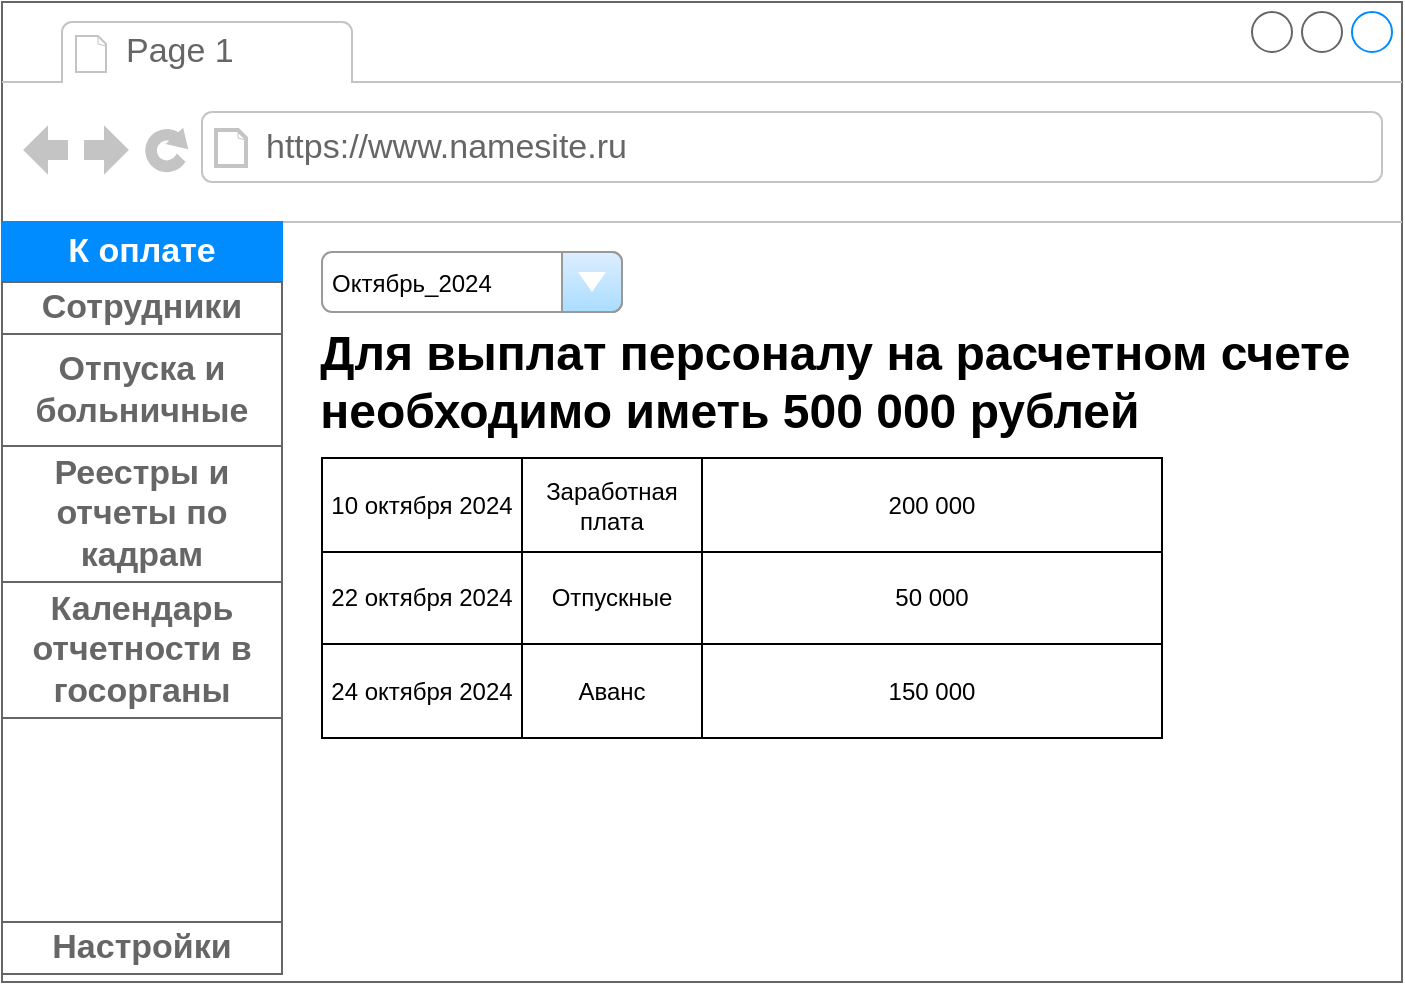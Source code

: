 <mxfile version="24.8.0" pages="14">
  <diagram name="1" id="juN3xWwXMLrWdswUcQ8K">
    <mxGraphModel dx="847" dy="780" grid="1" gridSize="10" guides="1" tooltips="1" connect="1" arrows="1" fold="1" page="1" pageScale="1" pageWidth="827" pageHeight="1169" math="0" shadow="0">
      <root>
        <mxCell id="0" />
        <mxCell id="1" parent="0" />
        <mxCell id="OOFmIDkBTLa8ZSGE6HZH-7" value="" style="strokeWidth=1;shadow=0;dashed=0;align=center;html=1;shape=mxgraph.mockup.containers.browserWindow;rSize=0;strokeColor=#666666;strokeColor2=#008cff;strokeColor3=#c4c4c4;mainText=,;recursiveResize=0;" parent="1" vertex="1">
          <mxGeometry x="900" y="90" width="700" height="490" as="geometry" />
        </mxCell>
        <mxCell id="OOFmIDkBTLa8ZSGE6HZH-8" value="Page 1" style="strokeWidth=1;shadow=0;dashed=0;align=center;html=1;shape=mxgraph.mockup.containers.anchor;fontSize=17;fontColor=#666666;align=left;whiteSpace=wrap;" parent="OOFmIDkBTLa8ZSGE6HZH-7" vertex="1">
          <mxGeometry x="60" y="12" width="110" height="26" as="geometry" />
        </mxCell>
        <mxCell id="OOFmIDkBTLa8ZSGE6HZH-9" value="https://www.namesite.ru" style="strokeWidth=1;shadow=0;dashed=0;align=center;html=1;shape=mxgraph.mockup.containers.anchor;rSize=0;fontSize=17;fontColor=#666666;align=left;" parent="OOFmIDkBTLa8ZSGE6HZH-7" vertex="1">
          <mxGeometry x="130" y="60" width="250" height="26" as="geometry" />
        </mxCell>
        <mxCell id="OOFmIDkBTLa8ZSGE6HZH-10" value="" style="swimlane;strokeColor=#666666;swimlaneFillColor=#FFFFFF;fillColor=#ffffff;fontColor=#008CFF;fontStyle=0;childLayout=stackLayout;horizontal=1;startSize=0;horizontalStack=0;resizeParent=1;resizeParentMax=0;resizeLast=0;collapsible=0;marginBottom=0;whiteSpace=wrap;html=1;fontSize=17;" parent="OOFmIDkBTLa8ZSGE6HZH-7" vertex="1">
          <mxGeometry y="110" width="140" height="376" as="geometry" />
        </mxCell>
        <mxCell id="OOFmIDkBTLa8ZSGE6HZH-16" value="К оплате" style="text;spacing=0;strokeColor=#008CFF;align=center;verticalAlign=middle;overflow=hidden;points=[[0,0.5],[1,0.5]];portConstraint=eastwest;rotatable=0;whiteSpace=wrap;html=1;rSize=5;fillColor=#008CFF;fontStyle=1;fontColor=#ffffff;fontSize=17;" parent="OOFmIDkBTLa8ZSGE6HZH-10" vertex="1">
          <mxGeometry width="140" height="30" as="geometry" />
        </mxCell>
        <mxCell id="OOFmIDkBTLa8ZSGE6HZH-12" value="Сотрудники" style="text;spacing=0;strokeColor=inherit;align=center;verticalAlign=middle;overflow=hidden;points=[[0,0.5],[1,0.5]];portConstraint=eastwest;rotatable=0;whiteSpace=wrap;html=1;rSize=5;fillColor=inherit;fontStyle=1;fontColor=#666666;fontSize=17;" parent="OOFmIDkBTLa8ZSGE6HZH-10" vertex="1">
          <mxGeometry y="30" width="140" height="26" as="geometry" />
        </mxCell>
        <mxCell id="OOFmIDkBTLa8ZSGE6HZH-11" value="Отпуска и больничные" style="text;spacing=0;strokeColor=inherit;align=center;verticalAlign=middle;overflow=hidden;points=[[0,0.5],[1,0.5]];portConstraint=eastwest;rotatable=0;whiteSpace=wrap;html=1;fillColor=inherit;fontColor=#666666;fontStyle=1;fontSize=17;" parent="OOFmIDkBTLa8ZSGE6HZH-10" vertex="1">
          <mxGeometry y="56" width="140" height="56" as="geometry" />
        </mxCell>
        <mxCell id="OOFmIDkBTLa8ZSGE6HZH-17" value="Реестры и отчеты по кадрам" style="text;spacing=0;strokeColor=inherit;align=center;verticalAlign=middle;overflow=hidden;points=[[0,0.5],[1,0.5]];portConstraint=eastwest;rotatable=0;whiteSpace=wrap;html=1;fillColor=inherit;fontColor=#666666;fontStyle=1;fontSize=17;" parent="OOFmIDkBTLa8ZSGE6HZH-10" vertex="1">
          <mxGeometry y="112" width="140" height="68" as="geometry" />
        </mxCell>
        <mxCell id="OOFmIDkBTLa8ZSGE6HZH-18" value="Календарь отчетности в госорганы" style="text;spacing=0;strokeColor=inherit;align=center;verticalAlign=middle;overflow=hidden;points=[[0,0.5],[1,0.5]];portConstraint=eastwest;rotatable=0;whiteSpace=wrap;html=1;fillColor=inherit;fontColor=#666666;fontStyle=1;fontSize=17;" parent="OOFmIDkBTLa8ZSGE6HZH-10" vertex="1">
          <mxGeometry y="180" width="140" height="68" as="geometry" />
        </mxCell>
        <mxCell id="OOFmIDkBTLa8ZSGE6HZH-14" value="" style="text;spacing=0;strokeColor=inherit;align=center;verticalAlign=middle;overflow=hidden;points=[[0,0.5],[1,0.5]];portConstraint=eastwest;rotatable=0;whiteSpace=wrap;html=1;fillColor=inherit;fontStyle=1;fontColor=#666666;fontSize=17;" parent="OOFmIDkBTLa8ZSGE6HZH-10" vertex="1">
          <mxGeometry y="248" width="140" height="102" as="geometry" />
        </mxCell>
        <mxCell id="OOFmIDkBTLa8ZSGE6HZH-15" value="Настройки" style="text;spacing=0;strokeColor=inherit;align=center;verticalAlign=middle;overflow=hidden;points=[[0,0.5],[1,0.5]];portConstraint=eastwest;rotatable=0;whiteSpace=wrap;html=1;fillColor=inherit;fontStyle=1;fontColor=#666666;fontSize=17;" parent="OOFmIDkBTLa8ZSGE6HZH-10" vertex="1">
          <mxGeometry y="350" width="140" height="26" as="geometry" />
        </mxCell>
        <mxCell id="OOFmIDkBTLa8ZSGE6HZH-105" value="&lt;span style=&quot;color: rgb(0, 0, 0); font-size: 12px; text-align: center; text-wrap: wrap;&quot;&gt;Октябрь_&lt;/span&gt;&lt;span style=&quot;color: rgb(0, 0, 0); font-size: 12px; text-align: center; text-wrap: wrap; background-color: initial;&quot;&gt;2024&lt;/span&gt;" style="strokeWidth=1;shadow=0;dashed=0;align=center;html=1;shape=mxgraph.mockup.forms.comboBox;strokeColor=#999999;fillColor=#ddeeff;align=left;fillColor2=#aaddff;mainText=;fontColor=#666666;fontSize=17;spacingLeft=3;" parent="OOFmIDkBTLa8ZSGE6HZH-7" vertex="1">
          <mxGeometry x="160" y="125" width="150" height="30" as="geometry" />
        </mxCell>
        <mxCell id="OOFmIDkBTLa8ZSGE6HZH-107" value="&lt;div style=&quot;font-size: 24px; font-weight: 700; text-wrap: nowrap; text-align: justify;&quot;&gt;&lt;span style=&quot;background-color: initial;&quot;&gt;Для выплат персоналу на расчетном счете&amp;nbsp;&lt;/span&gt;&lt;/div&gt;&lt;div style=&quot;font-size: 24px; font-weight: 700; text-wrap: nowrap; text-align: justify;&quot;&gt;необходимо иметь 500 000 рублей&lt;/div&gt;" style="text;html=1;align=center;verticalAlign=middle;whiteSpace=wrap;rounded=0;" parent="OOFmIDkBTLa8ZSGE6HZH-7" vertex="1">
          <mxGeometry x="150" y="155" width="540" height="70" as="geometry" />
        </mxCell>
        <mxCell id="OOFmIDkBTLa8ZSGE6HZH-87" value="" style="childLayout=tableLayout;recursiveResize=0;shadow=0;fillColor=none;" parent="OOFmIDkBTLa8ZSGE6HZH-7" vertex="1">
          <mxGeometry x="160" y="228" width="420.0" height="140" as="geometry" />
        </mxCell>
        <mxCell id="OOFmIDkBTLa8ZSGE6HZH-88" value="" style="shape=tableRow;horizontal=0;startSize=0;swimlaneHead=0;swimlaneBody=0;top=0;left=0;bottom=0;right=0;dropTarget=0;collapsible=0;recursiveResize=0;expand=0;fontStyle=0;fillColor=none;strokeColor=inherit;" parent="OOFmIDkBTLa8ZSGE6HZH-87" vertex="1">
          <mxGeometry width="420.0" height="47" as="geometry" />
        </mxCell>
        <mxCell id="OOFmIDkBTLa8ZSGE6HZH-89" value="10 октября 2024" style="connectable=0;recursiveResize=0;strokeColor=inherit;fillColor=none;align=center;whiteSpace=wrap;html=1;" parent="OOFmIDkBTLa8ZSGE6HZH-88" vertex="1">
          <mxGeometry width="100" height="47" as="geometry">
            <mxRectangle width="100" height="47" as="alternateBounds" />
          </mxGeometry>
        </mxCell>
        <mxCell id="OOFmIDkBTLa8ZSGE6HZH-90" value="Заработная плата" style="connectable=0;recursiveResize=0;strokeColor=inherit;fillColor=none;align=center;whiteSpace=wrap;html=1;" parent="OOFmIDkBTLa8ZSGE6HZH-88" vertex="1">
          <mxGeometry x="100" width="90" height="47" as="geometry">
            <mxRectangle width="90" height="47" as="alternateBounds" />
          </mxGeometry>
        </mxCell>
        <mxCell id="OOFmIDkBTLa8ZSGE6HZH-91" value="200 000" style="connectable=0;recursiveResize=0;strokeColor=inherit;fillColor=none;align=center;whiteSpace=wrap;html=1;" parent="OOFmIDkBTLa8ZSGE6HZH-88" vertex="1">
          <mxGeometry x="190" width="230" height="47" as="geometry">
            <mxRectangle width="230" height="47" as="alternateBounds" />
          </mxGeometry>
        </mxCell>
        <mxCell id="OOFmIDkBTLa8ZSGE6HZH-92" style="shape=tableRow;horizontal=0;startSize=0;swimlaneHead=0;swimlaneBody=0;top=0;left=0;bottom=0;right=0;dropTarget=0;collapsible=0;recursiveResize=0;expand=0;fontStyle=0;fillColor=none;strokeColor=inherit;" parent="OOFmIDkBTLa8ZSGE6HZH-87" vertex="1">
          <mxGeometry y="47" width="420.0" height="46" as="geometry" />
        </mxCell>
        <mxCell id="OOFmIDkBTLa8ZSGE6HZH-93" value="22 октября 2024" style="connectable=0;recursiveResize=0;strokeColor=inherit;fillColor=none;align=center;whiteSpace=wrap;html=1;" parent="OOFmIDkBTLa8ZSGE6HZH-92" vertex="1">
          <mxGeometry width="100" height="46" as="geometry">
            <mxRectangle width="100" height="46" as="alternateBounds" />
          </mxGeometry>
        </mxCell>
        <mxCell id="OOFmIDkBTLa8ZSGE6HZH-94" value="Отпускные" style="connectable=0;recursiveResize=0;strokeColor=inherit;fillColor=none;align=center;whiteSpace=wrap;html=1;" parent="OOFmIDkBTLa8ZSGE6HZH-92" vertex="1">
          <mxGeometry x="100" width="90" height="46" as="geometry">
            <mxRectangle width="90" height="46" as="alternateBounds" />
          </mxGeometry>
        </mxCell>
        <mxCell id="OOFmIDkBTLa8ZSGE6HZH-95" value="50 000" style="connectable=0;recursiveResize=0;strokeColor=inherit;fillColor=none;align=center;whiteSpace=wrap;html=1;" parent="OOFmIDkBTLa8ZSGE6HZH-92" vertex="1">
          <mxGeometry x="190" width="230" height="46" as="geometry">
            <mxRectangle width="230" height="46" as="alternateBounds" />
          </mxGeometry>
        </mxCell>
        <mxCell id="OOFmIDkBTLa8ZSGE6HZH-96" style="shape=tableRow;horizontal=0;startSize=0;swimlaneHead=0;swimlaneBody=0;top=0;left=0;bottom=0;right=0;dropTarget=0;collapsible=0;recursiveResize=0;expand=0;fontStyle=0;fillColor=none;strokeColor=inherit;" parent="OOFmIDkBTLa8ZSGE6HZH-87" vertex="1">
          <mxGeometry y="93" width="420.0" height="47" as="geometry" />
        </mxCell>
        <mxCell id="OOFmIDkBTLa8ZSGE6HZH-97" value="24 октября 2024" style="connectable=0;recursiveResize=0;strokeColor=inherit;fillColor=none;align=center;whiteSpace=wrap;html=1;" parent="OOFmIDkBTLa8ZSGE6HZH-96" vertex="1">
          <mxGeometry width="100" height="47" as="geometry">
            <mxRectangle width="100" height="47" as="alternateBounds" />
          </mxGeometry>
        </mxCell>
        <mxCell id="OOFmIDkBTLa8ZSGE6HZH-98" value="Аванс" style="connectable=0;recursiveResize=0;strokeColor=inherit;fillColor=none;align=center;whiteSpace=wrap;html=1;" parent="OOFmIDkBTLa8ZSGE6HZH-96" vertex="1">
          <mxGeometry x="100" width="90" height="47" as="geometry">
            <mxRectangle width="90" height="47" as="alternateBounds" />
          </mxGeometry>
        </mxCell>
        <mxCell id="OOFmIDkBTLa8ZSGE6HZH-99" value="150 000" style="connectable=0;recursiveResize=0;strokeColor=inherit;fillColor=none;align=center;whiteSpace=wrap;html=1;" parent="OOFmIDkBTLa8ZSGE6HZH-96" vertex="1">
          <mxGeometry x="190" width="230" height="47" as="geometry">
            <mxRectangle width="230" height="47" as="alternateBounds" />
          </mxGeometry>
        </mxCell>
      </root>
    </mxGraphModel>
  </diagram>
  <diagram name="2" id="y_upWEoF9i7Hr9SzVx6i">
    <mxGraphModel dx="847" dy="780" grid="1" gridSize="10" guides="1" tooltips="1" connect="1" arrows="1" fold="1" page="1" pageScale="1" pageWidth="827" pageHeight="1169" math="0" shadow="0">
      <root>
        <mxCell id="RCyCmXolRDhLbDpYnMML-0" />
        <mxCell id="RCyCmXolRDhLbDpYnMML-1" parent="RCyCmXolRDhLbDpYnMML-0" />
        <mxCell id="RCyCmXolRDhLbDpYnMML-2" value="" style="strokeWidth=1;shadow=0;dashed=0;align=center;html=1;shape=mxgraph.mockup.containers.browserWindow;rSize=0;strokeColor=#666666;strokeColor2=#008cff;strokeColor3=#c4c4c4;mainText=,;recursiveResize=0;" parent="RCyCmXolRDhLbDpYnMML-1" vertex="1">
          <mxGeometry x="880" y="95" width="700" height="495" as="geometry" />
        </mxCell>
        <mxCell id="RCyCmXolRDhLbDpYnMML-3" value="Page 1" style="strokeWidth=1;shadow=0;dashed=0;align=center;html=1;shape=mxgraph.mockup.containers.anchor;fontSize=17;fontColor=#666666;align=left;whiteSpace=wrap;" parent="RCyCmXolRDhLbDpYnMML-2" vertex="1">
          <mxGeometry x="60" y="12" width="110" height="26" as="geometry" />
        </mxCell>
        <mxCell id="RCyCmXolRDhLbDpYnMML-4" value="https://www.namesite.ru" style="strokeWidth=1;shadow=0;dashed=0;align=center;html=1;shape=mxgraph.mockup.containers.anchor;rSize=0;fontSize=17;fontColor=#666666;align=left;" parent="RCyCmXolRDhLbDpYnMML-2" vertex="1">
          <mxGeometry x="130" y="60" width="250" height="26" as="geometry" />
        </mxCell>
        <mxCell id="RCyCmXolRDhLbDpYnMML-5" value="" style="swimlane;strokeColor=#666666;swimlaneFillColor=#FFFFFF;fillColor=#ffffff;fontColor=#008CFF;fontStyle=0;childLayout=stackLayout;horizontal=1;startSize=0;horizontalStack=0;resizeParent=1;resizeParentMax=0;resizeLast=0;collapsible=0;marginBottom=0;whiteSpace=wrap;html=1;fontSize=17;" parent="RCyCmXolRDhLbDpYnMML-2" vertex="1">
          <mxGeometry y="110" width="140" height="376" as="geometry" />
        </mxCell>
        <mxCell id="RCyCmXolRDhLbDpYnMML-7" value="К оплате" style="text;spacing=0;strokeColor=inherit;align=center;verticalAlign=middle;overflow=hidden;points=[[0,0.5],[1,0.5]];portConstraint=eastwest;rotatable=0;whiteSpace=wrap;html=1;rSize=5;fillColor=inherit;fontStyle=1;fontColor=#666666;fontSize=17;" parent="RCyCmXolRDhLbDpYnMML-5" vertex="1">
          <mxGeometry width="140" height="26" as="geometry" />
        </mxCell>
        <mxCell id="RCyCmXolRDhLbDpYnMML-6" value="Сотрудники" style="text;spacing=0;strokeColor=#008CFF;align=center;verticalAlign=middle;overflow=hidden;points=[[0,0.5],[1,0.5]];portConstraint=eastwest;rotatable=0;whiteSpace=wrap;html=1;rSize=5;fillColor=#008CFF;fontStyle=1;fontColor=#ffffff;fontSize=17;" parent="RCyCmXolRDhLbDpYnMML-5" vertex="1">
          <mxGeometry y="26" width="140" height="30" as="geometry" />
        </mxCell>
        <mxCell id="RCyCmXolRDhLbDpYnMML-8" value="Отпуска и больничные" style="text;spacing=0;strokeColor=inherit;align=center;verticalAlign=middle;overflow=hidden;points=[[0,0.5],[1,0.5]];portConstraint=eastwest;rotatable=0;whiteSpace=wrap;html=1;fillColor=inherit;fontColor=#666666;fontStyle=1;fontSize=17;" parent="RCyCmXolRDhLbDpYnMML-5" vertex="1">
          <mxGeometry y="56" width="140" height="56" as="geometry" />
        </mxCell>
        <mxCell id="RCyCmXolRDhLbDpYnMML-9" value="Реестры и отчеты по кадрам" style="text;spacing=0;strokeColor=inherit;align=center;verticalAlign=middle;overflow=hidden;points=[[0,0.5],[1,0.5]];portConstraint=eastwest;rotatable=0;whiteSpace=wrap;html=1;fillColor=inherit;fontColor=#666666;fontStyle=1;fontSize=17;" parent="RCyCmXolRDhLbDpYnMML-5" vertex="1">
          <mxGeometry y="112" width="140" height="68" as="geometry" />
        </mxCell>
        <mxCell id="RCyCmXolRDhLbDpYnMML-10" value="Календарь отчетности в госорганы" style="text;spacing=0;strokeColor=inherit;align=center;verticalAlign=middle;overflow=hidden;points=[[0,0.5],[1,0.5]];portConstraint=eastwest;rotatable=0;whiteSpace=wrap;html=1;fillColor=inherit;fontColor=#666666;fontStyle=1;fontSize=17;" parent="RCyCmXolRDhLbDpYnMML-5" vertex="1">
          <mxGeometry y="180" width="140" height="68" as="geometry" />
        </mxCell>
        <mxCell id="RCyCmXolRDhLbDpYnMML-11" value="" style="text;spacing=0;strokeColor=inherit;align=center;verticalAlign=middle;overflow=hidden;points=[[0,0.5],[1,0.5]];portConstraint=eastwest;rotatable=0;whiteSpace=wrap;html=1;fillColor=inherit;fontStyle=1;fontColor=#666666;fontSize=17;" parent="RCyCmXolRDhLbDpYnMML-5" vertex="1">
          <mxGeometry y="248" width="140" height="102" as="geometry" />
        </mxCell>
        <mxCell id="RCyCmXolRDhLbDpYnMML-12" value="Настройки" style="text;spacing=0;strokeColor=inherit;align=center;verticalAlign=middle;overflow=hidden;points=[[0,0.5],[1,0.5]];portConstraint=eastwest;rotatable=0;whiteSpace=wrap;html=1;fillColor=inherit;fontStyle=1;fontColor=#666666;fontSize=17;" parent="RCyCmXolRDhLbDpYnMML-5" vertex="1">
          <mxGeometry y="350" width="140" height="26" as="geometry" />
        </mxCell>
        <mxCell id="RCyCmXolRDhLbDpYnMML-13" value="&lt;span style=&quot;color: rgb(0, 0, 0); font-size: 12px; text-align: center; text-wrap: wrap;&quot;&gt;Октябрь_&lt;/span&gt;&lt;span style=&quot;color: rgb(0, 0, 0); font-size: 12px; text-align: center; text-wrap: wrap; background-color: initial;&quot;&gt;2024&lt;/span&gt;" style="strokeWidth=1;shadow=0;dashed=0;align=center;html=1;shape=mxgraph.mockup.forms.comboBox;strokeColor=#999999;fillColor=#ddeeff;align=left;fillColor2=#aaddff;mainText=;fontColor=#666666;fontSize=17;spacingLeft=3;" parent="RCyCmXolRDhLbDpYnMML-2" vertex="1">
          <mxGeometry x="160" y="125" width="150" height="30" as="geometry" />
        </mxCell>
        <mxCell id="RCyCmXolRDhLbDpYnMML-14" value="&lt;div style=&quot;font-size: 24px; font-weight: 700; text-wrap: nowrap; text-align: justify;&quot;&gt;&lt;span style=&quot;background-color: initial;&quot;&gt;Для выплат персоналу на расчетном счете&amp;nbsp;&lt;/span&gt;&lt;/div&gt;&lt;div style=&quot;font-size: 24px; font-weight: 700; text-wrap: nowrap; text-align: justify;&quot;&gt;необходимо иметь 500 000 рублей&lt;/div&gt;" style="text;html=1;align=center;verticalAlign=middle;whiteSpace=wrap;rounded=0;" parent="RCyCmXolRDhLbDpYnMML-2" vertex="1">
          <mxGeometry x="150" y="155" width="540" height="70" as="geometry" />
        </mxCell>
        <mxCell id="jW76eKpUsNF402V-pdCq-26" value="Принять сотрудника" style="strokeWidth=1;shadow=0;dashed=0;align=center;html=1;shape=mxgraph.mockup.buttons.button;strokeColor=#666666;fontColor=#ffffff;mainText=;buttonStyle=round;fontSize=17;fontStyle=1;fillColor=#008cff;whiteSpace=wrap;" parent="RCyCmXolRDhLbDpYnMML-2" vertex="1">
          <mxGeometry x="330" y="125" width="190" height="30" as="geometry" />
        </mxCell>
        <mxCell id="GijesrebMEy1Wrea9ZkQ-0" value="Уволить" style="strokeWidth=1;shadow=0;dashed=0;align=center;html=1;shape=mxgraph.mockup.buttons.button;strokeColor=#666666;fontColor=#ffffff;mainText=;buttonStyle=round;fontSize=17;fontStyle=1;fillColor=#008cff;whiteSpace=wrap;" vertex="1" parent="RCyCmXolRDhLbDpYnMML-2">
          <mxGeometry x="600" y="125" width="90" height="30" as="geometry" />
        </mxCell>
        <mxCell id="GijesrebMEy1Wrea9ZkQ-30" value="Список уволенных" style="strokeWidth=1;shadow=0;dashed=0;align=center;html=1;shape=mxgraph.mockup.buttons.button;strokeColor=#666666;fontColor=#ffffff;mainText=;buttonStyle=round;fontSize=17;fontStyle=1;fillColor=#008cff;whiteSpace=wrap;" vertex="1" parent="RCyCmXolRDhLbDpYnMML-2">
          <mxGeometry x="500" y="445" width="190" height="30" as="geometry" />
        </mxCell>
        <mxCell id="GijesrebMEy1Wrea9ZkQ-56" value="" style="shape=table;startSize=0;container=1;collapsible=0;childLayout=tableLayout;" vertex="1" parent="RCyCmXolRDhLbDpYnMML-2">
          <mxGeometry x="160" y="235" width="520" height="160" as="geometry" />
        </mxCell>
        <mxCell id="GijesrebMEy1Wrea9ZkQ-57" value="" style="shape=tableRow;horizontal=0;startSize=0;swimlaneHead=0;swimlaneBody=0;strokeColor=inherit;top=0;left=0;bottom=0;right=0;collapsible=0;dropTarget=0;fillColor=none;points=[[0,0.5],[1,0.5]];portConstraint=eastwest;" vertex="1" parent="GijesrebMEy1Wrea9ZkQ-56">
          <mxGeometry width="520" height="40" as="geometry" />
        </mxCell>
        <mxCell id="GijesrebMEy1Wrea9ZkQ-58" value="ФИО" style="shape=partialRectangle;html=1;whiteSpace=wrap;connectable=0;strokeColor=inherit;overflow=hidden;fillColor=none;top=0;left=0;bottom=0;right=0;pointerEvents=1;" vertex="1" parent="GijesrebMEy1Wrea9ZkQ-57">
          <mxGeometry width="104" height="40" as="geometry">
            <mxRectangle width="104" height="40" as="alternateBounds" />
          </mxGeometry>
        </mxCell>
        <mxCell id="GijesrebMEy1Wrea9ZkQ-59" value="СНИЛС" style="shape=partialRectangle;html=1;whiteSpace=wrap;connectable=0;strokeColor=inherit;overflow=hidden;fillColor=none;top=0;left=0;bottom=0;right=0;pointerEvents=1;" vertex="1" parent="GijesrebMEy1Wrea9ZkQ-57">
          <mxGeometry x="104" width="104" height="40" as="geometry">
            <mxRectangle width="104" height="40" as="alternateBounds" />
          </mxGeometry>
        </mxCell>
        <mxCell id="GijesrebMEy1Wrea9ZkQ-60" value="ИНН" style="shape=partialRectangle;html=1;whiteSpace=wrap;connectable=0;strokeColor=inherit;overflow=hidden;fillColor=none;top=0;left=0;bottom=0;right=0;pointerEvents=1;" vertex="1" parent="GijesrebMEy1Wrea9ZkQ-57">
          <mxGeometry x="208" width="104" height="40" as="geometry">
            <mxRectangle width="104" height="40" as="alternateBounds" />
          </mxGeometry>
        </mxCell>
        <mxCell id="GijesrebMEy1Wrea9ZkQ-61" value="Должность" style="shape=partialRectangle;html=1;whiteSpace=wrap;connectable=0;strokeColor=inherit;overflow=hidden;fillColor=none;top=0;left=0;bottom=0;right=0;pointerEvents=1;" vertex="1" parent="GijesrebMEy1Wrea9ZkQ-57">
          <mxGeometry x="312" width="104" height="40" as="geometry">
            <mxRectangle width="104" height="40" as="alternateBounds" />
          </mxGeometry>
        </mxCell>
        <mxCell id="GijesrebMEy1Wrea9ZkQ-62" value="Дата приема" style="shape=partialRectangle;html=1;whiteSpace=wrap;connectable=0;strokeColor=inherit;overflow=hidden;fillColor=none;top=0;left=0;bottom=0;right=0;pointerEvents=1;" vertex="1" parent="GijesrebMEy1Wrea9ZkQ-57">
          <mxGeometry x="416" width="104" height="40" as="geometry">
            <mxRectangle width="104" height="40" as="alternateBounds" />
          </mxGeometry>
        </mxCell>
        <mxCell id="GijesrebMEy1Wrea9ZkQ-63" value="" style="shape=tableRow;horizontal=0;startSize=0;swimlaneHead=0;swimlaneBody=0;strokeColor=inherit;top=0;left=0;bottom=0;right=0;collapsible=0;dropTarget=0;fillColor=none;points=[[0,0.5],[1,0.5]];portConstraint=eastwest;" vertex="1" parent="GijesrebMEy1Wrea9ZkQ-56">
          <mxGeometry y="40" width="520" height="40" as="geometry" />
        </mxCell>
        <mxCell id="GijesrebMEy1Wrea9ZkQ-64" value="Иванов Иван Иванович" style="shape=partialRectangle;html=1;whiteSpace=wrap;connectable=0;strokeColor=inherit;overflow=hidden;fillColor=none;top=0;left=0;bottom=0;right=0;pointerEvents=1;" vertex="1" parent="GijesrebMEy1Wrea9ZkQ-63">
          <mxGeometry width="104" height="40" as="geometry">
            <mxRectangle width="104" height="40" as="alternateBounds" />
          </mxGeometry>
        </mxCell>
        <mxCell id="GijesrebMEy1Wrea9ZkQ-65" value="" style="shape=partialRectangle;html=1;whiteSpace=wrap;connectable=0;strokeColor=inherit;overflow=hidden;fillColor=none;top=0;left=0;bottom=0;right=0;pointerEvents=1;" vertex="1" parent="GijesrebMEy1Wrea9ZkQ-63">
          <mxGeometry x="104" width="104" height="40" as="geometry">
            <mxRectangle width="104" height="40" as="alternateBounds" />
          </mxGeometry>
        </mxCell>
        <mxCell id="GijesrebMEy1Wrea9ZkQ-66" value="" style="shape=partialRectangle;html=1;whiteSpace=wrap;connectable=0;strokeColor=inherit;overflow=hidden;fillColor=none;top=0;left=0;bottom=0;right=0;pointerEvents=1;" vertex="1" parent="GijesrebMEy1Wrea9ZkQ-63">
          <mxGeometry x="208" width="104" height="40" as="geometry">
            <mxRectangle width="104" height="40" as="alternateBounds" />
          </mxGeometry>
        </mxCell>
        <mxCell id="GijesrebMEy1Wrea9ZkQ-67" value="" style="shape=partialRectangle;html=1;whiteSpace=wrap;connectable=0;strokeColor=inherit;overflow=hidden;fillColor=none;top=0;left=0;bottom=0;right=0;pointerEvents=1;" vertex="1" parent="GijesrebMEy1Wrea9ZkQ-63">
          <mxGeometry x="312" width="104" height="40" as="geometry">
            <mxRectangle width="104" height="40" as="alternateBounds" />
          </mxGeometry>
        </mxCell>
        <mxCell id="GijesrebMEy1Wrea9ZkQ-68" value="" style="shape=partialRectangle;html=1;whiteSpace=wrap;connectable=0;strokeColor=inherit;overflow=hidden;fillColor=none;top=0;left=0;bottom=0;right=0;pointerEvents=1;" vertex="1" parent="GijesrebMEy1Wrea9ZkQ-63">
          <mxGeometry x="416" width="104" height="40" as="geometry">
            <mxRectangle width="104" height="40" as="alternateBounds" />
          </mxGeometry>
        </mxCell>
        <mxCell id="GijesrebMEy1Wrea9ZkQ-69" value="" style="shape=tableRow;horizontal=0;startSize=0;swimlaneHead=0;swimlaneBody=0;strokeColor=inherit;top=0;left=0;bottom=0;right=0;collapsible=0;dropTarget=0;fillColor=none;points=[[0,0.5],[1,0.5]];portConstraint=eastwest;" vertex="1" parent="GijesrebMEy1Wrea9ZkQ-56">
          <mxGeometry y="80" width="520" height="40" as="geometry" />
        </mxCell>
        <mxCell id="GijesrebMEy1Wrea9ZkQ-70" value="Петров Петр Петрович" style="shape=partialRectangle;html=1;whiteSpace=wrap;connectable=0;strokeColor=inherit;overflow=hidden;fillColor=none;top=0;left=0;bottom=0;right=0;pointerEvents=1;" vertex="1" parent="GijesrebMEy1Wrea9ZkQ-69">
          <mxGeometry width="104" height="40" as="geometry">
            <mxRectangle width="104" height="40" as="alternateBounds" />
          </mxGeometry>
        </mxCell>
        <mxCell id="GijesrebMEy1Wrea9ZkQ-71" value="" style="shape=partialRectangle;html=1;whiteSpace=wrap;connectable=0;strokeColor=inherit;overflow=hidden;fillColor=none;top=0;left=0;bottom=0;right=0;pointerEvents=1;" vertex="1" parent="GijesrebMEy1Wrea9ZkQ-69">
          <mxGeometry x="104" width="104" height="40" as="geometry">
            <mxRectangle width="104" height="40" as="alternateBounds" />
          </mxGeometry>
        </mxCell>
        <mxCell id="GijesrebMEy1Wrea9ZkQ-72" value="" style="shape=partialRectangle;html=1;whiteSpace=wrap;connectable=0;strokeColor=inherit;overflow=hidden;fillColor=none;top=0;left=0;bottom=0;right=0;pointerEvents=1;" vertex="1" parent="GijesrebMEy1Wrea9ZkQ-69">
          <mxGeometry x="208" width="104" height="40" as="geometry">
            <mxRectangle width="104" height="40" as="alternateBounds" />
          </mxGeometry>
        </mxCell>
        <mxCell id="GijesrebMEy1Wrea9ZkQ-73" value="" style="shape=partialRectangle;html=1;whiteSpace=wrap;connectable=0;strokeColor=inherit;overflow=hidden;fillColor=none;top=0;left=0;bottom=0;right=0;pointerEvents=1;" vertex="1" parent="GijesrebMEy1Wrea9ZkQ-69">
          <mxGeometry x="312" width="104" height="40" as="geometry">
            <mxRectangle width="104" height="40" as="alternateBounds" />
          </mxGeometry>
        </mxCell>
        <mxCell id="GijesrebMEy1Wrea9ZkQ-74" value="" style="shape=partialRectangle;html=1;whiteSpace=wrap;connectable=0;strokeColor=inherit;overflow=hidden;fillColor=none;top=0;left=0;bottom=0;right=0;pointerEvents=1;" vertex="1" parent="GijesrebMEy1Wrea9ZkQ-69">
          <mxGeometry x="416" width="104" height="40" as="geometry">
            <mxRectangle width="104" height="40" as="alternateBounds" />
          </mxGeometry>
        </mxCell>
        <mxCell id="GijesrebMEy1Wrea9ZkQ-75" value="" style="shape=tableRow;horizontal=0;startSize=0;swimlaneHead=0;swimlaneBody=0;strokeColor=inherit;top=0;left=0;bottom=0;right=0;collapsible=0;dropTarget=0;fillColor=none;points=[[0,0.5],[1,0.5]];portConstraint=eastwest;" vertex="1" parent="GijesrebMEy1Wrea9ZkQ-56">
          <mxGeometry y="120" width="520" height="40" as="geometry" />
        </mxCell>
        <mxCell id="GijesrebMEy1Wrea9ZkQ-76" value="Степанов Степан Степанович" style="shape=partialRectangle;html=1;whiteSpace=wrap;connectable=0;strokeColor=inherit;overflow=hidden;fillColor=none;top=0;left=0;bottom=0;right=0;pointerEvents=1;" vertex="1" parent="GijesrebMEy1Wrea9ZkQ-75">
          <mxGeometry width="104" height="40" as="geometry">
            <mxRectangle width="104" height="40" as="alternateBounds" />
          </mxGeometry>
        </mxCell>
        <mxCell id="GijesrebMEy1Wrea9ZkQ-77" value="" style="shape=partialRectangle;html=1;whiteSpace=wrap;connectable=0;strokeColor=inherit;overflow=hidden;fillColor=none;top=0;left=0;bottom=0;right=0;pointerEvents=1;" vertex="1" parent="GijesrebMEy1Wrea9ZkQ-75">
          <mxGeometry x="104" width="104" height="40" as="geometry">
            <mxRectangle width="104" height="40" as="alternateBounds" />
          </mxGeometry>
        </mxCell>
        <mxCell id="GijesrebMEy1Wrea9ZkQ-78" value="" style="shape=partialRectangle;html=1;whiteSpace=wrap;connectable=0;strokeColor=inherit;overflow=hidden;fillColor=none;top=0;left=0;bottom=0;right=0;pointerEvents=1;" vertex="1" parent="GijesrebMEy1Wrea9ZkQ-75">
          <mxGeometry x="208" width="104" height="40" as="geometry">
            <mxRectangle width="104" height="40" as="alternateBounds" />
          </mxGeometry>
        </mxCell>
        <mxCell id="GijesrebMEy1Wrea9ZkQ-79" value="" style="shape=partialRectangle;html=1;whiteSpace=wrap;connectable=0;strokeColor=inherit;overflow=hidden;fillColor=none;top=0;left=0;bottom=0;right=0;pointerEvents=1;" vertex="1" parent="GijesrebMEy1Wrea9ZkQ-75">
          <mxGeometry x="312" width="104" height="40" as="geometry">
            <mxRectangle width="104" height="40" as="alternateBounds" />
          </mxGeometry>
        </mxCell>
        <mxCell id="GijesrebMEy1Wrea9ZkQ-80" value="" style="shape=partialRectangle;html=1;whiteSpace=wrap;connectable=0;strokeColor=inherit;overflow=hidden;fillColor=none;top=0;left=0;bottom=0;right=0;pointerEvents=1;" vertex="1" parent="GijesrebMEy1Wrea9ZkQ-75">
          <mxGeometry x="416" width="104" height="40" as="geometry">
            <mxRectangle width="104" height="40" as="alternateBounds" />
          </mxGeometry>
        </mxCell>
        <mxCell id="IByf_ckVcUdLcdR9Gol3-0" value="НЕ ПРИНЯТЫ" style="strokeWidth=1;shadow=0;dashed=0;align=center;html=1;shape=mxgraph.mockup.buttons.button;strokeColor=#666666;fontColor=#ffffff;mainText=;buttonStyle=round;fontSize=17;fontStyle=1;fillColor=#008cff;whiteSpace=wrap;" vertex="1" parent="RCyCmXolRDhLbDpYnMML-2">
          <mxGeometry x="340" y="445" width="130" height="30" as="geometry" />
        </mxCell>
      </root>
    </mxGraphModel>
  </diagram>
  <diagram name="2.1" id="RKOyjq5KFqrhpUJC5h60">
    <mxGraphModel dx="1674" dy="780" grid="1" gridSize="10" guides="1" tooltips="1" connect="1" arrows="1" fold="1" page="1" pageScale="1" pageWidth="827" pageHeight="1169" math="0" shadow="0">
      <root>
        <mxCell id="1_oHBvwIYjSSifnd0W7f-0" />
        <mxCell id="1_oHBvwIYjSSifnd0W7f-1" parent="1_oHBvwIYjSSifnd0W7f-0" />
        <mxCell id="PqDr-3bJa8hbxPrrIMop-0" value="" style="group" vertex="1" connectable="0" parent="1_oHBvwIYjSSifnd0W7f-1">
          <mxGeometry x="140" y="270" width="420" height="430" as="geometry" />
        </mxCell>
        <mxCell id="1_oHBvwIYjSSifnd0W7f-3" value="Прием на работу" style="strokeWidth=1;shadow=0;dashed=0;align=center;html=1;shape=mxgraph.mockup.containers.window;align=left;verticalAlign=top;spacingLeft=8;strokeColor2=#008cff;strokeColor3=#c4c4c4;fontColor=#666666;mainText=;fontSize=17;labelBackgroundColor=none;whiteSpace=wrap;" vertex="1" parent="PqDr-3bJa8hbxPrrIMop-0">
          <mxGeometry width="420" height="430" as="geometry" />
        </mxCell>
        <mxCell id="1_oHBvwIYjSSifnd0W7f-4" value="" style="strokeWidth=1;shadow=0;dashed=0;align=center;html=1;shape=mxgraph.mockup.text.textBox;fontColor=#666666;align=left;fontSize=17;spacingLeft=4;spacingTop=-3;whiteSpace=wrap;strokeColor=#666666;mainText=" vertex="1" parent="PqDr-3bJa8hbxPrrIMop-0">
          <mxGeometry x="10" y="70" width="150" height="30" as="geometry" />
        </mxCell>
        <mxCell id="1_oHBvwIYjSSifnd0W7f-5" value="+(7)ХХХ-ХХ-ХХХ" style="strokeWidth=1;shadow=0;dashed=0;align=center;html=1;shape=mxgraph.mockup.text.textBox;fontColor=#666666;align=left;fontSize=17;spacingLeft=4;spacingTop=-3;whiteSpace=wrap;strokeColor=#666666;mainText=" vertex="1" parent="PqDr-3bJa8hbxPrrIMop-0">
          <mxGeometry x="10" y="150" width="220" height="30" as="geometry" />
        </mxCell>
        <mxCell id="2BlEzgrLo2vUcqC-j7Um-0" value="Введите СНИЛС" style="text;html=1;align=center;verticalAlign=middle;whiteSpace=wrap;rounded=0;" vertex="1" parent="PqDr-3bJa8hbxPrrIMop-0">
          <mxGeometry x="10" y="30" width="160" height="40" as="geometry" />
        </mxCell>
        <mxCell id="2BlEzgrLo2vUcqC-j7Um-1" value="Введите номер телефона, привязанный к СбербанкОнлайн" style="text;html=1;align=center;verticalAlign=middle;whiteSpace=wrap;rounded=0;" vertex="1" parent="PqDr-3bJa8hbxPrrIMop-0">
          <mxGeometry x="10" y="110" width="350" height="40" as="geometry" />
        </mxCell>
        <mxCell id="IW67wXT9eF8MEcDtip1z-0" value="&lt;div style=&quot;text-align: center;&quot;&gt;&lt;span style=&quot;background-color: initial; font-size: 12px; text-wrap: wrap;&quot;&gt;&lt;font color=&quot;#000000&quot;&gt;Должность&lt;/font&gt;&lt;/span&gt;&lt;/div&gt;" style="strokeWidth=1;shadow=0;dashed=0;align=center;html=1;shape=mxgraph.mockup.forms.comboBox;strokeColor=#999999;fillColor=#ddeeff;align=left;fillColor2=#aaddff;mainText=;fontColor=#666666;fontSize=17;spacingLeft=3;" vertex="1" parent="PqDr-3bJa8hbxPrrIMop-0">
          <mxGeometry x="15" y="250" width="150" height="30" as="geometry" />
        </mxCell>
        <mxCell id="IW67wXT9eF8MEcDtip1z-1" value="&lt;div style=&quot;text-align: center;&quot;&gt;&lt;span style=&quot;background-color: initial; font-size: 12px; text-wrap: wrap;&quot;&gt;&lt;font color=&quot;#000000&quot;&gt;Подразделение&lt;/font&gt;&lt;/span&gt;&lt;/div&gt;" style="strokeWidth=1;shadow=0;dashed=0;align=center;html=1;shape=mxgraph.mockup.forms.comboBox;strokeColor=#999999;fillColor=#ddeeff;align=left;fillColor2=#aaddff;mainText=;fontColor=#666666;fontSize=17;spacingLeft=3;" vertex="1" parent="PqDr-3bJa8hbxPrrIMop-0">
          <mxGeometry x="15" y="210" width="150" height="30" as="geometry" />
        </mxCell>
        <mxCell id="IW67wXT9eF8MEcDtip1z-3" value="&lt;div style=&quot;text-align: center;&quot;&gt;&lt;span style=&quot;background-color: initial; font-size: 12px; text-wrap: wrap;&quot;&gt;&lt;font color=&quot;#000000&quot;&gt;Вид_договора&lt;/font&gt;&lt;/span&gt;&lt;/div&gt;" style="strokeWidth=1;shadow=0;dashed=0;align=center;html=1;shape=mxgraph.mockup.forms.comboBox;strokeColor=#999999;fillColor=#ddeeff;align=left;fillColor2=#aaddff;mainText=;fontColor=#666666;fontSize=17;spacingLeft=3;" vertex="1" parent="PqDr-3bJa8hbxPrrIMop-0">
          <mxGeometry x="15" y="380" width="150" height="30" as="geometry" />
        </mxCell>
        <mxCell id="IW67wXT9eF8MEcDtip1z-4" value="&lt;div style=&quot;text-align: center;&quot;&gt;&lt;span style=&quot;background-color: initial; font-size: 12px; text-wrap: wrap;&quot;&gt;&lt;font color=&quot;#000000&quot;&gt;Код_по_&lt;/font&gt;&lt;/span&gt;&lt;span style=&quot;color: rgb(0, 0, 0); background-color: initial; font-size: 12px; text-wrap: wrap;&quot;&gt;ОКЗ&lt;/span&gt;&lt;/div&gt;" style="strokeWidth=1;shadow=0;dashed=0;align=center;html=1;shape=mxgraph.mockup.forms.comboBox;strokeColor=#999999;fillColor=#ddeeff;align=left;fillColor2=#aaddff;mainText=;fontColor=#666666;fontSize=17;spacingLeft=3;" vertex="1" parent="PqDr-3bJa8hbxPrrIMop-0">
          <mxGeometry x="15" y="340" width="150" height="30" as="geometry" />
        </mxCell>
      </root>
    </mxGraphModel>
  </diagram>
  <diagram name="2.2" id="6vCqvlOY7svN-5MSE9TP">
    <mxGraphModel dx="1674" dy="780" grid="1" gridSize="10" guides="1" tooltips="1" connect="1" arrows="1" fold="1" page="1" pageScale="1" pageWidth="827" pageHeight="1169" math="0" shadow="0">
      <root>
        <mxCell id="gUu3QZ9xC_mMxGPFlSGO-0" />
        <mxCell id="gUu3QZ9xC_mMxGPFlSGO-1" parent="gUu3QZ9xC_mMxGPFlSGO-0" />
        <mxCell id="PD6l-BcrHeZ3vXNAHRYH-0" value="" style="group" vertex="1" connectable="0" parent="gUu3QZ9xC_mMxGPFlSGO-1">
          <mxGeometry x="80" y="220" width="660" height="270" as="geometry" />
        </mxCell>
        <mxCell id="gUu3QZ9xC_mMxGPFlSGO-2" value="Список уволенных" style="strokeWidth=1;shadow=0;dashed=0;align=center;html=1;shape=mxgraph.mockup.containers.window;align=left;verticalAlign=top;spacingLeft=8;strokeColor2=#008cff;strokeColor3=#c4c4c4;fontColor=#666666;mainText=;fontSize=17;labelBackgroundColor=none;whiteSpace=wrap;" vertex="1" parent="PD6l-BcrHeZ3vXNAHRYH-0">
          <mxGeometry width="660" height="270" as="geometry" />
        </mxCell>
        <mxCell id="1LH30LHa6At-o0ut5YEO-0" value="" style="shape=table;startSize=0;container=1;collapsible=0;childLayout=tableLayout;" vertex="1" parent="PD6l-BcrHeZ3vXNAHRYH-0">
          <mxGeometry x="20" y="50" width="624" height="160" as="geometry" />
        </mxCell>
        <mxCell id="1LH30LHa6At-o0ut5YEO-1" value="" style="shape=tableRow;horizontal=0;startSize=0;swimlaneHead=0;swimlaneBody=0;strokeColor=inherit;top=0;left=0;bottom=0;right=0;collapsible=0;dropTarget=0;fillColor=none;points=[[0,0.5],[1,0.5]];portConstraint=eastwest;" vertex="1" parent="1LH30LHa6At-o0ut5YEO-0">
          <mxGeometry width="624" height="40" as="geometry" />
        </mxCell>
        <mxCell id="1LH30LHa6At-o0ut5YEO-2" value="ФИО" style="shape=partialRectangle;html=1;whiteSpace=wrap;connectable=0;strokeColor=inherit;overflow=hidden;fillColor=none;top=0;left=0;bottom=0;right=0;pointerEvents=1;" vertex="1" parent="1LH30LHa6At-o0ut5YEO-1">
          <mxGeometry width="104" height="40" as="geometry">
            <mxRectangle width="104" height="40" as="alternateBounds" />
          </mxGeometry>
        </mxCell>
        <mxCell id="1LH30LHa6At-o0ut5YEO-3" value="СНИЛС" style="shape=partialRectangle;html=1;whiteSpace=wrap;connectable=0;strokeColor=inherit;overflow=hidden;fillColor=none;top=0;left=0;bottom=0;right=0;pointerEvents=1;" vertex="1" parent="1LH30LHa6At-o0ut5YEO-1">
          <mxGeometry x="104" width="104" height="40" as="geometry">
            <mxRectangle width="104" height="40" as="alternateBounds" />
          </mxGeometry>
        </mxCell>
        <mxCell id="1LH30LHa6At-o0ut5YEO-4" value="ИНН" style="shape=partialRectangle;html=1;whiteSpace=wrap;connectable=0;strokeColor=inherit;overflow=hidden;fillColor=none;top=0;left=0;bottom=0;right=0;pointerEvents=1;" vertex="1" parent="1LH30LHa6At-o0ut5YEO-1">
          <mxGeometry x="208" width="104" height="40" as="geometry">
            <mxRectangle width="104" height="40" as="alternateBounds" />
          </mxGeometry>
        </mxCell>
        <mxCell id="1LH30LHa6At-o0ut5YEO-5" value="Должность" style="shape=partialRectangle;html=1;whiteSpace=wrap;connectable=0;strokeColor=inherit;overflow=hidden;fillColor=none;top=0;left=0;bottom=0;right=0;pointerEvents=1;" vertex="1" parent="1LH30LHa6At-o0ut5YEO-1">
          <mxGeometry x="312" width="104" height="40" as="geometry">
            <mxRectangle width="104" height="40" as="alternateBounds" />
          </mxGeometry>
        </mxCell>
        <mxCell id="1LH30LHa6At-o0ut5YEO-6" value="Дата приема" style="shape=partialRectangle;html=1;whiteSpace=wrap;connectable=0;strokeColor=inherit;overflow=hidden;fillColor=none;top=0;left=0;bottom=0;right=0;pointerEvents=1;" vertex="1" parent="1LH30LHa6At-o0ut5YEO-1">
          <mxGeometry x="416" width="104" height="40" as="geometry">
            <mxRectangle width="104" height="40" as="alternateBounds" />
          </mxGeometry>
        </mxCell>
        <mxCell id="1LH30LHa6At-o0ut5YEO-29" value="Дата увольнения" style="shape=partialRectangle;html=1;whiteSpace=wrap;connectable=0;strokeColor=inherit;overflow=hidden;fillColor=none;top=0;left=0;bottom=0;right=0;pointerEvents=1;" vertex="1" parent="1LH30LHa6At-o0ut5YEO-1">
          <mxGeometry x="520" width="104" height="40" as="geometry">
            <mxRectangle width="104" height="40" as="alternateBounds" />
          </mxGeometry>
        </mxCell>
        <mxCell id="1LH30LHa6At-o0ut5YEO-7" value="" style="shape=tableRow;horizontal=0;startSize=0;swimlaneHead=0;swimlaneBody=0;strokeColor=inherit;top=0;left=0;bottom=0;right=0;collapsible=0;dropTarget=0;fillColor=none;points=[[0,0.5],[1,0.5]];portConstraint=eastwest;" vertex="1" parent="1LH30LHa6At-o0ut5YEO-0">
          <mxGeometry y="40" width="624" height="40" as="geometry" />
        </mxCell>
        <mxCell id="1LH30LHa6At-o0ut5YEO-8" value="Иванов Иван Иванович" style="shape=partialRectangle;html=1;whiteSpace=wrap;connectable=0;strokeColor=inherit;overflow=hidden;fillColor=none;top=0;left=0;bottom=0;right=0;pointerEvents=1;" vertex="1" parent="1LH30LHa6At-o0ut5YEO-7">
          <mxGeometry width="104" height="40" as="geometry">
            <mxRectangle width="104" height="40" as="alternateBounds" />
          </mxGeometry>
        </mxCell>
        <mxCell id="1LH30LHa6At-o0ut5YEO-9" value="" style="shape=partialRectangle;html=1;whiteSpace=wrap;connectable=0;strokeColor=inherit;overflow=hidden;fillColor=none;top=0;left=0;bottom=0;right=0;pointerEvents=1;" vertex="1" parent="1LH30LHa6At-o0ut5YEO-7">
          <mxGeometry x="104" width="104" height="40" as="geometry">
            <mxRectangle width="104" height="40" as="alternateBounds" />
          </mxGeometry>
        </mxCell>
        <mxCell id="1LH30LHa6At-o0ut5YEO-10" value="" style="shape=partialRectangle;html=1;whiteSpace=wrap;connectable=0;strokeColor=inherit;overflow=hidden;fillColor=none;top=0;left=0;bottom=0;right=0;pointerEvents=1;" vertex="1" parent="1LH30LHa6At-o0ut5YEO-7">
          <mxGeometry x="208" width="104" height="40" as="geometry">
            <mxRectangle width="104" height="40" as="alternateBounds" />
          </mxGeometry>
        </mxCell>
        <mxCell id="1LH30LHa6At-o0ut5YEO-11" value="" style="shape=partialRectangle;html=1;whiteSpace=wrap;connectable=0;strokeColor=inherit;overflow=hidden;fillColor=none;top=0;left=0;bottom=0;right=0;pointerEvents=1;" vertex="1" parent="1LH30LHa6At-o0ut5YEO-7">
          <mxGeometry x="312" width="104" height="40" as="geometry">
            <mxRectangle width="104" height="40" as="alternateBounds" />
          </mxGeometry>
        </mxCell>
        <mxCell id="1LH30LHa6At-o0ut5YEO-12" value="" style="shape=partialRectangle;html=1;whiteSpace=wrap;connectable=0;strokeColor=inherit;overflow=hidden;fillColor=none;top=0;left=0;bottom=0;right=0;pointerEvents=1;" vertex="1" parent="1LH30LHa6At-o0ut5YEO-7">
          <mxGeometry x="416" width="104" height="40" as="geometry">
            <mxRectangle width="104" height="40" as="alternateBounds" />
          </mxGeometry>
        </mxCell>
        <mxCell id="1LH30LHa6At-o0ut5YEO-30" style="shape=partialRectangle;html=1;whiteSpace=wrap;connectable=0;strokeColor=inherit;overflow=hidden;fillColor=none;top=0;left=0;bottom=0;right=0;pointerEvents=1;" vertex="1" parent="1LH30LHa6At-o0ut5YEO-7">
          <mxGeometry x="520" width="104" height="40" as="geometry">
            <mxRectangle width="104" height="40" as="alternateBounds" />
          </mxGeometry>
        </mxCell>
        <mxCell id="1LH30LHa6At-o0ut5YEO-13" value="" style="shape=tableRow;horizontal=0;startSize=0;swimlaneHead=0;swimlaneBody=0;strokeColor=inherit;top=0;left=0;bottom=0;right=0;collapsible=0;dropTarget=0;fillColor=none;points=[[0,0.5],[1,0.5]];portConstraint=eastwest;" vertex="1" parent="1LH30LHa6At-o0ut5YEO-0">
          <mxGeometry y="80" width="624" height="40" as="geometry" />
        </mxCell>
        <mxCell id="1LH30LHa6At-o0ut5YEO-14" value="Петров Петр Петрович" style="shape=partialRectangle;html=1;whiteSpace=wrap;connectable=0;strokeColor=inherit;overflow=hidden;fillColor=none;top=0;left=0;bottom=0;right=0;pointerEvents=1;" vertex="1" parent="1LH30LHa6At-o0ut5YEO-13">
          <mxGeometry width="104" height="40" as="geometry">
            <mxRectangle width="104" height="40" as="alternateBounds" />
          </mxGeometry>
        </mxCell>
        <mxCell id="1LH30LHa6At-o0ut5YEO-15" value="" style="shape=partialRectangle;html=1;whiteSpace=wrap;connectable=0;strokeColor=inherit;overflow=hidden;fillColor=none;top=0;left=0;bottom=0;right=0;pointerEvents=1;" vertex="1" parent="1LH30LHa6At-o0ut5YEO-13">
          <mxGeometry x="104" width="104" height="40" as="geometry">
            <mxRectangle width="104" height="40" as="alternateBounds" />
          </mxGeometry>
        </mxCell>
        <mxCell id="1LH30LHa6At-o0ut5YEO-16" value="" style="shape=partialRectangle;html=1;whiteSpace=wrap;connectable=0;strokeColor=inherit;overflow=hidden;fillColor=none;top=0;left=0;bottom=0;right=0;pointerEvents=1;" vertex="1" parent="1LH30LHa6At-o0ut5YEO-13">
          <mxGeometry x="208" width="104" height="40" as="geometry">
            <mxRectangle width="104" height="40" as="alternateBounds" />
          </mxGeometry>
        </mxCell>
        <mxCell id="1LH30LHa6At-o0ut5YEO-17" value="" style="shape=partialRectangle;html=1;whiteSpace=wrap;connectable=0;strokeColor=inherit;overflow=hidden;fillColor=none;top=0;left=0;bottom=0;right=0;pointerEvents=1;" vertex="1" parent="1LH30LHa6At-o0ut5YEO-13">
          <mxGeometry x="312" width="104" height="40" as="geometry">
            <mxRectangle width="104" height="40" as="alternateBounds" />
          </mxGeometry>
        </mxCell>
        <mxCell id="1LH30LHa6At-o0ut5YEO-18" value="" style="shape=partialRectangle;html=1;whiteSpace=wrap;connectable=0;strokeColor=inherit;overflow=hidden;fillColor=none;top=0;left=0;bottom=0;right=0;pointerEvents=1;" vertex="1" parent="1LH30LHa6At-o0ut5YEO-13">
          <mxGeometry x="416" width="104" height="40" as="geometry">
            <mxRectangle width="104" height="40" as="alternateBounds" />
          </mxGeometry>
        </mxCell>
        <mxCell id="1LH30LHa6At-o0ut5YEO-31" style="shape=partialRectangle;html=1;whiteSpace=wrap;connectable=0;strokeColor=inherit;overflow=hidden;fillColor=none;top=0;left=0;bottom=0;right=0;pointerEvents=1;" vertex="1" parent="1LH30LHa6At-o0ut5YEO-13">
          <mxGeometry x="520" width="104" height="40" as="geometry">
            <mxRectangle width="104" height="40" as="alternateBounds" />
          </mxGeometry>
        </mxCell>
        <mxCell id="1LH30LHa6At-o0ut5YEO-19" value="" style="shape=tableRow;horizontal=0;startSize=0;swimlaneHead=0;swimlaneBody=0;strokeColor=inherit;top=0;left=0;bottom=0;right=0;collapsible=0;dropTarget=0;fillColor=none;points=[[0,0.5],[1,0.5]];portConstraint=eastwest;" vertex="1" parent="1LH30LHa6At-o0ut5YEO-0">
          <mxGeometry y="120" width="624" height="40" as="geometry" />
        </mxCell>
        <mxCell id="1LH30LHa6At-o0ut5YEO-20" value="Степанов Степан Степанович" style="shape=partialRectangle;html=1;whiteSpace=wrap;connectable=0;strokeColor=inherit;overflow=hidden;fillColor=none;top=0;left=0;bottom=0;right=0;pointerEvents=1;" vertex="1" parent="1LH30LHa6At-o0ut5YEO-19">
          <mxGeometry width="104" height="40" as="geometry">
            <mxRectangle width="104" height="40" as="alternateBounds" />
          </mxGeometry>
        </mxCell>
        <mxCell id="1LH30LHa6At-o0ut5YEO-21" value="" style="shape=partialRectangle;html=1;whiteSpace=wrap;connectable=0;strokeColor=inherit;overflow=hidden;fillColor=none;top=0;left=0;bottom=0;right=0;pointerEvents=1;" vertex="1" parent="1LH30LHa6At-o0ut5YEO-19">
          <mxGeometry x="104" width="104" height="40" as="geometry">
            <mxRectangle width="104" height="40" as="alternateBounds" />
          </mxGeometry>
        </mxCell>
        <mxCell id="1LH30LHa6At-o0ut5YEO-22" value="" style="shape=partialRectangle;html=1;whiteSpace=wrap;connectable=0;strokeColor=inherit;overflow=hidden;fillColor=none;top=0;left=0;bottom=0;right=0;pointerEvents=1;" vertex="1" parent="1LH30LHa6At-o0ut5YEO-19">
          <mxGeometry x="208" width="104" height="40" as="geometry">
            <mxRectangle width="104" height="40" as="alternateBounds" />
          </mxGeometry>
        </mxCell>
        <mxCell id="1LH30LHa6At-o0ut5YEO-23" value="" style="shape=partialRectangle;html=1;whiteSpace=wrap;connectable=0;strokeColor=inherit;overflow=hidden;fillColor=none;top=0;left=0;bottom=0;right=0;pointerEvents=1;" vertex="1" parent="1LH30LHa6At-o0ut5YEO-19">
          <mxGeometry x="312" width="104" height="40" as="geometry">
            <mxRectangle width="104" height="40" as="alternateBounds" />
          </mxGeometry>
        </mxCell>
        <mxCell id="1LH30LHa6At-o0ut5YEO-24" value="" style="shape=partialRectangle;html=1;whiteSpace=wrap;connectable=0;strokeColor=inherit;overflow=hidden;fillColor=none;top=0;left=0;bottom=0;right=0;pointerEvents=1;" vertex="1" parent="1LH30LHa6At-o0ut5YEO-19">
          <mxGeometry x="416" width="104" height="40" as="geometry">
            <mxRectangle width="104" height="40" as="alternateBounds" />
          </mxGeometry>
        </mxCell>
        <mxCell id="1LH30LHa6At-o0ut5YEO-32" style="shape=partialRectangle;html=1;whiteSpace=wrap;connectable=0;strokeColor=inherit;overflow=hidden;fillColor=none;top=0;left=0;bottom=0;right=0;pointerEvents=1;" vertex="1" parent="1LH30LHa6At-o0ut5YEO-19">
          <mxGeometry x="520" width="104" height="40" as="geometry">
            <mxRectangle width="104" height="40" as="alternateBounds" />
          </mxGeometry>
        </mxCell>
      </root>
    </mxGraphModel>
  </diagram>
  <diagram name="2.3" id="pwpK2RN-qZR7AEjWHuXS">
    <mxGraphModel dx="1674" dy="780" grid="1" gridSize="10" guides="1" tooltips="1" connect="1" arrows="1" fold="1" page="1" pageScale="1" pageWidth="827" pageHeight="1169" math="0" shadow="0">
      <root>
        <mxCell id="gCGBHuEbzuFBTaTO18rq-0" />
        <mxCell id="gCGBHuEbzuFBTaTO18rq-1" parent="gCGBHuEbzuFBTaTO18rq-0" />
        <mxCell id="OYGGv7tOQTH95XlyjXGb-0" value="" style="group" vertex="1" connectable="0" parent="gCGBHuEbzuFBTaTO18rq-1">
          <mxGeometry x="80" y="220" width="660" height="410" as="geometry" />
        </mxCell>
        <mxCell id="gCGBHuEbzuFBTaTO18rq-2" value="НЕ ПРИНЯТЫ" style="strokeWidth=1;shadow=0;dashed=0;align=center;html=1;shape=mxgraph.mockup.containers.window;align=left;verticalAlign=top;spacingLeft=8;strokeColor2=#008cff;strokeColor3=#c4c4c4;fontColor=#666666;mainText=;fontSize=17;labelBackgroundColor=none;whiteSpace=wrap;" vertex="1" parent="OYGGv7tOQTH95XlyjXGb-0">
          <mxGeometry width="660" height="410" as="geometry" />
        </mxCell>
        <mxCell id="gCGBHuEbzuFBTaTO18rq-3" value="" style="shape=table;startSize=0;container=1;collapsible=0;childLayout=tableLayout;" vertex="1" parent="OYGGv7tOQTH95XlyjXGb-0">
          <mxGeometry x="20" y="50" width="624" height="180" as="geometry" />
        </mxCell>
        <mxCell id="gCGBHuEbzuFBTaTO18rq-4" value="" style="shape=tableRow;horizontal=0;startSize=0;swimlaneHead=0;swimlaneBody=0;strokeColor=inherit;top=0;left=0;bottom=0;right=0;collapsible=0;dropTarget=0;fillColor=none;points=[[0,0.5],[1,0.5]];portConstraint=eastwest;" vertex="1" parent="gCGBHuEbzuFBTaTO18rq-3">
          <mxGeometry width="624" height="60" as="geometry" />
        </mxCell>
        <mxCell id="gCGBHuEbzuFBTaTO18rq-5" value="ФИО" style="shape=partialRectangle;html=1;whiteSpace=wrap;connectable=0;strokeColor=inherit;overflow=hidden;fillColor=none;top=0;left=0;bottom=0;right=0;pointerEvents=1;" vertex="1" parent="gCGBHuEbzuFBTaTO18rq-4">
          <mxGeometry width="104" height="60" as="geometry">
            <mxRectangle width="104" height="60" as="alternateBounds" />
          </mxGeometry>
        </mxCell>
        <mxCell id="gCGBHuEbzuFBTaTO18rq-6" value="СНИЛС" style="shape=partialRectangle;html=1;whiteSpace=wrap;connectable=0;strokeColor=inherit;overflow=hidden;fillColor=none;top=0;left=0;bottom=0;right=0;pointerEvents=1;" vertex="1" parent="gCGBHuEbzuFBTaTO18rq-4">
          <mxGeometry x="104" width="104" height="60" as="geometry">
            <mxRectangle width="104" height="60" as="alternateBounds" />
          </mxGeometry>
        </mxCell>
        <mxCell id="gCGBHuEbzuFBTaTO18rq-7" value="ИНН" style="shape=partialRectangle;html=1;whiteSpace=wrap;connectable=0;strokeColor=inherit;overflow=hidden;fillColor=none;top=0;left=0;bottom=0;right=0;pointerEvents=1;" vertex="1" parent="gCGBHuEbzuFBTaTO18rq-4">
          <mxGeometry x="208" width="104" height="60" as="geometry">
            <mxRectangle width="104" height="60" as="alternateBounds" />
          </mxGeometry>
        </mxCell>
        <mxCell id="gCGBHuEbzuFBTaTO18rq-8" value="Должность" style="shape=partialRectangle;html=1;whiteSpace=wrap;connectable=0;strokeColor=inherit;overflow=hidden;fillColor=none;top=0;left=0;bottom=0;right=0;pointerEvents=1;" vertex="1" parent="gCGBHuEbzuFBTaTO18rq-4">
          <mxGeometry x="312" width="104" height="60" as="geometry">
            <mxRectangle width="104" height="60" as="alternateBounds" />
          </mxGeometry>
        </mxCell>
        <mxCell id="gCGBHuEbzuFBTaTO18rq-9" value="Дата формирования документов" style="shape=partialRectangle;html=1;whiteSpace=wrap;connectable=0;strokeColor=inherit;overflow=hidden;fillColor=none;top=0;left=0;bottom=0;right=0;pointerEvents=1;" vertex="1" parent="gCGBHuEbzuFBTaTO18rq-4">
          <mxGeometry x="416" width="104" height="60" as="geometry">
            <mxRectangle width="104" height="60" as="alternateBounds" />
          </mxGeometry>
        </mxCell>
        <mxCell id="gCGBHuEbzuFBTaTO18rq-10" value="Причина, почему НЕ принят" style="shape=partialRectangle;html=1;whiteSpace=wrap;connectable=0;strokeColor=inherit;overflow=hidden;fillColor=none;top=0;left=0;bottom=0;right=0;pointerEvents=1;" vertex="1" parent="gCGBHuEbzuFBTaTO18rq-4">
          <mxGeometry x="520" width="104" height="60" as="geometry">
            <mxRectangle width="104" height="60" as="alternateBounds" />
          </mxGeometry>
        </mxCell>
        <mxCell id="gCGBHuEbzuFBTaTO18rq-11" value="" style="shape=tableRow;horizontal=0;startSize=0;swimlaneHead=0;swimlaneBody=0;strokeColor=inherit;top=0;left=0;bottom=0;right=0;collapsible=0;dropTarget=0;fillColor=none;points=[[0,0.5],[1,0.5]];portConstraint=eastwest;" vertex="1" parent="gCGBHuEbzuFBTaTO18rq-3">
          <mxGeometry y="60" width="624" height="40" as="geometry" />
        </mxCell>
        <mxCell id="gCGBHuEbzuFBTaTO18rq-12" value="Иванов Иван Иванович" style="shape=partialRectangle;html=1;whiteSpace=wrap;connectable=0;strokeColor=inherit;overflow=hidden;fillColor=none;top=0;left=0;bottom=0;right=0;pointerEvents=1;" vertex="1" parent="gCGBHuEbzuFBTaTO18rq-11">
          <mxGeometry width="104" height="40" as="geometry">
            <mxRectangle width="104" height="40" as="alternateBounds" />
          </mxGeometry>
        </mxCell>
        <mxCell id="gCGBHuEbzuFBTaTO18rq-13" value="" style="shape=partialRectangle;html=1;whiteSpace=wrap;connectable=0;strokeColor=inherit;overflow=hidden;fillColor=none;top=0;left=0;bottom=0;right=0;pointerEvents=1;" vertex="1" parent="gCGBHuEbzuFBTaTO18rq-11">
          <mxGeometry x="104" width="104" height="40" as="geometry">
            <mxRectangle width="104" height="40" as="alternateBounds" />
          </mxGeometry>
        </mxCell>
        <mxCell id="gCGBHuEbzuFBTaTO18rq-14" value="" style="shape=partialRectangle;html=1;whiteSpace=wrap;connectable=0;strokeColor=inherit;overflow=hidden;fillColor=none;top=0;left=0;bottom=0;right=0;pointerEvents=1;" vertex="1" parent="gCGBHuEbzuFBTaTO18rq-11">
          <mxGeometry x="208" width="104" height="40" as="geometry">
            <mxRectangle width="104" height="40" as="alternateBounds" />
          </mxGeometry>
        </mxCell>
        <mxCell id="gCGBHuEbzuFBTaTO18rq-15" value="" style="shape=partialRectangle;html=1;whiteSpace=wrap;connectable=0;strokeColor=inherit;overflow=hidden;fillColor=none;top=0;left=0;bottom=0;right=0;pointerEvents=1;" vertex="1" parent="gCGBHuEbzuFBTaTO18rq-11">
          <mxGeometry x="312" width="104" height="40" as="geometry">
            <mxRectangle width="104" height="40" as="alternateBounds" />
          </mxGeometry>
        </mxCell>
        <mxCell id="gCGBHuEbzuFBTaTO18rq-16" value="" style="shape=partialRectangle;html=1;whiteSpace=wrap;connectable=0;strokeColor=inherit;overflow=hidden;fillColor=none;top=0;left=0;bottom=0;right=0;pointerEvents=1;" vertex="1" parent="gCGBHuEbzuFBTaTO18rq-11">
          <mxGeometry x="416" width="104" height="40" as="geometry">
            <mxRectangle width="104" height="40" as="alternateBounds" />
          </mxGeometry>
        </mxCell>
        <mxCell id="gCGBHuEbzuFBTaTO18rq-17" style="shape=partialRectangle;html=1;whiteSpace=wrap;connectable=0;strokeColor=inherit;overflow=hidden;fillColor=none;top=0;left=0;bottom=0;right=0;pointerEvents=1;" vertex="1" parent="gCGBHuEbzuFBTaTO18rq-11">
          <mxGeometry x="520" width="104" height="40" as="geometry">
            <mxRectangle width="104" height="40" as="alternateBounds" />
          </mxGeometry>
        </mxCell>
        <mxCell id="gCGBHuEbzuFBTaTO18rq-18" value="" style="shape=tableRow;horizontal=0;startSize=0;swimlaneHead=0;swimlaneBody=0;strokeColor=inherit;top=0;left=0;bottom=0;right=0;collapsible=0;dropTarget=0;fillColor=none;points=[[0,0.5],[1,0.5]];portConstraint=eastwest;" vertex="1" parent="gCGBHuEbzuFBTaTO18rq-3">
          <mxGeometry y="100" width="624" height="40" as="geometry" />
        </mxCell>
        <mxCell id="gCGBHuEbzuFBTaTO18rq-19" value="Петров Петр Петрович" style="shape=partialRectangle;html=1;whiteSpace=wrap;connectable=0;strokeColor=inherit;overflow=hidden;fillColor=none;top=0;left=0;bottom=0;right=0;pointerEvents=1;" vertex="1" parent="gCGBHuEbzuFBTaTO18rq-18">
          <mxGeometry width="104" height="40" as="geometry">
            <mxRectangle width="104" height="40" as="alternateBounds" />
          </mxGeometry>
        </mxCell>
        <mxCell id="gCGBHuEbzuFBTaTO18rq-20" value="" style="shape=partialRectangle;html=1;whiteSpace=wrap;connectable=0;strokeColor=inherit;overflow=hidden;fillColor=none;top=0;left=0;bottom=0;right=0;pointerEvents=1;" vertex="1" parent="gCGBHuEbzuFBTaTO18rq-18">
          <mxGeometry x="104" width="104" height="40" as="geometry">
            <mxRectangle width="104" height="40" as="alternateBounds" />
          </mxGeometry>
        </mxCell>
        <mxCell id="gCGBHuEbzuFBTaTO18rq-21" value="" style="shape=partialRectangle;html=1;whiteSpace=wrap;connectable=0;strokeColor=inherit;overflow=hidden;fillColor=none;top=0;left=0;bottom=0;right=0;pointerEvents=1;" vertex="1" parent="gCGBHuEbzuFBTaTO18rq-18">
          <mxGeometry x="208" width="104" height="40" as="geometry">
            <mxRectangle width="104" height="40" as="alternateBounds" />
          </mxGeometry>
        </mxCell>
        <mxCell id="gCGBHuEbzuFBTaTO18rq-22" value="" style="shape=partialRectangle;html=1;whiteSpace=wrap;connectable=0;strokeColor=inherit;overflow=hidden;fillColor=none;top=0;left=0;bottom=0;right=0;pointerEvents=1;" vertex="1" parent="gCGBHuEbzuFBTaTO18rq-18">
          <mxGeometry x="312" width="104" height="40" as="geometry">
            <mxRectangle width="104" height="40" as="alternateBounds" />
          </mxGeometry>
        </mxCell>
        <mxCell id="gCGBHuEbzuFBTaTO18rq-23" value="" style="shape=partialRectangle;html=1;whiteSpace=wrap;connectable=0;strokeColor=inherit;overflow=hidden;fillColor=none;top=0;left=0;bottom=0;right=0;pointerEvents=1;" vertex="1" parent="gCGBHuEbzuFBTaTO18rq-18">
          <mxGeometry x="416" width="104" height="40" as="geometry">
            <mxRectangle width="104" height="40" as="alternateBounds" />
          </mxGeometry>
        </mxCell>
        <mxCell id="gCGBHuEbzuFBTaTO18rq-24" style="shape=partialRectangle;html=1;whiteSpace=wrap;connectable=0;strokeColor=inherit;overflow=hidden;fillColor=none;top=0;left=0;bottom=0;right=0;pointerEvents=1;" vertex="1" parent="gCGBHuEbzuFBTaTO18rq-18">
          <mxGeometry x="520" width="104" height="40" as="geometry">
            <mxRectangle width="104" height="40" as="alternateBounds" />
          </mxGeometry>
        </mxCell>
        <mxCell id="gCGBHuEbzuFBTaTO18rq-25" value="" style="shape=tableRow;horizontal=0;startSize=0;swimlaneHead=0;swimlaneBody=0;strokeColor=inherit;top=0;left=0;bottom=0;right=0;collapsible=0;dropTarget=0;fillColor=none;points=[[0,0.5],[1,0.5]];portConstraint=eastwest;" vertex="1" parent="gCGBHuEbzuFBTaTO18rq-3">
          <mxGeometry y="140" width="624" height="40" as="geometry" />
        </mxCell>
        <mxCell id="gCGBHuEbzuFBTaTO18rq-26" value="Степанов Степан Степанович" style="shape=partialRectangle;html=1;whiteSpace=wrap;connectable=0;strokeColor=inherit;overflow=hidden;fillColor=none;top=0;left=0;bottom=0;right=0;pointerEvents=1;" vertex="1" parent="gCGBHuEbzuFBTaTO18rq-25">
          <mxGeometry width="104" height="40" as="geometry">
            <mxRectangle width="104" height="40" as="alternateBounds" />
          </mxGeometry>
        </mxCell>
        <mxCell id="gCGBHuEbzuFBTaTO18rq-27" value="" style="shape=partialRectangle;html=1;whiteSpace=wrap;connectable=0;strokeColor=inherit;overflow=hidden;fillColor=none;top=0;left=0;bottom=0;right=0;pointerEvents=1;" vertex="1" parent="gCGBHuEbzuFBTaTO18rq-25">
          <mxGeometry x="104" width="104" height="40" as="geometry">
            <mxRectangle width="104" height="40" as="alternateBounds" />
          </mxGeometry>
        </mxCell>
        <mxCell id="gCGBHuEbzuFBTaTO18rq-28" value="" style="shape=partialRectangle;html=1;whiteSpace=wrap;connectable=0;strokeColor=inherit;overflow=hidden;fillColor=none;top=0;left=0;bottom=0;right=0;pointerEvents=1;" vertex="1" parent="gCGBHuEbzuFBTaTO18rq-25">
          <mxGeometry x="208" width="104" height="40" as="geometry">
            <mxRectangle width="104" height="40" as="alternateBounds" />
          </mxGeometry>
        </mxCell>
        <mxCell id="gCGBHuEbzuFBTaTO18rq-29" value="" style="shape=partialRectangle;html=1;whiteSpace=wrap;connectable=0;strokeColor=inherit;overflow=hidden;fillColor=none;top=0;left=0;bottom=0;right=0;pointerEvents=1;" vertex="1" parent="gCGBHuEbzuFBTaTO18rq-25">
          <mxGeometry x="312" width="104" height="40" as="geometry">
            <mxRectangle width="104" height="40" as="alternateBounds" />
          </mxGeometry>
        </mxCell>
        <mxCell id="gCGBHuEbzuFBTaTO18rq-30" value="" style="shape=partialRectangle;html=1;whiteSpace=wrap;connectable=0;strokeColor=inherit;overflow=hidden;fillColor=none;top=0;left=0;bottom=0;right=0;pointerEvents=1;" vertex="1" parent="gCGBHuEbzuFBTaTO18rq-25">
          <mxGeometry x="416" width="104" height="40" as="geometry">
            <mxRectangle width="104" height="40" as="alternateBounds" />
          </mxGeometry>
        </mxCell>
        <mxCell id="gCGBHuEbzuFBTaTO18rq-31" style="shape=partialRectangle;html=1;whiteSpace=wrap;connectable=0;strokeColor=inherit;overflow=hidden;fillColor=none;top=0;left=0;bottom=0;right=0;pointerEvents=1;" vertex="1" parent="gCGBHuEbzuFBTaTO18rq-25">
          <mxGeometry x="520" width="104" height="40" as="geometry">
            <mxRectangle width="104" height="40" as="alternateBounds" />
          </mxGeometry>
        </mxCell>
      </root>
    </mxGraphModel>
  </diagram>
  <diagram name="3" id="lVinxVg4Um9EHa-0pFof">
    <mxGraphModel dx="847" dy="780" grid="1" gridSize="10" guides="1" tooltips="1" connect="1" arrows="1" fold="1" page="1" pageScale="1" pageWidth="827" pageHeight="1169" math="0" shadow="0">
      <root>
        <mxCell id="QEeyPVxC2qFh6hejMyyA-0" />
        <mxCell id="QEeyPVxC2qFh6hejMyyA-1" parent="QEeyPVxC2qFh6hejMyyA-0" />
        <mxCell id="QEeyPVxC2qFh6hejMyyA-2" value="" style="strokeWidth=1;shadow=0;dashed=0;align=center;html=1;shape=mxgraph.mockup.containers.browserWindow;rSize=0;strokeColor=#666666;strokeColor2=#008cff;strokeColor3=#c4c4c4;mainText=,;recursiveResize=0;" vertex="1" parent="QEeyPVxC2qFh6hejMyyA-1">
          <mxGeometry x="891" y="90" width="700" height="650" as="geometry" />
        </mxCell>
        <mxCell id="QEeyPVxC2qFh6hejMyyA-3" value="Page 1" style="strokeWidth=1;shadow=0;dashed=0;align=center;html=1;shape=mxgraph.mockup.containers.anchor;fontSize=17;fontColor=#666666;align=left;whiteSpace=wrap;" vertex="1" parent="QEeyPVxC2qFh6hejMyyA-2">
          <mxGeometry x="60" y="12" width="110" height="26" as="geometry" />
        </mxCell>
        <mxCell id="QEeyPVxC2qFh6hejMyyA-4" value="https://www.namesite.ru" style="strokeWidth=1;shadow=0;dashed=0;align=center;html=1;shape=mxgraph.mockup.containers.anchor;rSize=0;fontSize=17;fontColor=#666666;align=left;" vertex="1" parent="QEeyPVxC2qFh6hejMyyA-2">
          <mxGeometry x="130" y="60" width="250" height="26" as="geometry" />
        </mxCell>
        <mxCell id="QEeyPVxC2qFh6hejMyyA-5" value="" style="swimlane;strokeColor=#666666;swimlaneFillColor=#FFFFFF;fillColor=#ffffff;fontColor=#008CFF;fontStyle=0;childLayout=stackLayout;horizontal=1;startSize=0;horizontalStack=0;resizeParent=1;resizeParentMax=0;resizeLast=0;collapsible=0;marginBottom=0;whiteSpace=wrap;html=1;fontSize=17;" vertex="1" parent="QEeyPVxC2qFh6hejMyyA-2">
          <mxGeometry y="110" width="140" height="374" as="geometry" />
        </mxCell>
        <mxCell id="QEeyPVxC2qFh6hejMyyA-8" value="К оплате" style="text;spacing=0;strokeColor=inherit;align=center;verticalAlign=middle;overflow=hidden;points=[[0,0.5],[1,0.5]];portConstraint=eastwest;rotatable=0;whiteSpace=wrap;html=1;fillColor=inherit;fontColor=#666666;fontStyle=1;fontSize=17;" vertex="1" parent="QEeyPVxC2qFh6hejMyyA-5">
          <mxGeometry width="140" height="30" as="geometry" />
        </mxCell>
        <mxCell id="QEeyPVxC2qFh6hejMyyA-7" value="Сотрудники" style="text;spacing=0;strokeColor=inherit;align=center;verticalAlign=middle;overflow=hidden;points=[[0,0.5],[1,0.5]];portConstraint=eastwest;rotatable=0;whiteSpace=wrap;html=1;rSize=5;fillColor=inherit;fontStyle=1;fontColor=#666666;fontSize=17;" vertex="1" parent="QEeyPVxC2qFh6hejMyyA-5">
          <mxGeometry y="30" width="140" height="26" as="geometry" />
        </mxCell>
        <mxCell id="QEeyPVxC2qFh6hejMyyA-6" value="&lt;span style=&quot;color: rgb(102, 102, 102);&quot;&gt;Отпуска и больничные&lt;/span&gt;" style="text;spacing=0;strokeColor=#008CFF;align=center;verticalAlign=middle;overflow=hidden;points=[[0,0.5],[1,0.5]];portConstraint=eastwest;rotatable=0;whiteSpace=wrap;html=1;rSize=5;fillColor=#008CFF;fontStyle=1;fontColor=#ffffff;fontSize=17;" vertex="1" parent="QEeyPVxC2qFh6hejMyyA-5">
          <mxGeometry y="56" width="140" height="54" as="geometry" />
        </mxCell>
        <mxCell id="QEeyPVxC2qFh6hejMyyA-9" value="Реестры и отчеты по кадрам" style="text;spacing=0;strokeColor=inherit;align=center;verticalAlign=middle;overflow=hidden;points=[[0,0.5],[1,0.5]];portConstraint=eastwest;rotatable=0;whiteSpace=wrap;html=1;fillColor=inherit;fontColor=#666666;fontStyle=1;fontSize=17;" vertex="1" parent="QEeyPVxC2qFh6hejMyyA-5">
          <mxGeometry y="110" width="140" height="68" as="geometry" />
        </mxCell>
        <mxCell id="QEeyPVxC2qFh6hejMyyA-10" value="Календарь отчетности в госорганы" style="text;spacing=0;strokeColor=inherit;align=center;verticalAlign=middle;overflow=hidden;points=[[0,0.5],[1,0.5]];portConstraint=eastwest;rotatable=0;whiteSpace=wrap;html=1;fillColor=inherit;fontColor=#666666;fontStyle=1;fontSize=17;" vertex="1" parent="QEeyPVxC2qFh6hejMyyA-5">
          <mxGeometry y="178" width="140" height="68" as="geometry" />
        </mxCell>
        <mxCell id="QEeyPVxC2qFh6hejMyyA-11" value="" style="text;spacing=0;strokeColor=inherit;align=center;verticalAlign=middle;overflow=hidden;points=[[0,0.5],[1,0.5]];portConstraint=eastwest;rotatable=0;whiteSpace=wrap;html=1;fillColor=inherit;fontStyle=1;fontColor=#666666;fontSize=17;" vertex="1" parent="QEeyPVxC2qFh6hejMyyA-5">
          <mxGeometry y="246" width="140" height="102" as="geometry" />
        </mxCell>
        <mxCell id="QEeyPVxC2qFh6hejMyyA-12" value="Настройки" style="text;spacing=0;strokeColor=inherit;align=center;verticalAlign=middle;overflow=hidden;points=[[0,0.5],[1,0.5]];portConstraint=eastwest;rotatable=0;whiteSpace=wrap;html=1;fillColor=inherit;fontStyle=1;fontColor=#666666;fontSize=17;" vertex="1" parent="QEeyPVxC2qFh6hejMyyA-5">
          <mxGeometry y="348" width="140" height="26" as="geometry" />
        </mxCell>
        <mxCell id="QEeyPVxC2qFh6hejMyyA-13" value="&lt;span style=&quot;color: rgb(0, 0, 0); font-size: 12px; text-align: center; text-wrap: wrap;&quot;&gt;Октябрь_&lt;/span&gt;&lt;span style=&quot;color: rgb(0, 0, 0); font-size: 12px; text-align: center; text-wrap: wrap; background-color: initial;&quot;&gt;2024&lt;/span&gt;" style="strokeWidth=1;shadow=0;dashed=0;align=center;html=1;shape=mxgraph.mockup.forms.comboBox;strokeColor=#999999;fillColor=#ddeeff;align=left;fillColor2=#aaddff;mainText=;fontColor=#666666;fontSize=17;spacingLeft=3;" vertex="1" parent="QEeyPVxC2qFh6hejMyyA-2">
          <mxGeometry x="160" y="125" width="150" height="30" as="geometry" />
        </mxCell>
        <mxCell id="QEeyPVxC2qFh6hejMyyA-14" value="&lt;div style=&quot;font-size: 24px; font-weight: 700; text-wrap: nowrap; text-align: justify;&quot;&gt;Отпуска&lt;/div&gt;" style="text;html=1;align=center;verticalAlign=middle;whiteSpace=wrap;rounded=0;" vertex="1" parent="QEeyPVxC2qFh6hejMyyA-2">
          <mxGeometry x="150" y="170" width="130" height="35" as="geometry" />
        </mxCell>
        <mxCell id="Jx-5sB1s-WQmIAcMdA3e-0" value="+ Отпуск" style="strokeWidth=1;shadow=0;dashed=0;align=center;html=1;shape=mxgraph.mockup.buttons.button;strokeColor=#666666;fontColor=#ffffff;mainText=;buttonStyle=round;fontSize=17;fontStyle=1;fillColor=#008cff;whiteSpace=wrap;" vertex="1" parent="QEeyPVxC2qFh6hejMyyA-2">
          <mxGeometry x="292.5" y="172.5" width="115" height="30" as="geometry" />
        </mxCell>
        <mxCell id="Jx-5sB1s-WQmIAcMdA3e-1" value="+ Больничный" style="strokeWidth=1;shadow=0;dashed=0;align=center;html=1;shape=mxgraph.mockup.buttons.button;strokeColor=#666666;fontColor=#ffffff;mainText=;buttonStyle=round;fontSize=17;fontStyle=1;fillColor=#008cff;whiteSpace=wrap;" vertex="1" parent="QEeyPVxC2qFh6hejMyyA-2">
          <mxGeometry x="429" y="395" width="140" height="30" as="geometry" />
        </mxCell>
        <mxCell id="LDz6GJibqgidg3qMzCaQ-0" value="" style="shape=table;startSize=0;container=1;collapsible=0;childLayout=tableLayout;" vertex="1" parent="QEeyPVxC2qFh6hejMyyA-2">
          <mxGeometry x="150" y="207" width="529" height="180" as="geometry" />
        </mxCell>
        <mxCell id="LDz6GJibqgidg3qMzCaQ-1" value="" style="shape=tableRow;horizontal=0;startSize=0;swimlaneHead=0;swimlaneBody=0;strokeColor=inherit;top=0;left=0;bottom=0;right=0;collapsible=0;dropTarget=0;fillColor=none;points=[[0,0.5],[1,0.5]];portConstraint=eastwest;" vertex="1" parent="LDz6GJibqgidg3qMzCaQ-0">
          <mxGeometry width="529" height="60" as="geometry" />
        </mxCell>
        <mxCell id="LDz6GJibqgidg3qMzCaQ-2" value="ФИО" style="shape=partialRectangle;html=1;whiteSpace=wrap;connectable=0;strokeColor=inherit;overflow=hidden;fillColor=none;top=0;left=0;bottom=0;right=0;pointerEvents=1;" vertex="1" parent="LDz6GJibqgidg3qMzCaQ-1">
          <mxGeometry width="104" height="60" as="geometry">
            <mxRectangle width="104" height="60" as="alternateBounds" />
          </mxGeometry>
        </mxCell>
        <mxCell id="LDz6GJibqgidg3qMzCaQ-3" value="СНИЛС" style="shape=partialRectangle;html=1;whiteSpace=wrap;connectable=0;strokeColor=inherit;overflow=hidden;fillColor=none;top=0;left=0;bottom=0;right=0;pointerEvents=1;" vertex="1" parent="LDz6GJibqgidg3qMzCaQ-1">
          <mxGeometry x="104" width="66" height="60" as="geometry">
            <mxRectangle width="66" height="60" as="alternateBounds" />
          </mxGeometry>
        </mxCell>
        <mxCell id="LDz6GJibqgidg3qMzCaQ-4" value="Дата уведомления о начале отпуска" style="shape=partialRectangle;html=1;whiteSpace=wrap;connectable=0;strokeColor=inherit;overflow=hidden;fillColor=none;top=0;left=0;bottom=0;right=0;pointerEvents=1;" vertex="1" parent="LDz6GJibqgidg3qMzCaQ-1">
          <mxGeometry x="170" width="79" height="60" as="geometry">
            <mxRectangle width="79" height="60" as="alternateBounds" />
          </mxGeometry>
        </mxCell>
        <mxCell id="LDz6GJibqgidg3qMzCaQ-5" value="Дата начала отпуска" style="shape=partialRectangle;html=1;whiteSpace=wrap;connectable=0;strokeColor=inherit;overflow=hidden;fillColor=none;top=0;left=0;bottom=0;right=0;pointerEvents=1;" vertex="1" parent="LDz6GJibqgidg3qMzCaQ-1">
          <mxGeometry x="249" width="70" height="60" as="geometry">
            <mxRectangle width="70" height="60" as="alternateBounds" />
          </mxGeometry>
        </mxCell>
        <mxCell id="LDz6GJibqgidg3qMzCaQ-51" value="Дата конца отпуска" style="shape=partialRectangle;html=1;whiteSpace=wrap;connectable=0;strokeColor=inherit;overflow=hidden;fillColor=none;top=0;left=0;bottom=0;right=0;pointerEvents=1;" vertex="1" parent="LDz6GJibqgidg3qMzCaQ-1">
          <mxGeometry x="319" width="70" height="60" as="geometry">
            <mxRectangle width="70" height="60" as="alternateBounds" />
          </mxGeometry>
        </mxCell>
        <mxCell id="LDz6GJibqgidg3qMzCaQ-6" value="Кол-во дней отпуска в текущем месяце" style="shape=partialRectangle;html=1;whiteSpace=wrap;connectable=0;strokeColor=inherit;overflow=hidden;fillColor=none;top=0;left=0;bottom=0;right=0;pointerEvents=1;" vertex="1" parent="LDz6GJibqgidg3qMzCaQ-1">
          <mxGeometry x="389" width="140" height="60" as="geometry">
            <mxRectangle width="140" height="60" as="alternateBounds" />
          </mxGeometry>
        </mxCell>
        <mxCell id="LDz6GJibqgidg3qMzCaQ-7" value="" style="shape=tableRow;horizontal=0;startSize=0;swimlaneHead=0;swimlaneBody=0;strokeColor=inherit;top=0;left=0;bottom=0;right=0;collapsible=0;dropTarget=0;fillColor=none;points=[[0,0.5],[1,0.5]];portConstraint=eastwest;" vertex="1" parent="LDz6GJibqgidg3qMzCaQ-0">
          <mxGeometry y="60" width="529" height="40" as="geometry" />
        </mxCell>
        <mxCell id="LDz6GJibqgidg3qMzCaQ-8" value="Иванов Иван Иванович" style="shape=partialRectangle;html=1;whiteSpace=wrap;connectable=0;strokeColor=inherit;overflow=hidden;fillColor=none;top=0;left=0;bottom=0;right=0;pointerEvents=1;" vertex="1" parent="LDz6GJibqgidg3qMzCaQ-7">
          <mxGeometry width="104" height="40" as="geometry">
            <mxRectangle width="104" height="40" as="alternateBounds" />
          </mxGeometry>
        </mxCell>
        <mxCell id="LDz6GJibqgidg3qMzCaQ-9" value="" style="shape=partialRectangle;html=1;whiteSpace=wrap;connectable=0;strokeColor=inherit;overflow=hidden;fillColor=none;top=0;left=0;bottom=0;right=0;pointerEvents=1;" vertex="1" parent="LDz6GJibqgidg3qMzCaQ-7">
          <mxGeometry x="104" width="66" height="40" as="geometry">
            <mxRectangle width="66" height="40" as="alternateBounds" />
          </mxGeometry>
        </mxCell>
        <mxCell id="LDz6GJibqgidg3qMzCaQ-10" value="" style="shape=partialRectangle;html=1;whiteSpace=wrap;connectable=0;strokeColor=inherit;overflow=hidden;fillColor=none;top=0;left=0;bottom=0;right=0;pointerEvents=1;" vertex="1" parent="LDz6GJibqgidg3qMzCaQ-7">
          <mxGeometry x="170" width="79" height="40" as="geometry">
            <mxRectangle width="79" height="40" as="alternateBounds" />
          </mxGeometry>
        </mxCell>
        <mxCell id="LDz6GJibqgidg3qMzCaQ-11" value="" style="shape=partialRectangle;html=1;whiteSpace=wrap;connectable=0;strokeColor=inherit;overflow=hidden;fillColor=none;top=0;left=0;bottom=0;right=0;pointerEvents=1;" vertex="1" parent="LDz6GJibqgidg3qMzCaQ-7">
          <mxGeometry x="249" width="70" height="40" as="geometry">
            <mxRectangle width="70" height="40" as="alternateBounds" />
          </mxGeometry>
        </mxCell>
        <mxCell id="LDz6GJibqgidg3qMzCaQ-52" style="shape=partialRectangle;html=1;whiteSpace=wrap;connectable=0;strokeColor=inherit;overflow=hidden;fillColor=none;top=0;left=0;bottom=0;right=0;pointerEvents=1;" vertex="1" parent="LDz6GJibqgidg3qMzCaQ-7">
          <mxGeometry x="319" width="70" height="40" as="geometry">
            <mxRectangle width="70" height="40" as="alternateBounds" />
          </mxGeometry>
        </mxCell>
        <mxCell id="LDz6GJibqgidg3qMzCaQ-12" value="" style="shape=partialRectangle;html=1;whiteSpace=wrap;connectable=0;strokeColor=inherit;overflow=hidden;fillColor=none;top=0;left=0;bottom=0;right=0;pointerEvents=1;" vertex="1" parent="LDz6GJibqgidg3qMzCaQ-7">
          <mxGeometry x="389" width="140" height="40" as="geometry">
            <mxRectangle width="140" height="40" as="alternateBounds" />
          </mxGeometry>
        </mxCell>
        <mxCell id="LDz6GJibqgidg3qMzCaQ-13" value="" style="shape=tableRow;horizontal=0;startSize=0;swimlaneHead=0;swimlaneBody=0;strokeColor=inherit;top=0;left=0;bottom=0;right=0;collapsible=0;dropTarget=0;fillColor=none;points=[[0,0.5],[1,0.5]];portConstraint=eastwest;" vertex="1" parent="LDz6GJibqgidg3qMzCaQ-0">
          <mxGeometry y="100" width="529" height="40" as="geometry" />
        </mxCell>
        <mxCell id="LDz6GJibqgidg3qMzCaQ-14" value="Петров Петр Петрович" style="shape=partialRectangle;html=1;whiteSpace=wrap;connectable=0;strokeColor=inherit;overflow=hidden;fillColor=none;top=0;left=0;bottom=0;right=0;pointerEvents=1;" vertex="1" parent="LDz6GJibqgidg3qMzCaQ-13">
          <mxGeometry width="104" height="40" as="geometry">
            <mxRectangle width="104" height="40" as="alternateBounds" />
          </mxGeometry>
        </mxCell>
        <mxCell id="LDz6GJibqgidg3qMzCaQ-15" value="" style="shape=partialRectangle;html=1;whiteSpace=wrap;connectable=0;strokeColor=inherit;overflow=hidden;fillColor=none;top=0;left=0;bottom=0;right=0;pointerEvents=1;" vertex="1" parent="LDz6GJibqgidg3qMzCaQ-13">
          <mxGeometry x="104" width="66" height="40" as="geometry">
            <mxRectangle width="66" height="40" as="alternateBounds" />
          </mxGeometry>
        </mxCell>
        <mxCell id="LDz6GJibqgidg3qMzCaQ-16" value="" style="shape=partialRectangle;html=1;whiteSpace=wrap;connectable=0;strokeColor=inherit;overflow=hidden;fillColor=none;top=0;left=0;bottom=0;right=0;pointerEvents=1;" vertex="1" parent="LDz6GJibqgidg3qMzCaQ-13">
          <mxGeometry x="170" width="79" height="40" as="geometry">
            <mxRectangle width="79" height="40" as="alternateBounds" />
          </mxGeometry>
        </mxCell>
        <mxCell id="LDz6GJibqgidg3qMzCaQ-17" value="" style="shape=partialRectangle;html=1;whiteSpace=wrap;connectable=0;strokeColor=inherit;overflow=hidden;fillColor=none;top=0;left=0;bottom=0;right=0;pointerEvents=1;" vertex="1" parent="LDz6GJibqgidg3qMzCaQ-13">
          <mxGeometry x="249" width="70" height="40" as="geometry">
            <mxRectangle width="70" height="40" as="alternateBounds" />
          </mxGeometry>
        </mxCell>
        <mxCell id="LDz6GJibqgidg3qMzCaQ-53" style="shape=partialRectangle;html=1;whiteSpace=wrap;connectable=0;strokeColor=inherit;overflow=hidden;fillColor=none;top=0;left=0;bottom=0;right=0;pointerEvents=1;" vertex="1" parent="LDz6GJibqgidg3qMzCaQ-13">
          <mxGeometry x="319" width="70" height="40" as="geometry">
            <mxRectangle width="70" height="40" as="alternateBounds" />
          </mxGeometry>
        </mxCell>
        <mxCell id="LDz6GJibqgidg3qMzCaQ-18" value="" style="shape=partialRectangle;html=1;whiteSpace=wrap;connectable=0;strokeColor=inherit;overflow=hidden;fillColor=none;top=0;left=0;bottom=0;right=0;pointerEvents=1;" vertex="1" parent="LDz6GJibqgidg3qMzCaQ-13">
          <mxGeometry x="389" width="140" height="40" as="geometry">
            <mxRectangle width="140" height="40" as="alternateBounds" />
          </mxGeometry>
        </mxCell>
        <mxCell id="LDz6GJibqgidg3qMzCaQ-19" value="" style="shape=tableRow;horizontal=0;startSize=0;swimlaneHead=0;swimlaneBody=0;strokeColor=inherit;top=0;left=0;bottom=0;right=0;collapsible=0;dropTarget=0;fillColor=none;points=[[0,0.5],[1,0.5]];portConstraint=eastwest;" vertex="1" parent="LDz6GJibqgidg3qMzCaQ-0">
          <mxGeometry y="140" width="529" height="40" as="geometry" />
        </mxCell>
        <mxCell id="LDz6GJibqgidg3qMzCaQ-20" value="Степанов Степан Степанович" style="shape=partialRectangle;html=1;whiteSpace=wrap;connectable=0;strokeColor=inherit;overflow=hidden;fillColor=none;top=0;left=0;bottom=0;right=0;pointerEvents=1;" vertex="1" parent="LDz6GJibqgidg3qMzCaQ-19">
          <mxGeometry width="104" height="40" as="geometry">
            <mxRectangle width="104" height="40" as="alternateBounds" />
          </mxGeometry>
        </mxCell>
        <mxCell id="LDz6GJibqgidg3qMzCaQ-21" value="" style="shape=partialRectangle;html=1;whiteSpace=wrap;connectable=0;strokeColor=inherit;overflow=hidden;fillColor=none;top=0;left=0;bottom=0;right=0;pointerEvents=1;" vertex="1" parent="LDz6GJibqgidg3qMzCaQ-19">
          <mxGeometry x="104" width="66" height="40" as="geometry">
            <mxRectangle width="66" height="40" as="alternateBounds" />
          </mxGeometry>
        </mxCell>
        <mxCell id="LDz6GJibqgidg3qMzCaQ-22" value="" style="shape=partialRectangle;html=1;whiteSpace=wrap;connectable=0;strokeColor=inherit;overflow=hidden;fillColor=none;top=0;left=0;bottom=0;right=0;pointerEvents=1;" vertex="1" parent="LDz6GJibqgidg3qMzCaQ-19">
          <mxGeometry x="170" width="79" height="40" as="geometry">
            <mxRectangle width="79" height="40" as="alternateBounds" />
          </mxGeometry>
        </mxCell>
        <mxCell id="LDz6GJibqgidg3qMzCaQ-23" value="" style="shape=partialRectangle;html=1;whiteSpace=wrap;connectable=0;strokeColor=inherit;overflow=hidden;fillColor=none;top=0;left=0;bottom=0;right=0;pointerEvents=1;" vertex="1" parent="LDz6GJibqgidg3qMzCaQ-19">
          <mxGeometry x="249" width="70" height="40" as="geometry">
            <mxRectangle width="70" height="40" as="alternateBounds" />
          </mxGeometry>
        </mxCell>
        <mxCell id="LDz6GJibqgidg3qMzCaQ-54" style="shape=partialRectangle;html=1;whiteSpace=wrap;connectable=0;strokeColor=inherit;overflow=hidden;fillColor=none;top=0;left=0;bottom=0;right=0;pointerEvents=1;" vertex="1" parent="LDz6GJibqgidg3qMzCaQ-19">
          <mxGeometry x="319" width="70" height="40" as="geometry">
            <mxRectangle width="70" height="40" as="alternateBounds" />
          </mxGeometry>
        </mxCell>
        <mxCell id="LDz6GJibqgidg3qMzCaQ-24" value="" style="shape=partialRectangle;html=1;whiteSpace=wrap;connectable=0;strokeColor=inherit;overflow=hidden;fillColor=none;top=0;left=0;bottom=0;right=0;pointerEvents=1;" vertex="1" parent="LDz6GJibqgidg3qMzCaQ-19">
          <mxGeometry x="389" width="140" height="40" as="geometry">
            <mxRectangle width="140" height="40" as="alternateBounds" />
          </mxGeometry>
        </mxCell>
        <mxCell id="LDz6GJibqgidg3qMzCaQ-25" value="&lt;div style=&quot;font-size: 24px; font-weight: 700; text-wrap: nowrap; text-align: justify;&quot;&gt;Больничные листы&lt;/div&gt;" style="text;html=1;align=center;verticalAlign=middle;whiteSpace=wrap;rounded=0;" vertex="1" parent="QEeyPVxC2qFh6hejMyyA-2">
          <mxGeometry x="180" y="390" width="210" height="35" as="geometry" />
        </mxCell>
        <mxCell id="LDz6GJibqgidg3qMzCaQ-26" value="" style="shape=table;startSize=0;container=1;collapsible=0;childLayout=tableLayout;" vertex="1" parent="QEeyPVxC2qFh6hejMyyA-2">
          <mxGeometry x="150" y="440" width="520" height="180" as="geometry" />
        </mxCell>
        <mxCell id="LDz6GJibqgidg3qMzCaQ-27" value="" style="shape=tableRow;horizontal=0;startSize=0;swimlaneHead=0;swimlaneBody=0;strokeColor=inherit;top=0;left=0;bottom=0;right=0;collapsible=0;dropTarget=0;fillColor=none;points=[[0,0.5],[1,0.5]];portConstraint=eastwest;" vertex="1" parent="LDz6GJibqgidg3qMzCaQ-26">
          <mxGeometry width="520" height="60" as="geometry" />
        </mxCell>
        <mxCell id="LDz6GJibqgidg3qMzCaQ-28" value="ФИО" style="shape=partialRectangle;html=1;whiteSpace=wrap;connectable=0;strokeColor=inherit;overflow=hidden;fillColor=none;top=0;left=0;bottom=0;right=0;pointerEvents=1;" vertex="1" parent="LDz6GJibqgidg3qMzCaQ-27">
          <mxGeometry width="104" height="60" as="geometry">
            <mxRectangle width="104" height="60" as="alternateBounds" />
          </mxGeometry>
        </mxCell>
        <mxCell id="LDz6GJibqgidg3qMzCaQ-29" value="СНИЛС" style="shape=partialRectangle;html=1;whiteSpace=wrap;connectable=0;strokeColor=inherit;overflow=hidden;fillColor=none;top=0;left=0;bottom=0;right=0;pointerEvents=1;" vertex="1" parent="LDz6GJibqgidg3qMzCaQ-27">
          <mxGeometry x="104" width="66" height="60" as="geometry">
            <mxRectangle width="66" height="60" as="alternateBounds" />
          </mxGeometry>
        </mxCell>
        <mxCell id="LDz6GJibqgidg3qMzCaQ-30" value="Дата начала периода нетру-доспособности" style="shape=partialRectangle;html=1;whiteSpace=wrap;connectable=0;strokeColor=inherit;overflow=hidden;fillColor=none;top=0;left=0;bottom=0;right=0;pointerEvents=1;" vertex="1" parent="LDz6GJibqgidg3qMzCaQ-27">
          <mxGeometry x="170" width="110" height="60" as="geometry">
            <mxRectangle width="110" height="60" as="alternateBounds" />
          </mxGeometry>
        </mxCell>
        <mxCell id="LDz6GJibqgidg3qMzCaQ-31" value="Дата конца периода нетру-доспособности" style="shape=partialRectangle;html=1;whiteSpace=wrap;connectable=0;strokeColor=inherit;overflow=hidden;fillColor=none;top=0;left=0;bottom=0;right=0;pointerEvents=1;" vertex="1" parent="LDz6GJibqgidg3qMzCaQ-27">
          <mxGeometry x="280" width="100" height="60" as="geometry">
            <mxRectangle width="100" height="60" as="alternateBounds" />
          </mxGeometry>
        </mxCell>
        <mxCell id="LDz6GJibqgidg3qMzCaQ-32" value="Кол-во дней нетрудоспособности в текущем месяце" style="shape=partialRectangle;html=1;whiteSpace=wrap;connectable=0;strokeColor=inherit;overflow=hidden;fillColor=none;top=0;left=0;bottom=0;right=0;pointerEvents=1;" vertex="1" parent="LDz6GJibqgidg3qMzCaQ-27">
          <mxGeometry x="380" width="140" height="60" as="geometry">
            <mxRectangle width="140" height="60" as="alternateBounds" />
          </mxGeometry>
        </mxCell>
        <mxCell id="LDz6GJibqgidg3qMzCaQ-33" value="" style="shape=tableRow;horizontal=0;startSize=0;swimlaneHead=0;swimlaneBody=0;strokeColor=inherit;top=0;left=0;bottom=0;right=0;collapsible=0;dropTarget=0;fillColor=none;points=[[0,0.5],[1,0.5]];portConstraint=eastwest;" vertex="1" parent="LDz6GJibqgidg3qMzCaQ-26">
          <mxGeometry y="60" width="520" height="40" as="geometry" />
        </mxCell>
        <mxCell id="LDz6GJibqgidg3qMzCaQ-34" value="Иванов Иван Иванович" style="shape=partialRectangle;html=1;whiteSpace=wrap;connectable=0;strokeColor=inherit;overflow=hidden;fillColor=none;top=0;left=0;bottom=0;right=0;pointerEvents=1;" vertex="1" parent="LDz6GJibqgidg3qMzCaQ-33">
          <mxGeometry width="104" height="40" as="geometry">
            <mxRectangle width="104" height="40" as="alternateBounds" />
          </mxGeometry>
        </mxCell>
        <mxCell id="LDz6GJibqgidg3qMzCaQ-35" value="" style="shape=partialRectangle;html=1;whiteSpace=wrap;connectable=0;strokeColor=inherit;overflow=hidden;fillColor=none;top=0;left=0;bottom=0;right=0;pointerEvents=1;" vertex="1" parent="LDz6GJibqgidg3qMzCaQ-33">
          <mxGeometry x="104" width="66" height="40" as="geometry">
            <mxRectangle width="66" height="40" as="alternateBounds" />
          </mxGeometry>
        </mxCell>
        <mxCell id="LDz6GJibqgidg3qMzCaQ-36" value="" style="shape=partialRectangle;html=1;whiteSpace=wrap;connectable=0;strokeColor=inherit;overflow=hidden;fillColor=none;top=0;left=0;bottom=0;right=0;pointerEvents=1;" vertex="1" parent="LDz6GJibqgidg3qMzCaQ-33">
          <mxGeometry x="170" width="110" height="40" as="geometry">
            <mxRectangle width="110" height="40" as="alternateBounds" />
          </mxGeometry>
        </mxCell>
        <mxCell id="LDz6GJibqgidg3qMzCaQ-37" value="" style="shape=partialRectangle;html=1;whiteSpace=wrap;connectable=0;strokeColor=inherit;overflow=hidden;fillColor=none;top=0;left=0;bottom=0;right=0;pointerEvents=1;" vertex="1" parent="LDz6GJibqgidg3qMzCaQ-33">
          <mxGeometry x="280" width="100" height="40" as="geometry">
            <mxRectangle width="100" height="40" as="alternateBounds" />
          </mxGeometry>
        </mxCell>
        <mxCell id="LDz6GJibqgidg3qMzCaQ-38" value="" style="shape=partialRectangle;html=1;whiteSpace=wrap;connectable=0;strokeColor=inherit;overflow=hidden;fillColor=none;top=0;left=0;bottom=0;right=0;pointerEvents=1;" vertex="1" parent="LDz6GJibqgidg3qMzCaQ-33">
          <mxGeometry x="380" width="140" height="40" as="geometry">
            <mxRectangle width="140" height="40" as="alternateBounds" />
          </mxGeometry>
        </mxCell>
        <mxCell id="LDz6GJibqgidg3qMzCaQ-39" value="" style="shape=tableRow;horizontal=0;startSize=0;swimlaneHead=0;swimlaneBody=0;strokeColor=inherit;top=0;left=0;bottom=0;right=0;collapsible=0;dropTarget=0;fillColor=none;points=[[0,0.5],[1,0.5]];portConstraint=eastwest;" vertex="1" parent="LDz6GJibqgidg3qMzCaQ-26">
          <mxGeometry y="100" width="520" height="40" as="geometry" />
        </mxCell>
        <mxCell id="LDz6GJibqgidg3qMzCaQ-40" value="Петров Петр Петрович" style="shape=partialRectangle;html=1;whiteSpace=wrap;connectable=0;strokeColor=inherit;overflow=hidden;fillColor=none;top=0;left=0;bottom=0;right=0;pointerEvents=1;" vertex="1" parent="LDz6GJibqgidg3qMzCaQ-39">
          <mxGeometry width="104" height="40" as="geometry">
            <mxRectangle width="104" height="40" as="alternateBounds" />
          </mxGeometry>
        </mxCell>
        <mxCell id="LDz6GJibqgidg3qMzCaQ-41" value="" style="shape=partialRectangle;html=1;whiteSpace=wrap;connectable=0;strokeColor=inherit;overflow=hidden;fillColor=none;top=0;left=0;bottom=0;right=0;pointerEvents=1;" vertex="1" parent="LDz6GJibqgidg3qMzCaQ-39">
          <mxGeometry x="104" width="66" height="40" as="geometry">
            <mxRectangle width="66" height="40" as="alternateBounds" />
          </mxGeometry>
        </mxCell>
        <mxCell id="LDz6GJibqgidg3qMzCaQ-42" value="" style="shape=partialRectangle;html=1;whiteSpace=wrap;connectable=0;strokeColor=inherit;overflow=hidden;fillColor=none;top=0;left=0;bottom=0;right=0;pointerEvents=1;" vertex="1" parent="LDz6GJibqgidg3qMzCaQ-39">
          <mxGeometry x="170" width="110" height="40" as="geometry">
            <mxRectangle width="110" height="40" as="alternateBounds" />
          </mxGeometry>
        </mxCell>
        <mxCell id="LDz6GJibqgidg3qMzCaQ-43" value="" style="shape=partialRectangle;html=1;whiteSpace=wrap;connectable=0;strokeColor=inherit;overflow=hidden;fillColor=none;top=0;left=0;bottom=0;right=0;pointerEvents=1;" vertex="1" parent="LDz6GJibqgidg3qMzCaQ-39">
          <mxGeometry x="280" width="100" height="40" as="geometry">
            <mxRectangle width="100" height="40" as="alternateBounds" />
          </mxGeometry>
        </mxCell>
        <mxCell id="LDz6GJibqgidg3qMzCaQ-44" value="" style="shape=partialRectangle;html=1;whiteSpace=wrap;connectable=0;strokeColor=inherit;overflow=hidden;fillColor=none;top=0;left=0;bottom=0;right=0;pointerEvents=1;" vertex="1" parent="LDz6GJibqgidg3qMzCaQ-39">
          <mxGeometry x="380" width="140" height="40" as="geometry">
            <mxRectangle width="140" height="40" as="alternateBounds" />
          </mxGeometry>
        </mxCell>
        <mxCell id="LDz6GJibqgidg3qMzCaQ-45" value="" style="shape=tableRow;horizontal=0;startSize=0;swimlaneHead=0;swimlaneBody=0;strokeColor=inherit;top=0;left=0;bottom=0;right=0;collapsible=0;dropTarget=0;fillColor=none;points=[[0,0.5],[1,0.5]];portConstraint=eastwest;" vertex="1" parent="LDz6GJibqgidg3qMzCaQ-26">
          <mxGeometry y="140" width="520" height="40" as="geometry" />
        </mxCell>
        <mxCell id="LDz6GJibqgidg3qMzCaQ-46" value="Степанов Степан Степанович" style="shape=partialRectangle;html=1;whiteSpace=wrap;connectable=0;strokeColor=inherit;overflow=hidden;fillColor=none;top=0;left=0;bottom=0;right=0;pointerEvents=1;" vertex="1" parent="LDz6GJibqgidg3qMzCaQ-45">
          <mxGeometry width="104" height="40" as="geometry">
            <mxRectangle width="104" height="40" as="alternateBounds" />
          </mxGeometry>
        </mxCell>
        <mxCell id="LDz6GJibqgidg3qMzCaQ-47" value="" style="shape=partialRectangle;html=1;whiteSpace=wrap;connectable=0;strokeColor=inherit;overflow=hidden;fillColor=none;top=0;left=0;bottom=0;right=0;pointerEvents=1;" vertex="1" parent="LDz6GJibqgidg3qMzCaQ-45">
          <mxGeometry x="104" width="66" height="40" as="geometry">
            <mxRectangle width="66" height="40" as="alternateBounds" />
          </mxGeometry>
        </mxCell>
        <mxCell id="LDz6GJibqgidg3qMzCaQ-48" value="" style="shape=partialRectangle;html=1;whiteSpace=wrap;connectable=0;strokeColor=inherit;overflow=hidden;fillColor=none;top=0;left=0;bottom=0;right=0;pointerEvents=1;" vertex="1" parent="LDz6GJibqgidg3qMzCaQ-45">
          <mxGeometry x="170" width="110" height="40" as="geometry">
            <mxRectangle width="110" height="40" as="alternateBounds" />
          </mxGeometry>
        </mxCell>
        <mxCell id="LDz6GJibqgidg3qMzCaQ-49" value="" style="shape=partialRectangle;html=1;whiteSpace=wrap;connectable=0;strokeColor=inherit;overflow=hidden;fillColor=none;top=0;left=0;bottom=0;right=0;pointerEvents=1;" vertex="1" parent="LDz6GJibqgidg3qMzCaQ-45">
          <mxGeometry x="280" width="100" height="40" as="geometry">
            <mxRectangle width="100" height="40" as="alternateBounds" />
          </mxGeometry>
        </mxCell>
        <mxCell id="LDz6GJibqgidg3qMzCaQ-50" value="" style="shape=partialRectangle;html=1;whiteSpace=wrap;connectable=0;strokeColor=inherit;overflow=hidden;fillColor=none;top=0;left=0;bottom=0;right=0;pointerEvents=1;" vertex="1" parent="LDz6GJibqgidg3qMzCaQ-45">
          <mxGeometry x="380" width="140" height="40" as="geometry">
            <mxRectangle width="140" height="40" as="alternateBounds" />
          </mxGeometry>
        </mxCell>
        <mxCell id="LDz6GJibqgidg3qMzCaQ-56" value="ГРАФИК ОТПУСКОВ" style="strokeWidth=1;shadow=0;dashed=0;align=center;html=1;shape=mxgraph.mockup.buttons.button;strokeColor=#666666;fontColor=#ffffff;mainText=;buttonStyle=round;fontSize=17;fontStyle=1;fillColor=#008cff;whiteSpace=wrap;" vertex="1" parent="QEeyPVxC2qFh6hejMyyA-2">
          <mxGeometry x="509" y="125" width="181" height="30" as="geometry" />
        </mxCell>
      </root>
    </mxGraphModel>
  </diagram>
  <diagram name="3.1" id="YfRYdnbMOMQ29dGxQMzq">
    <mxGraphModel dx="847" dy="780" grid="1" gridSize="10" guides="1" tooltips="1" connect="1" arrows="1" fold="1" page="1" pageScale="1" pageWidth="827" pageHeight="1169" math="0" shadow="0">
      <root>
        <mxCell id="_FN9IR_AnJ8E9hxakS7D-0" />
        <mxCell id="_FN9IR_AnJ8E9hxakS7D-1" parent="_FN9IR_AnJ8E9hxakS7D-0" />
        <mxCell id="hrTrg2aRLpEP4v-KWKvf-0" value="" style="group" vertex="1" connectable="0" parent="_FN9IR_AnJ8E9hxakS7D-1">
          <mxGeometry x="891" y="90" width="700" height="650" as="geometry" />
        </mxCell>
        <mxCell id="_FN9IR_AnJ8E9hxakS7D-2" value="" style="strokeWidth=1;shadow=0;dashed=0;align=center;html=1;shape=mxgraph.mockup.containers.browserWindow;rSize=0;strokeColor=#666666;strokeColor2=#008cff;strokeColor3=#c4c4c4;mainText=,;recursiveResize=0;" vertex="1" parent="hrTrg2aRLpEP4v-KWKvf-0">
          <mxGeometry width="700" height="650" as="geometry" />
        </mxCell>
        <mxCell id="_FN9IR_AnJ8E9hxakS7D-3" value="Page 1" style="strokeWidth=1;shadow=0;dashed=0;align=center;html=1;shape=mxgraph.mockup.containers.anchor;fontSize=17;fontColor=#666666;align=left;whiteSpace=wrap;" vertex="1" parent="_FN9IR_AnJ8E9hxakS7D-2">
          <mxGeometry x="60" y="12" width="110" height="26" as="geometry" />
        </mxCell>
        <mxCell id="_FN9IR_AnJ8E9hxakS7D-4" value="https://www.namesite.ru" style="strokeWidth=1;shadow=0;dashed=0;align=center;html=1;shape=mxgraph.mockup.containers.anchor;rSize=0;fontSize=17;fontColor=#666666;align=left;" vertex="1" parent="_FN9IR_AnJ8E9hxakS7D-2">
          <mxGeometry x="130" y="60" width="250" height="26" as="geometry" />
        </mxCell>
        <mxCell id="_FN9IR_AnJ8E9hxakS7D-5" value="" style="swimlane;strokeColor=#666666;swimlaneFillColor=#FFFFFF;fillColor=#ffffff;fontColor=#008CFF;fontStyle=0;childLayout=stackLayout;horizontal=1;startSize=0;horizontalStack=0;resizeParent=1;resizeParentMax=0;resizeLast=0;collapsible=0;marginBottom=0;whiteSpace=wrap;html=1;fontSize=17;" vertex="1" parent="_FN9IR_AnJ8E9hxakS7D-2">
          <mxGeometry y="110" width="140" height="374" as="geometry" />
        </mxCell>
        <mxCell id="_FN9IR_AnJ8E9hxakS7D-6" value="К оплате" style="text;spacing=0;strokeColor=inherit;align=center;verticalAlign=middle;overflow=hidden;points=[[0,0.5],[1,0.5]];portConstraint=eastwest;rotatable=0;whiteSpace=wrap;html=1;fillColor=inherit;fontColor=#666666;fontStyle=1;fontSize=17;" vertex="1" parent="_FN9IR_AnJ8E9hxakS7D-5">
          <mxGeometry width="140" height="30" as="geometry" />
        </mxCell>
        <mxCell id="_FN9IR_AnJ8E9hxakS7D-7" value="Сотрудники" style="text;spacing=0;strokeColor=inherit;align=center;verticalAlign=middle;overflow=hidden;points=[[0,0.5],[1,0.5]];portConstraint=eastwest;rotatable=0;whiteSpace=wrap;html=1;rSize=5;fillColor=inherit;fontStyle=1;fontColor=#666666;fontSize=17;" vertex="1" parent="_FN9IR_AnJ8E9hxakS7D-5">
          <mxGeometry y="30" width="140" height="26" as="geometry" />
        </mxCell>
        <mxCell id="_FN9IR_AnJ8E9hxakS7D-8" value="&lt;span style=&quot;color: rgb(102, 102, 102);&quot;&gt;Отпуска и больничные&lt;/span&gt;" style="text;spacing=0;strokeColor=#008CFF;align=center;verticalAlign=middle;overflow=hidden;points=[[0,0.5],[1,0.5]];portConstraint=eastwest;rotatable=0;whiteSpace=wrap;html=1;rSize=5;fillColor=#008CFF;fontStyle=1;fontColor=#ffffff;fontSize=17;" vertex="1" parent="_FN9IR_AnJ8E9hxakS7D-5">
          <mxGeometry y="56" width="140" height="54" as="geometry" />
        </mxCell>
        <mxCell id="_FN9IR_AnJ8E9hxakS7D-9" value="Реестры и отчеты по кадрам" style="text;spacing=0;strokeColor=inherit;align=center;verticalAlign=middle;overflow=hidden;points=[[0,0.5],[1,0.5]];portConstraint=eastwest;rotatable=0;whiteSpace=wrap;html=1;fillColor=inherit;fontColor=#666666;fontStyle=1;fontSize=17;" vertex="1" parent="_FN9IR_AnJ8E9hxakS7D-5">
          <mxGeometry y="110" width="140" height="68" as="geometry" />
        </mxCell>
        <mxCell id="_FN9IR_AnJ8E9hxakS7D-10" value="Календарь отчетности в госорганы" style="text;spacing=0;strokeColor=inherit;align=center;verticalAlign=middle;overflow=hidden;points=[[0,0.5],[1,0.5]];portConstraint=eastwest;rotatable=0;whiteSpace=wrap;html=1;fillColor=inherit;fontColor=#666666;fontStyle=1;fontSize=17;" vertex="1" parent="_FN9IR_AnJ8E9hxakS7D-5">
          <mxGeometry y="178" width="140" height="68" as="geometry" />
        </mxCell>
        <mxCell id="_FN9IR_AnJ8E9hxakS7D-11" value="" style="text;spacing=0;strokeColor=inherit;align=center;verticalAlign=middle;overflow=hidden;points=[[0,0.5],[1,0.5]];portConstraint=eastwest;rotatable=0;whiteSpace=wrap;html=1;fillColor=inherit;fontStyle=1;fontColor=#666666;fontSize=17;" vertex="1" parent="_FN9IR_AnJ8E9hxakS7D-5">
          <mxGeometry y="246" width="140" height="102" as="geometry" />
        </mxCell>
        <mxCell id="_FN9IR_AnJ8E9hxakS7D-12" value="Настройки" style="text;spacing=0;strokeColor=inherit;align=center;verticalAlign=middle;overflow=hidden;points=[[0,0.5],[1,0.5]];portConstraint=eastwest;rotatable=0;whiteSpace=wrap;html=1;fillColor=inherit;fontStyle=1;fontColor=#666666;fontSize=17;" vertex="1" parent="_FN9IR_AnJ8E9hxakS7D-5">
          <mxGeometry y="348" width="140" height="26" as="geometry" />
        </mxCell>
        <mxCell id="rjCtK-iHLcbgB5rJ0gjU-8" value="Отпуска и больничные" style="strokeWidth=1;shadow=0;dashed=0;align=center;html=1;shape=mxgraph.mockup.navigation.anchor;fontSize=17;fontColor=#666666;fontStyle=1;" vertex="1" parent="_FN9IR_AnJ8E9hxakS7D-2">
          <mxGeometry x="150" y="120" width="191" height="30" as="geometry" />
        </mxCell>
        <mxCell id="rjCtK-iHLcbgB5rJ0gjU-9" value="&gt;" style="strokeWidth=1;shadow=0;dashed=0;align=center;html=1;shape=mxgraph.mockup.navigation.anchor;fontSize=24;fontColor=#aaaaaa;fontStyle=1;" vertex="1" parent="_FN9IR_AnJ8E9hxakS7D-2">
          <mxGeometry x="360" y="120" width="20" height="30" as="geometry" />
        </mxCell>
        <mxCell id="rjCtK-iHLcbgB5rJ0gjU-10" value="ГРАФИК ОТПУСКОВ" style="strokeWidth=1;shadow=0;dashed=0;align=center;html=1;shape=mxgraph.mockup.navigation.anchor;fontSize=17;fontColor=#666666;fontStyle=1;" vertex="1" parent="_FN9IR_AnJ8E9hxakS7D-2">
          <mxGeometry x="399" y="120" width="171" height="30" as="geometry" />
        </mxCell>
        <mxCell id="rjCtK-iHLcbgB5rJ0gjU-11" value="" style="strokeWidth=1;shadow=0;dashed=0;align=center;html=1;shape=mxgraph.mockup.navigation.anchor;fontSize=24;fontColor=#aaaaaa;fontStyle=1;" vertex="1" parent="_FN9IR_AnJ8E9hxakS7D-2">
          <mxGeometry x="290" y="160" width="20" height="30" as="geometry" />
        </mxCell>
        <mxCell id="OWzguJcii9OnitnWi1qM-0" value="Удалить" style="strokeWidth=1;shadow=0;dashed=0;align=center;html=1;shape=mxgraph.mockup.buttons.button;strokeColor=#666666;fontColor=#ffffff;mainText=;buttonStyle=round;fontSize=17;fontStyle=1;fillColor=#008cff;whiteSpace=wrap;" vertex="1" parent="_FN9IR_AnJ8E9hxakS7D-2">
          <mxGeometry x="579" y="120" width="90" height="30" as="geometry" />
        </mxCell>
        <mxCell id="_FN9IR_AnJ8E9hxakS7D-17" value="" style="shape=table;startSize=0;container=1;collapsible=0;childLayout=tableLayout;" vertex="1" parent="hrTrg2aRLpEP4v-KWKvf-0">
          <mxGeometry x="149" y="160" width="530" height="180" as="geometry" />
        </mxCell>
        <mxCell id="_FN9IR_AnJ8E9hxakS7D-18" value="" style="shape=tableRow;horizontal=0;startSize=0;swimlaneHead=0;swimlaneBody=0;strokeColor=inherit;top=0;left=0;bottom=0;right=0;collapsible=0;dropTarget=0;fillColor=none;points=[[0,0.5],[1,0.5]];portConstraint=eastwest;" vertex="1" parent="_FN9IR_AnJ8E9hxakS7D-17">
          <mxGeometry width="530" height="60" as="geometry" />
        </mxCell>
        <mxCell id="_FN9IR_AnJ8E9hxakS7D-19" value="ФИО" style="shape=partialRectangle;html=1;whiteSpace=wrap;connectable=0;strokeColor=inherit;overflow=hidden;fillColor=none;top=0;left=0;bottom=0;right=0;pointerEvents=1;" vertex="1" parent="_FN9IR_AnJ8E9hxakS7D-18">
          <mxGeometry width="104" height="60" as="geometry">
            <mxRectangle width="104" height="60" as="alternateBounds" />
          </mxGeometry>
        </mxCell>
        <mxCell id="_FN9IR_AnJ8E9hxakS7D-20" value="СНИЛС" style="shape=partialRectangle;html=1;whiteSpace=wrap;connectable=0;strokeColor=inherit;overflow=hidden;fillColor=none;top=0;left=0;bottom=0;right=0;pointerEvents=1;" vertex="1" parent="_FN9IR_AnJ8E9hxakS7D-18">
          <mxGeometry x="104" width="56" height="60" as="geometry">
            <mxRectangle width="56" height="60" as="alternateBounds" />
          </mxGeometry>
        </mxCell>
        <mxCell id="_FN9IR_AnJ8E9hxakS7D-21" value="Дата уведомления о начале отпуска" style="shape=partialRectangle;html=1;whiteSpace=wrap;connectable=0;strokeColor=inherit;overflow=hidden;fillColor=none;top=0;left=0;bottom=0;right=0;pointerEvents=1;" vertex="1" parent="_FN9IR_AnJ8E9hxakS7D-18">
          <mxGeometry x="160" width="89" height="60" as="geometry">
            <mxRectangle width="89" height="60" as="alternateBounds" />
          </mxGeometry>
        </mxCell>
        <mxCell id="_FN9IR_AnJ8E9hxakS7D-22" value="Дата начала отпуска" style="shape=partialRectangle;html=1;whiteSpace=wrap;connectable=0;strokeColor=inherit;overflow=hidden;fillColor=none;top=0;left=0;bottom=0;right=0;pointerEvents=1;" vertex="1" parent="_FN9IR_AnJ8E9hxakS7D-18">
          <mxGeometry x="249" width="51" height="60" as="geometry">
            <mxRectangle width="51" height="60" as="alternateBounds" />
          </mxGeometry>
        </mxCell>
        <mxCell id="_FN9IR_AnJ8E9hxakS7D-23" value="Дата конца отпуска" style="shape=partialRectangle;html=1;whiteSpace=wrap;connectable=0;strokeColor=inherit;overflow=hidden;fillColor=none;top=0;left=0;bottom=0;right=0;pointerEvents=1;" vertex="1" parent="_FN9IR_AnJ8E9hxakS7D-18">
          <mxGeometry x="300" width="70" height="60" as="geometry">
            <mxRectangle width="70" height="60" as="alternateBounds" />
          </mxGeometry>
        </mxCell>
        <mxCell id="rjCtK-iHLcbgB5rJ0gjU-16" value="Кол-во дней отпуска израсходовано" style="shape=partialRectangle;html=1;whiteSpace=wrap;connectable=0;strokeColor=inherit;overflow=hidden;fillColor=none;top=0;left=0;bottom=0;right=0;pointerEvents=1;" vertex="1" parent="_FN9IR_AnJ8E9hxakS7D-18">
          <mxGeometry x="370" width="90" height="60" as="geometry">
            <mxRectangle width="90" height="60" as="alternateBounds" />
          </mxGeometry>
        </mxCell>
        <mxCell id="_FN9IR_AnJ8E9hxakS7D-24" value="Кол-во дней отпуска ОСТАТОК" style="shape=partialRectangle;html=1;whiteSpace=wrap;connectable=0;strokeColor=inherit;overflow=hidden;fillColor=none;top=0;left=0;bottom=0;right=0;pointerEvents=1;" vertex="1" parent="_FN9IR_AnJ8E9hxakS7D-18">
          <mxGeometry x="460" width="70" height="60" as="geometry">
            <mxRectangle width="70" height="60" as="alternateBounds" />
          </mxGeometry>
        </mxCell>
        <mxCell id="_FN9IR_AnJ8E9hxakS7D-25" value="" style="shape=tableRow;horizontal=0;startSize=0;swimlaneHead=0;swimlaneBody=0;strokeColor=inherit;top=0;left=0;bottom=0;right=0;collapsible=0;dropTarget=0;fillColor=none;points=[[0,0.5],[1,0.5]];portConstraint=eastwest;" vertex="1" parent="_FN9IR_AnJ8E9hxakS7D-17">
          <mxGeometry y="60" width="530" height="40" as="geometry" />
        </mxCell>
        <mxCell id="_FN9IR_AnJ8E9hxakS7D-26" value="Иванов Иван Иванович" style="shape=partialRectangle;html=1;whiteSpace=wrap;connectable=0;strokeColor=inherit;overflow=hidden;fillColor=none;top=0;left=0;bottom=0;right=0;pointerEvents=1;" vertex="1" parent="_FN9IR_AnJ8E9hxakS7D-25">
          <mxGeometry width="104" height="40" as="geometry">
            <mxRectangle width="104" height="40" as="alternateBounds" />
          </mxGeometry>
        </mxCell>
        <mxCell id="_FN9IR_AnJ8E9hxakS7D-27" value="" style="shape=partialRectangle;html=1;whiteSpace=wrap;connectable=0;strokeColor=inherit;overflow=hidden;fillColor=none;top=0;left=0;bottom=0;right=0;pointerEvents=1;" vertex="1" parent="_FN9IR_AnJ8E9hxakS7D-25">
          <mxGeometry x="104" width="56" height="40" as="geometry">
            <mxRectangle width="56" height="40" as="alternateBounds" />
          </mxGeometry>
        </mxCell>
        <mxCell id="_FN9IR_AnJ8E9hxakS7D-28" value="" style="shape=partialRectangle;html=1;whiteSpace=wrap;connectable=0;strokeColor=inherit;overflow=hidden;fillColor=none;top=0;left=0;bottom=0;right=0;pointerEvents=1;" vertex="1" parent="_FN9IR_AnJ8E9hxakS7D-25">
          <mxGeometry x="160" width="89" height="40" as="geometry">
            <mxRectangle width="89" height="40" as="alternateBounds" />
          </mxGeometry>
        </mxCell>
        <mxCell id="_FN9IR_AnJ8E9hxakS7D-29" value="" style="shape=partialRectangle;html=1;whiteSpace=wrap;connectable=0;strokeColor=inherit;overflow=hidden;fillColor=none;top=0;left=0;bottom=0;right=0;pointerEvents=1;" vertex="1" parent="_FN9IR_AnJ8E9hxakS7D-25">
          <mxGeometry x="249" width="51" height="40" as="geometry">
            <mxRectangle width="51" height="40" as="alternateBounds" />
          </mxGeometry>
        </mxCell>
        <mxCell id="_FN9IR_AnJ8E9hxakS7D-30" style="shape=partialRectangle;html=1;whiteSpace=wrap;connectable=0;strokeColor=inherit;overflow=hidden;fillColor=none;top=0;left=0;bottom=0;right=0;pointerEvents=1;" vertex="1" parent="_FN9IR_AnJ8E9hxakS7D-25">
          <mxGeometry x="300" width="70" height="40" as="geometry">
            <mxRectangle width="70" height="40" as="alternateBounds" />
          </mxGeometry>
        </mxCell>
        <mxCell id="rjCtK-iHLcbgB5rJ0gjU-17" style="shape=partialRectangle;html=1;whiteSpace=wrap;connectable=0;strokeColor=inherit;overflow=hidden;fillColor=none;top=0;left=0;bottom=0;right=0;pointerEvents=1;" vertex="1" parent="_FN9IR_AnJ8E9hxakS7D-25">
          <mxGeometry x="370" width="90" height="40" as="geometry">
            <mxRectangle width="90" height="40" as="alternateBounds" />
          </mxGeometry>
        </mxCell>
        <mxCell id="_FN9IR_AnJ8E9hxakS7D-31" value="" style="shape=partialRectangle;html=1;whiteSpace=wrap;connectable=0;strokeColor=inherit;overflow=hidden;fillColor=none;top=0;left=0;bottom=0;right=0;pointerEvents=1;" vertex="1" parent="_FN9IR_AnJ8E9hxakS7D-25">
          <mxGeometry x="460" width="70" height="40" as="geometry">
            <mxRectangle width="70" height="40" as="alternateBounds" />
          </mxGeometry>
        </mxCell>
        <mxCell id="_FN9IR_AnJ8E9hxakS7D-32" value="" style="shape=tableRow;horizontal=0;startSize=0;swimlaneHead=0;swimlaneBody=0;strokeColor=inherit;top=0;left=0;bottom=0;right=0;collapsible=0;dropTarget=0;fillColor=none;points=[[0,0.5],[1,0.5]];portConstraint=eastwest;" vertex="1" parent="_FN9IR_AnJ8E9hxakS7D-17">
          <mxGeometry y="100" width="530" height="40" as="geometry" />
        </mxCell>
        <mxCell id="_FN9IR_AnJ8E9hxakS7D-33" value="Петров Петр Петрович" style="shape=partialRectangle;html=1;whiteSpace=wrap;connectable=0;strokeColor=inherit;overflow=hidden;fillColor=none;top=0;left=0;bottom=0;right=0;pointerEvents=1;" vertex="1" parent="_FN9IR_AnJ8E9hxakS7D-32">
          <mxGeometry width="104" height="40" as="geometry">
            <mxRectangle width="104" height="40" as="alternateBounds" />
          </mxGeometry>
        </mxCell>
        <mxCell id="_FN9IR_AnJ8E9hxakS7D-34" value="" style="shape=partialRectangle;html=1;whiteSpace=wrap;connectable=0;strokeColor=inherit;overflow=hidden;fillColor=none;top=0;left=0;bottom=0;right=0;pointerEvents=1;" vertex="1" parent="_FN9IR_AnJ8E9hxakS7D-32">
          <mxGeometry x="104" width="56" height="40" as="geometry">
            <mxRectangle width="56" height="40" as="alternateBounds" />
          </mxGeometry>
        </mxCell>
        <mxCell id="_FN9IR_AnJ8E9hxakS7D-35" value="" style="shape=partialRectangle;html=1;whiteSpace=wrap;connectable=0;strokeColor=inherit;overflow=hidden;fillColor=none;top=0;left=0;bottom=0;right=0;pointerEvents=1;" vertex="1" parent="_FN9IR_AnJ8E9hxakS7D-32">
          <mxGeometry x="160" width="89" height="40" as="geometry">
            <mxRectangle width="89" height="40" as="alternateBounds" />
          </mxGeometry>
        </mxCell>
        <mxCell id="_FN9IR_AnJ8E9hxakS7D-36" value="" style="shape=partialRectangle;html=1;whiteSpace=wrap;connectable=0;strokeColor=inherit;overflow=hidden;fillColor=none;top=0;left=0;bottom=0;right=0;pointerEvents=1;" vertex="1" parent="_FN9IR_AnJ8E9hxakS7D-32">
          <mxGeometry x="249" width="51" height="40" as="geometry">
            <mxRectangle width="51" height="40" as="alternateBounds" />
          </mxGeometry>
        </mxCell>
        <mxCell id="_FN9IR_AnJ8E9hxakS7D-37" style="shape=partialRectangle;html=1;whiteSpace=wrap;connectable=0;strokeColor=inherit;overflow=hidden;fillColor=none;top=0;left=0;bottom=0;right=0;pointerEvents=1;" vertex="1" parent="_FN9IR_AnJ8E9hxakS7D-32">
          <mxGeometry x="300" width="70" height="40" as="geometry">
            <mxRectangle width="70" height="40" as="alternateBounds" />
          </mxGeometry>
        </mxCell>
        <mxCell id="rjCtK-iHLcbgB5rJ0gjU-18" style="shape=partialRectangle;html=1;whiteSpace=wrap;connectable=0;strokeColor=inherit;overflow=hidden;fillColor=none;top=0;left=0;bottom=0;right=0;pointerEvents=1;" vertex="1" parent="_FN9IR_AnJ8E9hxakS7D-32">
          <mxGeometry x="370" width="90" height="40" as="geometry">
            <mxRectangle width="90" height="40" as="alternateBounds" />
          </mxGeometry>
        </mxCell>
        <mxCell id="_FN9IR_AnJ8E9hxakS7D-38" value="" style="shape=partialRectangle;html=1;whiteSpace=wrap;connectable=0;strokeColor=inherit;overflow=hidden;fillColor=none;top=0;left=0;bottom=0;right=0;pointerEvents=1;" vertex="1" parent="_FN9IR_AnJ8E9hxakS7D-32">
          <mxGeometry x="460" width="70" height="40" as="geometry">
            <mxRectangle width="70" height="40" as="alternateBounds" />
          </mxGeometry>
        </mxCell>
        <mxCell id="_FN9IR_AnJ8E9hxakS7D-39" value="" style="shape=tableRow;horizontal=0;startSize=0;swimlaneHead=0;swimlaneBody=0;strokeColor=inherit;top=0;left=0;bottom=0;right=0;collapsible=0;dropTarget=0;fillColor=none;points=[[0,0.5],[1,0.5]];portConstraint=eastwest;" vertex="1" parent="_FN9IR_AnJ8E9hxakS7D-17">
          <mxGeometry y="140" width="530" height="40" as="geometry" />
        </mxCell>
        <mxCell id="_FN9IR_AnJ8E9hxakS7D-40" value="Степанов Степан Степанович" style="shape=partialRectangle;html=1;whiteSpace=wrap;connectable=0;strokeColor=inherit;overflow=hidden;fillColor=none;top=0;left=0;bottom=0;right=0;pointerEvents=1;" vertex="1" parent="_FN9IR_AnJ8E9hxakS7D-39">
          <mxGeometry width="104" height="40" as="geometry">
            <mxRectangle width="104" height="40" as="alternateBounds" />
          </mxGeometry>
        </mxCell>
        <mxCell id="_FN9IR_AnJ8E9hxakS7D-41" value="" style="shape=partialRectangle;html=1;whiteSpace=wrap;connectable=0;strokeColor=inherit;overflow=hidden;fillColor=none;top=0;left=0;bottom=0;right=0;pointerEvents=1;" vertex="1" parent="_FN9IR_AnJ8E9hxakS7D-39">
          <mxGeometry x="104" width="56" height="40" as="geometry">
            <mxRectangle width="56" height="40" as="alternateBounds" />
          </mxGeometry>
        </mxCell>
        <mxCell id="_FN9IR_AnJ8E9hxakS7D-42" value="" style="shape=partialRectangle;html=1;whiteSpace=wrap;connectable=0;strokeColor=inherit;overflow=hidden;fillColor=none;top=0;left=0;bottom=0;right=0;pointerEvents=1;" vertex="1" parent="_FN9IR_AnJ8E9hxakS7D-39">
          <mxGeometry x="160" width="89" height="40" as="geometry">
            <mxRectangle width="89" height="40" as="alternateBounds" />
          </mxGeometry>
        </mxCell>
        <mxCell id="_FN9IR_AnJ8E9hxakS7D-43" value="" style="shape=partialRectangle;html=1;whiteSpace=wrap;connectable=0;strokeColor=inherit;overflow=hidden;fillColor=none;top=0;left=0;bottom=0;right=0;pointerEvents=1;" vertex="1" parent="_FN9IR_AnJ8E9hxakS7D-39">
          <mxGeometry x="249" width="51" height="40" as="geometry">
            <mxRectangle width="51" height="40" as="alternateBounds" />
          </mxGeometry>
        </mxCell>
        <mxCell id="_FN9IR_AnJ8E9hxakS7D-44" style="shape=partialRectangle;html=1;whiteSpace=wrap;connectable=0;strokeColor=inherit;overflow=hidden;fillColor=none;top=0;left=0;bottom=0;right=0;pointerEvents=1;" vertex="1" parent="_FN9IR_AnJ8E9hxakS7D-39">
          <mxGeometry x="300" width="70" height="40" as="geometry">
            <mxRectangle width="70" height="40" as="alternateBounds" />
          </mxGeometry>
        </mxCell>
        <mxCell id="rjCtK-iHLcbgB5rJ0gjU-19" style="shape=partialRectangle;html=1;whiteSpace=wrap;connectable=0;strokeColor=inherit;overflow=hidden;fillColor=none;top=0;left=0;bottom=0;right=0;pointerEvents=1;" vertex="1" parent="_FN9IR_AnJ8E9hxakS7D-39">
          <mxGeometry x="370" width="90" height="40" as="geometry">
            <mxRectangle width="90" height="40" as="alternateBounds" />
          </mxGeometry>
        </mxCell>
        <mxCell id="_FN9IR_AnJ8E9hxakS7D-45" value="" style="shape=partialRectangle;html=1;whiteSpace=wrap;connectable=0;strokeColor=inherit;overflow=hidden;fillColor=none;top=0;left=0;bottom=0;right=0;pointerEvents=1;" vertex="1" parent="_FN9IR_AnJ8E9hxakS7D-39">
          <mxGeometry x="460" width="70" height="40" as="geometry">
            <mxRectangle width="70" height="40" as="alternateBounds" />
          </mxGeometry>
        </mxCell>
      </root>
    </mxGraphModel>
  </diagram>
  <diagram name="3.2" id="-dryNQBHvLgUdr0v5i6B">
    <mxGraphModel dx="2575" dy="1200" grid="1" gridSize="10" guides="1" tooltips="1" connect="1" arrows="1" fold="1" page="1" pageScale="1" pageWidth="827" pageHeight="1169" math="0" shadow="0">
      <root>
        <mxCell id="TYyekXILf625_DswJFZ5-0" />
        <mxCell id="TYyekXILf625_DswJFZ5-1" parent="TYyekXILf625_DswJFZ5-0" />
        <mxCell id="NMPrBJZlfU2HPV42e2ad-1" value="Введите СНИЛС" style="text;html=1;align=center;verticalAlign=middle;whiteSpace=wrap;rounded=0;" vertex="1" parent="TYyekXILf625_DswJFZ5-1">
          <mxGeometry x="580" y="410" width="120" height="30" as="geometry" />
        </mxCell>
        <mxCell id="IVoi5ThZHCz7_ZEW5QbS-0" value="" style="group" vertex="1" connectable="0" parent="TYyekXILf625_DswJFZ5-1">
          <mxGeometry x="115" y="320" width="905" height="425" as="geometry" />
        </mxCell>
        <mxCell id="NMPrBJZlfU2HPV42e2ad-8" value="Отпуск: Введите СНИЛС" style="strokeWidth=1;shadow=0;dashed=0;align=center;html=1;shape=mxgraph.mockup.containers.window;align=left;verticalAlign=top;spacingLeft=8;strokeColor2=#008cff;strokeColor3=#c4c4c4;fontColor=#666666;mainText=;fontSize=17;labelBackgroundColor=none;whiteSpace=wrap;" vertex="1" parent="IVoi5ThZHCz7_ZEW5QbS-0">
          <mxGeometry x="25" width="550" height="380" as="geometry" />
        </mxCell>
        <mxCell id="NMPrBJZlfU2HPV42e2ad-10" value="" style="strokeWidth=1;shadow=0;dashed=0;align=center;html=1;shape=mxgraph.mockup.text.textBox;fontColor=#666666;align=left;fontSize=17;spacingLeft=4;spacingTop=-3;whiteSpace=wrap;strokeColor=#666666;mainText=" vertex="1" parent="IVoi5ThZHCz7_ZEW5QbS-0">
          <mxGeometry x="35" y="50" width="150" height="30" as="geometry" />
        </mxCell>
        <mxCell id="NMPrBJZlfU2HPV42e2ad-12" value="Иванов Иван Иванович" style="strokeWidth=1;shadow=0;dashed=0;align=center;html=1;shape=mxgraph.mockup.text.textBox;fontColor=#666666;align=left;fontSize=17;spacingLeft=4;spacingTop=-3;whiteSpace=wrap;strokeColor=#666666;mainText=" vertex="1" parent="IVoi5ThZHCz7_ZEW5QbS-0">
          <mxGeometry x="35" y="100" width="220" height="30" as="geometry" />
        </mxCell>
        <mxCell id="NMPrBJZlfU2HPV42e2ad-14" value="" style="strokeWidth=1;shadow=0;dashed=0;align=center;html=1;shape=mxgraph.mockup.forms.rrect;rSize=5;strokeColor=#999999;fillColor=#ffffff;" vertex="1" parent="IVoi5ThZHCz7_ZEW5QbS-0">
          <mxGeometry x="745" y="250" width="160" height="175" as="geometry" />
        </mxCell>
        <mxCell id="NMPrBJZlfU2HPV42e2ad-15" value="October 2014" style="strokeWidth=1;shadow=0;dashed=0;align=center;html=1;shape=mxgraph.mockup.forms.anchor;fontColor=#999999;" vertex="1" parent="NMPrBJZlfU2HPV42e2ad-14">
          <mxGeometry x="30" y="8" width="100" height="20" as="geometry" />
        </mxCell>
        <mxCell id="NMPrBJZlfU2HPV42e2ad-16" value="&lt;" style="strokeWidth=1;shadow=0;dashed=0;align=center;html=1;shape=mxgraph.mockup.forms.rrect;rSize=4;strokeColor=#999999;fontColor=#008cff;fontSize=19;fontStyle=1;" vertex="1" parent="NMPrBJZlfU2HPV42e2ad-14">
          <mxGeometry x="8" y="8" width="25" height="20" as="geometry" />
        </mxCell>
        <mxCell id="NMPrBJZlfU2HPV42e2ad-17" value="&gt;" style="strokeWidth=1;shadow=0;dashed=0;align=center;html=1;shape=mxgraph.mockup.forms.rrect;rSize=4;strokeColor=#999999;fontColor=#008cff;fontSize=19;fontStyle=1;" vertex="1" parent="NMPrBJZlfU2HPV42e2ad-14">
          <mxGeometry x="127" y="8" width="25" height="20" as="geometry" />
        </mxCell>
        <mxCell id="NMPrBJZlfU2HPV42e2ad-18" value="Mo" style="strokeWidth=1;shadow=0;dashed=0;align=center;html=1;shape=mxgraph.mockup.forms.anchor;fontColor=#999999;" vertex="1" parent="NMPrBJZlfU2HPV42e2ad-14">
          <mxGeometry x="10" y="28" width="20" height="20" as="geometry" />
        </mxCell>
        <mxCell id="NMPrBJZlfU2HPV42e2ad-19" value="Tu" style="strokeWidth=1;shadow=0;dashed=0;align=center;html=1;shape=mxgraph.mockup.forms.anchor;fontColor=#999999;" vertex="1" parent="NMPrBJZlfU2HPV42e2ad-14">
          <mxGeometry x="30" y="28" width="20" height="20" as="geometry" />
        </mxCell>
        <mxCell id="NMPrBJZlfU2HPV42e2ad-20" value="We" style="strokeWidth=1;shadow=0;dashed=0;align=center;html=1;shape=mxgraph.mockup.forms.anchor;fontColor=#999999;" vertex="1" parent="NMPrBJZlfU2HPV42e2ad-14">
          <mxGeometry x="50" y="28" width="20" height="20" as="geometry" />
        </mxCell>
        <mxCell id="NMPrBJZlfU2HPV42e2ad-21" value="Th" style="strokeWidth=1;shadow=0;dashed=0;align=center;html=1;shape=mxgraph.mockup.forms.anchor;fontColor=#999999;" vertex="1" parent="NMPrBJZlfU2HPV42e2ad-14">
          <mxGeometry x="70" y="28" width="20" height="20" as="geometry" />
        </mxCell>
        <mxCell id="NMPrBJZlfU2HPV42e2ad-22" value="Fr" style="strokeWidth=1;shadow=0;dashed=0;align=center;html=1;shape=mxgraph.mockup.forms.anchor;fontColor=#999999;" vertex="1" parent="NMPrBJZlfU2HPV42e2ad-14">
          <mxGeometry x="90" y="28" width="20" height="20" as="geometry" />
        </mxCell>
        <mxCell id="NMPrBJZlfU2HPV42e2ad-23" value="Sa" style="strokeWidth=1;shadow=0;dashed=0;align=center;html=1;shape=mxgraph.mockup.forms.anchor;fontColor=#999999;" vertex="1" parent="NMPrBJZlfU2HPV42e2ad-14">
          <mxGeometry x="110" y="28" width="20" height="20" as="geometry" />
        </mxCell>
        <mxCell id="NMPrBJZlfU2HPV42e2ad-24" value="Su" style="strokeWidth=1;shadow=0;dashed=0;align=center;html=1;shape=mxgraph.mockup.forms.anchor;fontColor=#999999;" vertex="1" parent="NMPrBJZlfU2HPV42e2ad-14">
          <mxGeometry x="130" y="28" width="20" height="20" as="geometry" />
        </mxCell>
        <mxCell id="NMPrBJZlfU2HPV42e2ad-25" value="1" style="strokeWidth=1;shadow=0;dashed=0;align=center;html=1;shape=mxgraph.mockup.forms.rrect;rSize=0;strokeColor=#999999;fontColor=#999999;" vertex="1" parent="NMPrBJZlfU2HPV42e2ad-14">
          <mxGeometry x="10" y="48" width="20" height="20" as="geometry" />
        </mxCell>
        <mxCell id="NMPrBJZlfU2HPV42e2ad-26" value="2" style="strokeWidth=1;shadow=0;dashed=0;align=center;html=1;shape=mxgraph.mockup.forms.rrect;rSize=0;strokeColor=#999999;fontColor=#999999;" vertex="1" parent="NMPrBJZlfU2HPV42e2ad-14">
          <mxGeometry x="30" y="48" width="20" height="20" as="geometry" />
        </mxCell>
        <mxCell id="NMPrBJZlfU2HPV42e2ad-27" value="3" style="strokeWidth=1;shadow=0;dashed=0;align=center;html=1;shape=mxgraph.mockup.forms.rrect;rSize=0;strokeColor=#999999;fontColor=#999999;" vertex="1" parent="NMPrBJZlfU2HPV42e2ad-14">
          <mxGeometry x="50" y="48" width="20" height="20" as="geometry" />
        </mxCell>
        <mxCell id="NMPrBJZlfU2HPV42e2ad-28" value="4" style="strokeWidth=1;shadow=0;dashed=0;align=center;html=1;shape=mxgraph.mockup.forms.rrect;rSize=0;strokeColor=#999999;fontColor=#999999;" vertex="1" parent="NMPrBJZlfU2HPV42e2ad-14">
          <mxGeometry x="70" y="48" width="20" height="20" as="geometry" />
        </mxCell>
        <mxCell id="NMPrBJZlfU2HPV42e2ad-29" value="5" style="strokeWidth=1;shadow=0;dashed=0;align=center;html=1;shape=mxgraph.mockup.forms.rrect;rSize=0;strokeColor=#999999;fontColor=#999999;" vertex="1" parent="NMPrBJZlfU2HPV42e2ad-14">
          <mxGeometry x="90" y="48" width="20" height="20" as="geometry" />
        </mxCell>
        <mxCell id="NMPrBJZlfU2HPV42e2ad-30" value="6" style="strokeWidth=1;shadow=0;dashed=0;align=center;html=1;shape=mxgraph.mockup.forms.rrect;rSize=0;strokeColor=#999999;fontColor=#999999;" vertex="1" parent="NMPrBJZlfU2HPV42e2ad-14">
          <mxGeometry x="110" y="48" width="20" height="20" as="geometry" />
        </mxCell>
        <mxCell id="NMPrBJZlfU2HPV42e2ad-31" value="7" style="strokeWidth=1;shadow=0;dashed=0;align=center;html=1;shape=mxgraph.mockup.forms.rrect;rSize=0;strokeColor=#999999;fontColor=#999999;" vertex="1" parent="NMPrBJZlfU2HPV42e2ad-14">
          <mxGeometry x="130" y="48" width="20" height="20" as="geometry" />
        </mxCell>
        <mxCell id="NMPrBJZlfU2HPV42e2ad-32" value="8" style="strokeWidth=1;shadow=0;dashed=0;align=center;html=1;shape=mxgraph.mockup.forms.rrect;rSize=0;strokeColor=#999999;fontColor=#999999;" vertex="1" parent="NMPrBJZlfU2HPV42e2ad-14">
          <mxGeometry x="10" y="68" width="20" height="20" as="geometry" />
        </mxCell>
        <mxCell id="NMPrBJZlfU2HPV42e2ad-33" value="9" style="strokeWidth=1;shadow=0;dashed=0;align=center;html=1;shape=mxgraph.mockup.forms.rrect;rSize=0;strokeColor=#999999;fontColor=#999999;" vertex="1" parent="NMPrBJZlfU2HPV42e2ad-14">
          <mxGeometry x="30" y="68" width="20" height="20" as="geometry" />
        </mxCell>
        <mxCell id="NMPrBJZlfU2HPV42e2ad-34" value="10" style="strokeWidth=1;shadow=0;dashed=0;align=center;html=1;shape=mxgraph.mockup.forms.rrect;rSize=0;strokeColor=#999999;fontColor=#999999;" vertex="1" parent="NMPrBJZlfU2HPV42e2ad-14">
          <mxGeometry x="50" y="68" width="20" height="20" as="geometry" />
        </mxCell>
        <mxCell id="NMPrBJZlfU2HPV42e2ad-35" value="11" style="strokeWidth=1;shadow=0;dashed=0;align=center;html=1;shape=mxgraph.mockup.forms.rrect;rSize=0;strokeColor=#999999;fontColor=#999999;" vertex="1" parent="NMPrBJZlfU2HPV42e2ad-14">
          <mxGeometry x="70" y="68" width="20" height="20" as="geometry" />
        </mxCell>
        <mxCell id="NMPrBJZlfU2HPV42e2ad-36" value="12" style="strokeWidth=1;shadow=0;dashed=0;align=center;html=1;shape=mxgraph.mockup.forms.rrect;rSize=0;strokeColor=#999999;fontColor=#999999;" vertex="1" parent="NMPrBJZlfU2HPV42e2ad-14">
          <mxGeometry x="90" y="68" width="20" height="20" as="geometry" />
        </mxCell>
        <mxCell id="NMPrBJZlfU2HPV42e2ad-37" value="13" style="strokeWidth=1;shadow=0;dashed=0;align=center;html=1;shape=mxgraph.mockup.forms.rrect;rSize=0;strokeColor=#999999;fontColor=#999999;" vertex="1" parent="NMPrBJZlfU2HPV42e2ad-14">
          <mxGeometry x="110" y="68" width="20" height="20" as="geometry" />
        </mxCell>
        <mxCell id="NMPrBJZlfU2HPV42e2ad-38" value="14" style="strokeWidth=1;shadow=0;dashed=0;align=center;html=1;shape=mxgraph.mockup.forms.rrect;rSize=0;strokeColor=#999999;fontColor=#999999;" vertex="1" parent="NMPrBJZlfU2HPV42e2ad-14">
          <mxGeometry x="130" y="68" width="20" height="20" as="geometry" />
        </mxCell>
        <mxCell id="NMPrBJZlfU2HPV42e2ad-39" value="15" style="strokeWidth=1;shadow=0;dashed=0;align=center;html=1;shape=mxgraph.mockup.forms.rrect;rSize=0;strokeColor=#999999;fontColor=#999999;" vertex="1" parent="NMPrBJZlfU2HPV42e2ad-14">
          <mxGeometry x="10" y="88" width="20" height="20" as="geometry" />
        </mxCell>
        <mxCell id="NMPrBJZlfU2HPV42e2ad-40" value="16" style="strokeWidth=1;shadow=0;dashed=0;align=center;html=1;shape=mxgraph.mockup.forms.rrect;rSize=0;strokeColor=#999999;fontColor=#999999;" vertex="1" parent="NMPrBJZlfU2HPV42e2ad-14">
          <mxGeometry x="30" y="88" width="20" height="20" as="geometry" />
        </mxCell>
        <mxCell id="NMPrBJZlfU2HPV42e2ad-41" value="17" style="strokeWidth=1;shadow=0;dashed=0;align=center;html=1;shape=mxgraph.mockup.forms.rrect;rSize=0;strokeColor=#999999;fontColor=#999999;" vertex="1" parent="NMPrBJZlfU2HPV42e2ad-14">
          <mxGeometry x="50" y="88" width="20" height="20" as="geometry" />
        </mxCell>
        <mxCell id="NMPrBJZlfU2HPV42e2ad-42" value="18" style="strokeWidth=1;shadow=0;dashed=0;align=center;html=1;shape=mxgraph.mockup.forms.rrect;rSize=0;strokeColor=#999999;fontColor=#999999;" vertex="1" parent="NMPrBJZlfU2HPV42e2ad-14">
          <mxGeometry x="70" y="88" width="20" height="20" as="geometry" />
        </mxCell>
        <mxCell id="NMPrBJZlfU2HPV42e2ad-43" value="19" style="strokeWidth=1;shadow=0;dashed=0;align=center;html=1;shape=mxgraph.mockup.forms.rrect;rSize=0;strokeColor=#999999;fontColor=#999999;" vertex="1" parent="NMPrBJZlfU2HPV42e2ad-14">
          <mxGeometry x="90" y="88" width="20" height="20" as="geometry" />
        </mxCell>
        <mxCell id="NMPrBJZlfU2HPV42e2ad-44" value="20" style="strokeWidth=1;shadow=0;dashed=0;align=center;html=1;shape=mxgraph.mockup.forms.rrect;rSize=0;strokeColor=#999999;fontColor=#999999;" vertex="1" parent="NMPrBJZlfU2HPV42e2ad-14">
          <mxGeometry x="110" y="88" width="20" height="20" as="geometry" />
        </mxCell>
        <mxCell id="NMPrBJZlfU2HPV42e2ad-45" value="21" style="strokeWidth=1;shadow=0;dashed=0;align=center;html=1;shape=mxgraph.mockup.forms.rrect;rSize=0;strokeColor=#999999;fontColor=#999999;" vertex="1" parent="NMPrBJZlfU2HPV42e2ad-14">
          <mxGeometry x="130" y="88" width="20" height="20" as="geometry" />
        </mxCell>
        <mxCell id="NMPrBJZlfU2HPV42e2ad-46" value="22" style="strokeWidth=1;shadow=0;dashed=0;align=center;html=1;shape=mxgraph.mockup.forms.rrect;rSize=0;strokeColor=#999999;fontColor=#999999;" vertex="1" parent="NMPrBJZlfU2HPV42e2ad-14">
          <mxGeometry x="10" y="108" width="20" height="20" as="geometry" />
        </mxCell>
        <mxCell id="NMPrBJZlfU2HPV42e2ad-47" value="23" style="strokeWidth=1;shadow=0;dashed=0;align=center;html=1;shape=mxgraph.mockup.forms.rrect;rSize=0;strokeColor=#999999;fontColor=#999999;" vertex="1" parent="NMPrBJZlfU2HPV42e2ad-14">
          <mxGeometry x="30" y="108" width="20" height="20" as="geometry" />
        </mxCell>
        <mxCell id="NMPrBJZlfU2HPV42e2ad-48" value="25" style="strokeWidth=1;shadow=0;dashed=0;align=center;html=1;shape=mxgraph.mockup.forms.rrect;rSize=0;strokeColor=#999999;fontColor=#999999;" vertex="1" parent="NMPrBJZlfU2HPV42e2ad-14">
          <mxGeometry x="70" y="108" width="20" height="20" as="geometry" />
        </mxCell>
        <mxCell id="NMPrBJZlfU2HPV42e2ad-49" value="26" style="strokeWidth=1;shadow=0;dashed=0;align=center;html=1;shape=mxgraph.mockup.forms.rrect;rSize=0;strokeColor=#999999;fontColor=#999999;" vertex="1" parent="NMPrBJZlfU2HPV42e2ad-14">
          <mxGeometry x="90" y="108" width="20" height="20" as="geometry" />
        </mxCell>
        <mxCell id="NMPrBJZlfU2HPV42e2ad-50" value="27" style="strokeWidth=1;shadow=0;dashed=0;align=center;html=1;shape=mxgraph.mockup.forms.rrect;rSize=0;strokeColor=#999999;fontColor=#999999;" vertex="1" parent="NMPrBJZlfU2HPV42e2ad-14">
          <mxGeometry x="110" y="108" width="20" height="20" as="geometry" />
        </mxCell>
        <mxCell id="NMPrBJZlfU2HPV42e2ad-51" value="28" style="strokeWidth=1;shadow=0;dashed=0;align=center;html=1;shape=mxgraph.mockup.forms.rrect;rSize=0;strokeColor=#999999;fontColor=#999999;" vertex="1" parent="NMPrBJZlfU2HPV42e2ad-14">
          <mxGeometry x="130" y="108" width="20" height="20" as="geometry" />
        </mxCell>
        <mxCell id="NMPrBJZlfU2HPV42e2ad-52" value="29" style="strokeWidth=1;shadow=0;dashed=0;align=center;html=1;shape=mxgraph.mockup.forms.rrect;rSize=0;strokeColor=#999999;fontColor=#999999;" vertex="1" parent="NMPrBJZlfU2HPV42e2ad-14">
          <mxGeometry x="10" y="128" width="20" height="20" as="geometry" />
        </mxCell>
        <mxCell id="NMPrBJZlfU2HPV42e2ad-53" value="30" style="strokeWidth=1;shadow=0;dashed=0;align=center;html=1;shape=mxgraph.mockup.forms.rrect;rSize=0;strokeColor=#999999;fontColor=#999999;" vertex="1" parent="NMPrBJZlfU2HPV42e2ad-14">
          <mxGeometry x="30" y="128" width="20" height="20" as="geometry" />
        </mxCell>
        <mxCell id="NMPrBJZlfU2HPV42e2ad-54" value="31" style="strokeWidth=1;shadow=0;dashed=0;align=center;html=1;shape=mxgraph.mockup.forms.rrect;rSize=0;strokeColor=#999999;fontColor=#999999;" vertex="1" parent="NMPrBJZlfU2HPV42e2ad-14">
          <mxGeometry x="50" y="128" width="20" height="20" as="geometry" />
        </mxCell>
        <mxCell id="NMPrBJZlfU2HPV42e2ad-55" value="1" style="strokeWidth=1;shadow=0;dashed=0;align=center;html=1;shape=mxgraph.mockup.forms.rrect;rSize=0;strokeColor=#999999;fontColor=#999999;fillColor=#ddeeff;" vertex="1" parent="NMPrBJZlfU2HPV42e2ad-14">
          <mxGeometry x="70" y="128" width="20" height="20" as="geometry" />
        </mxCell>
        <mxCell id="NMPrBJZlfU2HPV42e2ad-56" value="2" style="strokeWidth=1;shadow=0;dashed=0;align=center;html=1;shape=mxgraph.mockup.forms.rrect;rSize=0;strokeColor=#999999;fontColor=#999999;fillColor=#ddeeff;" vertex="1" parent="NMPrBJZlfU2HPV42e2ad-14">
          <mxGeometry x="90" y="128" width="20" height="20" as="geometry" />
        </mxCell>
        <mxCell id="NMPrBJZlfU2HPV42e2ad-57" value="3" style="strokeWidth=1;shadow=0;dashed=0;align=center;html=1;shape=mxgraph.mockup.forms.rrect;rSize=0;strokeColor=#999999;fontColor=#999999;fillColor=#ddeeff;" vertex="1" parent="NMPrBJZlfU2HPV42e2ad-14">
          <mxGeometry x="110" y="128" width="20" height="20" as="geometry" />
        </mxCell>
        <mxCell id="NMPrBJZlfU2HPV42e2ad-58" value="4" style="strokeWidth=1;shadow=0;dashed=0;align=center;html=1;shape=mxgraph.mockup.forms.rrect;rSize=0;strokeColor=#999999;fontColor=#999999;fillColor=#ddeeff;" vertex="1" parent="NMPrBJZlfU2HPV42e2ad-14">
          <mxGeometry x="130" y="128" width="20" height="20" as="geometry" />
        </mxCell>
        <mxCell id="NMPrBJZlfU2HPV42e2ad-59" value="5" style="strokeWidth=1;shadow=0;dashed=0;align=center;html=1;shape=mxgraph.mockup.forms.rrect;rSize=0;strokeColor=#999999;fontColor=#999999;fillColor=#ddeeff;" vertex="1" parent="NMPrBJZlfU2HPV42e2ad-14">
          <mxGeometry x="10" y="148" width="20" height="20" as="geometry" />
        </mxCell>
        <mxCell id="NMPrBJZlfU2HPV42e2ad-60" value="6" style="strokeWidth=1;shadow=0;dashed=0;align=center;html=1;shape=mxgraph.mockup.forms.rrect;rSize=0;strokeColor=#999999;fontColor=#999999;fillColor=#ddeeff;" vertex="1" parent="NMPrBJZlfU2HPV42e2ad-14">
          <mxGeometry x="30" y="148" width="20" height="20" as="geometry" />
        </mxCell>
        <mxCell id="NMPrBJZlfU2HPV42e2ad-61" value="7" style="strokeWidth=1;shadow=0;dashed=0;align=center;html=1;shape=mxgraph.mockup.forms.rrect;rSize=0;strokeColor=#999999;fontColor=#999999;fillColor=#ddeeff;" vertex="1" parent="NMPrBJZlfU2HPV42e2ad-14">
          <mxGeometry x="50" y="148" width="20" height="20" as="geometry" />
        </mxCell>
        <mxCell id="NMPrBJZlfU2HPV42e2ad-62" value="8" style="strokeWidth=1;shadow=0;dashed=0;align=center;html=1;shape=mxgraph.mockup.forms.rrect;rSize=0;strokeColor=#999999;fontColor=#999999;fillColor=#ddeeff;" vertex="1" parent="NMPrBJZlfU2HPV42e2ad-14">
          <mxGeometry x="70" y="148" width="20" height="20" as="geometry" />
        </mxCell>
        <mxCell id="NMPrBJZlfU2HPV42e2ad-63" value="9" style="strokeWidth=1;shadow=0;dashed=0;align=center;html=1;shape=mxgraph.mockup.forms.rrect;rSize=0;strokeColor=#999999;fontColor=#999999;fillColor=#ddeeff;" vertex="1" parent="NMPrBJZlfU2HPV42e2ad-14">
          <mxGeometry x="90" y="148" width="20" height="20" as="geometry" />
        </mxCell>
        <mxCell id="NMPrBJZlfU2HPV42e2ad-64" value="10" style="strokeWidth=1;shadow=0;dashed=0;align=center;html=1;shape=mxgraph.mockup.forms.rrect;rSize=0;strokeColor=#999999;fontColor=#999999;fillColor=#ddeeff;" vertex="1" parent="NMPrBJZlfU2HPV42e2ad-14">
          <mxGeometry x="110" y="148" width="20" height="20" as="geometry" />
        </mxCell>
        <mxCell id="NMPrBJZlfU2HPV42e2ad-65" value="11" style="strokeWidth=1;shadow=0;dashed=0;align=center;html=1;shape=mxgraph.mockup.forms.rrect;rSize=0;strokeColor=#999999;fontColor=#999999;fillColor=#ddeeff;" vertex="1" parent="NMPrBJZlfU2HPV42e2ad-14">
          <mxGeometry x="130" y="148" width="20" height="20" as="geometry" />
        </mxCell>
        <mxCell id="NMPrBJZlfU2HPV42e2ad-66" value="24" style="strokeWidth=1;shadow=0;dashed=0;align=center;html=1;shape=mxgraph.mockup.forms.rrect;rSize=0;strokeColor=#ff0000;fontColor=#ffffff;strokeWidth=2;fillColor=#008cff;" vertex="1" parent="NMPrBJZlfU2HPV42e2ad-14">
          <mxGeometry x="50" y="108" width="20" height="20" as="geometry" />
        </mxCell>
        <mxCell id="NMPrBJZlfU2HPV42e2ad-68" value="Введите период отпуска" style="text;html=1;align=center;verticalAlign=middle;whiteSpace=wrap;rounded=0;" vertex="1" parent="IVoi5ThZHCz7_ZEW5QbS-0">
          <mxGeometry y="130" width="230" height="40" as="geometry" />
        </mxCell>
        <mxCell id="8DCm65psy8rZS9Uj6cDy-0" value="&lt;div style=&quot;text-align: center;&quot;&gt;&lt;span style=&quot;background-color: initial; font-size: 12px; text-wrap: wrap;&quot;&gt;&lt;font color=&quot;#000000&quot;&gt;Период&lt;/font&gt;&lt;/span&gt;&lt;/div&gt;" style="strokeWidth=1;shadow=0;dashed=0;align=center;html=1;shape=mxgraph.mockup.forms.comboBox;strokeColor=#999999;fillColor=#ddeeff;align=left;fillColor2=#aaddff;mainText=;fontColor=#666666;fontSize=17;spacingLeft=3;" vertex="1" parent="IVoi5ThZHCz7_ZEW5QbS-0">
          <mxGeometry x="45" y="170" width="140" height="30" as="geometry" />
        </mxCell>
        <mxCell id="8DCm65psy8rZS9Uj6cDy-1" value="" style="shape=table;startSize=0;container=1;collapsible=0;childLayout=tableLayout;" vertex="1" parent="IVoi5ThZHCz7_ZEW5QbS-0">
          <mxGeometry x="45" y="210" width="350" height="40" as="geometry" />
        </mxCell>
        <mxCell id="8DCm65psy8rZS9Uj6cDy-2" value="" style="shape=tableRow;horizontal=0;startSize=0;swimlaneHead=0;swimlaneBody=0;strokeColor=inherit;top=0;left=0;bottom=0;right=0;collapsible=0;dropTarget=0;fillColor=none;points=[[0,0.5],[1,0.5]];portConstraint=eastwest;" vertex="1" parent="8DCm65psy8rZS9Uj6cDy-1">
          <mxGeometry width="350" height="40" as="geometry" />
        </mxCell>
        <mxCell id="8DCm65psy8rZS9Uj6cDy-3" value="Дата начала" style="shape=partialRectangle;html=1;whiteSpace=wrap;connectable=0;strokeColor=inherit;overflow=hidden;fillColor=none;top=0;left=0;bottom=0;right=0;pointerEvents=1;" vertex="1" parent="8DCm65psy8rZS9Uj6cDy-2">
          <mxGeometry width="170" height="40" as="geometry">
            <mxRectangle width="170" height="40" as="alternateBounds" />
          </mxGeometry>
        </mxCell>
        <mxCell id="8DCm65psy8rZS9Uj6cDy-4" value="" style="shape=partialRectangle;html=1;whiteSpace=wrap;connectable=0;strokeColor=inherit;overflow=hidden;fillColor=none;top=0;left=0;bottom=0;right=0;pointerEvents=1;" vertex="1" parent="8DCm65psy8rZS9Uj6cDy-2">
          <mxGeometry x="170" width="180" height="40" as="geometry">
            <mxRectangle width="180" height="40" as="alternateBounds" />
          </mxGeometry>
        </mxCell>
        <mxCell id="8DCm65psy8rZS9Uj6cDy-5" value="" style="shape=table;startSize=0;container=1;collapsible=0;childLayout=tableLayout;" vertex="1" parent="IVoi5ThZHCz7_ZEW5QbS-0">
          <mxGeometry x="45" y="265" width="350" height="40" as="geometry" />
        </mxCell>
        <mxCell id="8DCm65psy8rZS9Uj6cDy-6" value="" style="shape=tableRow;horizontal=0;startSize=0;swimlaneHead=0;swimlaneBody=0;strokeColor=inherit;top=0;left=0;bottom=0;right=0;collapsible=0;dropTarget=0;fillColor=none;points=[[0,0.5],[1,0.5]];portConstraint=eastwest;" vertex="1" parent="8DCm65psy8rZS9Uj6cDy-5">
          <mxGeometry width="350" height="40" as="geometry" />
        </mxCell>
        <mxCell id="8DCm65psy8rZS9Uj6cDy-7" value="Дата начала" style="shape=partialRectangle;html=1;whiteSpace=wrap;connectable=0;strokeColor=inherit;overflow=hidden;fillColor=none;top=0;left=0;bottom=0;right=0;pointerEvents=1;" vertex="1" parent="8DCm65psy8rZS9Uj6cDy-6">
          <mxGeometry width="170" height="40" as="geometry">
            <mxRectangle width="170" height="40" as="alternateBounds" />
          </mxGeometry>
        </mxCell>
        <mxCell id="8DCm65psy8rZS9Uj6cDy-8" value="" style="shape=partialRectangle;html=1;whiteSpace=wrap;connectable=0;strokeColor=inherit;overflow=hidden;fillColor=none;top=0;left=0;bottom=0;right=0;pointerEvents=1;" vertex="1" parent="8DCm65psy8rZS9Uj6cDy-6">
          <mxGeometry x="170" width="180" height="40" as="geometry">
            <mxRectangle width="180" height="40" as="alternateBounds" />
          </mxGeometry>
        </mxCell>
        <mxCell id="8DCm65psy8rZS9Uj6cDy-9" value="" style="shape=table;startSize=0;container=1;collapsible=0;childLayout=tableLayout;" vertex="1" parent="IVoi5ThZHCz7_ZEW5QbS-0">
          <mxGeometry x="45" y="320" width="350" height="40" as="geometry" />
        </mxCell>
        <mxCell id="8DCm65psy8rZS9Uj6cDy-10" value="" style="shape=tableRow;horizontal=0;startSize=0;swimlaneHead=0;swimlaneBody=0;strokeColor=inherit;top=0;left=0;bottom=0;right=0;collapsible=0;dropTarget=0;fillColor=none;points=[[0,0.5],[1,0.5]];portConstraint=eastwest;" vertex="1" parent="8DCm65psy8rZS9Uj6cDy-9">
          <mxGeometry width="350" height="40" as="geometry" />
        </mxCell>
        <mxCell id="8DCm65psy8rZS9Uj6cDy-11" value="Количество календарных дней" style="shape=partialRectangle;html=1;whiteSpace=wrap;connectable=0;strokeColor=inherit;overflow=hidden;fillColor=none;top=0;left=0;bottom=0;right=0;pointerEvents=1;" vertex="1" parent="8DCm65psy8rZS9Uj6cDy-10">
          <mxGeometry width="170" height="40" as="geometry">
            <mxRectangle width="170" height="40" as="alternateBounds" />
          </mxGeometry>
        </mxCell>
        <mxCell id="8DCm65psy8rZS9Uj6cDy-12" value="" style="shape=partialRectangle;html=1;whiteSpace=wrap;connectable=0;strokeColor=inherit;overflow=hidden;fillColor=none;top=0;left=0;bottom=0;right=0;pointerEvents=1;" vertex="1" parent="8DCm65psy8rZS9Uj6cDy-10">
          <mxGeometry x="170" width="180" height="40" as="geometry">
            <mxRectangle width="180" height="40" as="alternateBounds" />
          </mxGeometry>
        </mxCell>
        <mxCell id="8DCm65psy8rZS9Uj6cDy-13" value="" style="edgeStyle=elbowEdgeStyle;elbow=horizontal;endArrow=classic;html=1;curved=0;rounded=0;endSize=8;startSize=8;" edge="1" parent="IVoi5ThZHCz7_ZEW5QbS-0">
          <mxGeometry width="50" height="50" relative="1" as="geometry">
            <mxPoint x="185" y="190" as="sourcePoint" />
            <mxPoint x="735" y="310" as="targetPoint" />
          </mxGeometry>
        </mxCell>
      </root>
    </mxGraphModel>
  </diagram>
  <diagram name="3.3" id="-soEnajJLyhXjy6rgvcR">
    <mxGraphModel dx="1969" dy="918" grid="1" gridSize="10" guides="1" tooltips="1" connect="1" arrows="1" fold="1" page="1" pageScale="1" pageWidth="827" pageHeight="1169" math="0" shadow="0">
      <root>
        <mxCell id="ojA15AJFNtB52MBWCS4--0" />
        <mxCell id="ojA15AJFNtB52MBWCS4--1" parent="ojA15AJFNtB52MBWCS4--0" />
        <mxCell id="ojA15AJFNtB52MBWCS4--2" value="Введите СНИЛС" style="text;html=1;align=center;verticalAlign=middle;whiteSpace=wrap;rounded=0;" vertex="1" parent="ojA15AJFNtB52MBWCS4--1">
          <mxGeometry x="580" y="410" width="120" height="30" as="geometry" />
        </mxCell>
        <mxCell id="ateCpuuQYw0d2NeSpP_4-0" value="" style="group" vertex="1" connectable="0" parent="ojA15AJFNtB52MBWCS4--1">
          <mxGeometry x="115" y="320" width="905" height="425" as="geometry" />
        </mxCell>
        <mxCell id="ojA15AJFNtB52MBWCS4--3" value="Больничный: Введите СНИЛС" style="strokeWidth=1;shadow=0;dashed=0;align=center;html=1;shape=mxgraph.mockup.containers.window;align=left;verticalAlign=top;spacingLeft=8;strokeColor2=#008cff;strokeColor3=#c4c4c4;fontColor=#666666;mainText=;fontSize=17;labelBackgroundColor=none;whiteSpace=wrap;" vertex="1" parent="ateCpuuQYw0d2NeSpP_4-0">
          <mxGeometry x="25" width="550" height="380" as="geometry" />
        </mxCell>
        <mxCell id="ojA15AJFNtB52MBWCS4--4" value="" style="strokeWidth=1;shadow=0;dashed=0;align=center;html=1;shape=mxgraph.mockup.text.textBox;fontColor=#666666;align=left;fontSize=17;spacingLeft=4;spacingTop=-3;whiteSpace=wrap;strokeColor=#666666;mainText=" vertex="1" parent="ateCpuuQYw0d2NeSpP_4-0">
          <mxGeometry x="35" y="50" width="150" height="30" as="geometry" />
        </mxCell>
        <mxCell id="ojA15AJFNtB52MBWCS4--5" value="Иванов Иван Иванович" style="strokeWidth=1;shadow=0;dashed=0;align=center;html=1;shape=mxgraph.mockup.text.textBox;fontColor=#666666;align=left;fontSize=17;spacingLeft=4;spacingTop=-3;whiteSpace=wrap;strokeColor=#666666;mainText=" vertex="1" parent="ateCpuuQYw0d2NeSpP_4-0">
          <mxGeometry x="35" y="100" width="220" height="30" as="geometry" />
        </mxCell>
        <mxCell id="ojA15AJFNtB52MBWCS4--6" value="" style="strokeWidth=1;shadow=0;dashed=0;align=center;html=1;shape=mxgraph.mockup.forms.rrect;rSize=5;strokeColor=#999999;fillColor=#ffffff;" vertex="1" parent="ateCpuuQYw0d2NeSpP_4-0">
          <mxGeometry x="745" y="250" width="160" height="175" as="geometry" />
        </mxCell>
        <mxCell id="ojA15AJFNtB52MBWCS4--7" value="October 2014" style="strokeWidth=1;shadow=0;dashed=0;align=center;html=1;shape=mxgraph.mockup.forms.anchor;fontColor=#999999;" vertex="1" parent="ojA15AJFNtB52MBWCS4--6">
          <mxGeometry x="30" y="8" width="100" height="20" as="geometry" />
        </mxCell>
        <mxCell id="ojA15AJFNtB52MBWCS4--8" value="&lt;" style="strokeWidth=1;shadow=0;dashed=0;align=center;html=1;shape=mxgraph.mockup.forms.rrect;rSize=4;strokeColor=#999999;fontColor=#008cff;fontSize=19;fontStyle=1;" vertex="1" parent="ojA15AJFNtB52MBWCS4--6">
          <mxGeometry x="8" y="8" width="25" height="20" as="geometry" />
        </mxCell>
        <mxCell id="ojA15AJFNtB52MBWCS4--9" value="&gt;" style="strokeWidth=1;shadow=0;dashed=0;align=center;html=1;shape=mxgraph.mockup.forms.rrect;rSize=4;strokeColor=#999999;fontColor=#008cff;fontSize=19;fontStyle=1;" vertex="1" parent="ojA15AJFNtB52MBWCS4--6">
          <mxGeometry x="127" y="8" width="25" height="20" as="geometry" />
        </mxCell>
        <mxCell id="ojA15AJFNtB52MBWCS4--10" value="Mo" style="strokeWidth=1;shadow=0;dashed=0;align=center;html=1;shape=mxgraph.mockup.forms.anchor;fontColor=#999999;" vertex="1" parent="ojA15AJFNtB52MBWCS4--6">
          <mxGeometry x="10" y="28" width="20" height="20" as="geometry" />
        </mxCell>
        <mxCell id="ojA15AJFNtB52MBWCS4--11" value="Tu" style="strokeWidth=1;shadow=0;dashed=0;align=center;html=1;shape=mxgraph.mockup.forms.anchor;fontColor=#999999;" vertex="1" parent="ojA15AJFNtB52MBWCS4--6">
          <mxGeometry x="30" y="28" width="20" height="20" as="geometry" />
        </mxCell>
        <mxCell id="ojA15AJFNtB52MBWCS4--12" value="We" style="strokeWidth=1;shadow=0;dashed=0;align=center;html=1;shape=mxgraph.mockup.forms.anchor;fontColor=#999999;" vertex="1" parent="ojA15AJFNtB52MBWCS4--6">
          <mxGeometry x="50" y="28" width="20" height="20" as="geometry" />
        </mxCell>
        <mxCell id="ojA15AJFNtB52MBWCS4--13" value="Th" style="strokeWidth=1;shadow=0;dashed=0;align=center;html=1;shape=mxgraph.mockup.forms.anchor;fontColor=#999999;" vertex="1" parent="ojA15AJFNtB52MBWCS4--6">
          <mxGeometry x="70" y="28" width="20" height="20" as="geometry" />
        </mxCell>
        <mxCell id="ojA15AJFNtB52MBWCS4--14" value="Fr" style="strokeWidth=1;shadow=0;dashed=0;align=center;html=1;shape=mxgraph.mockup.forms.anchor;fontColor=#999999;" vertex="1" parent="ojA15AJFNtB52MBWCS4--6">
          <mxGeometry x="90" y="28" width="20" height="20" as="geometry" />
        </mxCell>
        <mxCell id="ojA15AJFNtB52MBWCS4--15" value="Sa" style="strokeWidth=1;shadow=0;dashed=0;align=center;html=1;shape=mxgraph.mockup.forms.anchor;fontColor=#999999;" vertex="1" parent="ojA15AJFNtB52MBWCS4--6">
          <mxGeometry x="110" y="28" width="20" height="20" as="geometry" />
        </mxCell>
        <mxCell id="ojA15AJFNtB52MBWCS4--16" value="Su" style="strokeWidth=1;shadow=0;dashed=0;align=center;html=1;shape=mxgraph.mockup.forms.anchor;fontColor=#999999;" vertex="1" parent="ojA15AJFNtB52MBWCS4--6">
          <mxGeometry x="130" y="28" width="20" height="20" as="geometry" />
        </mxCell>
        <mxCell id="ojA15AJFNtB52MBWCS4--17" value="1" style="strokeWidth=1;shadow=0;dashed=0;align=center;html=1;shape=mxgraph.mockup.forms.rrect;rSize=0;strokeColor=#999999;fontColor=#999999;" vertex="1" parent="ojA15AJFNtB52MBWCS4--6">
          <mxGeometry x="10" y="48" width="20" height="20" as="geometry" />
        </mxCell>
        <mxCell id="ojA15AJFNtB52MBWCS4--18" value="2" style="strokeWidth=1;shadow=0;dashed=0;align=center;html=1;shape=mxgraph.mockup.forms.rrect;rSize=0;strokeColor=#999999;fontColor=#999999;" vertex="1" parent="ojA15AJFNtB52MBWCS4--6">
          <mxGeometry x="30" y="48" width="20" height="20" as="geometry" />
        </mxCell>
        <mxCell id="ojA15AJFNtB52MBWCS4--19" value="3" style="strokeWidth=1;shadow=0;dashed=0;align=center;html=1;shape=mxgraph.mockup.forms.rrect;rSize=0;strokeColor=#999999;fontColor=#999999;" vertex="1" parent="ojA15AJFNtB52MBWCS4--6">
          <mxGeometry x="50" y="48" width="20" height="20" as="geometry" />
        </mxCell>
        <mxCell id="ojA15AJFNtB52MBWCS4--20" value="4" style="strokeWidth=1;shadow=0;dashed=0;align=center;html=1;shape=mxgraph.mockup.forms.rrect;rSize=0;strokeColor=#999999;fontColor=#999999;" vertex="1" parent="ojA15AJFNtB52MBWCS4--6">
          <mxGeometry x="70" y="48" width="20" height="20" as="geometry" />
        </mxCell>
        <mxCell id="ojA15AJFNtB52MBWCS4--21" value="5" style="strokeWidth=1;shadow=0;dashed=0;align=center;html=1;shape=mxgraph.mockup.forms.rrect;rSize=0;strokeColor=#999999;fontColor=#999999;" vertex="1" parent="ojA15AJFNtB52MBWCS4--6">
          <mxGeometry x="90" y="48" width="20" height="20" as="geometry" />
        </mxCell>
        <mxCell id="ojA15AJFNtB52MBWCS4--22" value="6" style="strokeWidth=1;shadow=0;dashed=0;align=center;html=1;shape=mxgraph.mockup.forms.rrect;rSize=0;strokeColor=#999999;fontColor=#999999;" vertex="1" parent="ojA15AJFNtB52MBWCS4--6">
          <mxGeometry x="110" y="48" width="20" height="20" as="geometry" />
        </mxCell>
        <mxCell id="ojA15AJFNtB52MBWCS4--23" value="7" style="strokeWidth=1;shadow=0;dashed=0;align=center;html=1;shape=mxgraph.mockup.forms.rrect;rSize=0;strokeColor=#999999;fontColor=#999999;" vertex="1" parent="ojA15AJFNtB52MBWCS4--6">
          <mxGeometry x="130" y="48" width="20" height="20" as="geometry" />
        </mxCell>
        <mxCell id="ojA15AJFNtB52MBWCS4--24" value="8" style="strokeWidth=1;shadow=0;dashed=0;align=center;html=1;shape=mxgraph.mockup.forms.rrect;rSize=0;strokeColor=#999999;fontColor=#999999;" vertex="1" parent="ojA15AJFNtB52MBWCS4--6">
          <mxGeometry x="10" y="68" width="20" height="20" as="geometry" />
        </mxCell>
        <mxCell id="ojA15AJFNtB52MBWCS4--25" value="9" style="strokeWidth=1;shadow=0;dashed=0;align=center;html=1;shape=mxgraph.mockup.forms.rrect;rSize=0;strokeColor=#999999;fontColor=#999999;" vertex="1" parent="ojA15AJFNtB52MBWCS4--6">
          <mxGeometry x="30" y="68" width="20" height="20" as="geometry" />
        </mxCell>
        <mxCell id="ojA15AJFNtB52MBWCS4--26" value="10" style="strokeWidth=1;shadow=0;dashed=0;align=center;html=1;shape=mxgraph.mockup.forms.rrect;rSize=0;strokeColor=#999999;fontColor=#999999;" vertex="1" parent="ojA15AJFNtB52MBWCS4--6">
          <mxGeometry x="50" y="68" width="20" height="20" as="geometry" />
        </mxCell>
        <mxCell id="ojA15AJFNtB52MBWCS4--27" value="11" style="strokeWidth=1;shadow=0;dashed=0;align=center;html=1;shape=mxgraph.mockup.forms.rrect;rSize=0;strokeColor=#999999;fontColor=#999999;" vertex="1" parent="ojA15AJFNtB52MBWCS4--6">
          <mxGeometry x="70" y="68" width="20" height="20" as="geometry" />
        </mxCell>
        <mxCell id="ojA15AJFNtB52MBWCS4--28" value="12" style="strokeWidth=1;shadow=0;dashed=0;align=center;html=1;shape=mxgraph.mockup.forms.rrect;rSize=0;strokeColor=#999999;fontColor=#999999;" vertex="1" parent="ojA15AJFNtB52MBWCS4--6">
          <mxGeometry x="90" y="68" width="20" height="20" as="geometry" />
        </mxCell>
        <mxCell id="ojA15AJFNtB52MBWCS4--29" value="13" style="strokeWidth=1;shadow=0;dashed=0;align=center;html=1;shape=mxgraph.mockup.forms.rrect;rSize=0;strokeColor=#999999;fontColor=#999999;" vertex="1" parent="ojA15AJFNtB52MBWCS4--6">
          <mxGeometry x="110" y="68" width="20" height="20" as="geometry" />
        </mxCell>
        <mxCell id="ojA15AJFNtB52MBWCS4--30" value="14" style="strokeWidth=1;shadow=0;dashed=0;align=center;html=1;shape=mxgraph.mockup.forms.rrect;rSize=0;strokeColor=#999999;fontColor=#999999;" vertex="1" parent="ojA15AJFNtB52MBWCS4--6">
          <mxGeometry x="130" y="68" width="20" height="20" as="geometry" />
        </mxCell>
        <mxCell id="ojA15AJFNtB52MBWCS4--31" value="15" style="strokeWidth=1;shadow=0;dashed=0;align=center;html=1;shape=mxgraph.mockup.forms.rrect;rSize=0;strokeColor=#999999;fontColor=#999999;" vertex="1" parent="ojA15AJFNtB52MBWCS4--6">
          <mxGeometry x="10" y="88" width="20" height="20" as="geometry" />
        </mxCell>
        <mxCell id="ojA15AJFNtB52MBWCS4--32" value="16" style="strokeWidth=1;shadow=0;dashed=0;align=center;html=1;shape=mxgraph.mockup.forms.rrect;rSize=0;strokeColor=#999999;fontColor=#999999;" vertex="1" parent="ojA15AJFNtB52MBWCS4--6">
          <mxGeometry x="30" y="88" width="20" height="20" as="geometry" />
        </mxCell>
        <mxCell id="ojA15AJFNtB52MBWCS4--33" value="17" style="strokeWidth=1;shadow=0;dashed=0;align=center;html=1;shape=mxgraph.mockup.forms.rrect;rSize=0;strokeColor=#999999;fontColor=#999999;" vertex="1" parent="ojA15AJFNtB52MBWCS4--6">
          <mxGeometry x="50" y="88" width="20" height="20" as="geometry" />
        </mxCell>
        <mxCell id="ojA15AJFNtB52MBWCS4--34" value="18" style="strokeWidth=1;shadow=0;dashed=0;align=center;html=1;shape=mxgraph.mockup.forms.rrect;rSize=0;strokeColor=#999999;fontColor=#999999;" vertex="1" parent="ojA15AJFNtB52MBWCS4--6">
          <mxGeometry x="70" y="88" width="20" height="20" as="geometry" />
        </mxCell>
        <mxCell id="ojA15AJFNtB52MBWCS4--35" value="19" style="strokeWidth=1;shadow=0;dashed=0;align=center;html=1;shape=mxgraph.mockup.forms.rrect;rSize=0;strokeColor=#999999;fontColor=#999999;" vertex="1" parent="ojA15AJFNtB52MBWCS4--6">
          <mxGeometry x="90" y="88" width="20" height="20" as="geometry" />
        </mxCell>
        <mxCell id="ojA15AJFNtB52MBWCS4--36" value="20" style="strokeWidth=1;shadow=0;dashed=0;align=center;html=1;shape=mxgraph.mockup.forms.rrect;rSize=0;strokeColor=#999999;fontColor=#999999;" vertex="1" parent="ojA15AJFNtB52MBWCS4--6">
          <mxGeometry x="110" y="88" width="20" height="20" as="geometry" />
        </mxCell>
        <mxCell id="ojA15AJFNtB52MBWCS4--37" value="21" style="strokeWidth=1;shadow=0;dashed=0;align=center;html=1;shape=mxgraph.mockup.forms.rrect;rSize=0;strokeColor=#999999;fontColor=#999999;" vertex="1" parent="ojA15AJFNtB52MBWCS4--6">
          <mxGeometry x="130" y="88" width="20" height="20" as="geometry" />
        </mxCell>
        <mxCell id="ojA15AJFNtB52MBWCS4--38" value="22" style="strokeWidth=1;shadow=0;dashed=0;align=center;html=1;shape=mxgraph.mockup.forms.rrect;rSize=0;strokeColor=#999999;fontColor=#999999;" vertex="1" parent="ojA15AJFNtB52MBWCS4--6">
          <mxGeometry x="10" y="108" width="20" height="20" as="geometry" />
        </mxCell>
        <mxCell id="ojA15AJFNtB52MBWCS4--39" value="23" style="strokeWidth=1;shadow=0;dashed=0;align=center;html=1;shape=mxgraph.mockup.forms.rrect;rSize=0;strokeColor=#999999;fontColor=#999999;" vertex="1" parent="ojA15AJFNtB52MBWCS4--6">
          <mxGeometry x="30" y="108" width="20" height="20" as="geometry" />
        </mxCell>
        <mxCell id="ojA15AJFNtB52MBWCS4--40" value="25" style="strokeWidth=1;shadow=0;dashed=0;align=center;html=1;shape=mxgraph.mockup.forms.rrect;rSize=0;strokeColor=#999999;fontColor=#999999;" vertex="1" parent="ojA15AJFNtB52MBWCS4--6">
          <mxGeometry x="70" y="108" width="20" height="20" as="geometry" />
        </mxCell>
        <mxCell id="ojA15AJFNtB52MBWCS4--41" value="26" style="strokeWidth=1;shadow=0;dashed=0;align=center;html=1;shape=mxgraph.mockup.forms.rrect;rSize=0;strokeColor=#999999;fontColor=#999999;" vertex="1" parent="ojA15AJFNtB52MBWCS4--6">
          <mxGeometry x="90" y="108" width="20" height="20" as="geometry" />
        </mxCell>
        <mxCell id="ojA15AJFNtB52MBWCS4--42" value="27" style="strokeWidth=1;shadow=0;dashed=0;align=center;html=1;shape=mxgraph.mockup.forms.rrect;rSize=0;strokeColor=#999999;fontColor=#999999;" vertex="1" parent="ojA15AJFNtB52MBWCS4--6">
          <mxGeometry x="110" y="108" width="20" height="20" as="geometry" />
        </mxCell>
        <mxCell id="ojA15AJFNtB52MBWCS4--43" value="28" style="strokeWidth=1;shadow=0;dashed=0;align=center;html=1;shape=mxgraph.mockup.forms.rrect;rSize=0;strokeColor=#999999;fontColor=#999999;" vertex="1" parent="ojA15AJFNtB52MBWCS4--6">
          <mxGeometry x="130" y="108" width="20" height="20" as="geometry" />
        </mxCell>
        <mxCell id="ojA15AJFNtB52MBWCS4--44" value="29" style="strokeWidth=1;shadow=0;dashed=0;align=center;html=1;shape=mxgraph.mockup.forms.rrect;rSize=0;strokeColor=#999999;fontColor=#999999;" vertex="1" parent="ojA15AJFNtB52MBWCS4--6">
          <mxGeometry x="10" y="128" width="20" height="20" as="geometry" />
        </mxCell>
        <mxCell id="ojA15AJFNtB52MBWCS4--45" value="30" style="strokeWidth=1;shadow=0;dashed=0;align=center;html=1;shape=mxgraph.mockup.forms.rrect;rSize=0;strokeColor=#999999;fontColor=#999999;" vertex="1" parent="ojA15AJFNtB52MBWCS4--6">
          <mxGeometry x="30" y="128" width="20" height="20" as="geometry" />
        </mxCell>
        <mxCell id="ojA15AJFNtB52MBWCS4--46" value="31" style="strokeWidth=1;shadow=0;dashed=0;align=center;html=1;shape=mxgraph.mockup.forms.rrect;rSize=0;strokeColor=#999999;fontColor=#999999;" vertex="1" parent="ojA15AJFNtB52MBWCS4--6">
          <mxGeometry x="50" y="128" width="20" height="20" as="geometry" />
        </mxCell>
        <mxCell id="ojA15AJFNtB52MBWCS4--47" value="1" style="strokeWidth=1;shadow=0;dashed=0;align=center;html=1;shape=mxgraph.mockup.forms.rrect;rSize=0;strokeColor=#999999;fontColor=#999999;fillColor=#ddeeff;" vertex="1" parent="ojA15AJFNtB52MBWCS4--6">
          <mxGeometry x="70" y="128" width="20" height="20" as="geometry" />
        </mxCell>
        <mxCell id="ojA15AJFNtB52MBWCS4--48" value="2" style="strokeWidth=1;shadow=0;dashed=0;align=center;html=1;shape=mxgraph.mockup.forms.rrect;rSize=0;strokeColor=#999999;fontColor=#999999;fillColor=#ddeeff;" vertex="1" parent="ojA15AJFNtB52MBWCS4--6">
          <mxGeometry x="90" y="128" width="20" height="20" as="geometry" />
        </mxCell>
        <mxCell id="ojA15AJFNtB52MBWCS4--49" value="3" style="strokeWidth=1;shadow=0;dashed=0;align=center;html=1;shape=mxgraph.mockup.forms.rrect;rSize=0;strokeColor=#999999;fontColor=#999999;fillColor=#ddeeff;" vertex="1" parent="ojA15AJFNtB52MBWCS4--6">
          <mxGeometry x="110" y="128" width="20" height="20" as="geometry" />
        </mxCell>
        <mxCell id="ojA15AJFNtB52MBWCS4--50" value="4" style="strokeWidth=1;shadow=0;dashed=0;align=center;html=1;shape=mxgraph.mockup.forms.rrect;rSize=0;strokeColor=#999999;fontColor=#999999;fillColor=#ddeeff;" vertex="1" parent="ojA15AJFNtB52MBWCS4--6">
          <mxGeometry x="130" y="128" width="20" height="20" as="geometry" />
        </mxCell>
        <mxCell id="ojA15AJFNtB52MBWCS4--51" value="5" style="strokeWidth=1;shadow=0;dashed=0;align=center;html=1;shape=mxgraph.mockup.forms.rrect;rSize=0;strokeColor=#999999;fontColor=#999999;fillColor=#ddeeff;" vertex="1" parent="ojA15AJFNtB52MBWCS4--6">
          <mxGeometry x="10" y="148" width="20" height="20" as="geometry" />
        </mxCell>
        <mxCell id="ojA15AJFNtB52MBWCS4--52" value="6" style="strokeWidth=1;shadow=0;dashed=0;align=center;html=1;shape=mxgraph.mockup.forms.rrect;rSize=0;strokeColor=#999999;fontColor=#999999;fillColor=#ddeeff;" vertex="1" parent="ojA15AJFNtB52MBWCS4--6">
          <mxGeometry x="30" y="148" width="20" height="20" as="geometry" />
        </mxCell>
        <mxCell id="ojA15AJFNtB52MBWCS4--53" value="7" style="strokeWidth=1;shadow=0;dashed=0;align=center;html=1;shape=mxgraph.mockup.forms.rrect;rSize=0;strokeColor=#999999;fontColor=#999999;fillColor=#ddeeff;" vertex="1" parent="ojA15AJFNtB52MBWCS4--6">
          <mxGeometry x="50" y="148" width="20" height="20" as="geometry" />
        </mxCell>
        <mxCell id="ojA15AJFNtB52MBWCS4--54" value="8" style="strokeWidth=1;shadow=0;dashed=0;align=center;html=1;shape=mxgraph.mockup.forms.rrect;rSize=0;strokeColor=#999999;fontColor=#999999;fillColor=#ddeeff;" vertex="1" parent="ojA15AJFNtB52MBWCS4--6">
          <mxGeometry x="70" y="148" width="20" height="20" as="geometry" />
        </mxCell>
        <mxCell id="ojA15AJFNtB52MBWCS4--55" value="9" style="strokeWidth=1;shadow=0;dashed=0;align=center;html=1;shape=mxgraph.mockup.forms.rrect;rSize=0;strokeColor=#999999;fontColor=#999999;fillColor=#ddeeff;" vertex="1" parent="ojA15AJFNtB52MBWCS4--6">
          <mxGeometry x="90" y="148" width="20" height="20" as="geometry" />
        </mxCell>
        <mxCell id="ojA15AJFNtB52MBWCS4--56" value="10" style="strokeWidth=1;shadow=0;dashed=0;align=center;html=1;shape=mxgraph.mockup.forms.rrect;rSize=0;strokeColor=#999999;fontColor=#999999;fillColor=#ddeeff;" vertex="1" parent="ojA15AJFNtB52MBWCS4--6">
          <mxGeometry x="110" y="148" width="20" height="20" as="geometry" />
        </mxCell>
        <mxCell id="ojA15AJFNtB52MBWCS4--57" value="11" style="strokeWidth=1;shadow=0;dashed=0;align=center;html=1;shape=mxgraph.mockup.forms.rrect;rSize=0;strokeColor=#999999;fontColor=#999999;fillColor=#ddeeff;" vertex="1" parent="ojA15AJFNtB52MBWCS4--6">
          <mxGeometry x="130" y="148" width="20" height="20" as="geometry" />
        </mxCell>
        <mxCell id="ojA15AJFNtB52MBWCS4--58" value="24" style="strokeWidth=1;shadow=0;dashed=0;align=center;html=1;shape=mxgraph.mockup.forms.rrect;rSize=0;strokeColor=#ff0000;fontColor=#ffffff;strokeWidth=2;fillColor=#008cff;" vertex="1" parent="ojA15AJFNtB52MBWCS4--6">
          <mxGeometry x="50" y="108" width="20" height="20" as="geometry" />
        </mxCell>
        <mxCell id="ojA15AJFNtB52MBWCS4--60" value="Введите период временной нетрудоспособности" style="text;html=1;align=center;verticalAlign=middle;whiteSpace=wrap;rounded=0;" vertex="1" parent="ateCpuuQYw0d2NeSpP_4-0">
          <mxGeometry y="130" width="365" height="40" as="geometry" />
        </mxCell>
        <mxCell id="ojA15AJFNtB52MBWCS4--61" value="&lt;div style=&quot;text-align: center;&quot;&gt;&lt;span style=&quot;background-color: initial; font-size: 12px; text-wrap: wrap;&quot;&gt;&lt;font color=&quot;#000000&quot;&gt;Период&lt;/font&gt;&lt;/span&gt;&lt;/div&gt;" style="strokeWidth=1;shadow=0;dashed=0;align=center;html=1;shape=mxgraph.mockup.forms.comboBox;strokeColor=#999999;fillColor=#ddeeff;align=left;fillColor2=#aaddff;mainText=;fontColor=#666666;fontSize=17;spacingLeft=3;" vertex="1" parent="ateCpuuQYw0d2NeSpP_4-0">
          <mxGeometry x="45" y="170" width="140" height="30" as="geometry" />
        </mxCell>
        <mxCell id="ojA15AJFNtB52MBWCS4--62" value="" style="shape=table;startSize=0;container=1;collapsible=0;childLayout=tableLayout;" vertex="1" parent="ateCpuuQYw0d2NeSpP_4-0">
          <mxGeometry x="45" y="210" width="350" height="40" as="geometry" />
        </mxCell>
        <mxCell id="ojA15AJFNtB52MBWCS4--63" value="" style="shape=tableRow;horizontal=0;startSize=0;swimlaneHead=0;swimlaneBody=0;strokeColor=inherit;top=0;left=0;bottom=0;right=0;collapsible=0;dropTarget=0;fillColor=none;points=[[0,0.5],[1,0.5]];portConstraint=eastwest;" vertex="1" parent="ojA15AJFNtB52MBWCS4--62">
          <mxGeometry width="350" height="40" as="geometry" />
        </mxCell>
        <mxCell id="ojA15AJFNtB52MBWCS4--64" value="Дата начала" style="shape=partialRectangle;html=1;whiteSpace=wrap;connectable=0;strokeColor=inherit;overflow=hidden;fillColor=none;top=0;left=0;bottom=0;right=0;pointerEvents=1;" vertex="1" parent="ojA15AJFNtB52MBWCS4--63">
          <mxGeometry width="170" height="40" as="geometry">
            <mxRectangle width="170" height="40" as="alternateBounds" />
          </mxGeometry>
        </mxCell>
        <mxCell id="ojA15AJFNtB52MBWCS4--65" value="" style="shape=partialRectangle;html=1;whiteSpace=wrap;connectable=0;strokeColor=inherit;overflow=hidden;fillColor=none;top=0;left=0;bottom=0;right=0;pointerEvents=1;" vertex="1" parent="ojA15AJFNtB52MBWCS4--63">
          <mxGeometry x="170" width="180" height="40" as="geometry">
            <mxRectangle width="180" height="40" as="alternateBounds" />
          </mxGeometry>
        </mxCell>
        <mxCell id="ojA15AJFNtB52MBWCS4--66" value="" style="shape=table;startSize=0;container=1;collapsible=0;childLayout=tableLayout;" vertex="1" parent="ateCpuuQYw0d2NeSpP_4-0">
          <mxGeometry x="45" y="265" width="350" height="40" as="geometry" />
        </mxCell>
        <mxCell id="ojA15AJFNtB52MBWCS4--67" value="" style="shape=tableRow;horizontal=0;startSize=0;swimlaneHead=0;swimlaneBody=0;strokeColor=inherit;top=0;left=0;bottom=0;right=0;collapsible=0;dropTarget=0;fillColor=none;points=[[0,0.5],[1,0.5]];portConstraint=eastwest;" vertex="1" parent="ojA15AJFNtB52MBWCS4--66">
          <mxGeometry width="350" height="40" as="geometry" />
        </mxCell>
        <mxCell id="ojA15AJFNtB52MBWCS4--68" value="Дата начала" style="shape=partialRectangle;html=1;whiteSpace=wrap;connectable=0;strokeColor=inherit;overflow=hidden;fillColor=none;top=0;left=0;bottom=0;right=0;pointerEvents=1;" vertex="1" parent="ojA15AJFNtB52MBWCS4--67">
          <mxGeometry width="170" height="40" as="geometry">
            <mxRectangle width="170" height="40" as="alternateBounds" />
          </mxGeometry>
        </mxCell>
        <mxCell id="ojA15AJFNtB52MBWCS4--69" value="" style="shape=partialRectangle;html=1;whiteSpace=wrap;connectable=0;strokeColor=inherit;overflow=hidden;fillColor=none;top=0;left=0;bottom=0;right=0;pointerEvents=1;" vertex="1" parent="ojA15AJFNtB52MBWCS4--67">
          <mxGeometry x="170" width="180" height="40" as="geometry">
            <mxRectangle width="180" height="40" as="alternateBounds" />
          </mxGeometry>
        </mxCell>
        <mxCell id="ojA15AJFNtB52MBWCS4--70" value="" style="shape=table;startSize=0;container=1;collapsible=0;childLayout=tableLayout;" vertex="1" parent="ateCpuuQYw0d2NeSpP_4-0">
          <mxGeometry x="45" y="320" width="350" height="40" as="geometry" />
        </mxCell>
        <mxCell id="ojA15AJFNtB52MBWCS4--71" value="" style="shape=tableRow;horizontal=0;startSize=0;swimlaneHead=0;swimlaneBody=0;strokeColor=inherit;top=0;left=0;bottom=0;right=0;collapsible=0;dropTarget=0;fillColor=none;points=[[0,0.5],[1,0.5]];portConstraint=eastwest;" vertex="1" parent="ojA15AJFNtB52MBWCS4--70">
          <mxGeometry width="350" height="40" as="geometry" />
        </mxCell>
        <mxCell id="ojA15AJFNtB52MBWCS4--72" value="Количество календарных дней" style="shape=partialRectangle;html=1;whiteSpace=wrap;connectable=0;strokeColor=inherit;overflow=hidden;fillColor=none;top=0;left=0;bottom=0;right=0;pointerEvents=1;" vertex="1" parent="ojA15AJFNtB52MBWCS4--71">
          <mxGeometry width="170" height="40" as="geometry">
            <mxRectangle width="170" height="40" as="alternateBounds" />
          </mxGeometry>
        </mxCell>
        <mxCell id="ojA15AJFNtB52MBWCS4--73" value="" style="shape=partialRectangle;html=1;whiteSpace=wrap;connectable=0;strokeColor=inherit;overflow=hidden;fillColor=none;top=0;left=0;bottom=0;right=0;pointerEvents=1;" vertex="1" parent="ojA15AJFNtB52MBWCS4--71">
          <mxGeometry x="170" width="180" height="40" as="geometry">
            <mxRectangle width="180" height="40" as="alternateBounds" />
          </mxGeometry>
        </mxCell>
        <mxCell id="ojA15AJFNtB52MBWCS4--74" value="" style="edgeStyle=elbowEdgeStyle;elbow=horizontal;endArrow=classic;html=1;curved=0;rounded=0;endSize=8;startSize=8;" edge="1" parent="ateCpuuQYw0d2NeSpP_4-0">
          <mxGeometry width="50" height="50" relative="1" as="geometry">
            <mxPoint x="185" y="190" as="sourcePoint" />
            <mxPoint x="735" y="310" as="targetPoint" />
          </mxGeometry>
        </mxCell>
      </root>
    </mxGraphModel>
  </diagram>
  <diagram name="4" id="1tL2QDXnX3p0XW7LqTG_">
    <mxGraphModel dx="847" dy="780" grid="1" gridSize="10" guides="1" tooltips="1" connect="1" arrows="1" fold="1" page="1" pageScale="1" pageWidth="827" pageHeight="1169" math="0" shadow="0">
      <root>
        <mxCell id="qeZHJJ-ZqZBFlyM42AnR-0" />
        <mxCell id="qeZHJJ-ZqZBFlyM42AnR-1" parent="qeZHJJ-ZqZBFlyM42AnR-0" />
        <mxCell id="qeZHJJ-ZqZBFlyM42AnR-2" value="" style="strokeWidth=1;shadow=0;dashed=0;align=center;html=1;shape=mxgraph.mockup.containers.browserWindow;rSize=0;strokeColor=#666666;strokeColor2=#008cff;strokeColor3=#c4c4c4;mainText=,;recursiveResize=0;" vertex="1" parent="qeZHJJ-ZqZBFlyM42AnR-1">
          <mxGeometry x="891" y="100" width="1029" height="650" as="geometry" />
        </mxCell>
        <mxCell id="qeZHJJ-ZqZBFlyM42AnR-3" value="Page 1" style="strokeWidth=1;shadow=0;dashed=0;align=center;html=1;shape=mxgraph.mockup.containers.anchor;fontSize=17;fontColor=#666666;align=left;whiteSpace=wrap;" vertex="1" parent="qeZHJJ-ZqZBFlyM42AnR-2">
          <mxGeometry x="60" y="12" width="110" height="26" as="geometry" />
        </mxCell>
        <mxCell id="qeZHJJ-ZqZBFlyM42AnR-4" value="https://www.namesite.ru" style="strokeWidth=1;shadow=0;dashed=0;align=center;html=1;shape=mxgraph.mockup.containers.anchor;rSize=0;fontSize=17;fontColor=#666666;align=left;" vertex="1" parent="qeZHJJ-ZqZBFlyM42AnR-2">
          <mxGeometry x="130" y="60" width="250" height="26" as="geometry" />
        </mxCell>
        <mxCell id="qeZHJJ-ZqZBFlyM42AnR-5" value="" style="swimlane;strokeColor=#666666;swimlaneFillColor=#FFFFFF;fillColor=#ffffff;fontColor=#008CFF;fontStyle=0;childLayout=stackLayout;horizontal=1;startSize=0;horizontalStack=0;resizeParent=1;resizeParentMax=0;resizeLast=0;collapsible=0;marginBottom=0;whiteSpace=wrap;html=1;fontSize=17;" vertex="1" parent="qeZHJJ-ZqZBFlyM42AnR-2">
          <mxGeometry y="110" width="140" height="536" as="geometry" />
        </mxCell>
        <mxCell id="qeZHJJ-ZqZBFlyM42AnR-6" value="К оплате" style="text;spacing=0;strokeColor=inherit;align=center;verticalAlign=middle;overflow=hidden;points=[[0,0.5],[1,0.5]];portConstraint=eastwest;rotatable=0;whiteSpace=wrap;html=1;fillColor=inherit;fontColor=#666666;fontStyle=1;fontSize=17;" vertex="1" parent="qeZHJJ-ZqZBFlyM42AnR-5">
          <mxGeometry width="140" height="30" as="geometry" />
        </mxCell>
        <mxCell id="qeZHJJ-ZqZBFlyM42AnR-7" value="Сотрудники" style="text;spacing=0;strokeColor=inherit;align=center;verticalAlign=middle;overflow=hidden;points=[[0,0.5],[1,0.5]];portConstraint=eastwest;rotatable=0;whiteSpace=wrap;html=1;rSize=5;fillColor=inherit;fontStyle=1;fontColor=#666666;fontSize=17;" vertex="1" parent="qeZHJJ-ZqZBFlyM42AnR-5">
          <mxGeometry y="30" width="140" height="26" as="geometry" />
        </mxCell>
        <mxCell id="qeZHJJ-ZqZBFlyM42AnR-9" value="Отпуска и больничные" style="text;spacing=0;strokeColor=inherit;align=center;verticalAlign=middle;overflow=hidden;points=[[0,0.5],[1,0.5]];portConstraint=eastwest;rotatable=0;whiteSpace=wrap;html=1;fillColor=inherit;fontColor=#666666;fontStyle=1;fontSize=17;" vertex="1" parent="qeZHJJ-ZqZBFlyM42AnR-5">
          <mxGeometry y="56" width="140" height="44" as="geometry" />
        </mxCell>
        <mxCell id="qeZHJJ-ZqZBFlyM42AnR-8" value="&lt;span style=&quot;color: rgb(102, 102, 102);&quot;&gt;Реестры и отчеты по кадрам&lt;/span&gt;" style="text;spacing=0;strokeColor=#008CFF;align=center;verticalAlign=middle;overflow=hidden;points=[[0,0.5],[1,0.5]];portConstraint=eastwest;rotatable=0;whiteSpace=wrap;html=1;rSize=5;fillColor=#008CFF;fontStyle=1;fontColor=#ffffff;fontSize=17;" vertex="1" parent="qeZHJJ-ZqZBFlyM42AnR-5">
          <mxGeometry y="100" width="140" height="70" as="geometry" />
        </mxCell>
        <mxCell id="qeZHJJ-ZqZBFlyM42AnR-10" value="Календарь отчетности в госорганы" style="text;spacing=0;strokeColor=inherit;align=center;verticalAlign=middle;overflow=hidden;points=[[0,0.5],[1,0.5]];portConstraint=eastwest;rotatable=0;whiteSpace=wrap;html=1;fillColor=inherit;fontColor=#666666;fontStyle=1;fontSize=17;" vertex="1" parent="qeZHJJ-ZqZBFlyM42AnR-5">
          <mxGeometry y="170" width="140" height="68" as="geometry" />
        </mxCell>
        <mxCell id="qeZHJJ-ZqZBFlyM42AnR-11" value="" style="text;spacing=0;strokeColor=inherit;align=center;verticalAlign=middle;overflow=hidden;points=[[0,0.5],[1,0.5]];portConstraint=eastwest;rotatable=0;whiteSpace=wrap;html=1;fillColor=inherit;fontStyle=1;fontColor=#666666;fontSize=17;" vertex="1" parent="qeZHJJ-ZqZBFlyM42AnR-5">
          <mxGeometry y="238" width="140" height="272" as="geometry" />
        </mxCell>
        <mxCell id="qeZHJJ-ZqZBFlyM42AnR-12" value="Настройки" style="text;spacing=0;strokeColor=inherit;align=center;verticalAlign=middle;overflow=hidden;points=[[0,0.5],[1,0.5]];portConstraint=eastwest;rotatable=0;whiteSpace=wrap;html=1;fillColor=inherit;fontStyle=1;fontColor=#666666;fontSize=17;" vertex="1" parent="qeZHJJ-ZqZBFlyM42AnR-5">
          <mxGeometry y="510" width="140" height="26" as="geometry" />
        </mxCell>
        <mxCell id="qeZHJJ-ZqZBFlyM42AnR-13" value="&lt;span style=&quot;color: rgb(0, 0, 0); font-size: 12px; text-align: center; text-wrap: wrap;&quot;&gt;Октябрь_&lt;/span&gt;&lt;span style=&quot;color: rgb(0, 0, 0); font-size: 12px; text-align: center; text-wrap: wrap; background-color: initial;&quot;&gt;2024&lt;/span&gt;" style="strokeWidth=1;shadow=0;dashed=0;align=center;html=1;shape=mxgraph.mockup.forms.comboBox;strokeColor=#999999;fillColor=#ddeeff;align=left;fillColor2=#aaddff;mainText=;fontColor=#666666;fontSize=17;spacingLeft=3;" vertex="1" parent="qeZHJJ-ZqZBFlyM42AnR-2">
          <mxGeometry x="160" y="125" width="150" height="30" as="geometry" />
        </mxCell>
        <mxCell id="qeZHJJ-ZqZBFlyM42AnR-14" value="&lt;div style=&quot;font-size: 24px; font-weight: 700; text-wrap: nowrap; text-align: justify;&quot;&gt;Начисления и выплаты&lt;/div&gt;" style="text;html=1;align=center;verticalAlign=middle;whiteSpace=wrap;rounded=0;" vertex="1" parent="qeZHJJ-ZqZBFlyM42AnR-2">
          <mxGeometry x="150" y="170" width="310" height="35" as="geometry" />
        </mxCell>
        <mxCell id="qeZHJJ-ZqZBFlyM42AnR-17" value="" style="shape=table;startSize=0;container=1;collapsible=0;childLayout=tableLayout;" vertex="1" parent="qeZHJJ-ZqZBFlyM42AnR-2">
          <mxGeometry x="150" y="207" width="779" height="183" as="geometry" />
        </mxCell>
        <mxCell id="qeZHJJ-ZqZBFlyM42AnR-18" value="" style="shape=tableRow;horizontal=0;startSize=0;swimlaneHead=0;swimlaneBody=0;strokeColor=inherit;top=0;left=0;bottom=0;right=0;collapsible=0;dropTarget=0;fillColor=none;points=[[0,0.5],[1,0.5]];portConstraint=eastwest;" vertex="1" parent="qeZHJJ-ZqZBFlyM42AnR-17">
          <mxGeometry width="779" height="60" as="geometry" />
        </mxCell>
        <mxCell id="qeZHJJ-ZqZBFlyM42AnR-19" value="ФИО" style="shape=partialRectangle;html=1;whiteSpace=wrap;connectable=0;strokeColor=inherit;overflow=hidden;fillColor=none;top=0;left=0;bottom=0;right=0;pointerEvents=1;" vertex="1" parent="qeZHJJ-ZqZBFlyM42AnR-18">
          <mxGeometry width="104" height="60" as="geometry">
            <mxRectangle width="104" height="60" as="alternateBounds" />
          </mxGeometry>
        </mxCell>
        <mxCell id="qeZHJJ-ZqZBFlyM42AnR-20" value="СНИЛС" style="shape=partialRectangle;html=1;whiteSpace=wrap;connectable=0;strokeColor=inherit;overflow=hidden;fillColor=none;top=0;left=0;bottom=0;right=0;pointerEvents=1;" vertex="1" parent="qeZHJJ-ZqZBFlyM42AnR-18">
          <mxGeometry x="104" width="66" height="60" as="geometry">
            <mxRectangle width="66" height="60" as="alternateBounds" />
          </mxGeometry>
        </mxCell>
        <mxCell id="NZuXN5oYZrTMkLJlr-wU-0" value="Начислено запралата" style="shape=partialRectangle;html=1;whiteSpace=wrap;connectable=0;strokeColor=inherit;overflow=hidden;fillColor=none;top=0;left=0;bottom=0;right=0;pointerEvents=1;" vertex="1" parent="qeZHJJ-ZqZBFlyM42AnR-18">
          <mxGeometry x="170" width="69" height="60" as="geometry">
            <mxRectangle width="69" height="60" as="alternateBounds" />
          </mxGeometry>
        </mxCell>
        <mxCell id="NZuXN5oYZrTMkLJlr-wU-4" value="Дата выплаты зарплаты" style="shape=partialRectangle;html=1;whiteSpace=wrap;connectable=0;strokeColor=inherit;overflow=hidden;fillColor=none;top=0;left=0;bottom=0;right=0;pointerEvents=1;" vertex="1" parent="qeZHJJ-ZqZBFlyM42AnR-18">
          <mxGeometry x="239" width="60" height="60" as="geometry">
            <mxRectangle width="60" height="60" as="alternateBounds" />
          </mxGeometry>
        </mxCell>
        <mxCell id="qeZHJJ-ZqZBFlyM42AnR-21" value="Начислено аванс" style="shape=partialRectangle;html=1;whiteSpace=wrap;connectable=0;strokeColor=inherit;overflow=hidden;fillColor=none;top=0;left=0;bottom=0;right=0;pointerEvents=1;" vertex="1" parent="qeZHJJ-ZqZBFlyM42AnR-18">
          <mxGeometry x="299" width="70" height="60" as="geometry">
            <mxRectangle width="70" height="60" as="alternateBounds" />
          </mxGeometry>
        </mxCell>
        <mxCell id="qeZHJJ-ZqZBFlyM42AnR-22" value="Дата выплаты аванса" style="shape=partialRectangle;html=1;whiteSpace=wrap;connectable=0;strokeColor=inherit;overflow=hidden;fillColor=none;top=0;left=0;bottom=0;right=0;pointerEvents=1;" vertex="1" parent="qeZHJJ-ZqZBFlyM42AnR-18">
          <mxGeometry x="369" width="70" height="60" as="geometry">
            <mxRectangle width="70" height="60" as="alternateBounds" />
          </mxGeometry>
        </mxCell>
        <mxCell id="qeZHJJ-ZqZBFlyM42AnR-23" value="Начислено отпускные" style="shape=partialRectangle;html=1;whiteSpace=wrap;connectable=0;strokeColor=inherit;overflow=hidden;fillColor=none;top=0;left=0;bottom=0;right=0;pointerEvents=1;" vertex="1" parent="qeZHJJ-ZqZBFlyM42AnR-18">
          <mxGeometry x="439" width="80" height="60" as="geometry">
            <mxRectangle width="80" height="60" as="alternateBounds" />
          </mxGeometry>
        </mxCell>
        <mxCell id="NZuXN5oYZrTMkLJlr-wU-8" value="Дата выплаты отпускные" style="shape=partialRectangle;html=1;whiteSpace=wrap;connectable=0;strokeColor=inherit;overflow=hidden;fillColor=none;top=0;left=0;bottom=0;right=0;pointerEvents=1;" vertex="1" parent="qeZHJJ-ZqZBFlyM42AnR-18">
          <mxGeometry x="519" width="98" height="60" as="geometry">
            <mxRectangle width="98" height="60" as="alternateBounds" />
          </mxGeometry>
        </mxCell>
        <mxCell id="NZuXN5oYZrTMkLJlr-wU-12" value="Начислено по больничному листу" style="shape=partialRectangle;html=1;whiteSpace=wrap;connectable=0;strokeColor=inherit;overflow=hidden;fillColor=none;top=0;left=0;bottom=0;right=0;pointerEvents=1;" vertex="1" parent="qeZHJJ-ZqZBFlyM42AnR-18">
          <mxGeometry x="617" width="92" height="60" as="geometry">
            <mxRectangle width="92" height="60" as="alternateBounds" />
          </mxGeometry>
        </mxCell>
        <mxCell id="qeZHJJ-ZqZBFlyM42AnR-24" value="Дата выплаты по больничному листу" style="shape=partialRectangle;html=1;whiteSpace=wrap;connectable=0;strokeColor=inherit;overflow=hidden;fillColor=none;top=0;left=0;bottom=0;right=0;pointerEvents=1;" vertex="1" parent="qeZHJJ-ZqZBFlyM42AnR-18">
          <mxGeometry x="709" width="70" height="60" as="geometry">
            <mxRectangle width="70" height="60" as="alternateBounds" />
          </mxGeometry>
        </mxCell>
        <mxCell id="qeZHJJ-ZqZBFlyM42AnR-25" value="" style="shape=tableRow;horizontal=0;startSize=0;swimlaneHead=0;swimlaneBody=0;strokeColor=inherit;top=0;left=0;bottom=0;right=0;collapsible=0;dropTarget=0;fillColor=none;points=[[0,0.5],[1,0.5]];portConstraint=eastwest;" vertex="1" parent="qeZHJJ-ZqZBFlyM42AnR-17">
          <mxGeometry y="60" width="779" height="40" as="geometry" />
        </mxCell>
        <mxCell id="qeZHJJ-ZqZBFlyM42AnR-26" value="Иванов Иван Иванович" style="shape=partialRectangle;html=1;whiteSpace=wrap;connectable=0;strokeColor=inherit;overflow=hidden;fillColor=none;top=0;left=0;bottom=0;right=0;pointerEvents=1;" vertex="1" parent="qeZHJJ-ZqZBFlyM42AnR-25">
          <mxGeometry width="104" height="40" as="geometry">
            <mxRectangle width="104" height="40" as="alternateBounds" />
          </mxGeometry>
        </mxCell>
        <mxCell id="qeZHJJ-ZqZBFlyM42AnR-27" value="" style="shape=partialRectangle;html=1;whiteSpace=wrap;connectable=0;strokeColor=inherit;overflow=hidden;fillColor=none;top=0;left=0;bottom=0;right=0;pointerEvents=1;" vertex="1" parent="qeZHJJ-ZqZBFlyM42AnR-25">
          <mxGeometry x="104" width="66" height="40" as="geometry">
            <mxRectangle width="66" height="40" as="alternateBounds" />
          </mxGeometry>
        </mxCell>
        <mxCell id="NZuXN5oYZrTMkLJlr-wU-1" style="shape=partialRectangle;html=1;whiteSpace=wrap;connectable=0;strokeColor=inherit;overflow=hidden;fillColor=none;top=0;left=0;bottom=0;right=0;pointerEvents=1;" vertex="1" parent="qeZHJJ-ZqZBFlyM42AnR-25">
          <mxGeometry x="170" width="69" height="40" as="geometry">
            <mxRectangle width="69" height="40" as="alternateBounds" />
          </mxGeometry>
        </mxCell>
        <mxCell id="NZuXN5oYZrTMkLJlr-wU-5" style="shape=partialRectangle;html=1;whiteSpace=wrap;connectable=0;strokeColor=inherit;overflow=hidden;fillColor=none;top=0;left=0;bottom=0;right=0;pointerEvents=1;" vertex="1" parent="qeZHJJ-ZqZBFlyM42AnR-25">
          <mxGeometry x="239" width="60" height="40" as="geometry">
            <mxRectangle width="60" height="40" as="alternateBounds" />
          </mxGeometry>
        </mxCell>
        <mxCell id="qeZHJJ-ZqZBFlyM42AnR-28" value="" style="shape=partialRectangle;html=1;whiteSpace=wrap;connectable=0;strokeColor=inherit;overflow=hidden;fillColor=none;top=0;left=0;bottom=0;right=0;pointerEvents=1;" vertex="1" parent="qeZHJJ-ZqZBFlyM42AnR-25">
          <mxGeometry x="299" width="70" height="40" as="geometry">
            <mxRectangle width="70" height="40" as="alternateBounds" />
          </mxGeometry>
        </mxCell>
        <mxCell id="qeZHJJ-ZqZBFlyM42AnR-29" value="" style="shape=partialRectangle;html=1;whiteSpace=wrap;connectable=0;strokeColor=inherit;overflow=hidden;fillColor=none;top=0;left=0;bottom=0;right=0;pointerEvents=1;" vertex="1" parent="qeZHJJ-ZqZBFlyM42AnR-25">
          <mxGeometry x="369" width="70" height="40" as="geometry">
            <mxRectangle width="70" height="40" as="alternateBounds" />
          </mxGeometry>
        </mxCell>
        <mxCell id="qeZHJJ-ZqZBFlyM42AnR-30" style="shape=partialRectangle;html=1;whiteSpace=wrap;connectable=0;strokeColor=inherit;overflow=hidden;fillColor=none;top=0;left=0;bottom=0;right=0;pointerEvents=1;" vertex="1" parent="qeZHJJ-ZqZBFlyM42AnR-25">
          <mxGeometry x="439" width="80" height="40" as="geometry">
            <mxRectangle width="80" height="40" as="alternateBounds" />
          </mxGeometry>
        </mxCell>
        <mxCell id="NZuXN5oYZrTMkLJlr-wU-9" style="shape=partialRectangle;html=1;whiteSpace=wrap;connectable=0;strokeColor=inherit;overflow=hidden;fillColor=none;top=0;left=0;bottom=0;right=0;pointerEvents=1;" vertex="1" parent="qeZHJJ-ZqZBFlyM42AnR-25">
          <mxGeometry x="519" width="98" height="40" as="geometry">
            <mxRectangle width="98" height="40" as="alternateBounds" />
          </mxGeometry>
        </mxCell>
        <mxCell id="NZuXN5oYZrTMkLJlr-wU-13" style="shape=partialRectangle;html=1;whiteSpace=wrap;connectable=0;strokeColor=inherit;overflow=hidden;fillColor=none;top=0;left=0;bottom=0;right=0;pointerEvents=1;" vertex="1" parent="qeZHJJ-ZqZBFlyM42AnR-25">
          <mxGeometry x="617" width="92" height="40" as="geometry">
            <mxRectangle width="92" height="40" as="alternateBounds" />
          </mxGeometry>
        </mxCell>
        <mxCell id="qeZHJJ-ZqZBFlyM42AnR-31" value="" style="shape=partialRectangle;html=1;whiteSpace=wrap;connectable=0;strokeColor=inherit;overflow=hidden;fillColor=none;top=0;left=0;bottom=0;right=0;pointerEvents=1;" vertex="1" parent="qeZHJJ-ZqZBFlyM42AnR-25">
          <mxGeometry x="709" width="70" height="40" as="geometry">
            <mxRectangle width="70" height="40" as="alternateBounds" />
          </mxGeometry>
        </mxCell>
        <mxCell id="qeZHJJ-ZqZBFlyM42AnR-32" value="" style="shape=tableRow;horizontal=0;startSize=0;swimlaneHead=0;swimlaneBody=0;strokeColor=inherit;top=0;left=0;bottom=0;right=0;collapsible=0;dropTarget=0;fillColor=none;points=[[0,0.5],[1,0.5]];portConstraint=eastwest;" vertex="1" parent="qeZHJJ-ZqZBFlyM42AnR-17">
          <mxGeometry y="100" width="779" height="43" as="geometry" />
        </mxCell>
        <mxCell id="qeZHJJ-ZqZBFlyM42AnR-33" value="Петров Петр Петрович" style="shape=partialRectangle;html=1;whiteSpace=wrap;connectable=0;strokeColor=inherit;overflow=hidden;fillColor=none;top=0;left=0;bottom=0;right=0;pointerEvents=1;" vertex="1" parent="qeZHJJ-ZqZBFlyM42AnR-32">
          <mxGeometry width="104" height="43" as="geometry">
            <mxRectangle width="104" height="43" as="alternateBounds" />
          </mxGeometry>
        </mxCell>
        <mxCell id="qeZHJJ-ZqZBFlyM42AnR-34" value="" style="shape=partialRectangle;html=1;whiteSpace=wrap;connectable=0;strokeColor=inherit;overflow=hidden;fillColor=none;top=0;left=0;bottom=0;right=0;pointerEvents=1;" vertex="1" parent="qeZHJJ-ZqZBFlyM42AnR-32">
          <mxGeometry x="104" width="66" height="43" as="geometry">
            <mxRectangle width="66" height="43" as="alternateBounds" />
          </mxGeometry>
        </mxCell>
        <mxCell id="NZuXN5oYZrTMkLJlr-wU-2" style="shape=partialRectangle;html=1;whiteSpace=wrap;connectable=0;strokeColor=inherit;overflow=hidden;fillColor=none;top=0;left=0;bottom=0;right=0;pointerEvents=1;" vertex="1" parent="qeZHJJ-ZqZBFlyM42AnR-32">
          <mxGeometry x="170" width="69" height="43" as="geometry">
            <mxRectangle width="69" height="43" as="alternateBounds" />
          </mxGeometry>
        </mxCell>
        <mxCell id="NZuXN5oYZrTMkLJlr-wU-6" style="shape=partialRectangle;html=1;whiteSpace=wrap;connectable=0;strokeColor=inherit;overflow=hidden;fillColor=none;top=0;left=0;bottom=0;right=0;pointerEvents=1;" vertex="1" parent="qeZHJJ-ZqZBFlyM42AnR-32">
          <mxGeometry x="239" width="60" height="43" as="geometry">
            <mxRectangle width="60" height="43" as="alternateBounds" />
          </mxGeometry>
        </mxCell>
        <mxCell id="qeZHJJ-ZqZBFlyM42AnR-35" value="" style="shape=partialRectangle;html=1;whiteSpace=wrap;connectable=0;strokeColor=inherit;overflow=hidden;fillColor=none;top=0;left=0;bottom=0;right=0;pointerEvents=1;" vertex="1" parent="qeZHJJ-ZqZBFlyM42AnR-32">
          <mxGeometry x="299" width="70" height="43" as="geometry">
            <mxRectangle width="70" height="43" as="alternateBounds" />
          </mxGeometry>
        </mxCell>
        <mxCell id="qeZHJJ-ZqZBFlyM42AnR-36" value="" style="shape=partialRectangle;html=1;whiteSpace=wrap;connectable=0;strokeColor=inherit;overflow=hidden;fillColor=none;top=0;left=0;bottom=0;right=0;pointerEvents=1;" vertex="1" parent="qeZHJJ-ZqZBFlyM42AnR-32">
          <mxGeometry x="369" width="70" height="43" as="geometry">
            <mxRectangle width="70" height="43" as="alternateBounds" />
          </mxGeometry>
        </mxCell>
        <mxCell id="qeZHJJ-ZqZBFlyM42AnR-37" style="shape=partialRectangle;html=1;whiteSpace=wrap;connectable=0;strokeColor=inherit;overflow=hidden;fillColor=none;top=0;left=0;bottom=0;right=0;pointerEvents=1;" vertex="1" parent="qeZHJJ-ZqZBFlyM42AnR-32">
          <mxGeometry x="439" width="80" height="43" as="geometry">
            <mxRectangle width="80" height="43" as="alternateBounds" />
          </mxGeometry>
        </mxCell>
        <mxCell id="NZuXN5oYZrTMkLJlr-wU-10" style="shape=partialRectangle;html=1;whiteSpace=wrap;connectable=0;strokeColor=inherit;overflow=hidden;fillColor=none;top=0;left=0;bottom=0;right=0;pointerEvents=1;" vertex="1" parent="qeZHJJ-ZqZBFlyM42AnR-32">
          <mxGeometry x="519" width="98" height="43" as="geometry">
            <mxRectangle width="98" height="43" as="alternateBounds" />
          </mxGeometry>
        </mxCell>
        <mxCell id="NZuXN5oYZrTMkLJlr-wU-14" style="shape=partialRectangle;html=1;whiteSpace=wrap;connectable=0;strokeColor=inherit;overflow=hidden;fillColor=none;top=0;left=0;bottom=0;right=0;pointerEvents=1;" vertex="1" parent="qeZHJJ-ZqZBFlyM42AnR-32">
          <mxGeometry x="617" width="92" height="43" as="geometry">
            <mxRectangle width="92" height="43" as="alternateBounds" />
          </mxGeometry>
        </mxCell>
        <mxCell id="qeZHJJ-ZqZBFlyM42AnR-38" value="" style="shape=partialRectangle;html=1;whiteSpace=wrap;connectable=0;strokeColor=inherit;overflow=hidden;fillColor=none;top=0;left=0;bottom=0;right=0;pointerEvents=1;" vertex="1" parent="qeZHJJ-ZqZBFlyM42AnR-32">
          <mxGeometry x="709" width="70" height="43" as="geometry">
            <mxRectangle width="70" height="43" as="alternateBounds" />
          </mxGeometry>
        </mxCell>
        <mxCell id="qeZHJJ-ZqZBFlyM42AnR-39" value="" style="shape=tableRow;horizontal=0;startSize=0;swimlaneHead=0;swimlaneBody=0;strokeColor=inherit;top=0;left=0;bottom=0;right=0;collapsible=0;dropTarget=0;fillColor=none;points=[[0,0.5],[1,0.5]];portConstraint=eastwest;" vertex="1" parent="qeZHJJ-ZqZBFlyM42AnR-17">
          <mxGeometry y="143" width="779" height="40" as="geometry" />
        </mxCell>
        <mxCell id="qeZHJJ-ZqZBFlyM42AnR-40" value="Степанов Степан Степанович" style="shape=partialRectangle;html=1;whiteSpace=wrap;connectable=0;strokeColor=inherit;overflow=hidden;fillColor=none;top=0;left=0;bottom=0;right=0;pointerEvents=1;" vertex="1" parent="qeZHJJ-ZqZBFlyM42AnR-39">
          <mxGeometry width="104" height="40" as="geometry">
            <mxRectangle width="104" height="40" as="alternateBounds" />
          </mxGeometry>
        </mxCell>
        <mxCell id="qeZHJJ-ZqZBFlyM42AnR-41" value="" style="shape=partialRectangle;html=1;whiteSpace=wrap;connectable=0;strokeColor=inherit;overflow=hidden;fillColor=none;top=0;left=0;bottom=0;right=0;pointerEvents=1;" vertex="1" parent="qeZHJJ-ZqZBFlyM42AnR-39">
          <mxGeometry x="104" width="66" height="40" as="geometry">
            <mxRectangle width="66" height="40" as="alternateBounds" />
          </mxGeometry>
        </mxCell>
        <mxCell id="NZuXN5oYZrTMkLJlr-wU-3" style="shape=partialRectangle;html=1;whiteSpace=wrap;connectable=0;strokeColor=inherit;overflow=hidden;fillColor=none;top=0;left=0;bottom=0;right=0;pointerEvents=1;" vertex="1" parent="qeZHJJ-ZqZBFlyM42AnR-39">
          <mxGeometry x="170" width="69" height="40" as="geometry">
            <mxRectangle width="69" height="40" as="alternateBounds" />
          </mxGeometry>
        </mxCell>
        <mxCell id="NZuXN5oYZrTMkLJlr-wU-7" style="shape=partialRectangle;html=1;whiteSpace=wrap;connectable=0;strokeColor=inherit;overflow=hidden;fillColor=none;top=0;left=0;bottom=0;right=0;pointerEvents=1;" vertex="1" parent="qeZHJJ-ZqZBFlyM42AnR-39">
          <mxGeometry x="239" width="60" height="40" as="geometry">
            <mxRectangle width="60" height="40" as="alternateBounds" />
          </mxGeometry>
        </mxCell>
        <mxCell id="qeZHJJ-ZqZBFlyM42AnR-42" value="" style="shape=partialRectangle;html=1;whiteSpace=wrap;connectable=0;strokeColor=inherit;overflow=hidden;fillColor=none;top=0;left=0;bottom=0;right=0;pointerEvents=1;" vertex="1" parent="qeZHJJ-ZqZBFlyM42AnR-39">
          <mxGeometry x="299" width="70" height="40" as="geometry">
            <mxRectangle width="70" height="40" as="alternateBounds" />
          </mxGeometry>
        </mxCell>
        <mxCell id="qeZHJJ-ZqZBFlyM42AnR-43" value="" style="shape=partialRectangle;html=1;whiteSpace=wrap;connectable=0;strokeColor=inherit;overflow=hidden;fillColor=none;top=0;left=0;bottom=0;right=0;pointerEvents=1;" vertex="1" parent="qeZHJJ-ZqZBFlyM42AnR-39">
          <mxGeometry x="369" width="70" height="40" as="geometry">
            <mxRectangle width="70" height="40" as="alternateBounds" />
          </mxGeometry>
        </mxCell>
        <mxCell id="qeZHJJ-ZqZBFlyM42AnR-44" style="shape=partialRectangle;html=1;whiteSpace=wrap;connectable=0;strokeColor=inherit;overflow=hidden;fillColor=none;top=0;left=0;bottom=0;right=0;pointerEvents=1;" vertex="1" parent="qeZHJJ-ZqZBFlyM42AnR-39">
          <mxGeometry x="439" width="80" height="40" as="geometry">
            <mxRectangle width="80" height="40" as="alternateBounds" />
          </mxGeometry>
        </mxCell>
        <mxCell id="NZuXN5oYZrTMkLJlr-wU-11" style="shape=partialRectangle;html=1;whiteSpace=wrap;connectable=0;strokeColor=inherit;overflow=hidden;fillColor=none;top=0;left=0;bottom=0;right=0;pointerEvents=1;" vertex="1" parent="qeZHJJ-ZqZBFlyM42AnR-39">
          <mxGeometry x="519" width="98" height="40" as="geometry">
            <mxRectangle width="98" height="40" as="alternateBounds" />
          </mxGeometry>
        </mxCell>
        <mxCell id="NZuXN5oYZrTMkLJlr-wU-15" style="shape=partialRectangle;html=1;whiteSpace=wrap;connectable=0;strokeColor=inherit;overflow=hidden;fillColor=none;top=0;left=0;bottom=0;right=0;pointerEvents=1;" vertex="1" parent="qeZHJJ-ZqZBFlyM42AnR-39">
          <mxGeometry x="617" width="92" height="40" as="geometry">
            <mxRectangle width="92" height="40" as="alternateBounds" />
          </mxGeometry>
        </mxCell>
        <mxCell id="qeZHJJ-ZqZBFlyM42AnR-45" value="" style="shape=partialRectangle;html=1;whiteSpace=wrap;connectable=0;strokeColor=inherit;overflow=hidden;fillColor=none;top=0;left=0;bottom=0;right=0;pointerEvents=1;" vertex="1" parent="qeZHJJ-ZqZBFlyM42AnR-39">
          <mxGeometry x="709" width="70" height="40" as="geometry">
            <mxRectangle width="70" height="40" as="alternateBounds" />
          </mxGeometry>
        </mxCell>
        <mxCell id="qeZHJJ-ZqZBFlyM42AnR-46" value="&lt;div style=&quot;font-size: 24px; font-weight: 700; text-wrap: nowrap; text-align: justify;&quot;&gt;Взносы и налоги&lt;/div&gt;" style="text;html=1;align=center;verticalAlign=middle;whiteSpace=wrap;rounded=0;" vertex="1" parent="qeZHJJ-ZqZBFlyM42AnR-2">
          <mxGeometry x="180" y="390" width="210" height="35" as="geometry" />
        </mxCell>
        <mxCell id="qeZHJJ-ZqZBFlyM42AnR-47" value="" style="shape=table;startSize=0;container=1;collapsible=0;childLayout=tableLayout;" vertex="1" parent="qeZHJJ-ZqZBFlyM42AnR-2">
          <mxGeometry x="150" y="440" width="859" height="180" as="geometry" />
        </mxCell>
        <mxCell id="qeZHJJ-ZqZBFlyM42AnR-48" value="" style="shape=tableRow;horizontal=0;startSize=0;swimlaneHead=0;swimlaneBody=0;strokeColor=inherit;top=0;left=0;bottom=0;right=0;collapsible=0;dropTarget=0;fillColor=none;points=[[0,0.5],[1,0.5]];portConstraint=eastwest;" vertex="1" parent="qeZHJJ-ZqZBFlyM42AnR-47">
          <mxGeometry width="859" height="60" as="geometry" />
        </mxCell>
        <mxCell id="qeZHJJ-ZqZBFlyM42AnR-49" value="ФИО" style="shape=partialRectangle;html=1;whiteSpace=wrap;connectable=0;strokeColor=inherit;overflow=hidden;fillColor=none;top=0;left=0;bottom=0;right=0;pointerEvents=1;" vertex="1" parent="qeZHJJ-ZqZBFlyM42AnR-48">
          <mxGeometry width="104" height="60" as="geometry">
            <mxRectangle width="104" height="60" as="alternateBounds" />
          </mxGeometry>
        </mxCell>
        <mxCell id="qeZHJJ-ZqZBFlyM42AnR-50" value="СНИЛС" style="shape=partialRectangle;html=1;whiteSpace=wrap;connectable=0;strokeColor=inherit;overflow=hidden;fillColor=none;top=0;left=0;bottom=0;right=0;pointerEvents=1;" vertex="1" parent="qeZHJJ-ZqZBFlyM42AnR-48">
          <mxGeometry x="104" width="66" height="60" as="geometry">
            <mxRectangle width="66" height="60" as="alternateBounds" />
          </mxGeometry>
        </mxCell>
        <mxCell id="qeZHJJ-ZqZBFlyM42AnR-51" value="ИНН" style="shape=partialRectangle;html=1;whiteSpace=wrap;connectable=0;strokeColor=inherit;overflow=hidden;fillColor=none;top=0;left=0;bottom=0;right=0;pointerEvents=1;" vertex="1" parent="qeZHJJ-ZqZBFlyM42AnR-48">
          <mxGeometry x="170" width="110" height="60" as="geometry">
            <mxRectangle width="110" height="60" as="alternateBounds" />
          </mxGeometry>
        </mxCell>
        <mxCell id="qeZHJJ-ZqZBFlyM42AnR-52" value="Взносы в ПФР" style="shape=partialRectangle;html=1;whiteSpace=wrap;connectable=0;strokeColor=inherit;overflow=hidden;fillColor=none;top=0;left=0;bottom=0;right=0;pointerEvents=1;" vertex="1" parent="qeZHJJ-ZqZBFlyM42AnR-48">
          <mxGeometry x="280" width="100" height="60" as="geometry">
            <mxRectangle width="100" height="60" as="alternateBounds" />
          </mxGeometry>
        </mxCell>
        <mxCell id="NZuXN5oYZrTMkLJlr-wU-24" value="Обязательное социальное страхование" style="shape=partialRectangle;html=1;whiteSpace=wrap;connectable=0;strokeColor=inherit;overflow=hidden;fillColor=none;top=0;left=0;bottom=0;right=0;pointerEvents=1;" vertex="1" parent="qeZHJJ-ZqZBFlyM42AnR-48">
          <mxGeometry x="380" width="119" height="60" as="geometry">
            <mxRectangle width="119" height="60" as="alternateBounds" />
          </mxGeometry>
        </mxCell>
        <mxCell id="NZuXN5oYZrTMkLJlr-wU-36" value="НДФЛ всего" style="shape=partialRectangle;html=1;whiteSpace=wrap;connectable=0;strokeColor=inherit;overflow=hidden;fillColor=none;top=0;left=0;bottom=0;right=0;pointerEvents=1;" vertex="1" parent="qeZHJJ-ZqZBFlyM42AnR-48">
          <mxGeometry x="499" width="110" height="60" as="geometry">
            <mxRectangle width="110" height="60" as="alternateBounds" />
          </mxGeometry>
        </mxCell>
        <mxCell id="NZuXN5oYZrTMkLJlr-wU-28" value="НДФЛ с 01 по 22 число" style="shape=partialRectangle;html=1;whiteSpace=wrap;connectable=0;strokeColor=inherit;overflow=hidden;fillColor=none;top=0;left=0;bottom=0;right=0;pointerEvents=1;" vertex="1" parent="qeZHJJ-ZqZBFlyM42AnR-48">
          <mxGeometry x="609" width="130" height="60" as="geometry">
            <mxRectangle width="130" height="60" as="alternateBounds" />
          </mxGeometry>
        </mxCell>
        <mxCell id="qeZHJJ-ZqZBFlyM42AnR-53" value="НДФЛ с 23 по последнее число" style="shape=partialRectangle;html=1;whiteSpace=wrap;connectable=0;strokeColor=inherit;overflow=hidden;fillColor=none;top=0;left=0;bottom=0;right=0;pointerEvents=1;" vertex="1" parent="qeZHJJ-ZqZBFlyM42AnR-48">
          <mxGeometry x="739" width="120" height="60" as="geometry">
            <mxRectangle width="120" height="60" as="alternateBounds" />
          </mxGeometry>
        </mxCell>
        <mxCell id="qeZHJJ-ZqZBFlyM42AnR-54" value="" style="shape=tableRow;horizontal=0;startSize=0;swimlaneHead=0;swimlaneBody=0;strokeColor=inherit;top=0;left=0;bottom=0;right=0;collapsible=0;dropTarget=0;fillColor=none;points=[[0,0.5],[1,0.5]];portConstraint=eastwest;" vertex="1" parent="qeZHJJ-ZqZBFlyM42AnR-47">
          <mxGeometry y="60" width="859" height="40" as="geometry" />
        </mxCell>
        <mxCell id="qeZHJJ-ZqZBFlyM42AnR-55" value="Иванов Иван Иванович" style="shape=partialRectangle;html=1;whiteSpace=wrap;connectable=0;strokeColor=inherit;overflow=hidden;fillColor=none;top=0;left=0;bottom=0;right=0;pointerEvents=1;" vertex="1" parent="qeZHJJ-ZqZBFlyM42AnR-54">
          <mxGeometry width="104" height="40" as="geometry">
            <mxRectangle width="104" height="40" as="alternateBounds" />
          </mxGeometry>
        </mxCell>
        <mxCell id="qeZHJJ-ZqZBFlyM42AnR-56" value="" style="shape=partialRectangle;html=1;whiteSpace=wrap;connectable=0;strokeColor=inherit;overflow=hidden;fillColor=none;top=0;left=0;bottom=0;right=0;pointerEvents=1;" vertex="1" parent="qeZHJJ-ZqZBFlyM42AnR-54">
          <mxGeometry x="104" width="66" height="40" as="geometry">
            <mxRectangle width="66" height="40" as="alternateBounds" />
          </mxGeometry>
        </mxCell>
        <mxCell id="qeZHJJ-ZqZBFlyM42AnR-57" value="" style="shape=partialRectangle;html=1;whiteSpace=wrap;connectable=0;strokeColor=inherit;overflow=hidden;fillColor=none;top=0;left=0;bottom=0;right=0;pointerEvents=1;" vertex="1" parent="qeZHJJ-ZqZBFlyM42AnR-54">
          <mxGeometry x="170" width="110" height="40" as="geometry">
            <mxRectangle width="110" height="40" as="alternateBounds" />
          </mxGeometry>
        </mxCell>
        <mxCell id="qeZHJJ-ZqZBFlyM42AnR-58" value="" style="shape=partialRectangle;html=1;whiteSpace=wrap;connectable=0;strokeColor=inherit;overflow=hidden;fillColor=none;top=0;left=0;bottom=0;right=0;pointerEvents=1;" vertex="1" parent="qeZHJJ-ZqZBFlyM42AnR-54">
          <mxGeometry x="280" width="100" height="40" as="geometry">
            <mxRectangle width="100" height="40" as="alternateBounds" />
          </mxGeometry>
        </mxCell>
        <mxCell id="NZuXN5oYZrTMkLJlr-wU-25" style="shape=partialRectangle;html=1;whiteSpace=wrap;connectable=0;strokeColor=inherit;overflow=hidden;fillColor=none;top=0;left=0;bottom=0;right=0;pointerEvents=1;" vertex="1" parent="qeZHJJ-ZqZBFlyM42AnR-54">
          <mxGeometry x="380" width="119" height="40" as="geometry">
            <mxRectangle width="119" height="40" as="alternateBounds" />
          </mxGeometry>
        </mxCell>
        <mxCell id="NZuXN5oYZrTMkLJlr-wU-37" style="shape=partialRectangle;html=1;whiteSpace=wrap;connectable=0;strokeColor=inherit;overflow=hidden;fillColor=none;top=0;left=0;bottom=0;right=0;pointerEvents=1;" vertex="1" parent="qeZHJJ-ZqZBFlyM42AnR-54">
          <mxGeometry x="499" width="110" height="40" as="geometry">
            <mxRectangle width="110" height="40" as="alternateBounds" />
          </mxGeometry>
        </mxCell>
        <mxCell id="NZuXN5oYZrTMkLJlr-wU-29" style="shape=partialRectangle;html=1;whiteSpace=wrap;connectable=0;strokeColor=inherit;overflow=hidden;fillColor=none;top=0;left=0;bottom=0;right=0;pointerEvents=1;" vertex="1" parent="qeZHJJ-ZqZBFlyM42AnR-54">
          <mxGeometry x="609" width="130" height="40" as="geometry">
            <mxRectangle width="130" height="40" as="alternateBounds" />
          </mxGeometry>
        </mxCell>
        <mxCell id="qeZHJJ-ZqZBFlyM42AnR-59" value="" style="shape=partialRectangle;html=1;whiteSpace=wrap;connectable=0;strokeColor=inherit;overflow=hidden;fillColor=none;top=0;left=0;bottom=0;right=0;pointerEvents=1;" vertex="1" parent="qeZHJJ-ZqZBFlyM42AnR-54">
          <mxGeometry x="739" width="120" height="40" as="geometry">
            <mxRectangle width="120" height="40" as="alternateBounds" />
          </mxGeometry>
        </mxCell>
        <mxCell id="qeZHJJ-ZqZBFlyM42AnR-60" value="" style="shape=tableRow;horizontal=0;startSize=0;swimlaneHead=0;swimlaneBody=0;strokeColor=inherit;top=0;left=0;bottom=0;right=0;collapsible=0;dropTarget=0;fillColor=none;points=[[0,0.5],[1,0.5]];portConstraint=eastwest;" vertex="1" parent="qeZHJJ-ZqZBFlyM42AnR-47">
          <mxGeometry y="100" width="859" height="40" as="geometry" />
        </mxCell>
        <mxCell id="qeZHJJ-ZqZBFlyM42AnR-61" value="Петров Петр Петрович" style="shape=partialRectangle;html=1;whiteSpace=wrap;connectable=0;strokeColor=inherit;overflow=hidden;fillColor=none;top=0;left=0;bottom=0;right=0;pointerEvents=1;" vertex="1" parent="qeZHJJ-ZqZBFlyM42AnR-60">
          <mxGeometry width="104" height="40" as="geometry">
            <mxRectangle width="104" height="40" as="alternateBounds" />
          </mxGeometry>
        </mxCell>
        <mxCell id="qeZHJJ-ZqZBFlyM42AnR-62" value="" style="shape=partialRectangle;html=1;whiteSpace=wrap;connectable=0;strokeColor=inherit;overflow=hidden;fillColor=none;top=0;left=0;bottom=0;right=0;pointerEvents=1;" vertex="1" parent="qeZHJJ-ZqZBFlyM42AnR-60">
          <mxGeometry x="104" width="66" height="40" as="geometry">
            <mxRectangle width="66" height="40" as="alternateBounds" />
          </mxGeometry>
        </mxCell>
        <mxCell id="qeZHJJ-ZqZBFlyM42AnR-63" value="" style="shape=partialRectangle;html=1;whiteSpace=wrap;connectable=0;strokeColor=inherit;overflow=hidden;fillColor=none;top=0;left=0;bottom=0;right=0;pointerEvents=1;" vertex="1" parent="qeZHJJ-ZqZBFlyM42AnR-60">
          <mxGeometry x="170" width="110" height="40" as="geometry">
            <mxRectangle width="110" height="40" as="alternateBounds" />
          </mxGeometry>
        </mxCell>
        <mxCell id="qeZHJJ-ZqZBFlyM42AnR-64" value="" style="shape=partialRectangle;html=1;whiteSpace=wrap;connectable=0;strokeColor=inherit;overflow=hidden;fillColor=none;top=0;left=0;bottom=0;right=0;pointerEvents=1;" vertex="1" parent="qeZHJJ-ZqZBFlyM42AnR-60">
          <mxGeometry x="280" width="100" height="40" as="geometry">
            <mxRectangle width="100" height="40" as="alternateBounds" />
          </mxGeometry>
        </mxCell>
        <mxCell id="NZuXN5oYZrTMkLJlr-wU-26" style="shape=partialRectangle;html=1;whiteSpace=wrap;connectable=0;strokeColor=inherit;overflow=hidden;fillColor=none;top=0;left=0;bottom=0;right=0;pointerEvents=1;" vertex="1" parent="qeZHJJ-ZqZBFlyM42AnR-60">
          <mxGeometry x="380" width="119" height="40" as="geometry">
            <mxRectangle width="119" height="40" as="alternateBounds" />
          </mxGeometry>
        </mxCell>
        <mxCell id="NZuXN5oYZrTMkLJlr-wU-38" style="shape=partialRectangle;html=1;whiteSpace=wrap;connectable=0;strokeColor=inherit;overflow=hidden;fillColor=none;top=0;left=0;bottom=0;right=0;pointerEvents=1;" vertex="1" parent="qeZHJJ-ZqZBFlyM42AnR-60">
          <mxGeometry x="499" width="110" height="40" as="geometry">
            <mxRectangle width="110" height="40" as="alternateBounds" />
          </mxGeometry>
        </mxCell>
        <mxCell id="NZuXN5oYZrTMkLJlr-wU-30" style="shape=partialRectangle;html=1;whiteSpace=wrap;connectable=0;strokeColor=inherit;overflow=hidden;fillColor=none;top=0;left=0;bottom=0;right=0;pointerEvents=1;" vertex="1" parent="qeZHJJ-ZqZBFlyM42AnR-60">
          <mxGeometry x="609" width="130" height="40" as="geometry">
            <mxRectangle width="130" height="40" as="alternateBounds" />
          </mxGeometry>
        </mxCell>
        <mxCell id="qeZHJJ-ZqZBFlyM42AnR-65" value="" style="shape=partialRectangle;html=1;whiteSpace=wrap;connectable=0;strokeColor=inherit;overflow=hidden;fillColor=none;top=0;left=0;bottom=0;right=0;pointerEvents=1;" vertex="1" parent="qeZHJJ-ZqZBFlyM42AnR-60">
          <mxGeometry x="739" width="120" height="40" as="geometry">
            <mxRectangle width="120" height="40" as="alternateBounds" />
          </mxGeometry>
        </mxCell>
        <mxCell id="qeZHJJ-ZqZBFlyM42AnR-66" value="" style="shape=tableRow;horizontal=0;startSize=0;swimlaneHead=0;swimlaneBody=0;strokeColor=inherit;top=0;left=0;bottom=0;right=0;collapsible=0;dropTarget=0;fillColor=none;points=[[0,0.5],[1,0.5]];portConstraint=eastwest;" vertex="1" parent="qeZHJJ-ZqZBFlyM42AnR-47">
          <mxGeometry y="140" width="859" height="40" as="geometry" />
        </mxCell>
        <mxCell id="qeZHJJ-ZqZBFlyM42AnR-67" value="Степанов Степан Степанович" style="shape=partialRectangle;html=1;whiteSpace=wrap;connectable=0;strokeColor=inherit;overflow=hidden;fillColor=none;top=0;left=0;bottom=0;right=0;pointerEvents=1;" vertex="1" parent="qeZHJJ-ZqZBFlyM42AnR-66">
          <mxGeometry width="104" height="40" as="geometry">
            <mxRectangle width="104" height="40" as="alternateBounds" />
          </mxGeometry>
        </mxCell>
        <mxCell id="qeZHJJ-ZqZBFlyM42AnR-68" value="" style="shape=partialRectangle;html=1;whiteSpace=wrap;connectable=0;strokeColor=inherit;overflow=hidden;fillColor=none;top=0;left=0;bottom=0;right=0;pointerEvents=1;" vertex="1" parent="qeZHJJ-ZqZBFlyM42AnR-66">
          <mxGeometry x="104" width="66" height="40" as="geometry">
            <mxRectangle width="66" height="40" as="alternateBounds" />
          </mxGeometry>
        </mxCell>
        <mxCell id="qeZHJJ-ZqZBFlyM42AnR-69" value="" style="shape=partialRectangle;html=1;whiteSpace=wrap;connectable=0;strokeColor=inherit;overflow=hidden;fillColor=none;top=0;left=0;bottom=0;right=0;pointerEvents=1;" vertex="1" parent="qeZHJJ-ZqZBFlyM42AnR-66">
          <mxGeometry x="170" width="110" height="40" as="geometry">
            <mxRectangle width="110" height="40" as="alternateBounds" />
          </mxGeometry>
        </mxCell>
        <mxCell id="qeZHJJ-ZqZBFlyM42AnR-70" value="" style="shape=partialRectangle;html=1;whiteSpace=wrap;connectable=0;strokeColor=inherit;overflow=hidden;fillColor=none;top=0;left=0;bottom=0;right=0;pointerEvents=1;" vertex="1" parent="qeZHJJ-ZqZBFlyM42AnR-66">
          <mxGeometry x="280" width="100" height="40" as="geometry">
            <mxRectangle width="100" height="40" as="alternateBounds" />
          </mxGeometry>
        </mxCell>
        <mxCell id="NZuXN5oYZrTMkLJlr-wU-27" style="shape=partialRectangle;html=1;whiteSpace=wrap;connectable=0;strokeColor=inherit;overflow=hidden;fillColor=none;top=0;left=0;bottom=0;right=0;pointerEvents=1;" vertex="1" parent="qeZHJJ-ZqZBFlyM42AnR-66">
          <mxGeometry x="380" width="119" height="40" as="geometry">
            <mxRectangle width="119" height="40" as="alternateBounds" />
          </mxGeometry>
        </mxCell>
        <mxCell id="NZuXN5oYZrTMkLJlr-wU-39" style="shape=partialRectangle;html=1;whiteSpace=wrap;connectable=0;strokeColor=inherit;overflow=hidden;fillColor=none;top=0;left=0;bottom=0;right=0;pointerEvents=1;" vertex="1" parent="qeZHJJ-ZqZBFlyM42AnR-66">
          <mxGeometry x="499" width="110" height="40" as="geometry">
            <mxRectangle width="110" height="40" as="alternateBounds" />
          </mxGeometry>
        </mxCell>
        <mxCell id="NZuXN5oYZrTMkLJlr-wU-31" style="shape=partialRectangle;html=1;whiteSpace=wrap;connectable=0;strokeColor=inherit;overflow=hidden;fillColor=none;top=0;left=0;bottom=0;right=0;pointerEvents=1;" vertex="1" parent="qeZHJJ-ZqZBFlyM42AnR-66">
          <mxGeometry x="609" width="130" height="40" as="geometry">
            <mxRectangle width="130" height="40" as="alternateBounds" />
          </mxGeometry>
        </mxCell>
        <mxCell id="qeZHJJ-ZqZBFlyM42AnR-71" value="" style="shape=partialRectangle;html=1;whiteSpace=wrap;connectable=0;strokeColor=inherit;overflow=hidden;fillColor=none;top=0;left=0;bottom=0;right=0;pointerEvents=1;" vertex="1" parent="qeZHJJ-ZqZBFlyM42AnR-66">
          <mxGeometry x="739" width="120" height="40" as="geometry">
            <mxRectangle width="120" height="40" as="alternateBounds" />
          </mxGeometry>
        </mxCell>
      </root>
    </mxGraphModel>
  </diagram>
  <diagram name="5" id="YJHmL_y0JckYmPEwtWLy">
    <mxGraphModel dx="847" dy="780" grid="1" gridSize="10" guides="1" tooltips="1" connect="1" arrows="1" fold="1" page="1" pageScale="1" pageWidth="827" pageHeight="1169" math="0" shadow="0">
      <root>
        <mxCell id="SrhSJoaO9AskaVsCnN5y-0" />
        <mxCell id="SrhSJoaO9AskaVsCnN5y-1" parent="SrhSJoaO9AskaVsCnN5y-0" />
        <mxCell id="SrhSJoaO9AskaVsCnN5y-2" value="" style="strokeWidth=1;shadow=0;dashed=0;align=center;html=1;shape=mxgraph.mockup.containers.browserWindow;rSize=0;strokeColor=#666666;strokeColor2=#008cff;strokeColor3=#c4c4c4;mainText=,;recursiveResize=0;" vertex="1" parent="SrhSJoaO9AskaVsCnN5y-1">
          <mxGeometry x="880" y="100" width="700" height="495" as="geometry" />
        </mxCell>
        <mxCell id="SrhSJoaO9AskaVsCnN5y-3" value="Page 1" style="strokeWidth=1;shadow=0;dashed=0;align=center;html=1;shape=mxgraph.mockup.containers.anchor;fontSize=17;fontColor=#666666;align=left;whiteSpace=wrap;" vertex="1" parent="SrhSJoaO9AskaVsCnN5y-2">
          <mxGeometry x="60" y="12" width="110" height="26" as="geometry" />
        </mxCell>
        <mxCell id="SrhSJoaO9AskaVsCnN5y-4" value="https://www.namesite.ru" style="strokeWidth=1;shadow=0;dashed=0;align=center;html=1;shape=mxgraph.mockup.containers.anchor;rSize=0;fontSize=17;fontColor=#666666;align=left;" vertex="1" parent="SrhSJoaO9AskaVsCnN5y-2">
          <mxGeometry x="130" y="60" width="250" height="26" as="geometry" />
        </mxCell>
        <mxCell id="SrhSJoaO9AskaVsCnN5y-5" value="" style="swimlane;strokeColor=#666666;swimlaneFillColor=#FFFFFF;fillColor=#ffffff;fontColor=#008CFF;fontStyle=0;childLayout=stackLayout;horizontal=1;startSize=0;horizontalStack=0;resizeParent=1;resizeParentMax=0;resizeLast=0;collapsible=0;marginBottom=0;whiteSpace=wrap;html=1;fontSize=17;" vertex="1" parent="SrhSJoaO9AskaVsCnN5y-2">
          <mxGeometry y="110" width="140" height="380" as="geometry" />
        </mxCell>
        <mxCell id="SrhSJoaO9AskaVsCnN5y-6" value="К оплате" style="text;spacing=0;strokeColor=inherit;align=center;verticalAlign=middle;overflow=hidden;points=[[0,0.5],[1,0.5]];portConstraint=eastwest;rotatable=0;whiteSpace=wrap;html=1;rSize=5;fillColor=inherit;fontStyle=1;fontColor=#666666;fontSize=17;" vertex="1" parent="SrhSJoaO9AskaVsCnN5y-5">
          <mxGeometry width="140" height="26" as="geometry" />
        </mxCell>
        <mxCell id="WVGW4KiG25Q8a46CFpkH-0" value="Сотрудники" style="text;spacing=0;strokeColor=inherit;align=center;verticalAlign=middle;overflow=hidden;points=[[0,0.5],[1,0.5]];portConstraint=eastwest;rotatable=0;whiteSpace=wrap;html=1;rSize=5;fillColor=inherit;fontStyle=1;fontColor=#666666;fontSize=17;" vertex="1" parent="SrhSJoaO9AskaVsCnN5y-5">
          <mxGeometry y="26" width="140" height="26" as="geometry" />
        </mxCell>
        <mxCell id="SrhSJoaO9AskaVsCnN5y-8" value="Отпуска и больничные" style="text;spacing=0;strokeColor=inherit;align=center;verticalAlign=middle;overflow=hidden;points=[[0,0.5],[1,0.5]];portConstraint=eastwest;rotatable=0;whiteSpace=wrap;html=1;fillColor=inherit;fontColor=#666666;fontStyle=1;fontSize=17;" vertex="1" parent="SrhSJoaO9AskaVsCnN5y-5">
          <mxGeometry y="52" width="140" height="56" as="geometry" />
        </mxCell>
        <mxCell id="SrhSJoaO9AskaVsCnN5y-9" value="Реестры и отчеты по кадрам" style="text;spacing=0;strokeColor=inherit;align=center;verticalAlign=middle;overflow=hidden;points=[[0,0.5],[1,0.5]];portConstraint=eastwest;rotatable=0;whiteSpace=wrap;html=1;fillColor=inherit;fontColor=#666666;fontStyle=1;fontSize=17;" vertex="1" parent="SrhSJoaO9AskaVsCnN5y-5">
          <mxGeometry y="108" width="140" height="68" as="geometry" />
        </mxCell>
        <mxCell id="WVGW4KiG25Q8a46CFpkH-1" value="&lt;span style=&quot;color: rgb(102, 102, 102);&quot;&gt;Календарь отчетности в госорганы&lt;/span&gt;" style="text;spacing=0;strokeColor=#008CFF;align=center;verticalAlign=middle;overflow=hidden;points=[[0,0.5],[1,0.5]];portConstraint=eastwest;rotatable=0;whiteSpace=wrap;html=1;rSize=5;fillColor=#008CFF;fontStyle=1;fontColor=#ffffff;fontSize=17;" vertex="1" parent="SrhSJoaO9AskaVsCnN5y-5">
          <mxGeometry y="176" width="140" height="76" as="geometry" />
        </mxCell>
        <mxCell id="SrhSJoaO9AskaVsCnN5y-11" value="" style="text;spacing=0;strokeColor=inherit;align=center;verticalAlign=middle;overflow=hidden;points=[[0,0.5],[1,0.5]];portConstraint=eastwest;rotatable=0;whiteSpace=wrap;html=1;fillColor=inherit;fontStyle=1;fontColor=#666666;fontSize=17;" vertex="1" parent="SrhSJoaO9AskaVsCnN5y-5">
          <mxGeometry y="252" width="140" height="102" as="geometry" />
        </mxCell>
        <mxCell id="SrhSJoaO9AskaVsCnN5y-12" value="Настройки" style="text;spacing=0;strokeColor=inherit;align=center;verticalAlign=middle;overflow=hidden;points=[[0,0.5],[1,0.5]];portConstraint=eastwest;rotatable=0;whiteSpace=wrap;html=1;fillColor=inherit;fontStyle=1;fontColor=#666666;fontSize=17;" vertex="1" parent="SrhSJoaO9AskaVsCnN5y-5">
          <mxGeometry y="354" width="140" height="26" as="geometry" />
        </mxCell>
        <mxCell id="SrhSJoaO9AskaVsCnN5y-13" value="&lt;div style=&quot;text-align: center;&quot;&gt;&lt;span style=&quot;background-color: initial; font-size: 12px; text-wrap: wrap;&quot;&gt;&lt;font color=&quot;#000000&quot;&gt;2024&lt;/font&gt;&lt;/span&gt;&lt;/div&gt;" style="strokeWidth=1;shadow=0;dashed=0;align=center;html=1;shape=mxgraph.mockup.forms.comboBox;strokeColor=#999999;fillColor=#ddeeff;align=left;fillColor2=#aaddff;mainText=;fontColor=#666666;fontSize=17;spacingLeft=3;" vertex="1" parent="SrhSJoaO9AskaVsCnN5y-2">
          <mxGeometry x="160" y="125" width="150" height="30" as="geometry" />
        </mxCell>
        <mxCell id="L_bycAjdjas3hxsksvE9-0" value="&lt;h1 style=&quot;margin-top: 0px;&quot;&gt;&lt;p style=&quot;margin-bottom:0cm;line-height:normal&quot; class=&quot;MsoNormal&quot;&gt;&lt;b&gt;25 янв 2024 ср&lt;/b&gt;&lt;/p&gt;&lt;/h1&gt;&lt;p style=&quot;margin-bottom:0cm;line-height:normal&quot; class=&quot;MsoNormal&quot;&gt;&lt;b&gt;4-ФСС IV&amp;nbsp;кв&#39;22&amp;nbsp;&lt;/b&gt;&lt;/p&gt;&lt;p style=&quot;margin-bottom:0cm;line-height:normal&quot; class=&quot;MsoNormal&quot;&gt;&lt;b&gt;Расчет по&amp;nbsp;страховым взносам 2022&lt;/b&gt;&lt;/p&gt;&lt;p&gt;&lt;b style=&quot;background-color: initial;&quot;&gt;Уведомление&amp;nbsp;&lt;/b&gt;&lt;b style=&quot;background-color: initial;&quot;&gt;об исчисленных налогах для ЕНП Янв&#39;23&lt;/b&gt;&lt;/p&gt;" style="text;html=1;whiteSpace=wrap;overflow=hidden;rounded=0;" vertex="1" parent="SrhSJoaO9AskaVsCnN5y-2">
          <mxGeometry x="160" y="160" width="530" height="160" as="geometry" />
        </mxCell>
        <mxCell id="L_bycAjdjas3hxsksvE9-1" value="&lt;h1 style=&quot;margin-top: 0px;&quot;&gt;&lt;p style=&quot;margin-bottom:0cm;line-height:normal&quot; class=&quot;MsoNormal&quot;&gt;&lt;b&gt;27 фев 2023 пн&lt;/b&gt;&lt;/p&gt;&lt;/h1&gt;&lt;p style=&quot;margin-bottom:0cm;line-height:normal&quot; class=&quot;MsoNormal&quot;&gt;&lt;b&gt;6-НДФЛ 2022&lt;/b&gt;&lt;/p&gt;&lt;p style=&quot;margin-bottom:0cm;line-height:normal&quot; class=&quot;MsoNormal&quot;&gt;&lt;b style=&quot;background-color: initial;&quot;&gt;Персонифицированные&amp;nbsp;&lt;/b&gt;&lt;b style=&quot;background-color: initial;&quot;&gt;сведения Янв&#39;23&lt;/b&gt;&lt;/p&gt;" style="text;html=1;whiteSpace=wrap;overflow=hidden;rounded=0;" vertex="1" parent="SrhSJoaO9AskaVsCnN5y-2">
          <mxGeometry x="160" y="300" width="530" height="120" as="geometry" />
        </mxCell>
        <mxCell id="L_bycAjdjas3hxsksvE9-2" value="" style="verticalLabelPosition=bottom;shadow=0;dashed=0;align=center;html=1;verticalAlign=top;strokeWidth=1;shape=mxgraph.mockup.navigation.scrollBar;strokeColor=#999999;barPos=20;fillColor2=#99ddff;strokeColor2=none;direction=north;" vertex="1" parent="SrhSJoaO9AskaVsCnN5y-2">
          <mxGeometry x="680" y="110" width="20" height="370" as="geometry" />
        </mxCell>
      </root>
    </mxGraphModel>
  </diagram>
  <diagram name="6" id="mXS2YE_sGkDijGexurx4">
    <mxGraphModel dx="847" dy="780" grid="1" gridSize="10" guides="1" tooltips="1" connect="1" arrows="1" fold="1" page="1" pageScale="1" pageWidth="827" pageHeight="1169" math="0" shadow="0">
      <root>
        <mxCell id="tF-Idt1crWQsmpexl4XD-0" />
        <mxCell id="tF-Idt1crWQsmpexl4XD-1" parent="tF-Idt1crWQsmpexl4XD-0" />
        <mxCell id="tF-Idt1crWQsmpexl4XD-2" value="" style="strokeWidth=1;shadow=0;dashed=0;align=center;html=1;shape=mxgraph.mockup.containers.browserWindow;rSize=0;strokeColor=#666666;strokeColor2=#008cff;strokeColor3=#c4c4c4;mainText=,;recursiveResize=0;" vertex="1" parent="tF-Idt1crWQsmpexl4XD-1">
          <mxGeometry x="880" y="100" width="700" height="740" as="geometry" />
        </mxCell>
        <mxCell id="tF-Idt1crWQsmpexl4XD-3" value="Page 1" style="strokeWidth=1;shadow=0;dashed=0;align=center;html=1;shape=mxgraph.mockup.containers.anchor;fontSize=17;fontColor=#666666;align=left;whiteSpace=wrap;" vertex="1" parent="tF-Idt1crWQsmpexl4XD-2">
          <mxGeometry x="60" y="12" width="110" height="26" as="geometry" />
        </mxCell>
        <mxCell id="tF-Idt1crWQsmpexl4XD-4" value="https://www.namesite.ru" style="strokeWidth=1;shadow=0;dashed=0;align=center;html=1;shape=mxgraph.mockup.containers.anchor;rSize=0;fontSize=17;fontColor=#666666;align=left;" vertex="1" parent="tF-Idt1crWQsmpexl4XD-2">
          <mxGeometry x="130" y="60" width="250" height="26" as="geometry" />
        </mxCell>
        <mxCell id="tF-Idt1crWQsmpexl4XD-5" value="" style="swimlane;strokeColor=#666666;swimlaneFillColor=#FFFFFF;fillColor=#ffffff;fontColor=#008CFF;fontStyle=0;childLayout=stackLayout;horizontal=1;startSize=0;horizontalStack=0;resizeParent=1;resizeParentMax=0;resizeLast=0;collapsible=0;marginBottom=0;whiteSpace=wrap;html=1;fontSize=17;" vertex="1" parent="tF-Idt1crWQsmpexl4XD-2">
          <mxGeometry y="110" width="140" height="620" as="geometry" />
        </mxCell>
        <mxCell id="tF-Idt1crWQsmpexl4XD-6" value="К оплате" style="text;spacing=0;strokeColor=inherit;align=center;verticalAlign=middle;overflow=hidden;points=[[0,0.5],[1,0.5]];portConstraint=eastwest;rotatable=0;whiteSpace=wrap;html=1;rSize=5;fillColor=inherit;fontStyle=1;fontColor=#666666;fontSize=17;" vertex="1" parent="tF-Idt1crWQsmpexl4XD-5">
          <mxGeometry width="140" height="26" as="geometry" />
        </mxCell>
        <mxCell id="Iam0p4OClMzZeTotFxuS-0" value="Сотрудники" style="text;spacing=0;strokeColor=inherit;align=center;verticalAlign=middle;overflow=hidden;points=[[0,0.5],[1,0.5]];portConstraint=eastwest;rotatable=0;whiteSpace=wrap;html=1;rSize=5;fillColor=inherit;fontStyle=1;fontColor=#666666;fontSize=17;" vertex="1" parent="tF-Idt1crWQsmpexl4XD-5">
          <mxGeometry y="26" width="140" height="26" as="geometry" />
        </mxCell>
        <mxCell id="tF-Idt1crWQsmpexl4XD-8" value="Отпуска и больничные" style="text;spacing=0;strokeColor=inherit;align=center;verticalAlign=middle;overflow=hidden;points=[[0,0.5],[1,0.5]];portConstraint=eastwest;rotatable=0;whiteSpace=wrap;html=1;fillColor=inherit;fontColor=#666666;fontStyle=1;fontSize=17;" vertex="1" parent="tF-Idt1crWQsmpexl4XD-5">
          <mxGeometry y="52" width="140" height="56" as="geometry" />
        </mxCell>
        <mxCell id="tF-Idt1crWQsmpexl4XD-9" value="Реестры и отчеты по кадрам" style="text;spacing=0;strokeColor=inherit;align=center;verticalAlign=middle;overflow=hidden;points=[[0,0.5],[1,0.5]];portConstraint=eastwest;rotatable=0;whiteSpace=wrap;html=1;fillColor=inherit;fontColor=#666666;fontStyle=1;fontSize=17;" vertex="1" parent="tF-Idt1crWQsmpexl4XD-5">
          <mxGeometry y="108" width="140" height="68" as="geometry" />
        </mxCell>
        <mxCell id="tF-Idt1crWQsmpexl4XD-10" value="Календарь отчетности в госорганы" style="text;spacing=0;strokeColor=inherit;align=center;verticalAlign=middle;overflow=hidden;points=[[0,0.5],[1,0.5]];portConstraint=eastwest;rotatable=0;whiteSpace=wrap;html=1;fillColor=inherit;fontColor=#666666;fontStyle=1;fontSize=17;" vertex="1" parent="tF-Idt1crWQsmpexl4XD-5">
          <mxGeometry y="176" width="140" height="68" as="geometry" />
        </mxCell>
        <mxCell id="tF-Idt1crWQsmpexl4XD-11" value="" style="text;spacing=0;strokeColor=inherit;align=center;verticalAlign=middle;overflow=hidden;points=[[0,0.5],[1,0.5]];portConstraint=eastwest;rotatable=0;whiteSpace=wrap;html=1;fillColor=inherit;fontStyle=1;fontColor=#666666;fontSize=17;" vertex="1" parent="tF-Idt1crWQsmpexl4XD-5">
          <mxGeometry y="244" width="140" height="346" as="geometry" />
        </mxCell>
        <mxCell id="tF-Idt1crWQsmpexl4XD-7" value="&lt;span style=&quot;color: rgb(102, 102, 102);&quot;&gt;Настройки&lt;/span&gt;" style="text;spacing=0;strokeColor=#008CFF;align=center;verticalAlign=middle;overflow=hidden;points=[[0,0.5],[1,0.5]];portConstraint=eastwest;rotatable=0;whiteSpace=wrap;html=1;rSize=5;fillColor=#008CFF;fontStyle=1;fontColor=#ffffff;fontSize=17;" vertex="1" parent="tF-Idt1crWQsmpexl4XD-5">
          <mxGeometry y="590" width="140" height="30" as="geometry" />
        </mxCell>
        <mxCell id="tF-Idt1crWQsmpexl4XD-13" value="&lt;div style=&quot;text-align: center;&quot;&gt;&lt;span style=&quot;background-color: initial; font-size: 12px; text-wrap: wrap;&quot;&gt;&lt;font color=&quot;#000000&quot;&gt;2024&lt;/font&gt;&lt;/span&gt;&lt;/div&gt;" style="strokeWidth=1;shadow=0;dashed=0;align=center;html=1;shape=mxgraph.mockup.forms.comboBox;strokeColor=#999999;fillColor=#ddeeff;align=left;fillColor2=#aaddff;mainText=;fontColor=#666666;fontSize=17;spacingLeft=3;" vertex="1" parent="tF-Idt1crWQsmpexl4XD-2">
          <mxGeometry x="160" y="125" width="150" height="30" as="geometry" />
        </mxCell>
        <mxCell id="tF-Idt1crWQsmpexl4XD-16" value="" style="verticalLabelPosition=bottom;shadow=0;dashed=0;align=center;html=1;verticalAlign=top;strokeWidth=1;shape=mxgraph.mockup.navigation.scrollBar;strokeColor=#999999;barPos=20;fillColor2=#99ddff;strokeColor2=none;direction=north;" vertex="1" parent="tF-Idt1crWQsmpexl4XD-2">
          <mxGeometry x="680" y="110" width="20" height="630" as="geometry" />
        </mxCell>
        <mxCell id="iksaNThy4FoKJkXFeJra-0" value="" style="shape=table;startSize=0;container=1;collapsible=0;childLayout=tableLayout;" vertex="1" parent="tF-Idt1crWQsmpexl4XD-2">
          <mxGeometry x="160" y="210" width="430" height="160" as="geometry" />
        </mxCell>
        <mxCell id="iksaNThy4FoKJkXFeJra-1" value="" style="shape=tableRow;horizontal=0;startSize=0;swimlaneHead=0;swimlaneBody=0;strokeColor=inherit;top=0;left=0;bottom=0;right=0;collapsible=0;dropTarget=0;fillColor=none;points=[[0,0.5],[1,0.5]];portConstraint=eastwest;" vertex="1" parent="iksaNThy4FoKJkXFeJra-0">
          <mxGeometry width="430" height="40" as="geometry" />
        </mxCell>
        <mxCell id="iksaNThy4FoKJkXFeJra-2" value="Выплата аванса" style="shape=partialRectangle;html=1;whiteSpace=wrap;connectable=0;strokeColor=inherit;overflow=hidden;fillColor=none;top=0;left=0;bottom=0;right=0;pointerEvents=1;align=left;" vertex="1" parent="iksaNThy4FoKJkXFeJra-1">
          <mxGeometry width="320" height="40" as="geometry">
            <mxRectangle width="320" height="40" as="alternateBounds" />
          </mxGeometry>
        </mxCell>
        <mxCell id="iksaNThy4FoKJkXFeJra-3" value="25 число" style="shape=partialRectangle;html=1;whiteSpace=wrap;connectable=0;strokeColor=inherit;overflow=hidden;fillColor=none;top=0;left=0;bottom=0;right=0;pointerEvents=1;" vertex="1" parent="iksaNThy4FoKJkXFeJra-1">
          <mxGeometry x="320" width="110" height="40" as="geometry">
            <mxRectangle width="110" height="40" as="alternateBounds" />
          </mxGeometry>
        </mxCell>
        <mxCell id="iksaNThy4FoKJkXFeJra-4" value="" style="shape=tableRow;horizontal=0;startSize=0;swimlaneHead=0;swimlaneBody=0;strokeColor=inherit;top=0;left=0;bottom=0;right=0;collapsible=0;dropTarget=0;fillColor=none;points=[[0,0.5],[1,0.5]];portConstraint=eastwest;" vertex="1" parent="iksaNThy4FoKJkXFeJra-0">
          <mxGeometry y="40" width="430" height="40" as="geometry" />
        </mxCell>
        <mxCell id="iksaNThy4FoKJkXFeJra-5" value="Выплата заработной платы" style="shape=partialRectangle;html=1;whiteSpace=wrap;connectable=0;strokeColor=inherit;overflow=hidden;fillColor=none;top=0;left=0;bottom=0;right=0;pointerEvents=1;align=left;" vertex="1" parent="iksaNThy4FoKJkXFeJra-4">
          <mxGeometry width="320" height="40" as="geometry">
            <mxRectangle width="320" height="40" as="alternateBounds" />
          </mxGeometry>
        </mxCell>
        <mxCell id="iksaNThy4FoKJkXFeJra-6" value="10 число" style="shape=partialRectangle;html=1;whiteSpace=wrap;connectable=0;strokeColor=inherit;overflow=hidden;fillColor=none;top=0;left=0;bottom=0;right=0;pointerEvents=1;" vertex="1" parent="iksaNThy4FoKJkXFeJra-4">
          <mxGeometry x="320" width="110" height="40" as="geometry">
            <mxRectangle width="110" height="40" as="alternateBounds" />
          </mxGeometry>
        </mxCell>
        <mxCell id="iksaNThy4FoKJkXFeJra-7" value="" style="shape=tableRow;horizontal=0;startSize=0;swimlaneHead=0;swimlaneBody=0;strokeColor=inherit;top=0;left=0;bottom=0;right=0;collapsible=0;dropTarget=0;fillColor=none;points=[[0,0.5],[1,0.5]];portConstraint=eastwest;" vertex="1" parent="iksaNThy4FoKJkXFeJra-0">
          <mxGeometry y="80" width="430" height="40" as="geometry" />
        </mxCell>
        <mxCell id="iksaNThy4FoKJkXFeJra-8" value="Резервирование денег на счете на выплаты за 5 дней" style="shape=partialRectangle;html=1;whiteSpace=wrap;connectable=0;strokeColor=inherit;overflow=hidden;fillColor=none;top=0;left=0;bottom=0;right=0;pointerEvents=1;align=left;" vertex="1" parent="iksaNThy4FoKJkXFeJra-7">
          <mxGeometry width="320" height="40" as="geometry">
            <mxRectangle width="320" height="40" as="alternateBounds" />
          </mxGeometry>
        </mxCell>
        <mxCell id="iksaNThy4FoKJkXFeJra-9" value="да" style="shape=partialRectangle;html=1;whiteSpace=wrap;connectable=0;strokeColor=inherit;overflow=hidden;fillColor=none;top=0;left=0;bottom=0;right=0;pointerEvents=1;" vertex="1" parent="iksaNThy4FoKJkXFeJra-7">
          <mxGeometry x="320" width="110" height="40" as="geometry">
            <mxRectangle width="110" height="40" as="alternateBounds" />
          </mxGeometry>
        </mxCell>
        <mxCell id="iksaNThy4FoKJkXFeJra-62" style="shape=tableRow;horizontal=0;startSize=0;swimlaneHead=0;swimlaneBody=0;strokeColor=inherit;top=0;left=0;bottom=0;right=0;collapsible=0;dropTarget=0;fillColor=none;points=[[0,0.5],[1,0.5]];portConstraint=eastwest;" vertex="1" parent="iksaNThy4FoKJkXFeJra-0">
          <mxGeometry y="120" width="430" height="40" as="geometry" />
        </mxCell>
        <mxCell id="iksaNThy4FoKJkXFeJra-63" value="Дата закрытия месяца" style="shape=partialRectangle;html=1;whiteSpace=wrap;connectable=0;strokeColor=inherit;overflow=hidden;fillColor=none;top=0;left=0;bottom=0;right=0;pointerEvents=1;align=left;" vertex="1" parent="iksaNThy4FoKJkXFeJra-62">
          <mxGeometry width="320" height="40" as="geometry">
            <mxRectangle width="320" height="40" as="alternateBounds" />
          </mxGeometry>
        </mxCell>
        <mxCell id="iksaNThy4FoKJkXFeJra-64" value="5 число" style="shape=partialRectangle;html=1;whiteSpace=wrap;connectable=0;strokeColor=inherit;overflow=hidden;fillColor=none;top=0;left=0;bottom=0;right=0;pointerEvents=1;" vertex="1" parent="iksaNThy4FoKJkXFeJra-62">
          <mxGeometry x="320" width="110" height="40" as="geometry">
            <mxRectangle width="110" height="40" as="alternateBounds" />
          </mxGeometry>
        </mxCell>
        <mxCell id="iksaNThy4FoKJkXFeJra-23" value="Заработная плата" style="text;html=1;align=center;verticalAlign=middle;whiteSpace=wrap;rounded=0;" vertex="1" parent="tF-Idt1crWQsmpexl4XD-2">
          <mxGeometry x="170" y="170" width="210" height="30" as="geometry" />
        </mxCell>
        <mxCell id="iksaNThy4FoKJkXFeJra-48" value="Сроки сдачи отчетности" style="text;html=1;align=center;verticalAlign=middle;whiteSpace=wrap;rounded=0;" vertex="1" parent="tF-Idt1crWQsmpexl4XD-2">
          <mxGeometry x="160" y="440" width="210" height="30" as="geometry" />
        </mxCell>
        <mxCell id="iksaNThy4FoKJkXFeJra-49" value="" style="shape=table;startSize=0;container=1;collapsible=0;childLayout=tableLayout;" vertex="1" parent="tF-Idt1crWQsmpexl4XD-2">
          <mxGeometry x="160" y="480" width="430" height="160" as="geometry" />
        </mxCell>
        <mxCell id="iksaNThy4FoKJkXFeJra-50" value="" style="shape=tableRow;horizontal=0;startSize=0;swimlaneHead=0;swimlaneBody=0;strokeColor=inherit;top=0;left=0;bottom=0;right=0;collapsible=0;dropTarget=0;fillColor=none;points=[[0,0.5],[1,0.5]];portConstraint=eastwest;" vertex="1" parent="iksaNThy4FoKJkXFeJra-49">
          <mxGeometry width="430" height="40" as="geometry" />
        </mxCell>
        <mxCell id="iksaNThy4FoKJkXFeJra-51" value="&lt;b&gt;&lt;span style=&quot;font-size:11.0pt;line-height:115%;&lt;br/&gt;font-family:&amp;quot;Calibri&amp;quot;,sans-serif;mso-fareast-font-family:Calibri;mso-bidi-font-family:&lt;br/&gt;&amp;quot;Times New Roman&amp;quot;;mso-ansi-language:RU;mso-fareast-language:EN-US;mso-bidi-language:&lt;br/&gt;AR-SA&quot;&gt;Персонифицированные сведения&lt;/span&gt;&lt;/b&gt;" style="shape=partialRectangle;html=1;whiteSpace=wrap;connectable=0;strokeColor=inherit;overflow=hidden;fillColor=none;top=0;left=0;bottom=0;right=0;pointerEvents=1;align=left;" vertex="1" parent="iksaNThy4FoKJkXFeJra-50">
          <mxGeometry width="320" height="40" as="geometry">
            <mxRectangle width="320" height="40" as="alternateBounds" />
          </mxGeometry>
        </mxCell>
        <mxCell id="iksaNThy4FoKJkXFeJra-52" value="" style="shape=partialRectangle;html=1;whiteSpace=wrap;connectable=0;strokeColor=inherit;overflow=hidden;fillColor=none;top=0;left=0;bottom=0;right=0;pointerEvents=1;" vertex="1" parent="iksaNThy4FoKJkXFeJra-50">
          <mxGeometry x="320" width="110" height="40" as="geometry">
            <mxRectangle width="110" height="40" as="alternateBounds" />
          </mxGeometry>
        </mxCell>
        <mxCell id="iksaNThy4FoKJkXFeJra-53" value="" style="shape=tableRow;horizontal=0;startSize=0;swimlaneHead=0;swimlaneBody=0;strokeColor=inherit;top=0;left=0;bottom=0;right=0;collapsible=0;dropTarget=0;fillColor=none;points=[[0,0.5],[1,0.5]];portConstraint=eastwest;" vertex="1" parent="iksaNThy4FoKJkXFeJra-49">
          <mxGeometry y="40" width="430" height="40" as="geometry" />
        </mxCell>
        <mxCell id="iksaNThy4FoKJkXFeJra-54" value="&lt;b&gt;&lt;span style=&quot;font-size:11.0pt;line-height:115%;&lt;br/&gt;font-family:&amp;quot;Calibri&amp;quot;,sans-serif;mso-fareast-font-family:Calibri;mso-bidi-font-family:&lt;br/&gt;&amp;quot;Times New Roman&amp;quot;;mso-ansi-language:RU;mso-fareast-language:EN-US;mso-bidi-language:&lt;br/&gt;AR-SA&quot;&gt;6-НДФЛ&lt;/span&gt;&lt;/b&gt;" style="shape=partialRectangle;html=1;whiteSpace=wrap;connectable=0;strokeColor=inherit;overflow=hidden;fillColor=none;top=0;left=0;bottom=0;right=0;pointerEvents=1;align=left;" vertex="1" parent="iksaNThy4FoKJkXFeJra-53">
          <mxGeometry width="320" height="40" as="geometry">
            <mxRectangle width="320" height="40" as="alternateBounds" />
          </mxGeometry>
        </mxCell>
        <mxCell id="iksaNThy4FoKJkXFeJra-55" value="" style="shape=partialRectangle;html=1;whiteSpace=wrap;connectable=0;strokeColor=inherit;overflow=hidden;fillColor=none;top=0;left=0;bottom=0;right=0;pointerEvents=1;" vertex="1" parent="iksaNThy4FoKJkXFeJra-53">
          <mxGeometry x="320" width="110" height="40" as="geometry">
            <mxRectangle width="110" height="40" as="alternateBounds" />
          </mxGeometry>
        </mxCell>
        <mxCell id="iksaNThy4FoKJkXFeJra-56" value="" style="shape=tableRow;horizontal=0;startSize=0;swimlaneHead=0;swimlaneBody=0;strokeColor=inherit;top=0;left=0;bottom=0;right=0;collapsible=0;dropTarget=0;fillColor=none;points=[[0,0.5],[1,0.5]];portConstraint=eastwest;" vertex="1" parent="iksaNThy4FoKJkXFeJra-49">
          <mxGeometry y="80" width="430" height="40" as="geometry" />
        </mxCell>
        <mxCell id="iksaNThy4FoKJkXFeJra-57" value="&lt;b&gt;&lt;span style=&quot;font-size:11.0pt;line-height:115%;&lt;br/&gt;font-family:&amp;quot;Calibri&amp;quot;,sans-serif;mso-fareast-font-family:Calibri;mso-bidi-font-family:&lt;br/&gt;&amp;quot;Times New Roman&amp;quot;;mso-ansi-language:RU;mso-fareast-language:EN-US;mso-bidi-language:&lt;br/&gt;AR-SA&quot;&gt;ЕФС-1 Единая форма сведений&amp;nbsp;&lt;/span&gt;&lt;/b&gt;" style="shape=partialRectangle;html=1;whiteSpace=wrap;connectable=0;strokeColor=inherit;overflow=hidden;fillColor=none;top=0;left=0;bottom=0;right=0;pointerEvents=1;align=left;" vertex="1" parent="iksaNThy4FoKJkXFeJra-56">
          <mxGeometry width="320" height="40" as="geometry">
            <mxRectangle width="320" height="40" as="alternateBounds" />
          </mxGeometry>
        </mxCell>
        <mxCell id="iksaNThy4FoKJkXFeJra-58" value="" style="shape=partialRectangle;html=1;whiteSpace=wrap;connectable=0;strokeColor=inherit;overflow=hidden;fillColor=none;top=0;left=0;bottom=0;right=0;pointerEvents=1;" vertex="1" parent="iksaNThy4FoKJkXFeJra-56">
          <mxGeometry x="320" width="110" height="40" as="geometry">
            <mxRectangle width="110" height="40" as="alternateBounds" />
          </mxGeometry>
        </mxCell>
        <mxCell id="iksaNThy4FoKJkXFeJra-59" style="shape=tableRow;horizontal=0;startSize=0;swimlaneHead=0;swimlaneBody=0;strokeColor=inherit;top=0;left=0;bottom=0;right=0;collapsible=0;dropTarget=0;fillColor=none;points=[[0,0.5],[1,0.5]];portConstraint=eastwest;" vertex="1" parent="iksaNThy4FoKJkXFeJra-49">
          <mxGeometry y="120" width="430" height="40" as="geometry" />
        </mxCell>
        <mxCell id="iksaNThy4FoKJkXFeJra-60" value="&#xa;&lt;b&gt;&lt;span style=&quot;font-size:11.0pt;line-height:115%;&#xa;font-family:&amp;quot;Calibri&amp;quot;,sans-serif;mso-fareast-font-family:Calibri;mso-bidi-font-family:&#xa;&amp;quot;Times New Roman&amp;quot;;mso-ansi-language:RU;mso-fareast-language:EN-US;mso-bidi-language:&#xa;AR-SA&quot;&gt;Расчет по страховым взносам &lt;/span&gt;&lt;/b&gt;&#xa;&#xa;&#xa;&#xa;" style="shape=partialRectangle;html=1;whiteSpace=wrap;connectable=0;strokeColor=inherit;overflow=hidden;fillColor=none;top=0;left=0;bottom=0;right=0;pointerEvents=1;align=left;" vertex="1" parent="iksaNThy4FoKJkXFeJra-59">
          <mxGeometry width="320" height="40" as="geometry">
            <mxRectangle width="320" height="40" as="alternateBounds" />
          </mxGeometry>
        </mxCell>
        <mxCell id="iksaNThy4FoKJkXFeJra-61" style="shape=partialRectangle;html=1;whiteSpace=wrap;connectable=0;strokeColor=inherit;overflow=hidden;fillColor=none;top=0;left=0;bottom=0;right=0;pointerEvents=1;" vertex="1" parent="iksaNThy4FoKJkXFeJra-59">
          <mxGeometry x="320" width="110" height="40" as="geometry">
            <mxRectangle width="110" height="40" as="alternateBounds" />
          </mxGeometry>
        </mxCell>
        <mxCell id="DDhEupHZE22SgrnZTXyU-0" value="Справочник подразделений и должностей" style="strokeWidth=1;shadow=0;dashed=0;align=center;html=1;shape=mxgraph.mockup.buttons.button;strokeColor=#666666;fontColor=#ffffff;mainText=;buttonStyle=round;fontSize=17;fontStyle=1;fillColor=#008cff;whiteSpace=wrap;" vertex="1" parent="tF-Idt1crWQsmpexl4XD-2">
          <mxGeometry x="160" y="680" width="420" height="30" as="geometry" />
        </mxCell>
      </root>
    </mxGraphModel>
  </diagram>
  <diagram name="6.1" id="T8LEKGVeh1sdlGun5jOx">
    <mxGraphModel dx="1674" dy="780" grid="1" gridSize="10" guides="1" tooltips="1" connect="1" arrows="1" fold="1" page="1" pageScale="1" pageWidth="827" pageHeight="1169" math="0" shadow="0">
      <root>
        <mxCell id="fYuarR0TyI9vyjM_lsiK-0" />
        <mxCell id="fYuarR0TyI9vyjM_lsiK-1" parent="fYuarR0TyI9vyjM_lsiK-0" />
        <mxCell id="5LWmuKW4DLajdM0r8MNs-0" value="" style="group" vertex="1" connectable="0" parent="fYuarR0TyI9vyjM_lsiK-1">
          <mxGeometry x="80" y="220" width="660" height="410" as="geometry" />
        </mxCell>
        <mxCell id="fYuarR0TyI9vyjM_lsiK-2" value="Справочник подразделений и должностей" style="strokeWidth=1;shadow=0;dashed=0;align=center;html=1;shape=mxgraph.mockup.containers.window;align=left;verticalAlign=top;spacingLeft=8;strokeColor2=#008cff;strokeColor3=#c4c4c4;fontColor=#666666;mainText=;fontSize=17;labelBackgroundColor=none;whiteSpace=wrap;" vertex="1" parent="5LWmuKW4DLajdM0r8MNs-0">
          <mxGeometry width="660" height="410" as="geometry" />
        </mxCell>
        <mxCell id="fYuarR0TyI9vyjM_lsiK-3" value="" style="shape=table;startSize=0;container=1;collapsible=0;childLayout=tableLayout;" vertex="1" parent="5LWmuKW4DLajdM0r8MNs-0">
          <mxGeometry x="20" y="90" width="530" height="160" as="geometry" />
        </mxCell>
        <mxCell id="fYuarR0TyI9vyjM_lsiK-4" value="" style="shape=tableRow;horizontal=0;startSize=0;swimlaneHead=0;swimlaneBody=0;strokeColor=inherit;top=0;left=0;bottom=0;right=0;collapsible=0;dropTarget=0;fillColor=none;points=[[0,0.5],[1,0.5]];portConstraint=eastwest;" vertex="1" parent="fYuarR0TyI9vyjM_lsiK-3">
          <mxGeometry width="530" height="40" as="geometry" />
        </mxCell>
        <mxCell id="fYuarR0TyI9vyjM_lsiK-5" value="Подразделение" style="shape=partialRectangle;html=1;whiteSpace=wrap;connectable=0;strokeColor=inherit;overflow=hidden;fillColor=none;top=0;left=0;bottom=0;right=0;pointerEvents=1;" vertex="1" parent="fYuarR0TyI9vyjM_lsiK-4">
          <mxGeometry width="130" height="40" as="geometry">
            <mxRectangle width="130" height="40" as="alternateBounds" />
          </mxGeometry>
        </mxCell>
        <mxCell id="fYuarR0TyI9vyjM_lsiK-6" value="Должность" style="shape=partialRectangle;html=1;whiteSpace=wrap;connectable=0;strokeColor=inherit;overflow=hidden;fillColor=none;top=0;left=0;bottom=0;right=0;pointerEvents=1;" vertex="1" parent="fYuarR0TyI9vyjM_lsiK-4">
          <mxGeometry x="130" width="78" height="40" as="geometry">
            <mxRectangle width="78" height="40" as="alternateBounds" />
          </mxGeometry>
        </mxCell>
        <mxCell id="fYuarR0TyI9vyjM_lsiK-7" value="Код по ОКЗ" style="shape=partialRectangle;html=1;whiteSpace=wrap;connectable=0;strokeColor=inherit;overflow=hidden;fillColor=none;top=0;left=0;bottom=0;right=0;pointerEvents=1;" vertex="1" parent="fYuarR0TyI9vyjM_lsiK-4">
          <mxGeometry x="208" width="104" height="40" as="geometry">
            <mxRectangle width="104" height="40" as="alternateBounds" />
          </mxGeometry>
        </mxCell>
        <mxCell id="fYuarR0TyI9vyjM_lsiK-8" value="Наименование по ОКЗ" style="shape=partialRectangle;html=1;whiteSpace=wrap;connectable=0;strokeColor=inherit;overflow=hidden;fillColor=none;top=0;left=0;bottom=0;right=0;pointerEvents=1;" vertex="1" parent="fYuarR0TyI9vyjM_lsiK-4">
          <mxGeometry x="312" width="218" height="40" as="geometry">
            <mxRectangle width="218" height="40" as="alternateBounds" />
          </mxGeometry>
        </mxCell>
        <mxCell id="fYuarR0TyI9vyjM_lsiK-11" value="" style="shape=tableRow;horizontal=0;startSize=0;swimlaneHead=0;swimlaneBody=0;strokeColor=inherit;top=0;left=0;bottom=0;right=0;collapsible=0;dropTarget=0;fillColor=none;points=[[0,0.5],[1,0.5]];portConstraint=eastwest;" vertex="1" parent="fYuarR0TyI9vyjM_lsiK-3">
          <mxGeometry y="40" width="530" height="40" as="geometry" />
        </mxCell>
        <mxCell id="fYuarR0TyI9vyjM_lsiK-12" value="ПТО" style="shape=partialRectangle;html=1;whiteSpace=wrap;connectable=0;strokeColor=inherit;overflow=hidden;fillColor=none;top=0;left=0;bottom=0;right=0;pointerEvents=1;" vertex="1" parent="fYuarR0TyI9vyjM_lsiK-11">
          <mxGeometry width="130" height="40" as="geometry">
            <mxRectangle width="130" height="40" as="alternateBounds" />
          </mxGeometry>
        </mxCell>
        <mxCell id="fYuarR0TyI9vyjM_lsiK-13" value="Инженер" style="shape=partialRectangle;html=1;whiteSpace=wrap;connectable=0;strokeColor=inherit;overflow=hidden;fillColor=none;top=0;left=0;bottom=0;right=0;pointerEvents=1;" vertex="1" parent="fYuarR0TyI9vyjM_lsiK-11">
          <mxGeometry x="130" width="78" height="40" as="geometry">
            <mxRectangle width="78" height="40" as="alternateBounds" />
          </mxGeometry>
        </mxCell>
        <mxCell id="fYuarR0TyI9vyjM_lsiK-14" value="" style="shape=partialRectangle;html=1;whiteSpace=wrap;connectable=0;strokeColor=inherit;overflow=hidden;fillColor=none;top=0;left=0;bottom=0;right=0;pointerEvents=1;" vertex="1" parent="fYuarR0TyI9vyjM_lsiK-11">
          <mxGeometry x="208" width="104" height="40" as="geometry">
            <mxRectangle width="104" height="40" as="alternateBounds" />
          </mxGeometry>
        </mxCell>
        <mxCell id="fYuarR0TyI9vyjM_lsiK-15" value="" style="shape=partialRectangle;html=1;whiteSpace=wrap;connectable=0;strokeColor=inherit;overflow=hidden;fillColor=none;top=0;left=0;bottom=0;right=0;pointerEvents=1;" vertex="1" parent="fYuarR0TyI9vyjM_lsiK-11">
          <mxGeometry x="312" width="218" height="40" as="geometry">
            <mxRectangle width="218" height="40" as="alternateBounds" />
          </mxGeometry>
        </mxCell>
        <mxCell id="fYuarR0TyI9vyjM_lsiK-18" value="" style="shape=tableRow;horizontal=0;startSize=0;swimlaneHead=0;swimlaneBody=0;strokeColor=inherit;top=0;left=0;bottom=0;right=0;collapsible=0;dropTarget=0;fillColor=none;points=[[0,0.5],[1,0.5]];portConstraint=eastwest;" vertex="1" parent="fYuarR0TyI9vyjM_lsiK-3">
          <mxGeometry y="80" width="530" height="40" as="geometry" />
        </mxCell>
        <mxCell id="fYuarR0TyI9vyjM_lsiK-19" value="Договорной отдел" style="shape=partialRectangle;html=1;whiteSpace=wrap;connectable=0;strokeColor=inherit;overflow=hidden;fillColor=none;top=0;left=0;bottom=0;right=0;pointerEvents=1;" vertex="1" parent="fYuarR0TyI9vyjM_lsiK-18">
          <mxGeometry width="130" height="40" as="geometry">
            <mxRectangle width="130" height="40" as="alternateBounds" />
          </mxGeometry>
        </mxCell>
        <mxCell id="fYuarR0TyI9vyjM_lsiK-20" value="Юрист" style="shape=partialRectangle;html=1;whiteSpace=wrap;connectable=0;strokeColor=inherit;overflow=hidden;fillColor=none;top=0;left=0;bottom=0;right=0;pointerEvents=1;" vertex="1" parent="fYuarR0TyI9vyjM_lsiK-18">
          <mxGeometry x="130" width="78" height="40" as="geometry">
            <mxRectangle width="78" height="40" as="alternateBounds" />
          </mxGeometry>
        </mxCell>
        <mxCell id="fYuarR0TyI9vyjM_lsiK-21" value="" style="shape=partialRectangle;html=1;whiteSpace=wrap;connectable=0;strokeColor=inherit;overflow=hidden;fillColor=none;top=0;left=0;bottom=0;right=0;pointerEvents=1;" vertex="1" parent="fYuarR0TyI9vyjM_lsiK-18">
          <mxGeometry x="208" width="104" height="40" as="geometry">
            <mxRectangle width="104" height="40" as="alternateBounds" />
          </mxGeometry>
        </mxCell>
        <mxCell id="fYuarR0TyI9vyjM_lsiK-22" value="" style="shape=partialRectangle;html=1;whiteSpace=wrap;connectable=0;strokeColor=inherit;overflow=hidden;fillColor=none;top=0;left=0;bottom=0;right=0;pointerEvents=1;" vertex="1" parent="fYuarR0TyI9vyjM_lsiK-18">
          <mxGeometry x="312" width="218" height="40" as="geometry">
            <mxRectangle width="218" height="40" as="alternateBounds" />
          </mxGeometry>
        </mxCell>
        <mxCell id="fYuarR0TyI9vyjM_lsiK-25" value="" style="shape=tableRow;horizontal=0;startSize=0;swimlaneHead=0;swimlaneBody=0;strokeColor=inherit;top=0;left=0;bottom=0;right=0;collapsible=0;dropTarget=0;fillColor=none;points=[[0,0.5],[1,0.5]];portConstraint=eastwest;" vertex="1" parent="fYuarR0TyI9vyjM_lsiK-3">
          <mxGeometry y="120" width="530" height="40" as="geometry" />
        </mxCell>
        <mxCell id="fYuarR0TyI9vyjM_lsiK-26" value="" style="shape=partialRectangle;html=1;whiteSpace=wrap;connectable=0;strokeColor=inherit;overflow=hidden;fillColor=none;top=0;left=0;bottom=0;right=0;pointerEvents=1;" vertex="1" parent="fYuarR0TyI9vyjM_lsiK-25">
          <mxGeometry width="130" height="40" as="geometry">
            <mxRectangle width="130" height="40" as="alternateBounds" />
          </mxGeometry>
        </mxCell>
        <mxCell id="fYuarR0TyI9vyjM_lsiK-27" value="" style="shape=partialRectangle;html=1;whiteSpace=wrap;connectable=0;strokeColor=inherit;overflow=hidden;fillColor=none;top=0;left=0;bottom=0;right=0;pointerEvents=1;" vertex="1" parent="fYuarR0TyI9vyjM_lsiK-25">
          <mxGeometry x="130" width="78" height="40" as="geometry">
            <mxRectangle width="78" height="40" as="alternateBounds" />
          </mxGeometry>
        </mxCell>
        <mxCell id="fYuarR0TyI9vyjM_lsiK-28" value="" style="shape=partialRectangle;html=1;whiteSpace=wrap;connectable=0;strokeColor=inherit;overflow=hidden;fillColor=none;top=0;left=0;bottom=0;right=0;pointerEvents=1;" vertex="1" parent="fYuarR0TyI9vyjM_lsiK-25">
          <mxGeometry x="208" width="104" height="40" as="geometry">
            <mxRectangle width="104" height="40" as="alternateBounds" />
          </mxGeometry>
        </mxCell>
        <mxCell id="fYuarR0TyI9vyjM_lsiK-29" value="" style="shape=partialRectangle;html=1;whiteSpace=wrap;connectable=0;strokeColor=inherit;overflow=hidden;fillColor=none;top=0;left=0;bottom=0;right=0;pointerEvents=1;" vertex="1" parent="fYuarR0TyI9vyjM_lsiK-25">
          <mxGeometry x="312" width="218" height="40" as="geometry">
            <mxRectangle width="218" height="40" as="alternateBounds" />
          </mxGeometry>
        </mxCell>
        <mxCell id="Lo44IHB8Nbl4JVcqrCiQ-0" value="Добавить" style="strokeWidth=1;shadow=0;dashed=0;align=center;html=1;shape=mxgraph.mockup.buttons.button;strokeColor=#666666;fontColor=#ffffff;mainText=;buttonStyle=round;fontSize=17;fontStyle=1;fillColor=#008cff;whiteSpace=wrap;" vertex="1" parent="5LWmuKW4DLajdM0r8MNs-0">
          <mxGeometry x="460" y="50" width="90" height="30" as="geometry" />
        </mxCell>
      </root>
    </mxGraphModel>
  </diagram>
  <diagram id="1KMbA2jsmemSLvmSBzbN" name="Общая">
    <mxGraphModel dx="8350" dy="3120" grid="1" gridSize="10" guides="1" tooltips="1" connect="1" arrows="1" fold="1" page="1" pageScale="1" pageWidth="827" pageHeight="1169" math="0" shadow="0">
      <root>
        <mxCell id="0" />
        <mxCell id="1" parent="0" />
        <mxCell id="syqWgHNuzKzAMvVZ4j3I-1" value="" style="strokeWidth=1;shadow=0;dashed=0;align=center;html=1;shape=mxgraph.mockup.containers.browserWindow;rSize=0;strokeColor=#666666;strokeColor2=#008cff;strokeColor3=#c4c4c4;mainText=,;recursiveResize=0;" vertex="1" parent="1">
          <mxGeometry x="430" y="80" width="700" height="490" as="geometry" />
        </mxCell>
        <mxCell id="syqWgHNuzKzAMvVZ4j3I-2" value="Page 1" style="strokeWidth=1;shadow=0;dashed=0;align=center;html=1;shape=mxgraph.mockup.containers.anchor;fontSize=17;fontColor=#666666;align=left;whiteSpace=wrap;" vertex="1" parent="syqWgHNuzKzAMvVZ4j3I-1">
          <mxGeometry x="60" y="12" width="110" height="26" as="geometry" />
        </mxCell>
        <mxCell id="syqWgHNuzKzAMvVZ4j3I-3" value="https://www.namesite.ru" style="strokeWidth=1;shadow=0;dashed=0;align=center;html=1;shape=mxgraph.mockup.containers.anchor;rSize=0;fontSize=17;fontColor=#666666;align=left;" vertex="1" parent="syqWgHNuzKzAMvVZ4j3I-1">
          <mxGeometry x="130" y="60" width="250" height="26" as="geometry" />
        </mxCell>
        <mxCell id="syqWgHNuzKzAMvVZ4j3I-4" value="" style="swimlane;strokeColor=#666666;swimlaneFillColor=#FFFFFF;fillColor=#ffffff;fontColor=#008CFF;fontStyle=0;childLayout=stackLayout;horizontal=1;startSize=0;horizontalStack=0;resizeParent=1;resizeParentMax=0;resizeLast=0;collapsible=0;marginBottom=0;whiteSpace=wrap;html=1;fontSize=17;" vertex="1" parent="syqWgHNuzKzAMvVZ4j3I-1">
          <mxGeometry y="110" width="140" height="376" as="geometry" />
        </mxCell>
        <mxCell id="syqWgHNuzKzAMvVZ4j3I-5" value="К оплате" style="text;spacing=0;strokeColor=#008CFF;align=center;verticalAlign=middle;overflow=hidden;points=[[0,0.5],[1,0.5]];portConstraint=eastwest;rotatable=0;whiteSpace=wrap;html=1;rSize=5;fillColor=#008CFF;fontStyle=1;fontColor=#ffffff;fontSize=17;" vertex="1" parent="syqWgHNuzKzAMvVZ4j3I-4">
          <mxGeometry width="140" height="30" as="geometry" />
        </mxCell>
        <mxCell id="syqWgHNuzKzAMvVZ4j3I-6" value="Сотрудники" style="text;spacing=0;strokeColor=inherit;align=center;verticalAlign=middle;overflow=hidden;points=[[0,0.5],[1,0.5]];portConstraint=eastwest;rotatable=0;whiteSpace=wrap;html=1;rSize=5;fillColor=inherit;fontStyle=1;fontColor=#666666;fontSize=17;" vertex="1" parent="syqWgHNuzKzAMvVZ4j3I-4">
          <mxGeometry y="30" width="140" height="26" as="geometry" />
        </mxCell>
        <mxCell id="syqWgHNuzKzAMvVZ4j3I-7" value="Отпуска и больничные" style="text;spacing=0;strokeColor=inherit;align=center;verticalAlign=middle;overflow=hidden;points=[[0,0.5],[1,0.5]];portConstraint=eastwest;rotatable=0;whiteSpace=wrap;html=1;fillColor=inherit;fontColor=#666666;fontStyle=1;fontSize=17;" vertex="1" parent="syqWgHNuzKzAMvVZ4j3I-4">
          <mxGeometry y="56" width="140" height="56" as="geometry" />
        </mxCell>
        <mxCell id="syqWgHNuzKzAMvVZ4j3I-8" value="Реестры и отчеты по кадрам" style="text;spacing=0;strokeColor=inherit;align=center;verticalAlign=middle;overflow=hidden;points=[[0,0.5],[1,0.5]];portConstraint=eastwest;rotatable=0;whiteSpace=wrap;html=1;fillColor=inherit;fontColor=#666666;fontStyle=1;fontSize=17;" vertex="1" parent="syqWgHNuzKzAMvVZ4j3I-4">
          <mxGeometry y="112" width="140" height="68" as="geometry" />
        </mxCell>
        <mxCell id="syqWgHNuzKzAMvVZ4j3I-9" value="Календарь отчетности в госорганы" style="text;spacing=0;strokeColor=inherit;align=center;verticalAlign=middle;overflow=hidden;points=[[0,0.5],[1,0.5]];portConstraint=eastwest;rotatable=0;whiteSpace=wrap;html=1;fillColor=inherit;fontColor=#666666;fontStyle=1;fontSize=17;" vertex="1" parent="syqWgHNuzKzAMvVZ4j3I-4">
          <mxGeometry y="180" width="140" height="68" as="geometry" />
        </mxCell>
        <mxCell id="syqWgHNuzKzAMvVZ4j3I-10" value="" style="text;spacing=0;strokeColor=inherit;align=center;verticalAlign=middle;overflow=hidden;points=[[0,0.5],[1,0.5]];portConstraint=eastwest;rotatable=0;whiteSpace=wrap;html=1;fillColor=inherit;fontStyle=1;fontColor=#666666;fontSize=17;" vertex="1" parent="syqWgHNuzKzAMvVZ4j3I-4">
          <mxGeometry y="248" width="140" height="102" as="geometry" />
        </mxCell>
        <mxCell id="syqWgHNuzKzAMvVZ4j3I-11" value="Настройки" style="text;spacing=0;strokeColor=inherit;align=center;verticalAlign=middle;overflow=hidden;points=[[0,0.5],[1,0.5]];portConstraint=eastwest;rotatable=0;whiteSpace=wrap;html=1;fillColor=inherit;fontStyle=1;fontColor=#666666;fontSize=17;" vertex="1" parent="syqWgHNuzKzAMvVZ4j3I-4">
          <mxGeometry y="350" width="140" height="26" as="geometry" />
        </mxCell>
        <mxCell id="syqWgHNuzKzAMvVZ4j3I-12" value="&lt;span style=&quot;color: rgb(0, 0, 0); font-size: 12px; text-align: center; text-wrap: wrap;&quot;&gt;Октябрь_&lt;/span&gt;&lt;span style=&quot;color: rgb(0, 0, 0); font-size: 12px; text-align: center; text-wrap: wrap; background-color: initial;&quot;&gt;2024&lt;/span&gt;" style="strokeWidth=1;shadow=0;dashed=0;align=center;html=1;shape=mxgraph.mockup.forms.comboBox;strokeColor=#999999;fillColor=#ddeeff;align=left;fillColor2=#aaddff;mainText=;fontColor=#666666;fontSize=17;spacingLeft=3;" vertex="1" parent="syqWgHNuzKzAMvVZ4j3I-1">
          <mxGeometry x="160" y="125" width="150" height="30" as="geometry" />
        </mxCell>
        <mxCell id="syqWgHNuzKzAMvVZ4j3I-13" value="&lt;div style=&quot;font-size: 24px; font-weight: 700; text-wrap: nowrap; text-align: justify;&quot;&gt;&lt;span style=&quot;background-color: initial;&quot;&gt;Для выплат персоналу на расчетном счете&amp;nbsp;&lt;/span&gt;&lt;/div&gt;&lt;div style=&quot;font-size: 24px; font-weight: 700; text-wrap: nowrap; text-align: justify;&quot;&gt;необходимо иметь 500 000 рублей&lt;/div&gt;" style="text;html=1;align=center;verticalAlign=middle;whiteSpace=wrap;rounded=0;" vertex="1" parent="syqWgHNuzKzAMvVZ4j3I-1">
          <mxGeometry x="150" y="155" width="540" height="70" as="geometry" />
        </mxCell>
        <mxCell id="syqWgHNuzKzAMvVZ4j3I-14" value="" style="childLayout=tableLayout;recursiveResize=0;shadow=0;fillColor=none;" vertex="1" parent="syqWgHNuzKzAMvVZ4j3I-1">
          <mxGeometry x="160" y="228" width="420.0" height="140" as="geometry" />
        </mxCell>
        <mxCell id="syqWgHNuzKzAMvVZ4j3I-15" value="" style="shape=tableRow;horizontal=0;startSize=0;swimlaneHead=0;swimlaneBody=0;top=0;left=0;bottom=0;right=0;dropTarget=0;collapsible=0;recursiveResize=0;expand=0;fontStyle=0;fillColor=none;strokeColor=inherit;" vertex="1" parent="syqWgHNuzKzAMvVZ4j3I-14">
          <mxGeometry width="420.0" height="47" as="geometry" />
        </mxCell>
        <mxCell id="syqWgHNuzKzAMvVZ4j3I-16" value="10 октября 2024" style="connectable=0;recursiveResize=0;strokeColor=inherit;fillColor=none;align=center;whiteSpace=wrap;html=1;" vertex="1" parent="syqWgHNuzKzAMvVZ4j3I-15">
          <mxGeometry width="100" height="47" as="geometry">
            <mxRectangle width="100" height="47" as="alternateBounds" />
          </mxGeometry>
        </mxCell>
        <mxCell id="syqWgHNuzKzAMvVZ4j3I-17" value="Заработная плата" style="connectable=0;recursiveResize=0;strokeColor=inherit;fillColor=none;align=center;whiteSpace=wrap;html=1;" vertex="1" parent="syqWgHNuzKzAMvVZ4j3I-15">
          <mxGeometry x="100" width="90" height="47" as="geometry">
            <mxRectangle width="90" height="47" as="alternateBounds" />
          </mxGeometry>
        </mxCell>
        <mxCell id="syqWgHNuzKzAMvVZ4j3I-18" value="200 000" style="connectable=0;recursiveResize=0;strokeColor=inherit;fillColor=none;align=center;whiteSpace=wrap;html=1;" vertex="1" parent="syqWgHNuzKzAMvVZ4j3I-15">
          <mxGeometry x="190" width="230" height="47" as="geometry">
            <mxRectangle width="230" height="47" as="alternateBounds" />
          </mxGeometry>
        </mxCell>
        <mxCell id="syqWgHNuzKzAMvVZ4j3I-19" style="shape=tableRow;horizontal=0;startSize=0;swimlaneHead=0;swimlaneBody=0;top=0;left=0;bottom=0;right=0;dropTarget=0;collapsible=0;recursiveResize=0;expand=0;fontStyle=0;fillColor=none;strokeColor=inherit;" vertex="1" parent="syqWgHNuzKzAMvVZ4j3I-14">
          <mxGeometry y="47" width="420.0" height="46" as="geometry" />
        </mxCell>
        <mxCell id="syqWgHNuzKzAMvVZ4j3I-20" value="22 октября 2024" style="connectable=0;recursiveResize=0;strokeColor=inherit;fillColor=none;align=center;whiteSpace=wrap;html=1;" vertex="1" parent="syqWgHNuzKzAMvVZ4j3I-19">
          <mxGeometry width="100" height="46" as="geometry">
            <mxRectangle width="100" height="46" as="alternateBounds" />
          </mxGeometry>
        </mxCell>
        <mxCell id="syqWgHNuzKzAMvVZ4j3I-21" value="Отпускные" style="connectable=0;recursiveResize=0;strokeColor=inherit;fillColor=none;align=center;whiteSpace=wrap;html=1;" vertex="1" parent="syqWgHNuzKzAMvVZ4j3I-19">
          <mxGeometry x="100" width="90" height="46" as="geometry">
            <mxRectangle width="90" height="46" as="alternateBounds" />
          </mxGeometry>
        </mxCell>
        <mxCell id="syqWgHNuzKzAMvVZ4j3I-22" value="50 000" style="connectable=0;recursiveResize=0;strokeColor=inherit;fillColor=none;align=center;whiteSpace=wrap;html=1;" vertex="1" parent="syqWgHNuzKzAMvVZ4j3I-19">
          <mxGeometry x="190" width="230" height="46" as="geometry">
            <mxRectangle width="230" height="46" as="alternateBounds" />
          </mxGeometry>
        </mxCell>
        <mxCell id="syqWgHNuzKzAMvVZ4j3I-23" style="shape=tableRow;horizontal=0;startSize=0;swimlaneHead=0;swimlaneBody=0;top=0;left=0;bottom=0;right=0;dropTarget=0;collapsible=0;recursiveResize=0;expand=0;fontStyle=0;fillColor=none;strokeColor=inherit;" vertex="1" parent="syqWgHNuzKzAMvVZ4j3I-14">
          <mxGeometry y="93" width="420.0" height="47" as="geometry" />
        </mxCell>
        <mxCell id="syqWgHNuzKzAMvVZ4j3I-24" value="24 октября 2024" style="connectable=0;recursiveResize=0;strokeColor=inherit;fillColor=none;align=center;whiteSpace=wrap;html=1;" vertex="1" parent="syqWgHNuzKzAMvVZ4j3I-23">
          <mxGeometry width="100" height="47" as="geometry">
            <mxRectangle width="100" height="47" as="alternateBounds" />
          </mxGeometry>
        </mxCell>
        <mxCell id="syqWgHNuzKzAMvVZ4j3I-25" value="Аванс" style="connectable=0;recursiveResize=0;strokeColor=inherit;fillColor=none;align=center;whiteSpace=wrap;html=1;" vertex="1" parent="syqWgHNuzKzAMvVZ4j3I-23">
          <mxGeometry x="100" width="90" height="47" as="geometry">
            <mxRectangle width="90" height="47" as="alternateBounds" />
          </mxGeometry>
        </mxCell>
        <mxCell id="syqWgHNuzKzAMvVZ4j3I-26" value="150 000" style="connectable=0;recursiveResize=0;strokeColor=inherit;fillColor=none;align=center;whiteSpace=wrap;html=1;" vertex="1" parent="syqWgHNuzKzAMvVZ4j3I-23">
          <mxGeometry x="190" width="230" height="47" as="geometry">
            <mxRectangle width="230" height="47" as="alternateBounds" />
          </mxGeometry>
        </mxCell>
        <mxCell id="KD8W7OukWFokdrk7J9Nw-1" value="" style="strokeWidth=1;shadow=0;dashed=0;align=center;html=1;shape=mxgraph.mockup.containers.browserWindow;rSize=0;strokeColor=#666666;strokeColor2=#008cff;strokeColor3=#c4c4c4;mainText=,;recursiveResize=0;" vertex="1" parent="1">
          <mxGeometry x="850" y="670" width="700" height="495" as="geometry" />
        </mxCell>
        <mxCell id="KD8W7OukWFokdrk7J9Nw-2" value="Page 1" style="strokeWidth=1;shadow=0;dashed=0;align=center;html=1;shape=mxgraph.mockup.containers.anchor;fontSize=17;fontColor=#666666;align=left;whiteSpace=wrap;" vertex="1" parent="KD8W7OukWFokdrk7J9Nw-1">
          <mxGeometry x="60" y="12" width="110" height="26" as="geometry" />
        </mxCell>
        <mxCell id="KD8W7OukWFokdrk7J9Nw-3" value="https://www.namesite.ru" style="strokeWidth=1;shadow=0;dashed=0;align=center;html=1;shape=mxgraph.mockup.containers.anchor;rSize=0;fontSize=17;fontColor=#666666;align=left;" vertex="1" parent="KD8W7OukWFokdrk7J9Nw-1">
          <mxGeometry x="130" y="60" width="250" height="26" as="geometry" />
        </mxCell>
        <mxCell id="KD8W7OukWFokdrk7J9Nw-4" value="" style="swimlane;strokeColor=#666666;swimlaneFillColor=#FFFFFF;fillColor=#ffffff;fontColor=#008CFF;fontStyle=0;childLayout=stackLayout;horizontal=1;startSize=0;horizontalStack=0;resizeParent=1;resizeParentMax=0;resizeLast=0;collapsible=0;marginBottom=0;whiteSpace=wrap;html=1;fontSize=17;" vertex="1" parent="KD8W7OukWFokdrk7J9Nw-1">
          <mxGeometry y="110" width="140" height="376" as="geometry" />
        </mxCell>
        <mxCell id="KD8W7OukWFokdrk7J9Nw-5" value="К оплате" style="text;spacing=0;strokeColor=inherit;align=center;verticalAlign=middle;overflow=hidden;points=[[0,0.5],[1,0.5]];portConstraint=eastwest;rotatable=0;whiteSpace=wrap;html=1;rSize=5;fillColor=inherit;fontStyle=1;fontColor=#666666;fontSize=17;" vertex="1" parent="KD8W7OukWFokdrk7J9Nw-4">
          <mxGeometry width="140" height="26" as="geometry" />
        </mxCell>
        <mxCell id="KD8W7OukWFokdrk7J9Nw-6" value="Сотрудники" style="text;spacing=0;strokeColor=#008CFF;align=center;verticalAlign=middle;overflow=hidden;points=[[0,0.5],[1,0.5]];portConstraint=eastwest;rotatable=0;whiteSpace=wrap;html=1;rSize=5;fillColor=#008CFF;fontStyle=1;fontColor=#ffffff;fontSize=17;" vertex="1" parent="KD8W7OukWFokdrk7J9Nw-4">
          <mxGeometry y="26" width="140" height="30" as="geometry" />
        </mxCell>
        <mxCell id="KD8W7OukWFokdrk7J9Nw-7" value="Отпуска и больничные" style="text;spacing=0;strokeColor=inherit;align=center;verticalAlign=middle;overflow=hidden;points=[[0,0.5],[1,0.5]];portConstraint=eastwest;rotatable=0;whiteSpace=wrap;html=1;fillColor=inherit;fontColor=#666666;fontStyle=1;fontSize=17;" vertex="1" parent="KD8W7OukWFokdrk7J9Nw-4">
          <mxGeometry y="56" width="140" height="56" as="geometry" />
        </mxCell>
        <mxCell id="KD8W7OukWFokdrk7J9Nw-8" value="Реестры и отчеты по кадрам" style="text;spacing=0;strokeColor=inherit;align=center;verticalAlign=middle;overflow=hidden;points=[[0,0.5],[1,0.5]];portConstraint=eastwest;rotatable=0;whiteSpace=wrap;html=1;fillColor=inherit;fontColor=#666666;fontStyle=1;fontSize=17;" vertex="1" parent="KD8W7OukWFokdrk7J9Nw-4">
          <mxGeometry y="112" width="140" height="68" as="geometry" />
        </mxCell>
        <mxCell id="KD8W7OukWFokdrk7J9Nw-9" value="Календарь отчетности в госорганы" style="text;spacing=0;strokeColor=inherit;align=center;verticalAlign=middle;overflow=hidden;points=[[0,0.5],[1,0.5]];portConstraint=eastwest;rotatable=0;whiteSpace=wrap;html=1;fillColor=inherit;fontColor=#666666;fontStyle=1;fontSize=17;" vertex="1" parent="KD8W7OukWFokdrk7J9Nw-4">
          <mxGeometry y="180" width="140" height="68" as="geometry" />
        </mxCell>
        <mxCell id="KD8W7OukWFokdrk7J9Nw-10" value="" style="text;spacing=0;strokeColor=inherit;align=center;verticalAlign=middle;overflow=hidden;points=[[0,0.5],[1,0.5]];portConstraint=eastwest;rotatable=0;whiteSpace=wrap;html=1;fillColor=inherit;fontStyle=1;fontColor=#666666;fontSize=17;" vertex="1" parent="KD8W7OukWFokdrk7J9Nw-4">
          <mxGeometry y="248" width="140" height="102" as="geometry" />
        </mxCell>
        <mxCell id="KD8W7OukWFokdrk7J9Nw-11" value="Настройки" style="text;spacing=0;strokeColor=inherit;align=center;verticalAlign=middle;overflow=hidden;points=[[0,0.5],[1,0.5]];portConstraint=eastwest;rotatable=0;whiteSpace=wrap;html=1;fillColor=inherit;fontStyle=1;fontColor=#666666;fontSize=17;" vertex="1" parent="KD8W7OukWFokdrk7J9Nw-4">
          <mxGeometry y="350" width="140" height="26" as="geometry" />
        </mxCell>
        <mxCell id="KD8W7OukWFokdrk7J9Nw-12" value="&lt;span style=&quot;color: rgb(0, 0, 0); font-size: 12px; text-align: center; text-wrap: wrap;&quot;&gt;Октябрь_&lt;/span&gt;&lt;span style=&quot;color: rgb(0, 0, 0); font-size: 12px; text-align: center; text-wrap: wrap; background-color: initial;&quot;&gt;2024&lt;/span&gt;" style="strokeWidth=1;shadow=0;dashed=0;align=center;html=1;shape=mxgraph.mockup.forms.comboBox;strokeColor=#999999;fillColor=#ddeeff;align=left;fillColor2=#aaddff;mainText=;fontColor=#666666;fontSize=17;spacingLeft=3;" vertex="1" parent="KD8W7OukWFokdrk7J9Nw-1">
          <mxGeometry x="160" y="125" width="150" height="30" as="geometry" />
        </mxCell>
        <mxCell id="KD8W7OukWFokdrk7J9Nw-13" value="&lt;div style=&quot;font-size: 24px; font-weight: 700; text-wrap: nowrap; text-align: justify;&quot;&gt;&lt;span style=&quot;background-color: initial;&quot;&gt;Для выплат персоналу на расчетном счете&amp;nbsp;&lt;/span&gt;&lt;/div&gt;&lt;div style=&quot;font-size: 24px; font-weight: 700; text-wrap: nowrap; text-align: justify;&quot;&gt;необходимо иметь 500 000 рублей&lt;/div&gt;" style="text;html=1;align=center;verticalAlign=middle;whiteSpace=wrap;rounded=0;" vertex="1" parent="KD8W7OukWFokdrk7J9Nw-1">
          <mxGeometry x="150" y="155" width="540" height="70" as="geometry" />
        </mxCell>
        <mxCell id="KD8W7OukWFokdrk7J9Nw-14" value="Принять сотрудника" style="strokeWidth=1;shadow=0;dashed=0;align=center;html=1;shape=mxgraph.mockup.buttons.button;strokeColor=#666666;fontColor=#ffffff;mainText=;buttonStyle=round;fontSize=17;fontStyle=1;fillColor=#008cff;whiteSpace=wrap;" vertex="1" parent="KD8W7OukWFokdrk7J9Nw-1">
          <mxGeometry x="330" y="125" width="190" height="30" as="geometry" />
        </mxCell>
        <mxCell id="KD8W7OukWFokdrk7J9Nw-15" value="Уволить" style="strokeWidth=1;shadow=0;dashed=0;align=center;html=1;shape=mxgraph.mockup.buttons.button;strokeColor=#666666;fontColor=#ffffff;mainText=;buttonStyle=round;fontSize=17;fontStyle=1;fillColor=#008cff;whiteSpace=wrap;" vertex="1" parent="KD8W7OukWFokdrk7J9Nw-1">
          <mxGeometry x="600" y="125" width="90" height="30" as="geometry" />
        </mxCell>
        <mxCell id="KD8W7OukWFokdrk7J9Nw-16" value="Список уволенных" style="strokeWidth=1;shadow=0;dashed=0;align=center;html=1;shape=mxgraph.mockup.buttons.button;strokeColor=#666666;fontColor=#ffffff;mainText=;buttonStyle=round;fontSize=17;fontStyle=1;fillColor=#008cff;whiteSpace=wrap;" vertex="1" parent="KD8W7OukWFokdrk7J9Nw-1">
          <mxGeometry x="500" y="445" width="190" height="30" as="geometry" />
        </mxCell>
        <mxCell id="KD8W7OukWFokdrk7J9Nw-17" value="" style="shape=table;startSize=0;container=1;collapsible=0;childLayout=tableLayout;" vertex="1" parent="KD8W7OukWFokdrk7J9Nw-1">
          <mxGeometry x="160" y="235" width="520" height="160" as="geometry" />
        </mxCell>
        <mxCell id="KD8W7OukWFokdrk7J9Nw-18" value="" style="shape=tableRow;horizontal=0;startSize=0;swimlaneHead=0;swimlaneBody=0;strokeColor=inherit;top=0;left=0;bottom=0;right=0;collapsible=0;dropTarget=0;fillColor=none;points=[[0,0.5],[1,0.5]];portConstraint=eastwest;" vertex="1" parent="KD8W7OukWFokdrk7J9Nw-17">
          <mxGeometry width="520" height="40" as="geometry" />
        </mxCell>
        <mxCell id="KD8W7OukWFokdrk7J9Nw-19" value="ФИО" style="shape=partialRectangle;html=1;whiteSpace=wrap;connectable=0;strokeColor=inherit;overflow=hidden;fillColor=none;top=0;left=0;bottom=0;right=0;pointerEvents=1;" vertex="1" parent="KD8W7OukWFokdrk7J9Nw-18">
          <mxGeometry width="104" height="40" as="geometry">
            <mxRectangle width="104" height="40" as="alternateBounds" />
          </mxGeometry>
        </mxCell>
        <mxCell id="KD8W7OukWFokdrk7J9Nw-20" value="СНИЛС" style="shape=partialRectangle;html=1;whiteSpace=wrap;connectable=0;strokeColor=inherit;overflow=hidden;fillColor=none;top=0;left=0;bottom=0;right=0;pointerEvents=1;" vertex="1" parent="KD8W7OukWFokdrk7J9Nw-18">
          <mxGeometry x="104" width="104" height="40" as="geometry">
            <mxRectangle width="104" height="40" as="alternateBounds" />
          </mxGeometry>
        </mxCell>
        <mxCell id="KD8W7OukWFokdrk7J9Nw-21" value="ИНН" style="shape=partialRectangle;html=1;whiteSpace=wrap;connectable=0;strokeColor=inherit;overflow=hidden;fillColor=none;top=0;left=0;bottom=0;right=0;pointerEvents=1;" vertex="1" parent="KD8W7OukWFokdrk7J9Nw-18">
          <mxGeometry x="208" width="104" height="40" as="geometry">
            <mxRectangle width="104" height="40" as="alternateBounds" />
          </mxGeometry>
        </mxCell>
        <mxCell id="KD8W7OukWFokdrk7J9Nw-22" value="Должность" style="shape=partialRectangle;html=1;whiteSpace=wrap;connectable=0;strokeColor=inherit;overflow=hidden;fillColor=none;top=0;left=0;bottom=0;right=0;pointerEvents=1;" vertex="1" parent="KD8W7OukWFokdrk7J9Nw-18">
          <mxGeometry x="312" width="104" height="40" as="geometry">
            <mxRectangle width="104" height="40" as="alternateBounds" />
          </mxGeometry>
        </mxCell>
        <mxCell id="KD8W7OukWFokdrk7J9Nw-23" value="Дата приема" style="shape=partialRectangle;html=1;whiteSpace=wrap;connectable=0;strokeColor=inherit;overflow=hidden;fillColor=none;top=0;left=0;bottom=0;right=0;pointerEvents=1;" vertex="1" parent="KD8W7OukWFokdrk7J9Nw-18">
          <mxGeometry x="416" width="104" height="40" as="geometry">
            <mxRectangle width="104" height="40" as="alternateBounds" />
          </mxGeometry>
        </mxCell>
        <mxCell id="KD8W7OukWFokdrk7J9Nw-24" value="" style="shape=tableRow;horizontal=0;startSize=0;swimlaneHead=0;swimlaneBody=0;strokeColor=inherit;top=0;left=0;bottom=0;right=0;collapsible=0;dropTarget=0;fillColor=none;points=[[0,0.5],[1,0.5]];portConstraint=eastwest;" vertex="1" parent="KD8W7OukWFokdrk7J9Nw-17">
          <mxGeometry y="40" width="520" height="40" as="geometry" />
        </mxCell>
        <mxCell id="KD8W7OukWFokdrk7J9Nw-25" value="Иванов Иван Иванович" style="shape=partialRectangle;html=1;whiteSpace=wrap;connectable=0;strokeColor=inherit;overflow=hidden;fillColor=none;top=0;left=0;bottom=0;right=0;pointerEvents=1;" vertex="1" parent="KD8W7OukWFokdrk7J9Nw-24">
          <mxGeometry width="104" height="40" as="geometry">
            <mxRectangle width="104" height="40" as="alternateBounds" />
          </mxGeometry>
        </mxCell>
        <mxCell id="KD8W7OukWFokdrk7J9Nw-26" value="" style="shape=partialRectangle;html=1;whiteSpace=wrap;connectable=0;strokeColor=inherit;overflow=hidden;fillColor=none;top=0;left=0;bottom=0;right=0;pointerEvents=1;" vertex="1" parent="KD8W7OukWFokdrk7J9Nw-24">
          <mxGeometry x="104" width="104" height="40" as="geometry">
            <mxRectangle width="104" height="40" as="alternateBounds" />
          </mxGeometry>
        </mxCell>
        <mxCell id="KD8W7OukWFokdrk7J9Nw-27" value="" style="shape=partialRectangle;html=1;whiteSpace=wrap;connectable=0;strokeColor=inherit;overflow=hidden;fillColor=none;top=0;left=0;bottom=0;right=0;pointerEvents=1;" vertex="1" parent="KD8W7OukWFokdrk7J9Nw-24">
          <mxGeometry x="208" width="104" height="40" as="geometry">
            <mxRectangle width="104" height="40" as="alternateBounds" />
          </mxGeometry>
        </mxCell>
        <mxCell id="KD8W7OukWFokdrk7J9Nw-28" value="" style="shape=partialRectangle;html=1;whiteSpace=wrap;connectable=0;strokeColor=inherit;overflow=hidden;fillColor=none;top=0;left=0;bottom=0;right=0;pointerEvents=1;" vertex="1" parent="KD8W7OukWFokdrk7J9Nw-24">
          <mxGeometry x="312" width="104" height="40" as="geometry">
            <mxRectangle width="104" height="40" as="alternateBounds" />
          </mxGeometry>
        </mxCell>
        <mxCell id="KD8W7OukWFokdrk7J9Nw-29" value="" style="shape=partialRectangle;html=1;whiteSpace=wrap;connectable=0;strokeColor=inherit;overflow=hidden;fillColor=none;top=0;left=0;bottom=0;right=0;pointerEvents=1;" vertex="1" parent="KD8W7OukWFokdrk7J9Nw-24">
          <mxGeometry x="416" width="104" height="40" as="geometry">
            <mxRectangle width="104" height="40" as="alternateBounds" />
          </mxGeometry>
        </mxCell>
        <mxCell id="KD8W7OukWFokdrk7J9Nw-30" value="" style="shape=tableRow;horizontal=0;startSize=0;swimlaneHead=0;swimlaneBody=0;strokeColor=inherit;top=0;left=0;bottom=0;right=0;collapsible=0;dropTarget=0;fillColor=none;points=[[0,0.5],[1,0.5]];portConstraint=eastwest;" vertex="1" parent="KD8W7OukWFokdrk7J9Nw-17">
          <mxGeometry y="80" width="520" height="40" as="geometry" />
        </mxCell>
        <mxCell id="KD8W7OukWFokdrk7J9Nw-31" value="Петров Петр Петрович" style="shape=partialRectangle;html=1;whiteSpace=wrap;connectable=0;strokeColor=inherit;overflow=hidden;fillColor=none;top=0;left=0;bottom=0;right=0;pointerEvents=1;" vertex="1" parent="KD8W7OukWFokdrk7J9Nw-30">
          <mxGeometry width="104" height="40" as="geometry">
            <mxRectangle width="104" height="40" as="alternateBounds" />
          </mxGeometry>
        </mxCell>
        <mxCell id="KD8W7OukWFokdrk7J9Nw-32" value="" style="shape=partialRectangle;html=1;whiteSpace=wrap;connectable=0;strokeColor=inherit;overflow=hidden;fillColor=none;top=0;left=0;bottom=0;right=0;pointerEvents=1;" vertex="1" parent="KD8W7OukWFokdrk7J9Nw-30">
          <mxGeometry x="104" width="104" height="40" as="geometry">
            <mxRectangle width="104" height="40" as="alternateBounds" />
          </mxGeometry>
        </mxCell>
        <mxCell id="KD8W7OukWFokdrk7J9Nw-33" value="" style="shape=partialRectangle;html=1;whiteSpace=wrap;connectable=0;strokeColor=inherit;overflow=hidden;fillColor=none;top=0;left=0;bottom=0;right=0;pointerEvents=1;" vertex="1" parent="KD8W7OukWFokdrk7J9Nw-30">
          <mxGeometry x="208" width="104" height="40" as="geometry">
            <mxRectangle width="104" height="40" as="alternateBounds" />
          </mxGeometry>
        </mxCell>
        <mxCell id="KD8W7OukWFokdrk7J9Nw-34" value="" style="shape=partialRectangle;html=1;whiteSpace=wrap;connectable=0;strokeColor=inherit;overflow=hidden;fillColor=none;top=0;left=0;bottom=0;right=0;pointerEvents=1;" vertex="1" parent="KD8W7OukWFokdrk7J9Nw-30">
          <mxGeometry x="312" width="104" height="40" as="geometry">
            <mxRectangle width="104" height="40" as="alternateBounds" />
          </mxGeometry>
        </mxCell>
        <mxCell id="KD8W7OukWFokdrk7J9Nw-35" value="" style="shape=partialRectangle;html=1;whiteSpace=wrap;connectable=0;strokeColor=inherit;overflow=hidden;fillColor=none;top=0;left=0;bottom=0;right=0;pointerEvents=1;" vertex="1" parent="KD8W7OukWFokdrk7J9Nw-30">
          <mxGeometry x="416" width="104" height="40" as="geometry">
            <mxRectangle width="104" height="40" as="alternateBounds" />
          </mxGeometry>
        </mxCell>
        <mxCell id="KD8W7OukWFokdrk7J9Nw-36" value="" style="shape=tableRow;horizontal=0;startSize=0;swimlaneHead=0;swimlaneBody=0;strokeColor=inherit;top=0;left=0;bottom=0;right=0;collapsible=0;dropTarget=0;fillColor=none;points=[[0,0.5],[1,0.5]];portConstraint=eastwest;" vertex="1" parent="KD8W7OukWFokdrk7J9Nw-17">
          <mxGeometry y="120" width="520" height="40" as="geometry" />
        </mxCell>
        <mxCell id="KD8W7OukWFokdrk7J9Nw-37" value="Степанов Степан Степанович" style="shape=partialRectangle;html=1;whiteSpace=wrap;connectable=0;strokeColor=inherit;overflow=hidden;fillColor=none;top=0;left=0;bottom=0;right=0;pointerEvents=1;" vertex="1" parent="KD8W7OukWFokdrk7J9Nw-36">
          <mxGeometry width="104" height="40" as="geometry">
            <mxRectangle width="104" height="40" as="alternateBounds" />
          </mxGeometry>
        </mxCell>
        <mxCell id="KD8W7OukWFokdrk7J9Nw-38" value="" style="shape=partialRectangle;html=1;whiteSpace=wrap;connectable=0;strokeColor=inherit;overflow=hidden;fillColor=none;top=0;left=0;bottom=0;right=0;pointerEvents=1;" vertex="1" parent="KD8W7OukWFokdrk7J9Nw-36">
          <mxGeometry x="104" width="104" height="40" as="geometry">
            <mxRectangle width="104" height="40" as="alternateBounds" />
          </mxGeometry>
        </mxCell>
        <mxCell id="KD8W7OukWFokdrk7J9Nw-39" value="" style="shape=partialRectangle;html=1;whiteSpace=wrap;connectable=0;strokeColor=inherit;overflow=hidden;fillColor=none;top=0;left=0;bottom=0;right=0;pointerEvents=1;" vertex="1" parent="KD8W7OukWFokdrk7J9Nw-36">
          <mxGeometry x="208" width="104" height="40" as="geometry">
            <mxRectangle width="104" height="40" as="alternateBounds" />
          </mxGeometry>
        </mxCell>
        <mxCell id="KD8W7OukWFokdrk7J9Nw-40" value="" style="shape=partialRectangle;html=1;whiteSpace=wrap;connectable=0;strokeColor=inherit;overflow=hidden;fillColor=none;top=0;left=0;bottom=0;right=0;pointerEvents=1;" vertex="1" parent="KD8W7OukWFokdrk7J9Nw-36">
          <mxGeometry x="312" width="104" height="40" as="geometry">
            <mxRectangle width="104" height="40" as="alternateBounds" />
          </mxGeometry>
        </mxCell>
        <mxCell id="KD8W7OukWFokdrk7J9Nw-41" value="" style="shape=partialRectangle;html=1;whiteSpace=wrap;connectable=0;strokeColor=inherit;overflow=hidden;fillColor=none;top=0;left=0;bottom=0;right=0;pointerEvents=1;" vertex="1" parent="KD8W7OukWFokdrk7J9Nw-36">
          <mxGeometry x="416" width="104" height="40" as="geometry">
            <mxRectangle width="104" height="40" as="alternateBounds" />
          </mxGeometry>
        </mxCell>
        <mxCell id="KD8W7OukWFokdrk7J9Nw-42" value="НЕ ПРИНЯТЫ" style="strokeWidth=1;shadow=0;dashed=0;align=center;html=1;shape=mxgraph.mockup.buttons.button;strokeColor=#666666;fontColor=#ffffff;mainText=;buttonStyle=round;fontSize=17;fontStyle=1;fillColor=#008cff;whiteSpace=wrap;" vertex="1" parent="KD8W7OukWFokdrk7J9Nw-1">
          <mxGeometry x="340" y="445" width="130" height="30" as="geometry" />
        </mxCell>
        <mxCell id="5o5ll78c3tz_SrQ7ozmI-1" value="" style="strokeWidth=1;shadow=0;dashed=0;align=center;html=1;shape=mxgraph.mockup.containers.browserWindow;rSize=0;strokeColor=#666666;strokeColor2=#008cff;strokeColor3=#c4c4c4;mainText=,;recursiveResize=0;" vertex="1" parent="1">
          <mxGeometry x="-340" y="80" width="700" height="740" as="geometry" />
        </mxCell>
        <mxCell id="5o5ll78c3tz_SrQ7ozmI-2" value="Page 1" style="strokeWidth=1;shadow=0;dashed=0;align=center;html=1;shape=mxgraph.mockup.containers.anchor;fontSize=17;fontColor=#666666;align=left;whiteSpace=wrap;" vertex="1" parent="5o5ll78c3tz_SrQ7ozmI-1">
          <mxGeometry x="60" y="12" width="110" height="26" as="geometry" />
        </mxCell>
        <mxCell id="5o5ll78c3tz_SrQ7ozmI-3" value="https://www.namesite.ru" style="strokeWidth=1;shadow=0;dashed=0;align=center;html=1;shape=mxgraph.mockup.containers.anchor;rSize=0;fontSize=17;fontColor=#666666;align=left;" vertex="1" parent="5o5ll78c3tz_SrQ7ozmI-1">
          <mxGeometry x="130" y="60" width="250" height="26" as="geometry" />
        </mxCell>
        <mxCell id="5o5ll78c3tz_SrQ7ozmI-4" value="" style="swimlane;strokeColor=#666666;swimlaneFillColor=#FFFFFF;fillColor=#ffffff;fontColor=#008CFF;fontStyle=0;childLayout=stackLayout;horizontal=1;startSize=0;horizontalStack=0;resizeParent=1;resizeParentMax=0;resizeLast=0;collapsible=0;marginBottom=0;whiteSpace=wrap;html=1;fontSize=17;" vertex="1" parent="5o5ll78c3tz_SrQ7ozmI-1">
          <mxGeometry y="110" width="140" height="620" as="geometry" />
        </mxCell>
        <mxCell id="5o5ll78c3tz_SrQ7ozmI-5" value="К оплате" style="text;spacing=0;strokeColor=inherit;align=center;verticalAlign=middle;overflow=hidden;points=[[0,0.5],[1,0.5]];portConstraint=eastwest;rotatable=0;whiteSpace=wrap;html=1;rSize=5;fillColor=inherit;fontStyle=1;fontColor=#666666;fontSize=17;" vertex="1" parent="5o5ll78c3tz_SrQ7ozmI-4">
          <mxGeometry width="140" height="26" as="geometry" />
        </mxCell>
        <mxCell id="5o5ll78c3tz_SrQ7ozmI-6" value="Сотрудники" style="text;spacing=0;strokeColor=inherit;align=center;verticalAlign=middle;overflow=hidden;points=[[0,0.5],[1,0.5]];portConstraint=eastwest;rotatable=0;whiteSpace=wrap;html=1;rSize=5;fillColor=inherit;fontStyle=1;fontColor=#666666;fontSize=17;" vertex="1" parent="5o5ll78c3tz_SrQ7ozmI-4">
          <mxGeometry y="26" width="140" height="26" as="geometry" />
        </mxCell>
        <mxCell id="5o5ll78c3tz_SrQ7ozmI-7" value="Отпуска и больничные" style="text;spacing=0;strokeColor=inherit;align=center;verticalAlign=middle;overflow=hidden;points=[[0,0.5],[1,0.5]];portConstraint=eastwest;rotatable=0;whiteSpace=wrap;html=1;fillColor=inherit;fontColor=#666666;fontStyle=1;fontSize=17;" vertex="1" parent="5o5ll78c3tz_SrQ7ozmI-4">
          <mxGeometry y="52" width="140" height="56" as="geometry" />
        </mxCell>
        <mxCell id="5o5ll78c3tz_SrQ7ozmI-8" value="Реестры и отчеты по кадрам" style="text;spacing=0;strokeColor=inherit;align=center;verticalAlign=middle;overflow=hidden;points=[[0,0.5],[1,0.5]];portConstraint=eastwest;rotatable=0;whiteSpace=wrap;html=1;fillColor=inherit;fontColor=#666666;fontStyle=1;fontSize=17;" vertex="1" parent="5o5ll78c3tz_SrQ7ozmI-4">
          <mxGeometry y="108" width="140" height="68" as="geometry" />
        </mxCell>
        <mxCell id="5o5ll78c3tz_SrQ7ozmI-9" value="Календарь отчетности в госорганы" style="text;spacing=0;strokeColor=inherit;align=center;verticalAlign=middle;overflow=hidden;points=[[0,0.5],[1,0.5]];portConstraint=eastwest;rotatable=0;whiteSpace=wrap;html=1;fillColor=inherit;fontColor=#666666;fontStyle=1;fontSize=17;" vertex="1" parent="5o5ll78c3tz_SrQ7ozmI-4">
          <mxGeometry y="176" width="140" height="68" as="geometry" />
        </mxCell>
        <mxCell id="5o5ll78c3tz_SrQ7ozmI-10" value="" style="text;spacing=0;strokeColor=inherit;align=center;verticalAlign=middle;overflow=hidden;points=[[0,0.5],[1,0.5]];portConstraint=eastwest;rotatable=0;whiteSpace=wrap;html=1;fillColor=inherit;fontStyle=1;fontColor=#666666;fontSize=17;" vertex="1" parent="5o5ll78c3tz_SrQ7ozmI-4">
          <mxGeometry y="244" width="140" height="346" as="geometry" />
        </mxCell>
        <mxCell id="5o5ll78c3tz_SrQ7ozmI-11" value="&lt;span style=&quot;color: rgb(102, 102, 102);&quot;&gt;Настройки&lt;/span&gt;" style="text;spacing=0;strokeColor=#008CFF;align=center;verticalAlign=middle;overflow=hidden;points=[[0,0.5],[1,0.5]];portConstraint=eastwest;rotatable=0;whiteSpace=wrap;html=1;rSize=5;fillColor=#008CFF;fontStyle=1;fontColor=#ffffff;fontSize=17;" vertex="1" parent="5o5ll78c3tz_SrQ7ozmI-4">
          <mxGeometry y="590" width="140" height="30" as="geometry" />
        </mxCell>
        <mxCell id="5o5ll78c3tz_SrQ7ozmI-12" value="&lt;div style=&quot;text-align: center;&quot;&gt;&lt;span style=&quot;background-color: initial; font-size: 12px; text-wrap: wrap;&quot;&gt;&lt;font color=&quot;#000000&quot;&gt;2024&lt;/font&gt;&lt;/span&gt;&lt;/div&gt;" style="strokeWidth=1;shadow=0;dashed=0;align=center;html=1;shape=mxgraph.mockup.forms.comboBox;strokeColor=#999999;fillColor=#ddeeff;align=left;fillColor2=#aaddff;mainText=;fontColor=#666666;fontSize=17;spacingLeft=3;" vertex="1" parent="5o5ll78c3tz_SrQ7ozmI-1">
          <mxGeometry x="160" y="125" width="150" height="30" as="geometry" />
        </mxCell>
        <mxCell id="5o5ll78c3tz_SrQ7ozmI-13" value="" style="verticalLabelPosition=bottom;shadow=0;dashed=0;align=center;html=1;verticalAlign=top;strokeWidth=1;shape=mxgraph.mockup.navigation.scrollBar;strokeColor=#999999;barPos=20;fillColor2=#99ddff;strokeColor2=none;direction=north;" vertex="1" parent="5o5ll78c3tz_SrQ7ozmI-1">
          <mxGeometry x="680" y="110" width="20" height="630" as="geometry" />
        </mxCell>
        <mxCell id="5o5ll78c3tz_SrQ7ozmI-14" value="" style="shape=table;startSize=0;container=1;collapsible=0;childLayout=tableLayout;" vertex="1" parent="5o5ll78c3tz_SrQ7ozmI-1">
          <mxGeometry x="160" y="210" width="430" height="160" as="geometry" />
        </mxCell>
        <mxCell id="5o5ll78c3tz_SrQ7ozmI-15" value="" style="shape=tableRow;horizontal=0;startSize=0;swimlaneHead=0;swimlaneBody=0;strokeColor=inherit;top=0;left=0;bottom=0;right=0;collapsible=0;dropTarget=0;fillColor=none;points=[[0,0.5],[1,0.5]];portConstraint=eastwest;" vertex="1" parent="5o5ll78c3tz_SrQ7ozmI-14">
          <mxGeometry width="430" height="40" as="geometry" />
        </mxCell>
        <mxCell id="5o5ll78c3tz_SrQ7ozmI-16" value="Выплата аванса" style="shape=partialRectangle;html=1;whiteSpace=wrap;connectable=0;strokeColor=inherit;overflow=hidden;fillColor=none;top=0;left=0;bottom=0;right=0;pointerEvents=1;align=left;" vertex="1" parent="5o5ll78c3tz_SrQ7ozmI-15">
          <mxGeometry width="320" height="40" as="geometry">
            <mxRectangle width="320" height="40" as="alternateBounds" />
          </mxGeometry>
        </mxCell>
        <mxCell id="5o5ll78c3tz_SrQ7ozmI-17" value="25 число" style="shape=partialRectangle;html=1;whiteSpace=wrap;connectable=0;strokeColor=inherit;overflow=hidden;fillColor=none;top=0;left=0;bottom=0;right=0;pointerEvents=1;" vertex="1" parent="5o5ll78c3tz_SrQ7ozmI-15">
          <mxGeometry x="320" width="110" height="40" as="geometry">
            <mxRectangle width="110" height="40" as="alternateBounds" />
          </mxGeometry>
        </mxCell>
        <mxCell id="5o5ll78c3tz_SrQ7ozmI-18" value="" style="shape=tableRow;horizontal=0;startSize=0;swimlaneHead=0;swimlaneBody=0;strokeColor=inherit;top=0;left=0;bottom=0;right=0;collapsible=0;dropTarget=0;fillColor=none;points=[[0,0.5],[1,0.5]];portConstraint=eastwest;" vertex="1" parent="5o5ll78c3tz_SrQ7ozmI-14">
          <mxGeometry y="40" width="430" height="40" as="geometry" />
        </mxCell>
        <mxCell id="5o5ll78c3tz_SrQ7ozmI-19" value="Выплата заработной платы" style="shape=partialRectangle;html=1;whiteSpace=wrap;connectable=0;strokeColor=inherit;overflow=hidden;fillColor=none;top=0;left=0;bottom=0;right=0;pointerEvents=1;align=left;" vertex="1" parent="5o5ll78c3tz_SrQ7ozmI-18">
          <mxGeometry width="320" height="40" as="geometry">
            <mxRectangle width="320" height="40" as="alternateBounds" />
          </mxGeometry>
        </mxCell>
        <mxCell id="5o5ll78c3tz_SrQ7ozmI-20" value="10 число" style="shape=partialRectangle;html=1;whiteSpace=wrap;connectable=0;strokeColor=inherit;overflow=hidden;fillColor=none;top=0;left=0;bottom=0;right=0;pointerEvents=1;" vertex="1" parent="5o5ll78c3tz_SrQ7ozmI-18">
          <mxGeometry x="320" width="110" height="40" as="geometry">
            <mxRectangle width="110" height="40" as="alternateBounds" />
          </mxGeometry>
        </mxCell>
        <mxCell id="5o5ll78c3tz_SrQ7ozmI-21" value="" style="shape=tableRow;horizontal=0;startSize=0;swimlaneHead=0;swimlaneBody=0;strokeColor=inherit;top=0;left=0;bottom=0;right=0;collapsible=0;dropTarget=0;fillColor=none;points=[[0,0.5],[1,0.5]];portConstraint=eastwest;" vertex="1" parent="5o5ll78c3tz_SrQ7ozmI-14">
          <mxGeometry y="80" width="430" height="40" as="geometry" />
        </mxCell>
        <mxCell id="5o5ll78c3tz_SrQ7ozmI-22" value="Резервирование денег на счете на выплаты за 5 дней" style="shape=partialRectangle;html=1;whiteSpace=wrap;connectable=0;strokeColor=inherit;overflow=hidden;fillColor=none;top=0;left=0;bottom=0;right=0;pointerEvents=1;align=left;" vertex="1" parent="5o5ll78c3tz_SrQ7ozmI-21">
          <mxGeometry width="320" height="40" as="geometry">
            <mxRectangle width="320" height="40" as="alternateBounds" />
          </mxGeometry>
        </mxCell>
        <mxCell id="5o5ll78c3tz_SrQ7ozmI-23" value="да" style="shape=partialRectangle;html=1;whiteSpace=wrap;connectable=0;strokeColor=inherit;overflow=hidden;fillColor=none;top=0;left=0;bottom=0;right=0;pointerEvents=1;" vertex="1" parent="5o5ll78c3tz_SrQ7ozmI-21">
          <mxGeometry x="320" width="110" height="40" as="geometry">
            <mxRectangle width="110" height="40" as="alternateBounds" />
          </mxGeometry>
        </mxCell>
        <mxCell id="5o5ll78c3tz_SrQ7ozmI-24" style="shape=tableRow;horizontal=0;startSize=0;swimlaneHead=0;swimlaneBody=0;strokeColor=inherit;top=0;left=0;bottom=0;right=0;collapsible=0;dropTarget=0;fillColor=none;points=[[0,0.5],[1,0.5]];portConstraint=eastwest;" vertex="1" parent="5o5ll78c3tz_SrQ7ozmI-14">
          <mxGeometry y="120" width="430" height="40" as="geometry" />
        </mxCell>
        <mxCell id="5o5ll78c3tz_SrQ7ozmI-25" value="Дата закрытия месяца" style="shape=partialRectangle;html=1;whiteSpace=wrap;connectable=0;strokeColor=inherit;overflow=hidden;fillColor=none;top=0;left=0;bottom=0;right=0;pointerEvents=1;align=left;" vertex="1" parent="5o5ll78c3tz_SrQ7ozmI-24">
          <mxGeometry width="320" height="40" as="geometry">
            <mxRectangle width="320" height="40" as="alternateBounds" />
          </mxGeometry>
        </mxCell>
        <mxCell id="5o5ll78c3tz_SrQ7ozmI-26" value="5 число" style="shape=partialRectangle;html=1;whiteSpace=wrap;connectable=0;strokeColor=inherit;overflow=hidden;fillColor=none;top=0;left=0;bottom=0;right=0;pointerEvents=1;" vertex="1" parent="5o5ll78c3tz_SrQ7ozmI-24">
          <mxGeometry x="320" width="110" height="40" as="geometry">
            <mxRectangle width="110" height="40" as="alternateBounds" />
          </mxGeometry>
        </mxCell>
        <mxCell id="5o5ll78c3tz_SrQ7ozmI-27" value="Заработная плата" style="text;html=1;align=center;verticalAlign=middle;whiteSpace=wrap;rounded=0;" vertex="1" parent="5o5ll78c3tz_SrQ7ozmI-1">
          <mxGeometry x="170" y="170" width="210" height="30" as="geometry" />
        </mxCell>
        <mxCell id="5o5ll78c3tz_SrQ7ozmI-28" value="Сроки сдачи отчетности" style="text;html=1;align=center;verticalAlign=middle;whiteSpace=wrap;rounded=0;" vertex="1" parent="5o5ll78c3tz_SrQ7ozmI-1">
          <mxGeometry x="160" y="440" width="210" height="30" as="geometry" />
        </mxCell>
        <mxCell id="5o5ll78c3tz_SrQ7ozmI-29" value="" style="shape=table;startSize=0;container=1;collapsible=0;childLayout=tableLayout;" vertex="1" parent="5o5ll78c3tz_SrQ7ozmI-1">
          <mxGeometry x="160" y="480" width="430" height="160" as="geometry" />
        </mxCell>
        <mxCell id="5o5ll78c3tz_SrQ7ozmI-30" value="" style="shape=tableRow;horizontal=0;startSize=0;swimlaneHead=0;swimlaneBody=0;strokeColor=inherit;top=0;left=0;bottom=0;right=0;collapsible=0;dropTarget=0;fillColor=none;points=[[0,0.5],[1,0.5]];portConstraint=eastwest;" vertex="1" parent="5o5ll78c3tz_SrQ7ozmI-29">
          <mxGeometry width="430" height="40" as="geometry" />
        </mxCell>
        <mxCell id="5o5ll78c3tz_SrQ7ozmI-31" value="&lt;b&gt;&lt;span style=&quot;font-size:11.0pt;line-height:115%;&lt;br/&gt;font-family:&amp;quot;Calibri&amp;quot;,sans-serif;mso-fareast-font-family:Calibri;mso-bidi-font-family:&lt;br/&gt;&amp;quot;Times New Roman&amp;quot;;mso-ansi-language:RU;mso-fareast-language:EN-US;mso-bidi-language:&lt;br/&gt;AR-SA&quot;&gt;Персонифицированные сведения&lt;/span&gt;&lt;/b&gt;" style="shape=partialRectangle;html=1;whiteSpace=wrap;connectable=0;strokeColor=inherit;overflow=hidden;fillColor=none;top=0;left=0;bottom=0;right=0;pointerEvents=1;align=left;" vertex="1" parent="5o5ll78c3tz_SrQ7ozmI-30">
          <mxGeometry width="320" height="40" as="geometry">
            <mxRectangle width="320" height="40" as="alternateBounds" />
          </mxGeometry>
        </mxCell>
        <mxCell id="5o5ll78c3tz_SrQ7ozmI-32" value="" style="shape=partialRectangle;html=1;whiteSpace=wrap;connectable=0;strokeColor=inherit;overflow=hidden;fillColor=none;top=0;left=0;bottom=0;right=0;pointerEvents=1;" vertex="1" parent="5o5ll78c3tz_SrQ7ozmI-30">
          <mxGeometry x="320" width="110" height="40" as="geometry">
            <mxRectangle width="110" height="40" as="alternateBounds" />
          </mxGeometry>
        </mxCell>
        <mxCell id="5o5ll78c3tz_SrQ7ozmI-33" value="" style="shape=tableRow;horizontal=0;startSize=0;swimlaneHead=0;swimlaneBody=0;strokeColor=inherit;top=0;left=0;bottom=0;right=0;collapsible=0;dropTarget=0;fillColor=none;points=[[0,0.5],[1,0.5]];portConstraint=eastwest;" vertex="1" parent="5o5ll78c3tz_SrQ7ozmI-29">
          <mxGeometry y="40" width="430" height="40" as="geometry" />
        </mxCell>
        <mxCell id="5o5ll78c3tz_SrQ7ozmI-34" value="&lt;b&gt;&lt;span style=&quot;font-size:11.0pt;line-height:115%;&lt;br/&gt;font-family:&amp;quot;Calibri&amp;quot;,sans-serif;mso-fareast-font-family:Calibri;mso-bidi-font-family:&lt;br/&gt;&amp;quot;Times New Roman&amp;quot;;mso-ansi-language:RU;mso-fareast-language:EN-US;mso-bidi-language:&lt;br/&gt;AR-SA&quot;&gt;6-НДФЛ&lt;/span&gt;&lt;/b&gt;" style="shape=partialRectangle;html=1;whiteSpace=wrap;connectable=0;strokeColor=inherit;overflow=hidden;fillColor=none;top=0;left=0;bottom=0;right=0;pointerEvents=1;align=left;" vertex="1" parent="5o5ll78c3tz_SrQ7ozmI-33">
          <mxGeometry width="320" height="40" as="geometry">
            <mxRectangle width="320" height="40" as="alternateBounds" />
          </mxGeometry>
        </mxCell>
        <mxCell id="5o5ll78c3tz_SrQ7ozmI-35" value="" style="shape=partialRectangle;html=1;whiteSpace=wrap;connectable=0;strokeColor=inherit;overflow=hidden;fillColor=none;top=0;left=0;bottom=0;right=0;pointerEvents=1;" vertex="1" parent="5o5ll78c3tz_SrQ7ozmI-33">
          <mxGeometry x="320" width="110" height="40" as="geometry">
            <mxRectangle width="110" height="40" as="alternateBounds" />
          </mxGeometry>
        </mxCell>
        <mxCell id="5o5ll78c3tz_SrQ7ozmI-36" value="" style="shape=tableRow;horizontal=0;startSize=0;swimlaneHead=0;swimlaneBody=0;strokeColor=inherit;top=0;left=0;bottom=0;right=0;collapsible=0;dropTarget=0;fillColor=none;points=[[0,0.5],[1,0.5]];portConstraint=eastwest;" vertex="1" parent="5o5ll78c3tz_SrQ7ozmI-29">
          <mxGeometry y="80" width="430" height="40" as="geometry" />
        </mxCell>
        <mxCell id="5o5ll78c3tz_SrQ7ozmI-37" value="&lt;b&gt;&lt;span style=&quot;font-size:11.0pt;line-height:115%;&lt;br/&gt;font-family:&amp;quot;Calibri&amp;quot;,sans-serif;mso-fareast-font-family:Calibri;mso-bidi-font-family:&lt;br/&gt;&amp;quot;Times New Roman&amp;quot;;mso-ansi-language:RU;mso-fareast-language:EN-US;mso-bidi-language:&lt;br/&gt;AR-SA&quot;&gt;ЕФС-1 Единая форма сведений&amp;nbsp;&lt;/span&gt;&lt;/b&gt;" style="shape=partialRectangle;html=1;whiteSpace=wrap;connectable=0;strokeColor=inherit;overflow=hidden;fillColor=none;top=0;left=0;bottom=0;right=0;pointerEvents=1;align=left;" vertex="1" parent="5o5ll78c3tz_SrQ7ozmI-36">
          <mxGeometry width="320" height="40" as="geometry">
            <mxRectangle width="320" height="40" as="alternateBounds" />
          </mxGeometry>
        </mxCell>
        <mxCell id="5o5ll78c3tz_SrQ7ozmI-38" value="" style="shape=partialRectangle;html=1;whiteSpace=wrap;connectable=0;strokeColor=inherit;overflow=hidden;fillColor=none;top=0;left=0;bottom=0;right=0;pointerEvents=1;" vertex="1" parent="5o5ll78c3tz_SrQ7ozmI-36">
          <mxGeometry x="320" width="110" height="40" as="geometry">
            <mxRectangle width="110" height="40" as="alternateBounds" />
          </mxGeometry>
        </mxCell>
        <mxCell id="5o5ll78c3tz_SrQ7ozmI-39" style="shape=tableRow;horizontal=0;startSize=0;swimlaneHead=0;swimlaneBody=0;strokeColor=inherit;top=0;left=0;bottom=0;right=0;collapsible=0;dropTarget=0;fillColor=none;points=[[0,0.5],[1,0.5]];portConstraint=eastwest;" vertex="1" parent="5o5ll78c3tz_SrQ7ozmI-29">
          <mxGeometry y="120" width="430" height="40" as="geometry" />
        </mxCell>
        <mxCell id="5o5ll78c3tz_SrQ7ozmI-40" value="&#xa;&lt;b&gt;&lt;span style=&quot;font-size:11.0pt;line-height:115%;&#xa;font-family:&amp;quot;Calibri&amp;quot;,sans-serif;mso-fareast-font-family:Calibri;mso-bidi-font-family:&#xa;&amp;quot;Times New Roman&amp;quot;;mso-ansi-language:RU;mso-fareast-language:EN-US;mso-bidi-language:&#xa;AR-SA&quot;&gt;Расчет по страховым взносам &lt;/span&gt;&lt;/b&gt;&#xa;&#xa;&#xa;&#xa;" style="shape=partialRectangle;html=1;whiteSpace=wrap;connectable=0;strokeColor=inherit;overflow=hidden;fillColor=none;top=0;left=0;bottom=0;right=0;pointerEvents=1;align=left;" vertex="1" parent="5o5ll78c3tz_SrQ7ozmI-39">
          <mxGeometry width="320" height="40" as="geometry">
            <mxRectangle width="320" height="40" as="alternateBounds" />
          </mxGeometry>
        </mxCell>
        <mxCell id="5o5ll78c3tz_SrQ7ozmI-41" style="shape=partialRectangle;html=1;whiteSpace=wrap;connectable=0;strokeColor=inherit;overflow=hidden;fillColor=none;top=0;left=0;bottom=0;right=0;pointerEvents=1;" vertex="1" parent="5o5ll78c3tz_SrQ7ozmI-39">
          <mxGeometry x="320" width="110" height="40" as="geometry">
            <mxRectangle width="110" height="40" as="alternateBounds" />
          </mxGeometry>
        </mxCell>
        <mxCell id="5o5ll78c3tz_SrQ7ozmI-42" value="Справочник подразделений и должностей" style="strokeWidth=1;shadow=0;dashed=0;align=center;html=1;shape=mxgraph.mockup.buttons.button;strokeColor=#666666;fontColor=#ffffff;mainText=;buttonStyle=round;fontSize=17;fontStyle=1;fillColor=#008cff;whiteSpace=wrap;" vertex="1" parent="5o5ll78c3tz_SrQ7ozmI-1">
          <mxGeometry x="160" y="680" width="420" height="30" as="geometry" />
        </mxCell>
        <mxCell id="YyyE7kFIpFD_v0_jhyCi-2" value="" style="edgeStyle=elbowEdgeStyle;elbow=horizontal;endArrow=classic;html=1;curved=0;rounded=0;endSize=8;startSize=8;entryX=1;entryY=0.817;entryDx=0;entryDy=0;entryPerimeter=0;" edge="1" parent="1">
          <mxGeometry width="50" height="50" relative="1" as="geometry">
            <mxPoint x="-190" y="770" as="sourcePoint" />
            <mxPoint x="-420" y="579.97" as="targetPoint" />
          </mxGeometry>
        </mxCell>
        <mxCell id="MbWJDXMcxjp2iG5PVQnL-2" value="" style="edgeStyle=elbowEdgeStyle;elbow=horizontal;endArrow=classic;html=1;curved=0;rounded=0;endSize=8;startSize=8;exitX=1.011;exitY=0.833;exitDx=0;exitDy=0;exitPerimeter=0;" edge="1" parent="1" source="KD8W7OukWFokdrk7J9Nw-14" target="HOCTs8y72V_kx9bQLKnj-2">
          <mxGeometry width="50" height="50" relative="1" as="geometry">
            <mxPoint x="1330" y="600" as="sourcePoint" />
            <mxPoint x="1380" y="550" as="targetPoint" />
          </mxGeometry>
        </mxCell>
        <mxCell id="_bL8G0Y1XR-MkWEDvYkp-1" value="" style="group" vertex="1" connectable="0" parent="1">
          <mxGeometry x="-1080" y="260" width="660" height="410" as="geometry" />
        </mxCell>
        <mxCell id="_bL8G0Y1XR-MkWEDvYkp-2" value="Справочник подразделений и должностей" style="strokeWidth=1;shadow=0;dashed=0;align=center;html=1;shape=mxgraph.mockup.containers.window;align=left;verticalAlign=top;spacingLeft=8;strokeColor2=#008cff;strokeColor3=#c4c4c4;fontColor=#666666;mainText=;fontSize=17;labelBackgroundColor=none;whiteSpace=wrap;" vertex="1" parent="_bL8G0Y1XR-MkWEDvYkp-1">
          <mxGeometry width="660" height="410" as="geometry" />
        </mxCell>
        <mxCell id="_bL8G0Y1XR-MkWEDvYkp-3" value="" style="shape=table;startSize=0;container=1;collapsible=0;childLayout=tableLayout;" vertex="1" parent="_bL8G0Y1XR-MkWEDvYkp-1">
          <mxGeometry x="20" y="90" width="530" height="160" as="geometry" />
        </mxCell>
        <mxCell id="_bL8G0Y1XR-MkWEDvYkp-4" value="" style="shape=tableRow;horizontal=0;startSize=0;swimlaneHead=0;swimlaneBody=0;strokeColor=inherit;top=0;left=0;bottom=0;right=0;collapsible=0;dropTarget=0;fillColor=none;points=[[0,0.5],[1,0.5]];portConstraint=eastwest;" vertex="1" parent="_bL8G0Y1XR-MkWEDvYkp-3">
          <mxGeometry width="530" height="40" as="geometry" />
        </mxCell>
        <mxCell id="_bL8G0Y1XR-MkWEDvYkp-5" value="Подразделение" style="shape=partialRectangle;html=1;whiteSpace=wrap;connectable=0;strokeColor=inherit;overflow=hidden;fillColor=none;top=0;left=0;bottom=0;right=0;pointerEvents=1;" vertex="1" parent="_bL8G0Y1XR-MkWEDvYkp-4">
          <mxGeometry width="130" height="40" as="geometry">
            <mxRectangle width="130" height="40" as="alternateBounds" />
          </mxGeometry>
        </mxCell>
        <mxCell id="_bL8G0Y1XR-MkWEDvYkp-6" value="Должность" style="shape=partialRectangle;html=1;whiteSpace=wrap;connectable=0;strokeColor=inherit;overflow=hidden;fillColor=none;top=0;left=0;bottom=0;right=0;pointerEvents=1;" vertex="1" parent="_bL8G0Y1XR-MkWEDvYkp-4">
          <mxGeometry x="130" width="78" height="40" as="geometry">
            <mxRectangle width="78" height="40" as="alternateBounds" />
          </mxGeometry>
        </mxCell>
        <mxCell id="_bL8G0Y1XR-MkWEDvYkp-7" value="Код по ОКЗ" style="shape=partialRectangle;html=1;whiteSpace=wrap;connectable=0;strokeColor=inherit;overflow=hidden;fillColor=none;top=0;left=0;bottom=0;right=0;pointerEvents=1;" vertex="1" parent="_bL8G0Y1XR-MkWEDvYkp-4">
          <mxGeometry x="208" width="104" height="40" as="geometry">
            <mxRectangle width="104" height="40" as="alternateBounds" />
          </mxGeometry>
        </mxCell>
        <mxCell id="_bL8G0Y1XR-MkWEDvYkp-8" value="Наименование по ОКЗ" style="shape=partialRectangle;html=1;whiteSpace=wrap;connectable=0;strokeColor=inherit;overflow=hidden;fillColor=none;top=0;left=0;bottom=0;right=0;pointerEvents=1;" vertex="1" parent="_bL8G0Y1XR-MkWEDvYkp-4">
          <mxGeometry x="312" width="218" height="40" as="geometry">
            <mxRectangle width="218" height="40" as="alternateBounds" />
          </mxGeometry>
        </mxCell>
        <mxCell id="_bL8G0Y1XR-MkWEDvYkp-9" value="" style="shape=tableRow;horizontal=0;startSize=0;swimlaneHead=0;swimlaneBody=0;strokeColor=inherit;top=0;left=0;bottom=0;right=0;collapsible=0;dropTarget=0;fillColor=none;points=[[0,0.5],[1,0.5]];portConstraint=eastwest;" vertex="1" parent="_bL8G0Y1XR-MkWEDvYkp-3">
          <mxGeometry y="40" width="530" height="40" as="geometry" />
        </mxCell>
        <mxCell id="_bL8G0Y1XR-MkWEDvYkp-10" value="ПТО" style="shape=partialRectangle;html=1;whiteSpace=wrap;connectable=0;strokeColor=inherit;overflow=hidden;fillColor=none;top=0;left=0;bottom=0;right=0;pointerEvents=1;" vertex="1" parent="_bL8G0Y1XR-MkWEDvYkp-9">
          <mxGeometry width="130" height="40" as="geometry">
            <mxRectangle width="130" height="40" as="alternateBounds" />
          </mxGeometry>
        </mxCell>
        <mxCell id="_bL8G0Y1XR-MkWEDvYkp-11" value="Инженер" style="shape=partialRectangle;html=1;whiteSpace=wrap;connectable=0;strokeColor=inherit;overflow=hidden;fillColor=none;top=0;left=0;bottom=0;right=0;pointerEvents=1;" vertex="1" parent="_bL8G0Y1XR-MkWEDvYkp-9">
          <mxGeometry x="130" width="78" height="40" as="geometry">
            <mxRectangle width="78" height="40" as="alternateBounds" />
          </mxGeometry>
        </mxCell>
        <mxCell id="_bL8G0Y1XR-MkWEDvYkp-12" value="" style="shape=partialRectangle;html=1;whiteSpace=wrap;connectable=0;strokeColor=inherit;overflow=hidden;fillColor=none;top=0;left=0;bottom=0;right=0;pointerEvents=1;" vertex="1" parent="_bL8G0Y1XR-MkWEDvYkp-9">
          <mxGeometry x="208" width="104" height="40" as="geometry">
            <mxRectangle width="104" height="40" as="alternateBounds" />
          </mxGeometry>
        </mxCell>
        <mxCell id="_bL8G0Y1XR-MkWEDvYkp-13" value="" style="shape=partialRectangle;html=1;whiteSpace=wrap;connectable=0;strokeColor=inherit;overflow=hidden;fillColor=none;top=0;left=0;bottom=0;right=0;pointerEvents=1;" vertex="1" parent="_bL8G0Y1XR-MkWEDvYkp-9">
          <mxGeometry x="312" width="218" height="40" as="geometry">
            <mxRectangle width="218" height="40" as="alternateBounds" />
          </mxGeometry>
        </mxCell>
        <mxCell id="_bL8G0Y1XR-MkWEDvYkp-14" value="" style="shape=tableRow;horizontal=0;startSize=0;swimlaneHead=0;swimlaneBody=0;strokeColor=inherit;top=0;left=0;bottom=0;right=0;collapsible=0;dropTarget=0;fillColor=none;points=[[0,0.5],[1,0.5]];portConstraint=eastwest;" vertex="1" parent="_bL8G0Y1XR-MkWEDvYkp-3">
          <mxGeometry y="80" width="530" height="40" as="geometry" />
        </mxCell>
        <mxCell id="_bL8G0Y1XR-MkWEDvYkp-15" value="Договорной отдел" style="shape=partialRectangle;html=1;whiteSpace=wrap;connectable=0;strokeColor=inherit;overflow=hidden;fillColor=none;top=0;left=0;bottom=0;right=0;pointerEvents=1;" vertex="1" parent="_bL8G0Y1XR-MkWEDvYkp-14">
          <mxGeometry width="130" height="40" as="geometry">
            <mxRectangle width="130" height="40" as="alternateBounds" />
          </mxGeometry>
        </mxCell>
        <mxCell id="_bL8G0Y1XR-MkWEDvYkp-16" value="Юрист" style="shape=partialRectangle;html=1;whiteSpace=wrap;connectable=0;strokeColor=inherit;overflow=hidden;fillColor=none;top=0;left=0;bottom=0;right=0;pointerEvents=1;" vertex="1" parent="_bL8G0Y1XR-MkWEDvYkp-14">
          <mxGeometry x="130" width="78" height="40" as="geometry">
            <mxRectangle width="78" height="40" as="alternateBounds" />
          </mxGeometry>
        </mxCell>
        <mxCell id="_bL8G0Y1XR-MkWEDvYkp-17" value="" style="shape=partialRectangle;html=1;whiteSpace=wrap;connectable=0;strokeColor=inherit;overflow=hidden;fillColor=none;top=0;left=0;bottom=0;right=0;pointerEvents=1;" vertex="1" parent="_bL8G0Y1XR-MkWEDvYkp-14">
          <mxGeometry x="208" width="104" height="40" as="geometry">
            <mxRectangle width="104" height="40" as="alternateBounds" />
          </mxGeometry>
        </mxCell>
        <mxCell id="_bL8G0Y1XR-MkWEDvYkp-18" value="" style="shape=partialRectangle;html=1;whiteSpace=wrap;connectable=0;strokeColor=inherit;overflow=hidden;fillColor=none;top=0;left=0;bottom=0;right=0;pointerEvents=1;" vertex="1" parent="_bL8G0Y1XR-MkWEDvYkp-14">
          <mxGeometry x="312" width="218" height="40" as="geometry">
            <mxRectangle width="218" height="40" as="alternateBounds" />
          </mxGeometry>
        </mxCell>
        <mxCell id="_bL8G0Y1XR-MkWEDvYkp-19" value="" style="shape=tableRow;horizontal=0;startSize=0;swimlaneHead=0;swimlaneBody=0;strokeColor=inherit;top=0;left=0;bottom=0;right=0;collapsible=0;dropTarget=0;fillColor=none;points=[[0,0.5],[1,0.5]];portConstraint=eastwest;" vertex="1" parent="_bL8G0Y1XR-MkWEDvYkp-3">
          <mxGeometry y="120" width="530" height="40" as="geometry" />
        </mxCell>
        <mxCell id="_bL8G0Y1XR-MkWEDvYkp-20" value="" style="shape=partialRectangle;html=1;whiteSpace=wrap;connectable=0;strokeColor=inherit;overflow=hidden;fillColor=none;top=0;left=0;bottom=0;right=0;pointerEvents=1;" vertex="1" parent="_bL8G0Y1XR-MkWEDvYkp-19">
          <mxGeometry width="130" height="40" as="geometry">
            <mxRectangle width="130" height="40" as="alternateBounds" />
          </mxGeometry>
        </mxCell>
        <mxCell id="_bL8G0Y1XR-MkWEDvYkp-21" value="" style="shape=partialRectangle;html=1;whiteSpace=wrap;connectable=0;strokeColor=inherit;overflow=hidden;fillColor=none;top=0;left=0;bottom=0;right=0;pointerEvents=1;" vertex="1" parent="_bL8G0Y1XR-MkWEDvYkp-19">
          <mxGeometry x="130" width="78" height="40" as="geometry">
            <mxRectangle width="78" height="40" as="alternateBounds" />
          </mxGeometry>
        </mxCell>
        <mxCell id="_bL8G0Y1XR-MkWEDvYkp-22" value="" style="shape=partialRectangle;html=1;whiteSpace=wrap;connectable=0;strokeColor=inherit;overflow=hidden;fillColor=none;top=0;left=0;bottom=0;right=0;pointerEvents=1;" vertex="1" parent="_bL8G0Y1XR-MkWEDvYkp-19">
          <mxGeometry x="208" width="104" height="40" as="geometry">
            <mxRectangle width="104" height="40" as="alternateBounds" />
          </mxGeometry>
        </mxCell>
        <mxCell id="_bL8G0Y1XR-MkWEDvYkp-23" value="" style="shape=partialRectangle;html=1;whiteSpace=wrap;connectable=0;strokeColor=inherit;overflow=hidden;fillColor=none;top=0;left=0;bottom=0;right=0;pointerEvents=1;" vertex="1" parent="_bL8G0Y1XR-MkWEDvYkp-19">
          <mxGeometry x="312" width="218" height="40" as="geometry">
            <mxRectangle width="218" height="40" as="alternateBounds" />
          </mxGeometry>
        </mxCell>
        <mxCell id="_bL8G0Y1XR-MkWEDvYkp-24" value="Добавить" style="strokeWidth=1;shadow=0;dashed=0;align=center;html=1;shape=mxgraph.mockup.buttons.button;strokeColor=#666666;fontColor=#ffffff;mainText=;buttonStyle=round;fontSize=17;fontStyle=1;fillColor=#008cff;whiteSpace=wrap;" vertex="1" parent="_bL8G0Y1XR-MkWEDvYkp-1">
          <mxGeometry x="460" y="50" width="90" height="30" as="geometry" />
        </mxCell>
        <mxCell id="HOCTs8y72V_kx9bQLKnj-1" value="" style="group" vertex="1" connectable="0" parent="1">
          <mxGeometry x="1160" y="100" width="420" height="430" as="geometry" />
        </mxCell>
        <mxCell id="HOCTs8y72V_kx9bQLKnj-2" value="Прием на работу" style="strokeWidth=1;shadow=0;dashed=0;align=center;html=1;shape=mxgraph.mockup.containers.window;align=left;verticalAlign=top;spacingLeft=8;strokeColor2=#008cff;strokeColor3=#c4c4c4;fontColor=#666666;mainText=;fontSize=17;labelBackgroundColor=none;whiteSpace=wrap;" vertex="1" parent="HOCTs8y72V_kx9bQLKnj-1">
          <mxGeometry width="420" height="430" as="geometry" />
        </mxCell>
        <mxCell id="HOCTs8y72V_kx9bQLKnj-3" value="" style="strokeWidth=1;shadow=0;dashed=0;align=center;html=1;shape=mxgraph.mockup.text.textBox;fontColor=#666666;align=left;fontSize=17;spacingLeft=4;spacingTop=-3;whiteSpace=wrap;strokeColor=#666666;mainText=" vertex="1" parent="HOCTs8y72V_kx9bQLKnj-1">
          <mxGeometry x="10" y="70" width="150" height="30" as="geometry" />
        </mxCell>
        <mxCell id="HOCTs8y72V_kx9bQLKnj-4" value="+(7)ХХХ-ХХ-ХХХ" style="strokeWidth=1;shadow=0;dashed=0;align=center;html=1;shape=mxgraph.mockup.text.textBox;fontColor=#666666;align=left;fontSize=17;spacingLeft=4;spacingTop=-3;whiteSpace=wrap;strokeColor=#666666;mainText=" vertex="1" parent="HOCTs8y72V_kx9bQLKnj-1">
          <mxGeometry x="10" y="150" width="220" height="30" as="geometry" />
        </mxCell>
        <mxCell id="HOCTs8y72V_kx9bQLKnj-5" value="Введите СНИЛС" style="text;html=1;align=center;verticalAlign=middle;whiteSpace=wrap;rounded=0;" vertex="1" parent="HOCTs8y72V_kx9bQLKnj-1">
          <mxGeometry x="10" y="30" width="160" height="40" as="geometry" />
        </mxCell>
        <mxCell id="HOCTs8y72V_kx9bQLKnj-6" value="Введите номер телефона, привязанный к СбербанкОнлайн" style="text;html=1;align=center;verticalAlign=middle;whiteSpace=wrap;rounded=0;" vertex="1" parent="HOCTs8y72V_kx9bQLKnj-1">
          <mxGeometry x="10" y="110" width="350" height="40" as="geometry" />
        </mxCell>
        <mxCell id="HOCTs8y72V_kx9bQLKnj-7" value="&lt;div style=&quot;text-align: center;&quot;&gt;&lt;span style=&quot;background-color: initial; font-size: 12px; text-wrap: wrap;&quot;&gt;&lt;font color=&quot;#000000&quot;&gt;Должность&lt;/font&gt;&lt;/span&gt;&lt;/div&gt;" style="strokeWidth=1;shadow=0;dashed=0;align=center;html=1;shape=mxgraph.mockup.forms.comboBox;strokeColor=#999999;fillColor=#ddeeff;align=left;fillColor2=#aaddff;mainText=;fontColor=#666666;fontSize=17;spacingLeft=3;" vertex="1" parent="HOCTs8y72V_kx9bQLKnj-1">
          <mxGeometry x="15" y="250" width="150" height="30" as="geometry" />
        </mxCell>
        <mxCell id="HOCTs8y72V_kx9bQLKnj-8" value="&lt;div style=&quot;text-align: center;&quot;&gt;&lt;span style=&quot;background-color: initial; font-size: 12px; text-wrap: wrap;&quot;&gt;&lt;font color=&quot;#000000&quot;&gt;Подразделение&lt;/font&gt;&lt;/span&gt;&lt;/div&gt;" style="strokeWidth=1;shadow=0;dashed=0;align=center;html=1;shape=mxgraph.mockup.forms.comboBox;strokeColor=#999999;fillColor=#ddeeff;align=left;fillColor2=#aaddff;mainText=;fontColor=#666666;fontSize=17;spacingLeft=3;" vertex="1" parent="HOCTs8y72V_kx9bQLKnj-1">
          <mxGeometry x="15" y="210" width="150" height="30" as="geometry" />
        </mxCell>
        <mxCell id="HOCTs8y72V_kx9bQLKnj-9" value="&lt;div style=&quot;text-align: center;&quot;&gt;&lt;span style=&quot;background-color: initial; font-size: 12px; text-wrap: wrap;&quot;&gt;&lt;font color=&quot;#000000&quot;&gt;Вид_договора&lt;/font&gt;&lt;/span&gt;&lt;/div&gt;" style="strokeWidth=1;shadow=0;dashed=0;align=center;html=1;shape=mxgraph.mockup.forms.comboBox;strokeColor=#999999;fillColor=#ddeeff;align=left;fillColor2=#aaddff;mainText=;fontColor=#666666;fontSize=17;spacingLeft=3;" vertex="1" parent="HOCTs8y72V_kx9bQLKnj-1">
          <mxGeometry x="15" y="380" width="150" height="30" as="geometry" />
        </mxCell>
        <mxCell id="HOCTs8y72V_kx9bQLKnj-10" value="&lt;div style=&quot;text-align: center;&quot;&gt;&lt;span style=&quot;background-color: initial; font-size: 12px; text-wrap: wrap;&quot;&gt;&lt;font color=&quot;#000000&quot;&gt;Код_по_&lt;/font&gt;&lt;/span&gt;&lt;span style=&quot;color: rgb(0, 0, 0); background-color: initial; font-size: 12px; text-wrap: wrap;&quot;&gt;ОКЗ&lt;/span&gt;&lt;/div&gt;" style="strokeWidth=1;shadow=0;dashed=0;align=center;html=1;shape=mxgraph.mockup.forms.comboBox;strokeColor=#999999;fillColor=#ddeeff;align=left;fillColor2=#aaddff;mainText=;fontColor=#666666;fontSize=17;spacingLeft=3;" vertex="1" parent="HOCTs8y72V_kx9bQLKnj-1">
          <mxGeometry x="15" y="340" width="150" height="30" as="geometry" />
        </mxCell>
        <mxCell id="h7q0pYAgcrBdQRArI8qa-1" value="" style="group" vertex="1" connectable="0" parent="1">
          <mxGeometry x="1350" y="1240" width="660" height="270" as="geometry" />
        </mxCell>
        <mxCell id="h7q0pYAgcrBdQRArI8qa-2" value="Список уволенных" style="strokeWidth=1;shadow=0;dashed=0;align=center;html=1;shape=mxgraph.mockup.containers.window;align=left;verticalAlign=top;spacingLeft=8;strokeColor2=#008cff;strokeColor3=#c4c4c4;fontColor=#666666;mainText=;fontSize=17;labelBackgroundColor=none;whiteSpace=wrap;" vertex="1" parent="h7q0pYAgcrBdQRArI8qa-1">
          <mxGeometry width="660" height="270" as="geometry" />
        </mxCell>
        <mxCell id="h7q0pYAgcrBdQRArI8qa-3" value="" style="shape=table;startSize=0;container=1;collapsible=0;childLayout=tableLayout;" vertex="1" parent="h7q0pYAgcrBdQRArI8qa-1">
          <mxGeometry x="20" y="50" width="624" height="160" as="geometry" />
        </mxCell>
        <mxCell id="h7q0pYAgcrBdQRArI8qa-4" value="" style="shape=tableRow;horizontal=0;startSize=0;swimlaneHead=0;swimlaneBody=0;strokeColor=inherit;top=0;left=0;bottom=0;right=0;collapsible=0;dropTarget=0;fillColor=none;points=[[0,0.5],[1,0.5]];portConstraint=eastwest;" vertex="1" parent="h7q0pYAgcrBdQRArI8qa-3">
          <mxGeometry width="624" height="40" as="geometry" />
        </mxCell>
        <mxCell id="h7q0pYAgcrBdQRArI8qa-5" value="ФИО" style="shape=partialRectangle;html=1;whiteSpace=wrap;connectable=0;strokeColor=inherit;overflow=hidden;fillColor=none;top=0;left=0;bottom=0;right=0;pointerEvents=1;" vertex="1" parent="h7q0pYAgcrBdQRArI8qa-4">
          <mxGeometry width="104" height="40" as="geometry">
            <mxRectangle width="104" height="40" as="alternateBounds" />
          </mxGeometry>
        </mxCell>
        <mxCell id="h7q0pYAgcrBdQRArI8qa-6" value="СНИЛС" style="shape=partialRectangle;html=1;whiteSpace=wrap;connectable=0;strokeColor=inherit;overflow=hidden;fillColor=none;top=0;left=0;bottom=0;right=0;pointerEvents=1;" vertex="1" parent="h7q0pYAgcrBdQRArI8qa-4">
          <mxGeometry x="104" width="104" height="40" as="geometry">
            <mxRectangle width="104" height="40" as="alternateBounds" />
          </mxGeometry>
        </mxCell>
        <mxCell id="h7q0pYAgcrBdQRArI8qa-7" value="ИНН" style="shape=partialRectangle;html=1;whiteSpace=wrap;connectable=0;strokeColor=inherit;overflow=hidden;fillColor=none;top=0;left=0;bottom=0;right=0;pointerEvents=1;" vertex="1" parent="h7q0pYAgcrBdQRArI8qa-4">
          <mxGeometry x="208" width="104" height="40" as="geometry">
            <mxRectangle width="104" height="40" as="alternateBounds" />
          </mxGeometry>
        </mxCell>
        <mxCell id="h7q0pYAgcrBdQRArI8qa-8" value="Должность" style="shape=partialRectangle;html=1;whiteSpace=wrap;connectable=0;strokeColor=inherit;overflow=hidden;fillColor=none;top=0;left=0;bottom=0;right=0;pointerEvents=1;" vertex="1" parent="h7q0pYAgcrBdQRArI8qa-4">
          <mxGeometry x="312" width="104" height="40" as="geometry">
            <mxRectangle width="104" height="40" as="alternateBounds" />
          </mxGeometry>
        </mxCell>
        <mxCell id="h7q0pYAgcrBdQRArI8qa-9" value="Дата приема" style="shape=partialRectangle;html=1;whiteSpace=wrap;connectable=0;strokeColor=inherit;overflow=hidden;fillColor=none;top=0;left=0;bottom=0;right=0;pointerEvents=1;" vertex="1" parent="h7q0pYAgcrBdQRArI8qa-4">
          <mxGeometry x="416" width="104" height="40" as="geometry">
            <mxRectangle width="104" height="40" as="alternateBounds" />
          </mxGeometry>
        </mxCell>
        <mxCell id="h7q0pYAgcrBdQRArI8qa-10" value="Дата увольнения" style="shape=partialRectangle;html=1;whiteSpace=wrap;connectable=0;strokeColor=inherit;overflow=hidden;fillColor=none;top=0;left=0;bottom=0;right=0;pointerEvents=1;" vertex="1" parent="h7q0pYAgcrBdQRArI8qa-4">
          <mxGeometry x="520" width="104" height="40" as="geometry">
            <mxRectangle width="104" height="40" as="alternateBounds" />
          </mxGeometry>
        </mxCell>
        <mxCell id="h7q0pYAgcrBdQRArI8qa-11" value="" style="shape=tableRow;horizontal=0;startSize=0;swimlaneHead=0;swimlaneBody=0;strokeColor=inherit;top=0;left=0;bottom=0;right=0;collapsible=0;dropTarget=0;fillColor=none;points=[[0,0.5],[1,0.5]];portConstraint=eastwest;" vertex="1" parent="h7q0pYAgcrBdQRArI8qa-3">
          <mxGeometry y="40" width="624" height="40" as="geometry" />
        </mxCell>
        <mxCell id="h7q0pYAgcrBdQRArI8qa-12" value="Иванов Иван Иванович" style="shape=partialRectangle;html=1;whiteSpace=wrap;connectable=0;strokeColor=inherit;overflow=hidden;fillColor=none;top=0;left=0;bottom=0;right=0;pointerEvents=1;" vertex="1" parent="h7q0pYAgcrBdQRArI8qa-11">
          <mxGeometry width="104" height="40" as="geometry">
            <mxRectangle width="104" height="40" as="alternateBounds" />
          </mxGeometry>
        </mxCell>
        <mxCell id="h7q0pYAgcrBdQRArI8qa-13" value="" style="shape=partialRectangle;html=1;whiteSpace=wrap;connectable=0;strokeColor=inherit;overflow=hidden;fillColor=none;top=0;left=0;bottom=0;right=0;pointerEvents=1;" vertex="1" parent="h7q0pYAgcrBdQRArI8qa-11">
          <mxGeometry x="104" width="104" height="40" as="geometry">
            <mxRectangle width="104" height="40" as="alternateBounds" />
          </mxGeometry>
        </mxCell>
        <mxCell id="h7q0pYAgcrBdQRArI8qa-14" value="" style="shape=partialRectangle;html=1;whiteSpace=wrap;connectable=0;strokeColor=inherit;overflow=hidden;fillColor=none;top=0;left=0;bottom=0;right=0;pointerEvents=1;" vertex="1" parent="h7q0pYAgcrBdQRArI8qa-11">
          <mxGeometry x="208" width="104" height="40" as="geometry">
            <mxRectangle width="104" height="40" as="alternateBounds" />
          </mxGeometry>
        </mxCell>
        <mxCell id="h7q0pYAgcrBdQRArI8qa-15" value="" style="shape=partialRectangle;html=1;whiteSpace=wrap;connectable=0;strokeColor=inherit;overflow=hidden;fillColor=none;top=0;left=0;bottom=0;right=0;pointerEvents=1;" vertex="1" parent="h7q0pYAgcrBdQRArI8qa-11">
          <mxGeometry x="312" width="104" height="40" as="geometry">
            <mxRectangle width="104" height="40" as="alternateBounds" />
          </mxGeometry>
        </mxCell>
        <mxCell id="h7q0pYAgcrBdQRArI8qa-16" value="" style="shape=partialRectangle;html=1;whiteSpace=wrap;connectable=0;strokeColor=inherit;overflow=hidden;fillColor=none;top=0;left=0;bottom=0;right=0;pointerEvents=1;" vertex="1" parent="h7q0pYAgcrBdQRArI8qa-11">
          <mxGeometry x="416" width="104" height="40" as="geometry">
            <mxRectangle width="104" height="40" as="alternateBounds" />
          </mxGeometry>
        </mxCell>
        <mxCell id="h7q0pYAgcrBdQRArI8qa-17" style="shape=partialRectangle;html=1;whiteSpace=wrap;connectable=0;strokeColor=inherit;overflow=hidden;fillColor=none;top=0;left=0;bottom=0;right=0;pointerEvents=1;" vertex="1" parent="h7q0pYAgcrBdQRArI8qa-11">
          <mxGeometry x="520" width="104" height="40" as="geometry">
            <mxRectangle width="104" height="40" as="alternateBounds" />
          </mxGeometry>
        </mxCell>
        <mxCell id="h7q0pYAgcrBdQRArI8qa-18" value="" style="shape=tableRow;horizontal=0;startSize=0;swimlaneHead=0;swimlaneBody=0;strokeColor=inherit;top=0;left=0;bottom=0;right=0;collapsible=0;dropTarget=0;fillColor=none;points=[[0,0.5],[1,0.5]];portConstraint=eastwest;" vertex="1" parent="h7q0pYAgcrBdQRArI8qa-3">
          <mxGeometry y="80" width="624" height="40" as="geometry" />
        </mxCell>
        <mxCell id="h7q0pYAgcrBdQRArI8qa-19" value="Петров Петр Петрович" style="shape=partialRectangle;html=1;whiteSpace=wrap;connectable=0;strokeColor=inherit;overflow=hidden;fillColor=none;top=0;left=0;bottom=0;right=0;pointerEvents=1;" vertex="1" parent="h7q0pYAgcrBdQRArI8qa-18">
          <mxGeometry width="104" height="40" as="geometry">
            <mxRectangle width="104" height="40" as="alternateBounds" />
          </mxGeometry>
        </mxCell>
        <mxCell id="h7q0pYAgcrBdQRArI8qa-20" value="" style="shape=partialRectangle;html=1;whiteSpace=wrap;connectable=0;strokeColor=inherit;overflow=hidden;fillColor=none;top=0;left=0;bottom=0;right=0;pointerEvents=1;" vertex="1" parent="h7q0pYAgcrBdQRArI8qa-18">
          <mxGeometry x="104" width="104" height="40" as="geometry">
            <mxRectangle width="104" height="40" as="alternateBounds" />
          </mxGeometry>
        </mxCell>
        <mxCell id="h7q0pYAgcrBdQRArI8qa-21" value="" style="shape=partialRectangle;html=1;whiteSpace=wrap;connectable=0;strokeColor=inherit;overflow=hidden;fillColor=none;top=0;left=0;bottom=0;right=0;pointerEvents=1;" vertex="1" parent="h7q0pYAgcrBdQRArI8qa-18">
          <mxGeometry x="208" width="104" height="40" as="geometry">
            <mxRectangle width="104" height="40" as="alternateBounds" />
          </mxGeometry>
        </mxCell>
        <mxCell id="h7q0pYAgcrBdQRArI8qa-22" value="" style="shape=partialRectangle;html=1;whiteSpace=wrap;connectable=0;strokeColor=inherit;overflow=hidden;fillColor=none;top=0;left=0;bottom=0;right=0;pointerEvents=1;" vertex="1" parent="h7q0pYAgcrBdQRArI8qa-18">
          <mxGeometry x="312" width="104" height="40" as="geometry">
            <mxRectangle width="104" height="40" as="alternateBounds" />
          </mxGeometry>
        </mxCell>
        <mxCell id="h7q0pYAgcrBdQRArI8qa-23" value="" style="shape=partialRectangle;html=1;whiteSpace=wrap;connectable=0;strokeColor=inherit;overflow=hidden;fillColor=none;top=0;left=0;bottom=0;right=0;pointerEvents=1;" vertex="1" parent="h7q0pYAgcrBdQRArI8qa-18">
          <mxGeometry x="416" width="104" height="40" as="geometry">
            <mxRectangle width="104" height="40" as="alternateBounds" />
          </mxGeometry>
        </mxCell>
        <mxCell id="h7q0pYAgcrBdQRArI8qa-24" style="shape=partialRectangle;html=1;whiteSpace=wrap;connectable=0;strokeColor=inherit;overflow=hidden;fillColor=none;top=0;left=0;bottom=0;right=0;pointerEvents=1;" vertex="1" parent="h7q0pYAgcrBdQRArI8qa-18">
          <mxGeometry x="520" width="104" height="40" as="geometry">
            <mxRectangle width="104" height="40" as="alternateBounds" />
          </mxGeometry>
        </mxCell>
        <mxCell id="h7q0pYAgcrBdQRArI8qa-25" value="" style="shape=tableRow;horizontal=0;startSize=0;swimlaneHead=0;swimlaneBody=0;strokeColor=inherit;top=0;left=0;bottom=0;right=0;collapsible=0;dropTarget=0;fillColor=none;points=[[0,0.5],[1,0.5]];portConstraint=eastwest;" vertex="1" parent="h7q0pYAgcrBdQRArI8qa-3">
          <mxGeometry y="120" width="624" height="40" as="geometry" />
        </mxCell>
        <mxCell id="h7q0pYAgcrBdQRArI8qa-26" value="Степанов Степан Степанович" style="shape=partialRectangle;html=1;whiteSpace=wrap;connectable=0;strokeColor=inherit;overflow=hidden;fillColor=none;top=0;left=0;bottom=0;right=0;pointerEvents=1;" vertex="1" parent="h7q0pYAgcrBdQRArI8qa-25">
          <mxGeometry width="104" height="40" as="geometry">
            <mxRectangle width="104" height="40" as="alternateBounds" />
          </mxGeometry>
        </mxCell>
        <mxCell id="h7q0pYAgcrBdQRArI8qa-27" value="" style="shape=partialRectangle;html=1;whiteSpace=wrap;connectable=0;strokeColor=inherit;overflow=hidden;fillColor=none;top=0;left=0;bottom=0;right=0;pointerEvents=1;" vertex="1" parent="h7q0pYAgcrBdQRArI8qa-25">
          <mxGeometry x="104" width="104" height="40" as="geometry">
            <mxRectangle width="104" height="40" as="alternateBounds" />
          </mxGeometry>
        </mxCell>
        <mxCell id="h7q0pYAgcrBdQRArI8qa-28" value="" style="shape=partialRectangle;html=1;whiteSpace=wrap;connectable=0;strokeColor=inherit;overflow=hidden;fillColor=none;top=0;left=0;bottom=0;right=0;pointerEvents=1;" vertex="1" parent="h7q0pYAgcrBdQRArI8qa-25">
          <mxGeometry x="208" width="104" height="40" as="geometry">
            <mxRectangle width="104" height="40" as="alternateBounds" />
          </mxGeometry>
        </mxCell>
        <mxCell id="h7q0pYAgcrBdQRArI8qa-29" value="" style="shape=partialRectangle;html=1;whiteSpace=wrap;connectable=0;strokeColor=inherit;overflow=hidden;fillColor=none;top=0;left=0;bottom=0;right=0;pointerEvents=1;" vertex="1" parent="h7q0pYAgcrBdQRArI8qa-25">
          <mxGeometry x="312" width="104" height="40" as="geometry">
            <mxRectangle width="104" height="40" as="alternateBounds" />
          </mxGeometry>
        </mxCell>
        <mxCell id="h7q0pYAgcrBdQRArI8qa-30" value="" style="shape=partialRectangle;html=1;whiteSpace=wrap;connectable=0;strokeColor=inherit;overflow=hidden;fillColor=none;top=0;left=0;bottom=0;right=0;pointerEvents=1;" vertex="1" parent="h7q0pYAgcrBdQRArI8qa-25">
          <mxGeometry x="416" width="104" height="40" as="geometry">
            <mxRectangle width="104" height="40" as="alternateBounds" />
          </mxGeometry>
        </mxCell>
        <mxCell id="h7q0pYAgcrBdQRArI8qa-31" style="shape=partialRectangle;html=1;whiteSpace=wrap;connectable=0;strokeColor=inherit;overflow=hidden;fillColor=none;top=0;left=0;bottom=0;right=0;pointerEvents=1;" vertex="1" parent="h7q0pYAgcrBdQRArI8qa-25">
          <mxGeometry x="520" width="104" height="40" as="geometry">
            <mxRectangle width="104" height="40" as="alternateBounds" />
          </mxGeometry>
        </mxCell>
        <mxCell id="MbWJDXMcxjp2iG5PVQnL-1" value="" style="edgeStyle=elbowEdgeStyle;elbow=horizontal;endArrow=classic;html=1;curved=0;rounded=0;endSize=8;startSize=8;" edge="1" parent="h7q0pYAgcrBdQRArI8qa-1">
          <mxGeometry width="50" height="50" relative="1" as="geometry">
            <mxPoint x="90" y="-80" as="sourcePoint" />
            <mxPoint x="90" y="-10" as="targetPoint" />
            <Array as="points">
              <mxPoint x="90" y="-20" />
            </Array>
          </mxGeometry>
        </mxCell>
        <mxCell id="-zcxEhfPU7k_DSpYKIUg-1" value="" style="group" vertex="1" connectable="0" parent="1">
          <mxGeometry x="650" y="1250" width="660" height="410" as="geometry" />
        </mxCell>
        <mxCell id="-zcxEhfPU7k_DSpYKIUg-2" value="НЕ ПРИНЯТЫ" style="strokeWidth=1;shadow=0;dashed=0;align=center;html=1;shape=mxgraph.mockup.containers.window;align=left;verticalAlign=top;spacingLeft=8;strokeColor2=#008cff;strokeColor3=#c4c4c4;fontColor=#666666;mainText=;fontSize=17;labelBackgroundColor=none;whiteSpace=wrap;" vertex="1" parent="-zcxEhfPU7k_DSpYKIUg-1">
          <mxGeometry width="660" height="410" as="geometry" />
        </mxCell>
        <mxCell id="-zcxEhfPU7k_DSpYKIUg-3" value="" style="shape=table;startSize=0;container=1;collapsible=0;childLayout=tableLayout;" vertex="1" parent="-zcxEhfPU7k_DSpYKIUg-1">
          <mxGeometry x="20" y="50" width="624" height="180" as="geometry" />
        </mxCell>
        <mxCell id="-zcxEhfPU7k_DSpYKIUg-4" value="" style="shape=tableRow;horizontal=0;startSize=0;swimlaneHead=0;swimlaneBody=0;strokeColor=inherit;top=0;left=0;bottom=0;right=0;collapsible=0;dropTarget=0;fillColor=none;points=[[0,0.5],[1,0.5]];portConstraint=eastwest;" vertex="1" parent="-zcxEhfPU7k_DSpYKIUg-3">
          <mxGeometry width="624" height="60" as="geometry" />
        </mxCell>
        <mxCell id="-zcxEhfPU7k_DSpYKIUg-5" value="ФИО" style="shape=partialRectangle;html=1;whiteSpace=wrap;connectable=0;strokeColor=inherit;overflow=hidden;fillColor=none;top=0;left=0;bottom=0;right=0;pointerEvents=1;" vertex="1" parent="-zcxEhfPU7k_DSpYKIUg-4">
          <mxGeometry width="104" height="60" as="geometry">
            <mxRectangle width="104" height="60" as="alternateBounds" />
          </mxGeometry>
        </mxCell>
        <mxCell id="-zcxEhfPU7k_DSpYKIUg-6" value="СНИЛС" style="shape=partialRectangle;html=1;whiteSpace=wrap;connectable=0;strokeColor=inherit;overflow=hidden;fillColor=none;top=0;left=0;bottom=0;right=0;pointerEvents=1;" vertex="1" parent="-zcxEhfPU7k_DSpYKIUg-4">
          <mxGeometry x="104" width="104" height="60" as="geometry">
            <mxRectangle width="104" height="60" as="alternateBounds" />
          </mxGeometry>
        </mxCell>
        <mxCell id="-zcxEhfPU7k_DSpYKIUg-7" value="ИНН" style="shape=partialRectangle;html=1;whiteSpace=wrap;connectable=0;strokeColor=inherit;overflow=hidden;fillColor=none;top=0;left=0;bottom=0;right=0;pointerEvents=1;" vertex="1" parent="-zcxEhfPU7k_DSpYKIUg-4">
          <mxGeometry x="208" width="104" height="60" as="geometry">
            <mxRectangle width="104" height="60" as="alternateBounds" />
          </mxGeometry>
        </mxCell>
        <mxCell id="-zcxEhfPU7k_DSpYKIUg-8" value="Должность" style="shape=partialRectangle;html=1;whiteSpace=wrap;connectable=0;strokeColor=inherit;overflow=hidden;fillColor=none;top=0;left=0;bottom=0;right=0;pointerEvents=1;" vertex="1" parent="-zcxEhfPU7k_DSpYKIUg-4">
          <mxGeometry x="312" width="104" height="60" as="geometry">
            <mxRectangle width="104" height="60" as="alternateBounds" />
          </mxGeometry>
        </mxCell>
        <mxCell id="-zcxEhfPU7k_DSpYKIUg-9" value="Дата формирования документов" style="shape=partialRectangle;html=1;whiteSpace=wrap;connectable=0;strokeColor=inherit;overflow=hidden;fillColor=none;top=0;left=0;bottom=0;right=0;pointerEvents=1;" vertex="1" parent="-zcxEhfPU7k_DSpYKIUg-4">
          <mxGeometry x="416" width="104" height="60" as="geometry">
            <mxRectangle width="104" height="60" as="alternateBounds" />
          </mxGeometry>
        </mxCell>
        <mxCell id="-zcxEhfPU7k_DSpYKIUg-10" value="Причина, почему НЕ принят" style="shape=partialRectangle;html=1;whiteSpace=wrap;connectable=0;strokeColor=inherit;overflow=hidden;fillColor=none;top=0;left=0;bottom=0;right=0;pointerEvents=1;" vertex="1" parent="-zcxEhfPU7k_DSpYKIUg-4">
          <mxGeometry x="520" width="104" height="60" as="geometry">
            <mxRectangle width="104" height="60" as="alternateBounds" />
          </mxGeometry>
        </mxCell>
        <mxCell id="-zcxEhfPU7k_DSpYKIUg-11" value="" style="shape=tableRow;horizontal=0;startSize=0;swimlaneHead=0;swimlaneBody=0;strokeColor=inherit;top=0;left=0;bottom=0;right=0;collapsible=0;dropTarget=0;fillColor=none;points=[[0,0.5],[1,0.5]];portConstraint=eastwest;" vertex="1" parent="-zcxEhfPU7k_DSpYKIUg-3">
          <mxGeometry y="60" width="624" height="40" as="geometry" />
        </mxCell>
        <mxCell id="-zcxEhfPU7k_DSpYKIUg-12" value="Иванов Иван Иванович" style="shape=partialRectangle;html=1;whiteSpace=wrap;connectable=0;strokeColor=inherit;overflow=hidden;fillColor=none;top=0;left=0;bottom=0;right=0;pointerEvents=1;" vertex="1" parent="-zcxEhfPU7k_DSpYKIUg-11">
          <mxGeometry width="104" height="40" as="geometry">
            <mxRectangle width="104" height="40" as="alternateBounds" />
          </mxGeometry>
        </mxCell>
        <mxCell id="-zcxEhfPU7k_DSpYKIUg-13" value="" style="shape=partialRectangle;html=1;whiteSpace=wrap;connectable=0;strokeColor=inherit;overflow=hidden;fillColor=none;top=0;left=0;bottom=0;right=0;pointerEvents=1;" vertex="1" parent="-zcxEhfPU7k_DSpYKIUg-11">
          <mxGeometry x="104" width="104" height="40" as="geometry">
            <mxRectangle width="104" height="40" as="alternateBounds" />
          </mxGeometry>
        </mxCell>
        <mxCell id="-zcxEhfPU7k_DSpYKIUg-14" value="" style="shape=partialRectangle;html=1;whiteSpace=wrap;connectable=0;strokeColor=inherit;overflow=hidden;fillColor=none;top=0;left=0;bottom=0;right=0;pointerEvents=1;" vertex="1" parent="-zcxEhfPU7k_DSpYKIUg-11">
          <mxGeometry x="208" width="104" height="40" as="geometry">
            <mxRectangle width="104" height="40" as="alternateBounds" />
          </mxGeometry>
        </mxCell>
        <mxCell id="-zcxEhfPU7k_DSpYKIUg-15" value="" style="shape=partialRectangle;html=1;whiteSpace=wrap;connectable=0;strokeColor=inherit;overflow=hidden;fillColor=none;top=0;left=0;bottom=0;right=0;pointerEvents=1;" vertex="1" parent="-zcxEhfPU7k_DSpYKIUg-11">
          <mxGeometry x="312" width="104" height="40" as="geometry">
            <mxRectangle width="104" height="40" as="alternateBounds" />
          </mxGeometry>
        </mxCell>
        <mxCell id="-zcxEhfPU7k_DSpYKIUg-16" value="" style="shape=partialRectangle;html=1;whiteSpace=wrap;connectable=0;strokeColor=inherit;overflow=hidden;fillColor=none;top=0;left=0;bottom=0;right=0;pointerEvents=1;" vertex="1" parent="-zcxEhfPU7k_DSpYKIUg-11">
          <mxGeometry x="416" width="104" height="40" as="geometry">
            <mxRectangle width="104" height="40" as="alternateBounds" />
          </mxGeometry>
        </mxCell>
        <mxCell id="-zcxEhfPU7k_DSpYKIUg-17" style="shape=partialRectangle;html=1;whiteSpace=wrap;connectable=0;strokeColor=inherit;overflow=hidden;fillColor=none;top=0;left=0;bottom=0;right=0;pointerEvents=1;" vertex="1" parent="-zcxEhfPU7k_DSpYKIUg-11">
          <mxGeometry x="520" width="104" height="40" as="geometry">
            <mxRectangle width="104" height="40" as="alternateBounds" />
          </mxGeometry>
        </mxCell>
        <mxCell id="-zcxEhfPU7k_DSpYKIUg-18" value="" style="shape=tableRow;horizontal=0;startSize=0;swimlaneHead=0;swimlaneBody=0;strokeColor=inherit;top=0;left=0;bottom=0;right=0;collapsible=0;dropTarget=0;fillColor=none;points=[[0,0.5],[1,0.5]];portConstraint=eastwest;" vertex="1" parent="-zcxEhfPU7k_DSpYKIUg-3">
          <mxGeometry y="100" width="624" height="40" as="geometry" />
        </mxCell>
        <mxCell id="-zcxEhfPU7k_DSpYKIUg-19" value="Петров Петр Петрович" style="shape=partialRectangle;html=1;whiteSpace=wrap;connectable=0;strokeColor=inherit;overflow=hidden;fillColor=none;top=0;left=0;bottom=0;right=0;pointerEvents=1;" vertex="1" parent="-zcxEhfPU7k_DSpYKIUg-18">
          <mxGeometry width="104" height="40" as="geometry">
            <mxRectangle width="104" height="40" as="alternateBounds" />
          </mxGeometry>
        </mxCell>
        <mxCell id="-zcxEhfPU7k_DSpYKIUg-20" value="" style="shape=partialRectangle;html=1;whiteSpace=wrap;connectable=0;strokeColor=inherit;overflow=hidden;fillColor=none;top=0;left=0;bottom=0;right=0;pointerEvents=1;" vertex="1" parent="-zcxEhfPU7k_DSpYKIUg-18">
          <mxGeometry x="104" width="104" height="40" as="geometry">
            <mxRectangle width="104" height="40" as="alternateBounds" />
          </mxGeometry>
        </mxCell>
        <mxCell id="-zcxEhfPU7k_DSpYKIUg-21" value="" style="shape=partialRectangle;html=1;whiteSpace=wrap;connectable=0;strokeColor=inherit;overflow=hidden;fillColor=none;top=0;left=0;bottom=0;right=0;pointerEvents=1;" vertex="1" parent="-zcxEhfPU7k_DSpYKIUg-18">
          <mxGeometry x="208" width="104" height="40" as="geometry">
            <mxRectangle width="104" height="40" as="alternateBounds" />
          </mxGeometry>
        </mxCell>
        <mxCell id="-zcxEhfPU7k_DSpYKIUg-22" value="" style="shape=partialRectangle;html=1;whiteSpace=wrap;connectable=0;strokeColor=inherit;overflow=hidden;fillColor=none;top=0;left=0;bottom=0;right=0;pointerEvents=1;" vertex="1" parent="-zcxEhfPU7k_DSpYKIUg-18">
          <mxGeometry x="312" width="104" height="40" as="geometry">
            <mxRectangle width="104" height="40" as="alternateBounds" />
          </mxGeometry>
        </mxCell>
        <mxCell id="-zcxEhfPU7k_DSpYKIUg-23" value="" style="shape=partialRectangle;html=1;whiteSpace=wrap;connectable=0;strokeColor=inherit;overflow=hidden;fillColor=none;top=0;left=0;bottom=0;right=0;pointerEvents=1;" vertex="1" parent="-zcxEhfPU7k_DSpYKIUg-18">
          <mxGeometry x="416" width="104" height="40" as="geometry">
            <mxRectangle width="104" height="40" as="alternateBounds" />
          </mxGeometry>
        </mxCell>
        <mxCell id="-zcxEhfPU7k_DSpYKIUg-24" style="shape=partialRectangle;html=1;whiteSpace=wrap;connectable=0;strokeColor=inherit;overflow=hidden;fillColor=none;top=0;left=0;bottom=0;right=0;pointerEvents=1;" vertex="1" parent="-zcxEhfPU7k_DSpYKIUg-18">
          <mxGeometry x="520" width="104" height="40" as="geometry">
            <mxRectangle width="104" height="40" as="alternateBounds" />
          </mxGeometry>
        </mxCell>
        <mxCell id="-zcxEhfPU7k_DSpYKIUg-25" value="" style="shape=tableRow;horizontal=0;startSize=0;swimlaneHead=0;swimlaneBody=0;strokeColor=inherit;top=0;left=0;bottom=0;right=0;collapsible=0;dropTarget=0;fillColor=none;points=[[0,0.5],[1,0.5]];portConstraint=eastwest;" vertex="1" parent="-zcxEhfPU7k_DSpYKIUg-3">
          <mxGeometry y="140" width="624" height="40" as="geometry" />
        </mxCell>
        <mxCell id="-zcxEhfPU7k_DSpYKIUg-26" value="Степанов Степан Степанович" style="shape=partialRectangle;html=1;whiteSpace=wrap;connectable=0;strokeColor=inherit;overflow=hidden;fillColor=none;top=0;left=0;bottom=0;right=0;pointerEvents=1;" vertex="1" parent="-zcxEhfPU7k_DSpYKIUg-25">
          <mxGeometry width="104" height="40" as="geometry">
            <mxRectangle width="104" height="40" as="alternateBounds" />
          </mxGeometry>
        </mxCell>
        <mxCell id="-zcxEhfPU7k_DSpYKIUg-27" value="" style="shape=partialRectangle;html=1;whiteSpace=wrap;connectable=0;strokeColor=inherit;overflow=hidden;fillColor=none;top=0;left=0;bottom=0;right=0;pointerEvents=1;" vertex="1" parent="-zcxEhfPU7k_DSpYKIUg-25">
          <mxGeometry x="104" width="104" height="40" as="geometry">
            <mxRectangle width="104" height="40" as="alternateBounds" />
          </mxGeometry>
        </mxCell>
        <mxCell id="-zcxEhfPU7k_DSpYKIUg-28" value="" style="shape=partialRectangle;html=1;whiteSpace=wrap;connectable=0;strokeColor=inherit;overflow=hidden;fillColor=none;top=0;left=0;bottom=0;right=0;pointerEvents=1;" vertex="1" parent="-zcxEhfPU7k_DSpYKIUg-25">
          <mxGeometry x="208" width="104" height="40" as="geometry">
            <mxRectangle width="104" height="40" as="alternateBounds" />
          </mxGeometry>
        </mxCell>
        <mxCell id="-zcxEhfPU7k_DSpYKIUg-29" value="" style="shape=partialRectangle;html=1;whiteSpace=wrap;connectable=0;strokeColor=inherit;overflow=hidden;fillColor=none;top=0;left=0;bottom=0;right=0;pointerEvents=1;" vertex="1" parent="-zcxEhfPU7k_DSpYKIUg-25">
          <mxGeometry x="312" width="104" height="40" as="geometry">
            <mxRectangle width="104" height="40" as="alternateBounds" />
          </mxGeometry>
        </mxCell>
        <mxCell id="-zcxEhfPU7k_DSpYKIUg-30" value="" style="shape=partialRectangle;html=1;whiteSpace=wrap;connectable=0;strokeColor=inherit;overflow=hidden;fillColor=none;top=0;left=0;bottom=0;right=0;pointerEvents=1;" vertex="1" parent="-zcxEhfPU7k_DSpYKIUg-25">
          <mxGeometry x="416" width="104" height="40" as="geometry">
            <mxRectangle width="104" height="40" as="alternateBounds" />
          </mxGeometry>
        </mxCell>
        <mxCell id="-zcxEhfPU7k_DSpYKIUg-31" style="shape=partialRectangle;html=1;whiteSpace=wrap;connectable=0;strokeColor=inherit;overflow=hidden;fillColor=none;top=0;left=0;bottom=0;right=0;pointerEvents=1;" vertex="1" parent="-zcxEhfPU7k_DSpYKIUg-25">
          <mxGeometry x="520" width="104" height="40" as="geometry">
            <mxRectangle width="104" height="40" as="alternateBounds" />
          </mxGeometry>
        </mxCell>
        <mxCell id="-zcxEhfPU7k_DSpYKIUg-64" value="" style="edgeStyle=elbowEdgeStyle;elbow=horizontal;endArrow=classic;html=1;curved=0;rounded=0;endSize=8;startSize=8;exitX=0.67;exitY=0.844;exitDx=0;exitDy=0;exitPerimeter=0;" edge="1" parent="1" source="KD8W7OukWFokdrk7J9Nw-42">
          <mxGeometry width="50" height="50" relative="1" as="geometry">
            <mxPoint x="1270" y="1170" as="sourcePoint" />
            <mxPoint x="1270" y="1240" as="targetPoint" />
            <Array as="points">
              <mxPoint x="1270" y="1230" />
            </Array>
          </mxGeometry>
        </mxCell>
        <mxCell id="rNj1lJekNyACm6fFM37W-1" value="" style="strokeWidth=1;shadow=0;dashed=0;align=center;html=1;shape=mxgraph.mockup.containers.browserWindow;rSize=0;strokeColor=#666666;strokeColor2=#008cff;strokeColor3=#c4c4c4;mainText=,;recursiveResize=0;" vertex="1" parent="1">
          <mxGeometry x="650" y="1760" width="700" height="650" as="geometry" />
        </mxCell>
        <mxCell id="rNj1lJekNyACm6fFM37W-2" value="Page 1" style="strokeWidth=1;shadow=0;dashed=0;align=center;html=1;shape=mxgraph.mockup.containers.anchor;fontSize=17;fontColor=#666666;align=left;whiteSpace=wrap;" vertex="1" parent="rNj1lJekNyACm6fFM37W-1">
          <mxGeometry x="60" y="12" width="110" height="26" as="geometry" />
        </mxCell>
        <mxCell id="rNj1lJekNyACm6fFM37W-3" value="https://www.namesite.ru" style="strokeWidth=1;shadow=0;dashed=0;align=center;html=1;shape=mxgraph.mockup.containers.anchor;rSize=0;fontSize=17;fontColor=#666666;align=left;" vertex="1" parent="rNj1lJekNyACm6fFM37W-1">
          <mxGeometry x="130" y="60" width="250" height="26" as="geometry" />
        </mxCell>
        <mxCell id="rNj1lJekNyACm6fFM37W-4" value="" style="swimlane;strokeColor=#666666;swimlaneFillColor=#FFFFFF;fillColor=#ffffff;fontColor=#008CFF;fontStyle=0;childLayout=stackLayout;horizontal=1;startSize=0;horizontalStack=0;resizeParent=1;resizeParentMax=0;resizeLast=0;collapsible=0;marginBottom=0;whiteSpace=wrap;html=1;fontSize=17;" vertex="1" parent="rNj1lJekNyACm6fFM37W-1">
          <mxGeometry y="110" width="140" height="374" as="geometry" />
        </mxCell>
        <mxCell id="rNj1lJekNyACm6fFM37W-5" value="К оплате" style="text;spacing=0;strokeColor=inherit;align=center;verticalAlign=middle;overflow=hidden;points=[[0,0.5],[1,0.5]];portConstraint=eastwest;rotatable=0;whiteSpace=wrap;html=1;fillColor=inherit;fontColor=#666666;fontStyle=1;fontSize=17;" vertex="1" parent="rNj1lJekNyACm6fFM37W-4">
          <mxGeometry width="140" height="30" as="geometry" />
        </mxCell>
        <mxCell id="rNj1lJekNyACm6fFM37W-6" value="Сотрудники" style="text;spacing=0;strokeColor=inherit;align=center;verticalAlign=middle;overflow=hidden;points=[[0,0.5],[1,0.5]];portConstraint=eastwest;rotatable=0;whiteSpace=wrap;html=1;rSize=5;fillColor=inherit;fontStyle=1;fontColor=#666666;fontSize=17;" vertex="1" parent="rNj1lJekNyACm6fFM37W-4">
          <mxGeometry y="30" width="140" height="26" as="geometry" />
        </mxCell>
        <mxCell id="rNj1lJekNyACm6fFM37W-7" value="&lt;span style=&quot;color: rgb(102, 102, 102);&quot;&gt;Отпуска и больничные&lt;/span&gt;" style="text;spacing=0;strokeColor=#008CFF;align=center;verticalAlign=middle;overflow=hidden;points=[[0,0.5],[1,0.5]];portConstraint=eastwest;rotatable=0;whiteSpace=wrap;html=1;rSize=5;fillColor=#008CFF;fontStyle=1;fontColor=#ffffff;fontSize=17;" vertex="1" parent="rNj1lJekNyACm6fFM37W-4">
          <mxGeometry y="56" width="140" height="54" as="geometry" />
        </mxCell>
        <mxCell id="rNj1lJekNyACm6fFM37W-8" value="Реестры и отчеты по кадрам" style="text;spacing=0;strokeColor=inherit;align=center;verticalAlign=middle;overflow=hidden;points=[[0,0.5],[1,0.5]];portConstraint=eastwest;rotatable=0;whiteSpace=wrap;html=1;fillColor=inherit;fontColor=#666666;fontStyle=1;fontSize=17;" vertex="1" parent="rNj1lJekNyACm6fFM37W-4">
          <mxGeometry y="110" width="140" height="68" as="geometry" />
        </mxCell>
        <mxCell id="rNj1lJekNyACm6fFM37W-9" value="Календарь отчетности в госорганы" style="text;spacing=0;strokeColor=inherit;align=center;verticalAlign=middle;overflow=hidden;points=[[0,0.5],[1,0.5]];portConstraint=eastwest;rotatable=0;whiteSpace=wrap;html=1;fillColor=inherit;fontColor=#666666;fontStyle=1;fontSize=17;" vertex="1" parent="rNj1lJekNyACm6fFM37W-4">
          <mxGeometry y="178" width="140" height="68" as="geometry" />
        </mxCell>
        <mxCell id="rNj1lJekNyACm6fFM37W-10" value="" style="text;spacing=0;strokeColor=inherit;align=center;verticalAlign=middle;overflow=hidden;points=[[0,0.5],[1,0.5]];portConstraint=eastwest;rotatable=0;whiteSpace=wrap;html=1;fillColor=inherit;fontStyle=1;fontColor=#666666;fontSize=17;" vertex="1" parent="rNj1lJekNyACm6fFM37W-4">
          <mxGeometry y="246" width="140" height="102" as="geometry" />
        </mxCell>
        <mxCell id="rNj1lJekNyACm6fFM37W-11" value="Настройки" style="text;spacing=0;strokeColor=inherit;align=center;verticalAlign=middle;overflow=hidden;points=[[0,0.5],[1,0.5]];portConstraint=eastwest;rotatable=0;whiteSpace=wrap;html=1;fillColor=inherit;fontStyle=1;fontColor=#666666;fontSize=17;" vertex="1" parent="rNj1lJekNyACm6fFM37W-4">
          <mxGeometry y="348" width="140" height="26" as="geometry" />
        </mxCell>
        <mxCell id="rNj1lJekNyACm6fFM37W-12" value="&lt;span style=&quot;color: rgb(0, 0, 0); font-size: 12px; text-align: center; text-wrap: wrap;&quot;&gt;Октябрь_&lt;/span&gt;&lt;span style=&quot;color: rgb(0, 0, 0); font-size: 12px; text-align: center; text-wrap: wrap; background-color: initial;&quot;&gt;2024&lt;/span&gt;" style="strokeWidth=1;shadow=0;dashed=0;align=center;html=1;shape=mxgraph.mockup.forms.comboBox;strokeColor=#999999;fillColor=#ddeeff;align=left;fillColor2=#aaddff;mainText=;fontColor=#666666;fontSize=17;spacingLeft=3;" vertex="1" parent="rNj1lJekNyACm6fFM37W-1">
          <mxGeometry x="160" y="125" width="150" height="30" as="geometry" />
        </mxCell>
        <mxCell id="rNj1lJekNyACm6fFM37W-13" value="&lt;div style=&quot;font-size: 24px; font-weight: 700; text-wrap: nowrap; text-align: justify;&quot;&gt;Отпуска&lt;/div&gt;" style="text;html=1;align=center;verticalAlign=middle;whiteSpace=wrap;rounded=0;" vertex="1" parent="rNj1lJekNyACm6fFM37W-1">
          <mxGeometry x="150" y="170" width="130" height="35" as="geometry" />
        </mxCell>
        <mxCell id="rNj1lJekNyACm6fFM37W-14" value="+ Отпуск" style="strokeWidth=1;shadow=0;dashed=0;align=center;html=1;shape=mxgraph.mockup.buttons.button;strokeColor=#666666;fontColor=#ffffff;mainText=;buttonStyle=round;fontSize=17;fontStyle=1;fillColor=#008cff;whiteSpace=wrap;" vertex="1" parent="rNj1lJekNyACm6fFM37W-1">
          <mxGeometry x="292.5" y="172.5" width="115" height="30" as="geometry" />
        </mxCell>
        <mxCell id="rNj1lJekNyACm6fFM37W-15" value="+ Больничный" style="strokeWidth=1;shadow=0;dashed=0;align=center;html=1;shape=mxgraph.mockup.buttons.button;strokeColor=#666666;fontColor=#ffffff;mainText=;buttonStyle=round;fontSize=17;fontStyle=1;fillColor=#008cff;whiteSpace=wrap;" vertex="1" parent="rNj1lJekNyACm6fFM37W-1">
          <mxGeometry x="429" y="395" width="140" height="30" as="geometry" />
        </mxCell>
        <mxCell id="rNj1lJekNyACm6fFM37W-16" value="" style="shape=table;startSize=0;container=1;collapsible=0;childLayout=tableLayout;" vertex="1" parent="rNj1lJekNyACm6fFM37W-1">
          <mxGeometry x="150" y="207" width="529" height="180" as="geometry" />
        </mxCell>
        <mxCell id="rNj1lJekNyACm6fFM37W-17" value="" style="shape=tableRow;horizontal=0;startSize=0;swimlaneHead=0;swimlaneBody=0;strokeColor=inherit;top=0;left=0;bottom=0;right=0;collapsible=0;dropTarget=0;fillColor=none;points=[[0,0.5],[1,0.5]];portConstraint=eastwest;" vertex="1" parent="rNj1lJekNyACm6fFM37W-16">
          <mxGeometry width="529" height="60" as="geometry" />
        </mxCell>
        <mxCell id="rNj1lJekNyACm6fFM37W-18" value="ФИО" style="shape=partialRectangle;html=1;whiteSpace=wrap;connectable=0;strokeColor=inherit;overflow=hidden;fillColor=none;top=0;left=0;bottom=0;right=0;pointerEvents=1;" vertex="1" parent="rNj1lJekNyACm6fFM37W-17">
          <mxGeometry width="104" height="60" as="geometry">
            <mxRectangle width="104" height="60" as="alternateBounds" />
          </mxGeometry>
        </mxCell>
        <mxCell id="rNj1lJekNyACm6fFM37W-19" value="СНИЛС" style="shape=partialRectangle;html=1;whiteSpace=wrap;connectable=0;strokeColor=inherit;overflow=hidden;fillColor=none;top=0;left=0;bottom=0;right=0;pointerEvents=1;" vertex="1" parent="rNj1lJekNyACm6fFM37W-17">
          <mxGeometry x="104" width="66" height="60" as="geometry">
            <mxRectangle width="66" height="60" as="alternateBounds" />
          </mxGeometry>
        </mxCell>
        <mxCell id="rNj1lJekNyACm6fFM37W-20" value="Дата уведомления о начале отпуска" style="shape=partialRectangle;html=1;whiteSpace=wrap;connectable=0;strokeColor=inherit;overflow=hidden;fillColor=none;top=0;left=0;bottom=0;right=0;pointerEvents=1;" vertex="1" parent="rNj1lJekNyACm6fFM37W-17">
          <mxGeometry x="170" width="79" height="60" as="geometry">
            <mxRectangle width="79" height="60" as="alternateBounds" />
          </mxGeometry>
        </mxCell>
        <mxCell id="rNj1lJekNyACm6fFM37W-21" value="Дата начала отпуска" style="shape=partialRectangle;html=1;whiteSpace=wrap;connectable=0;strokeColor=inherit;overflow=hidden;fillColor=none;top=0;left=0;bottom=0;right=0;pointerEvents=1;" vertex="1" parent="rNj1lJekNyACm6fFM37W-17">
          <mxGeometry x="249" width="70" height="60" as="geometry">
            <mxRectangle width="70" height="60" as="alternateBounds" />
          </mxGeometry>
        </mxCell>
        <mxCell id="rNj1lJekNyACm6fFM37W-22" value="Дата конца отпуска" style="shape=partialRectangle;html=1;whiteSpace=wrap;connectable=0;strokeColor=inherit;overflow=hidden;fillColor=none;top=0;left=0;bottom=0;right=0;pointerEvents=1;" vertex="1" parent="rNj1lJekNyACm6fFM37W-17">
          <mxGeometry x="319" width="70" height="60" as="geometry">
            <mxRectangle width="70" height="60" as="alternateBounds" />
          </mxGeometry>
        </mxCell>
        <mxCell id="rNj1lJekNyACm6fFM37W-23" value="Кол-во дней отпуска в текущем месяце" style="shape=partialRectangle;html=1;whiteSpace=wrap;connectable=0;strokeColor=inherit;overflow=hidden;fillColor=none;top=0;left=0;bottom=0;right=0;pointerEvents=1;" vertex="1" parent="rNj1lJekNyACm6fFM37W-17">
          <mxGeometry x="389" width="140" height="60" as="geometry">
            <mxRectangle width="140" height="60" as="alternateBounds" />
          </mxGeometry>
        </mxCell>
        <mxCell id="rNj1lJekNyACm6fFM37W-24" value="" style="shape=tableRow;horizontal=0;startSize=0;swimlaneHead=0;swimlaneBody=0;strokeColor=inherit;top=0;left=0;bottom=0;right=0;collapsible=0;dropTarget=0;fillColor=none;points=[[0,0.5],[1,0.5]];portConstraint=eastwest;" vertex="1" parent="rNj1lJekNyACm6fFM37W-16">
          <mxGeometry y="60" width="529" height="40" as="geometry" />
        </mxCell>
        <mxCell id="rNj1lJekNyACm6fFM37W-25" value="Иванов Иван Иванович" style="shape=partialRectangle;html=1;whiteSpace=wrap;connectable=0;strokeColor=inherit;overflow=hidden;fillColor=none;top=0;left=0;bottom=0;right=0;pointerEvents=1;" vertex="1" parent="rNj1lJekNyACm6fFM37W-24">
          <mxGeometry width="104" height="40" as="geometry">
            <mxRectangle width="104" height="40" as="alternateBounds" />
          </mxGeometry>
        </mxCell>
        <mxCell id="rNj1lJekNyACm6fFM37W-26" value="" style="shape=partialRectangle;html=1;whiteSpace=wrap;connectable=0;strokeColor=inherit;overflow=hidden;fillColor=none;top=0;left=0;bottom=0;right=0;pointerEvents=1;" vertex="1" parent="rNj1lJekNyACm6fFM37W-24">
          <mxGeometry x="104" width="66" height="40" as="geometry">
            <mxRectangle width="66" height="40" as="alternateBounds" />
          </mxGeometry>
        </mxCell>
        <mxCell id="rNj1lJekNyACm6fFM37W-27" value="" style="shape=partialRectangle;html=1;whiteSpace=wrap;connectable=0;strokeColor=inherit;overflow=hidden;fillColor=none;top=0;left=0;bottom=0;right=0;pointerEvents=1;" vertex="1" parent="rNj1lJekNyACm6fFM37W-24">
          <mxGeometry x="170" width="79" height="40" as="geometry">
            <mxRectangle width="79" height="40" as="alternateBounds" />
          </mxGeometry>
        </mxCell>
        <mxCell id="rNj1lJekNyACm6fFM37W-28" value="" style="shape=partialRectangle;html=1;whiteSpace=wrap;connectable=0;strokeColor=inherit;overflow=hidden;fillColor=none;top=0;left=0;bottom=0;right=0;pointerEvents=1;" vertex="1" parent="rNj1lJekNyACm6fFM37W-24">
          <mxGeometry x="249" width="70" height="40" as="geometry">
            <mxRectangle width="70" height="40" as="alternateBounds" />
          </mxGeometry>
        </mxCell>
        <mxCell id="rNj1lJekNyACm6fFM37W-29" style="shape=partialRectangle;html=1;whiteSpace=wrap;connectable=0;strokeColor=inherit;overflow=hidden;fillColor=none;top=0;left=0;bottom=0;right=0;pointerEvents=1;" vertex="1" parent="rNj1lJekNyACm6fFM37W-24">
          <mxGeometry x="319" width="70" height="40" as="geometry">
            <mxRectangle width="70" height="40" as="alternateBounds" />
          </mxGeometry>
        </mxCell>
        <mxCell id="rNj1lJekNyACm6fFM37W-30" value="" style="shape=partialRectangle;html=1;whiteSpace=wrap;connectable=0;strokeColor=inherit;overflow=hidden;fillColor=none;top=0;left=0;bottom=0;right=0;pointerEvents=1;" vertex="1" parent="rNj1lJekNyACm6fFM37W-24">
          <mxGeometry x="389" width="140" height="40" as="geometry">
            <mxRectangle width="140" height="40" as="alternateBounds" />
          </mxGeometry>
        </mxCell>
        <mxCell id="rNj1lJekNyACm6fFM37W-31" value="" style="shape=tableRow;horizontal=0;startSize=0;swimlaneHead=0;swimlaneBody=0;strokeColor=inherit;top=0;left=0;bottom=0;right=0;collapsible=0;dropTarget=0;fillColor=none;points=[[0,0.5],[1,0.5]];portConstraint=eastwest;" vertex="1" parent="rNj1lJekNyACm6fFM37W-16">
          <mxGeometry y="100" width="529" height="40" as="geometry" />
        </mxCell>
        <mxCell id="rNj1lJekNyACm6fFM37W-32" value="Петров Петр Петрович" style="shape=partialRectangle;html=1;whiteSpace=wrap;connectable=0;strokeColor=inherit;overflow=hidden;fillColor=none;top=0;left=0;bottom=0;right=0;pointerEvents=1;" vertex="1" parent="rNj1lJekNyACm6fFM37W-31">
          <mxGeometry width="104" height="40" as="geometry">
            <mxRectangle width="104" height="40" as="alternateBounds" />
          </mxGeometry>
        </mxCell>
        <mxCell id="rNj1lJekNyACm6fFM37W-33" value="" style="shape=partialRectangle;html=1;whiteSpace=wrap;connectable=0;strokeColor=inherit;overflow=hidden;fillColor=none;top=0;left=0;bottom=0;right=0;pointerEvents=1;" vertex="1" parent="rNj1lJekNyACm6fFM37W-31">
          <mxGeometry x="104" width="66" height="40" as="geometry">
            <mxRectangle width="66" height="40" as="alternateBounds" />
          </mxGeometry>
        </mxCell>
        <mxCell id="rNj1lJekNyACm6fFM37W-34" value="" style="shape=partialRectangle;html=1;whiteSpace=wrap;connectable=0;strokeColor=inherit;overflow=hidden;fillColor=none;top=0;left=0;bottom=0;right=0;pointerEvents=1;" vertex="1" parent="rNj1lJekNyACm6fFM37W-31">
          <mxGeometry x="170" width="79" height="40" as="geometry">
            <mxRectangle width="79" height="40" as="alternateBounds" />
          </mxGeometry>
        </mxCell>
        <mxCell id="rNj1lJekNyACm6fFM37W-35" value="" style="shape=partialRectangle;html=1;whiteSpace=wrap;connectable=0;strokeColor=inherit;overflow=hidden;fillColor=none;top=0;left=0;bottom=0;right=0;pointerEvents=1;" vertex="1" parent="rNj1lJekNyACm6fFM37W-31">
          <mxGeometry x="249" width="70" height="40" as="geometry">
            <mxRectangle width="70" height="40" as="alternateBounds" />
          </mxGeometry>
        </mxCell>
        <mxCell id="rNj1lJekNyACm6fFM37W-36" style="shape=partialRectangle;html=1;whiteSpace=wrap;connectable=0;strokeColor=inherit;overflow=hidden;fillColor=none;top=0;left=0;bottom=0;right=0;pointerEvents=1;" vertex="1" parent="rNj1lJekNyACm6fFM37W-31">
          <mxGeometry x="319" width="70" height="40" as="geometry">
            <mxRectangle width="70" height="40" as="alternateBounds" />
          </mxGeometry>
        </mxCell>
        <mxCell id="rNj1lJekNyACm6fFM37W-37" value="" style="shape=partialRectangle;html=1;whiteSpace=wrap;connectable=0;strokeColor=inherit;overflow=hidden;fillColor=none;top=0;left=0;bottom=0;right=0;pointerEvents=1;" vertex="1" parent="rNj1lJekNyACm6fFM37W-31">
          <mxGeometry x="389" width="140" height="40" as="geometry">
            <mxRectangle width="140" height="40" as="alternateBounds" />
          </mxGeometry>
        </mxCell>
        <mxCell id="rNj1lJekNyACm6fFM37W-38" value="" style="shape=tableRow;horizontal=0;startSize=0;swimlaneHead=0;swimlaneBody=0;strokeColor=inherit;top=0;left=0;bottom=0;right=0;collapsible=0;dropTarget=0;fillColor=none;points=[[0,0.5],[1,0.5]];portConstraint=eastwest;" vertex="1" parent="rNj1lJekNyACm6fFM37W-16">
          <mxGeometry y="140" width="529" height="40" as="geometry" />
        </mxCell>
        <mxCell id="rNj1lJekNyACm6fFM37W-39" value="Степанов Степан Степанович" style="shape=partialRectangle;html=1;whiteSpace=wrap;connectable=0;strokeColor=inherit;overflow=hidden;fillColor=none;top=0;left=0;bottom=0;right=0;pointerEvents=1;" vertex="1" parent="rNj1lJekNyACm6fFM37W-38">
          <mxGeometry width="104" height="40" as="geometry">
            <mxRectangle width="104" height="40" as="alternateBounds" />
          </mxGeometry>
        </mxCell>
        <mxCell id="rNj1lJekNyACm6fFM37W-40" value="" style="shape=partialRectangle;html=1;whiteSpace=wrap;connectable=0;strokeColor=inherit;overflow=hidden;fillColor=none;top=0;left=0;bottom=0;right=0;pointerEvents=1;" vertex="1" parent="rNj1lJekNyACm6fFM37W-38">
          <mxGeometry x="104" width="66" height="40" as="geometry">
            <mxRectangle width="66" height="40" as="alternateBounds" />
          </mxGeometry>
        </mxCell>
        <mxCell id="rNj1lJekNyACm6fFM37W-41" value="" style="shape=partialRectangle;html=1;whiteSpace=wrap;connectable=0;strokeColor=inherit;overflow=hidden;fillColor=none;top=0;left=0;bottom=0;right=0;pointerEvents=1;" vertex="1" parent="rNj1lJekNyACm6fFM37W-38">
          <mxGeometry x="170" width="79" height="40" as="geometry">
            <mxRectangle width="79" height="40" as="alternateBounds" />
          </mxGeometry>
        </mxCell>
        <mxCell id="rNj1lJekNyACm6fFM37W-42" value="" style="shape=partialRectangle;html=1;whiteSpace=wrap;connectable=0;strokeColor=inherit;overflow=hidden;fillColor=none;top=0;left=0;bottom=0;right=0;pointerEvents=1;" vertex="1" parent="rNj1lJekNyACm6fFM37W-38">
          <mxGeometry x="249" width="70" height="40" as="geometry">
            <mxRectangle width="70" height="40" as="alternateBounds" />
          </mxGeometry>
        </mxCell>
        <mxCell id="rNj1lJekNyACm6fFM37W-43" style="shape=partialRectangle;html=1;whiteSpace=wrap;connectable=0;strokeColor=inherit;overflow=hidden;fillColor=none;top=0;left=0;bottom=0;right=0;pointerEvents=1;" vertex="1" parent="rNj1lJekNyACm6fFM37W-38">
          <mxGeometry x="319" width="70" height="40" as="geometry">
            <mxRectangle width="70" height="40" as="alternateBounds" />
          </mxGeometry>
        </mxCell>
        <mxCell id="rNj1lJekNyACm6fFM37W-44" value="" style="shape=partialRectangle;html=1;whiteSpace=wrap;connectable=0;strokeColor=inherit;overflow=hidden;fillColor=none;top=0;left=0;bottom=0;right=0;pointerEvents=1;" vertex="1" parent="rNj1lJekNyACm6fFM37W-38">
          <mxGeometry x="389" width="140" height="40" as="geometry">
            <mxRectangle width="140" height="40" as="alternateBounds" />
          </mxGeometry>
        </mxCell>
        <mxCell id="rNj1lJekNyACm6fFM37W-45" value="&lt;div style=&quot;font-size: 24px; font-weight: 700; text-wrap: nowrap; text-align: justify;&quot;&gt;Больничные листы&lt;/div&gt;" style="text;html=1;align=center;verticalAlign=middle;whiteSpace=wrap;rounded=0;" vertex="1" parent="rNj1lJekNyACm6fFM37W-1">
          <mxGeometry x="180" y="390" width="210" height="35" as="geometry" />
        </mxCell>
        <mxCell id="rNj1lJekNyACm6fFM37W-46" value="" style="shape=table;startSize=0;container=1;collapsible=0;childLayout=tableLayout;" vertex="1" parent="rNj1lJekNyACm6fFM37W-1">
          <mxGeometry x="150" y="440" width="520" height="180" as="geometry" />
        </mxCell>
        <mxCell id="rNj1lJekNyACm6fFM37W-47" value="" style="shape=tableRow;horizontal=0;startSize=0;swimlaneHead=0;swimlaneBody=0;strokeColor=inherit;top=0;left=0;bottom=0;right=0;collapsible=0;dropTarget=0;fillColor=none;points=[[0,0.5],[1,0.5]];portConstraint=eastwest;" vertex="1" parent="rNj1lJekNyACm6fFM37W-46">
          <mxGeometry width="520" height="60" as="geometry" />
        </mxCell>
        <mxCell id="rNj1lJekNyACm6fFM37W-48" value="ФИО" style="shape=partialRectangle;html=1;whiteSpace=wrap;connectable=0;strokeColor=inherit;overflow=hidden;fillColor=none;top=0;left=0;bottom=0;right=0;pointerEvents=1;" vertex="1" parent="rNj1lJekNyACm6fFM37W-47">
          <mxGeometry width="104" height="60" as="geometry">
            <mxRectangle width="104" height="60" as="alternateBounds" />
          </mxGeometry>
        </mxCell>
        <mxCell id="rNj1lJekNyACm6fFM37W-49" value="СНИЛС" style="shape=partialRectangle;html=1;whiteSpace=wrap;connectable=0;strokeColor=inherit;overflow=hidden;fillColor=none;top=0;left=0;bottom=0;right=0;pointerEvents=1;" vertex="1" parent="rNj1lJekNyACm6fFM37W-47">
          <mxGeometry x="104" width="66" height="60" as="geometry">
            <mxRectangle width="66" height="60" as="alternateBounds" />
          </mxGeometry>
        </mxCell>
        <mxCell id="rNj1lJekNyACm6fFM37W-50" value="Дата начала периода нетру-доспособности" style="shape=partialRectangle;html=1;whiteSpace=wrap;connectable=0;strokeColor=inherit;overflow=hidden;fillColor=none;top=0;left=0;bottom=0;right=0;pointerEvents=1;" vertex="1" parent="rNj1lJekNyACm6fFM37W-47">
          <mxGeometry x="170" width="110" height="60" as="geometry">
            <mxRectangle width="110" height="60" as="alternateBounds" />
          </mxGeometry>
        </mxCell>
        <mxCell id="rNj1lJekNyACm6fFM37W-51" value="Дата конца периода нетру-доспособности" style="shape=partialRectangle;html=1;whiteSpace=wrap;connectable=0;strokeColor=inherit;overflow=hidden;fillColor=none;top=0;left=0;bottom=0;right=0;pointerEvents=1;" vertex="1" parent="rNj1lJekNyACm6fFM37W-47">
          <mxGeometry x="280" width="100" height="60" as="geometry">
            <mxRectangle width="100" height="60" as="alternateBounds" />
          </mxGeometry>
        </mxCell>
        <mxCell id="rNj1lJekNyACm6fFM37W-52" value="Кол-во дней нетрудоспособности в текущем месяце" style="shape=partialRectangle;html=1;whiteSpace=wrap;connectable=0;strokeColor=inherit;overflow=hidden;fillColor=none;top=0;left=0;bottom=0;right=0;pointerEvents=1;" vertex="1" parent="rNj1lJekNyACm6fFM37W-47">
          <mxGeometry x="380" width="140" height="60" as="geometry">
            <mxRectangle width="140" height="60" as="alternateBounds" />
          </mxGeometry>
        </mxCell>
        <mxCell id="rNj1lJekNyACm6fFM37W-53" value="" style="shape=tableRow;horizontal=0;startSize=0;swimlaneHead=0;swimlaneBody=0;strokeColor=inherit;top=0;left=0;bottom=0;right=0;collapsible=0;dropTarget=0;fillColor=none;points=[[0,0.5],[1,0.5]];portConstraint=eastwest;" vertex="1" parent="rNj1lJekNyACm6fFM37W-46">
          <mxGeometry y="60" width="520" height="40" as="geometry" />
        </mxCell>
        <mxCell id="rNj1lJekNyACm6fFM37W-54" value="Иванов Иван Иванович" style="shape=partialRectangle;html=1;whiteSpace=wrap;connectable=0;strokeColor=inherit;overflow=hidden;fillColor=none;top=0;left=0;bottom=0;right=0;pointerEvents=1;" vertex="1" parent="rNj1lJekNyACm6fFM37W-53">
          <mxGeometry width="104" height="40" as="geometry">
            <mxRectangle width="104" height="40" as="alternateBounds" />
          </mxGeometry>
        </mxCell>
        <mxCell id="rNj1lJekNyACm6fFM37W-55" value="" style="shape=partialRectangle;html=1;whiteSpace=wrap;connectable=0;strokeColor=inherit;overflow=hidden;fillColor=none;top=0;left=0;bottom=0;right=0;pointerEvents=1;" vertex="1" parent="rNj1lJekNyACm6fFM37W-53">
          <mxGeometry x="104" width="66" height="40" as="geometry">
            <mxRectangle width="66" height="40" as="alternateBounds" />
          </mxGeometry>
        </mxCell>
        <mxCell id="rNj1lJekNyACm6fFM37W-56" value="" style="shape=partialRectangle;html=1;whiteSpace=wrap;connectable=0;strokeColor=inherit;overflow=hidden;fillColor=none;top=0;left=0;bottom=0;right=0;pointerEvents=1;" vertex="1" parent="rNj1lJekNyACm6fFM37W-53">
          <mxGeometry x="170" width="110" height="40" as="geometry">
            <mxRectangle width="110" height="40" as="alternateBounds" />
          </mxGeometry>
        </mxCell>
        <mxCell id="rNj1lJekNyACm6fFM37W-57" value="" style="shape=partialRectangle;html=1;whiteSpace=wrap;connectable=0;strokeColor=inherit;overflow=hidden;fillColor=none;top=0;left=0;bottom=0;right=0;pointerEvents=1;" vertex="1" parent="rNj1lJekNyACm6fFM37W-53">
          <mxGeometry x="280" width="100" height="40" as="geometry">
            <mxRectangle width="100" height="40" as="alternateBounds" />
          </mxGeometry>
        </mxCell>
        <mxCell id="rNj1lJekNyACm6fFM37W-58" value="" style="shape=partialRectangle;html=1;whiteSpace=wrap;connectable=0;strokeColor=inherit;overflow=hidden;fillColor=none;top=0;left=0;bottom=0;right=0;pointerEvents=1;" vertex="1" parent="rNj1lJekNyACm6fFM37W-53">
          <mxGeometry x="380" width="140" height="40" as="geometry">
            <mxRectangle width="140" height="40" as="alternateBounds" />
          </mxGeometry>
        </mxCell>
        <mxCell id="rNj1lJekNyACm6fFM37W-59" value="" style="shape=tableRow;horizontal=0;startSize=0;swimlaneHead=0;swimlaneBody=0;strokeColor=inherit;top=0;left=0;bottom=0;right=0;collapsible=0;dropTarget=0;fillColor=none;points=[[0,0.5],[1,0.5]];portConstraint=eastwest;" vertex="1" parent="rNj1lJekNyACm6fFM37W-46">
          <mxGeometry y="100" width="520" height="40" as="geometry" />
        </mxCell>
        <mxCell id="rNj1lJekNyACm6fFM37W-60" value="Петров Петр Петрович" style="shape=partialRectangle;html=1;whiteSpace=wrap;connectable=0;strokeColor=inherit;overflow=hidden;fillColor=none;top=0;left=0;bottom=0;right=0;pointerEvents=1;" vertex="1" parent="rNj1lJekNyACm6fFM37W-59">
          <mxGeometry width="104" height="40" as="geometry">
            <mxRectangle width="104" height="40" as="alternateBounds" />
          </mxGeometry>
        </mxCell>
        <mxCell id="rNj1lJekNyACm6fFM37W-61" value="" style="shape=partialRectangle;html=1;whiteSpace=wrap;connectable=0;strokeColor=inherit;overflow=hidden;fillColor=none;top=0;left=0;bottom=0;right=0;pointerEvents=1;" vertex="1" parent="rNj1lJekNyACm6fFM37W-59">
          <mxGeometry x="104" width="66" height="40" as="geometry">
            <mxRectangle width="66" height="40" as="alternateBounds" />
          </mxGeometry>
        </mxCell>
        <mxCell id="rNj1lJekNyACm6fFM37W-62" value="" style="shape=partialRectangle;html=1;whiteSpace=wrap;connectable=0;strokeColor=inherit;overflow=hidden;fillColor=none;top=0;left=0;bottom=0;right=0;pointerEvents=1;" vertex="1" parent="rNj1lJekNyACm6fFM37W-59">
          <mxGeometry x="170" width="110" height="40" as="geometry">
            <mxRectangle width="110" height="40" as="alternateBounds" />
          </mxGeometry>
        </mxCell>
        <mxCell id="rNj1lJekNyACm6fFM37W-63" value="" style="shape=partialRectangle;html=1;whiteSpace=wrap;connectable=0;strokeColor=inherit;overflow=hidden;fillColor=none;top=0;left=0;bottom=0;right=0;pointerEvents=1;" vertex="1" parent="rNj1lJekNyACm6fFM37W-59">
          <mxGeometry x="280" width="100" height="40" as="geometry">
            <mxRectangle width="100" height="40" as="alternateBounds" />
          </mxGeometry>
        </mxCell>
        <mxCell id="rNj1lJekNyACm6fFM37W-64" value="" style="shape=partialRectangle;html=1;whiteSpace=wrap;connectable=0;strokeColor=inherit;overflow=hidden;fillColor=none;top=0;left=0;bottom=0;right=0;pointerEvents=1;" vertex="1" parent="rNj1lJekNyACm6fFM37W-59">
          <mxGeometry x="380" width="140" height="40" as="geometry">
            <mxRectangle width="140" height="40" as="alternateBounds" />
          </mxGeometry>
        </mxCell>
        <mxCell id="rNj1lJekNyACm6fFM37W-65" value="" style="shape=tableRow;horizontal=0;startSize=0;swimlaneHead=0;swimlaneBody=0;strokeColor=inherit;top=0;left=0;bottom=0;right=0;collapsible=0;dropTarget=0;fillColor=none;points=[[0,0.5],[1,0.5]];portConstraint=eastwest;" vertex="1" parent="rNj1lJekNyACm6fFM37W-46">
          <mxGeometry y="140" width="520" height="40" as="geometry" />
        </mxCell>
        <mxCell id="rNj1lJekNyACm6fFM37W-66" value="Степанов Степан Степанович" style="shape=partialRectangle;html=1;whiteSpace=wrap;connectable=0;strokeColor=inherit;overflow=hidden;fillColor=none;top=0;left=0;bottom=0;right=0;pointerEvents=1;" vertex="1" parent="rNj1lJekNyACm6fFM37W-65">
          <mxGeometry width="104" height="40" as="geometry">
            <mxRectangle width="104" height="40" as="alternateBounds" />
          </mxGeometry>
        </mxCell>
        <mxCell id="rNj1lJekNyACm6fFM37W-67" value="" style="shape=partialRectangle;html=1;whiteSpace=wrap;connectable=0;strokeColor=inherit;overflow=hidden;fillColor=none;top=0;left=0;bottom=0;right=0;pointerEvents=1;" vertex="1" parent="rNj1lJekNyACm6fFM37W-65">
          <mxGeometry x="104" width="66" height="40" as="geometry">
            <mxRectangle width="66" height="40" as="alternateBounds" />
          </mxGeometry>
        </mxCell>
        <mxCell id="rNj1lJekNyACm6fFM37W-68" value="" style="shape=partialRectangle;html=1;whiteSpace=wrap;connectable=0;strokeColor=inherit;overflow=hidden;fillColor=none;top=0;left=0;bottom=0;right=0;pointerEvents=1;" vertex="1" parent="rNj1lJekNyACm6fFM37W-65">
          <mxGeometry x="170" width="110" height="40" as="geometry">
            <mxRectangle width="110" height="40" as="alternateBounds" />
          </mxGeometry>
        </mxCell>
        <mxCell id="rNj1lJekNyACm6fFM37W-69" value="" style="shape=partialRectangle;html=1;whiteSpace=wrap;connectable=0;strokeColor=inherit;overflow=hidden;fillColor=none;top=0;left=0;bottom=0;right=0;pointerEvents=1;" vertex="1" parent="rNj1lJekNyACm6fFM37W-65">
          <mxGeometry x="280" width="100" height="40" as="geometry">
            <mxRectangle width="100" height="40" as="alternateBounds" />
          </mxGeometry>
        </mxCell>
        <mxCell id="rNj1lJekNyACm6fFM37W-70" value="" style="shape=partialRectangle;html=1;whiteSpace=wrap;connectable=0;strokeColor=inherit;overflow=hidden;fillColor=none;top=0;left=0;bottom=0;right=0;pointerEvents=1;" vertex="1" parent="rNj1lJekNyACm6fFM37W-65">
          <mxGeometry x="380" width="140" height="40" as="geometry">
            <mxRectangle width="140" height="40" as="alternateBounds" />
          </mxGeometry>
        </mxCell>
        <mxCell id="rNj1lJekNyACm6fFM37W-71" value="ГРАФИК ОТПУСКОВ" style="strokeWidth=1;shadow=0;dashed=0;align=center;html=1;shape=mxgraph.mockup.buttons.button;strokeColor=#666666;fontColor=#ffffff;mainText=;buttonStyle=round;fontSize=17;fontStyle=1;fillColor=#008cff;whiteSpace=wrap;" vertex="1" parent="rNj1lJekNyACm6fFM37W-1">
          <mxGeometry x="509" y="125" width="181" height="30" as="geometry" />
        </mxCell>
        <mxCell id="-mYZ-xpfKI3281AtxhcK-17" value="" style="endArrow=classic;html=1;rounded=0;" edge="1" parent="1">
          <mxGeometry width="50" height="50" relative="1" as="geometry">
            <mxPoint x="1360" y="1910" as="sourcePoint" />
            <mxPoint x="2040" y="1920" as="targetPoint" />
          </mxGeometry>
        </mxCell>
        <mxCell id="Wqr2Isx62LqabTcyeouV-1" value="" style="group" vertex="1" connectable="0" parent="1">
          <mxGeometry x="2040" y="1310" width="700" height="650" as="geometry" />
        </mxCell>
        <mxCell id="Wqr2Isx62LqabTcyeouV-2" value="" style="strokeWidth=1;shadow=0;dashed=0;align=center;html=1;shape=mxgraph.mockup.containers.browserWindow;rSize=0;strokeColor=#666666;strokeColor2=#008cff;strokeColor3=#c4c4c4;mainText=,;recursiveResize=0;" vertex="1" parent="Wqr2Isx62LqabTcyeouV-1">
          <mxGeometry width="700" height="650" as="geometry" />
        </mxCell>
        <mxCell id="Wqr2Isx62LqabTcyeouV-3" value="Page 1" style="strokeWidth=1;shadow=0;dashed=0;align=center;html=1;shape=mxgraph.mockup.containers.anchor;fontSize=17;fontColor=#666666;align=left;whiteSpace=wrap;" vertex="1" parent="Wqr2Isx62LqabTcyeouV-2">
          <mxGeometry x="60" y="12" width="110" height="26" as="geometry" />
        </mxCell>
        <mxCell id="Wqr2Isx62LqabTcyeouV-4" value="https://www.namesite.ru" style="strokeWidth=1;shadow=0;dashed=0;align=center;html=1;shape=mxgraph.mockup.containers.anchor;rSize=0;fontSize=17;fontColor=#666666;align=left;" vertex="1" parent="Wqr2Isx62LqabTcyeouV-2">
          <mxGeometry x="130" y="60" width="250" height="26" as="geometry" />
        </mxCell>
        <mxCell id="Wqr2Isx62LqabTcyeouV-5" value="" style="swimlane;strokeColor=#666666;swimlaneFillColor=#FFFFFF;fillColor=#ffffff;fontColor=#008CFF;fontStyle=0;childLayout=stackLayout;horizontal=1;startSize=0;horizontalStack=0;resizeParent=1;resizeParentMax=0;resizeLast=0;collapsible=0;marginBottom=0;whiteSpace=wrap;html=1;fontSize=17;" vertex="1" parent="Wqr2Isx62LqabTcyeouV-2">
          <mxGeometry y="110" width="140" height="374" as="geometry" />
        </mxCell>
        <mxCell id="Wqr2Isx62LqabTcyeouV-6" value="К оплате" style="text;spacing=0;strokeColor=inherit;align=center;verticalAlign=middle;overflow=hidden;points=[[0,0.5],[1,0.5]];portConstraint=eastwest;rotatable=0;whiteSpace=wrap;html=1;fillColor=inherit;fontColor=#666666;fontStyle=1;fontSize=17;" vertex="1" parent="Wqr2Isx62LqabTcyeouV-5">
          <mxGeometry width="140" height="30" as="geometry" />
        </mxCell>
        <mxCell id="Wqr2Isx62LqabTcyeouV-7" value="Сотрудники" style="text;spacing=0;strokeColor=inherit;align=center;verticalAlign=middle;overflow=hidden;points=[[0,0.5],[1,0.5]];portConstraint=eastwest;rotatable=0;whiteSpace=wrap;html=1;rSize=5;fillColor=inherit;fontStyle=1;fontColor=#666666;fontSize=17;" vertex="1" parent="Wqr2Isx62LqabTcyeouV-5">
          <mxGeometry y="30" width="140" height="26" as="geometry" />
        </mxCell>
        <mxCell id="Wqr2Isx62LqabTcyeouV-8" value="&lt;span style=&quot;color: rgb(102, 102, 102);&quot;&gt;Отпуска и больничные&lt;/span&gt;" style="text;spacing=0;strokeColor=#008CFF;align=center;verticalAlign=middle;overflow=hidden;points=[[0,0.5],[1,0.5]];portConstraint=eastwest;rotatable=0;whiteSpace=wrap;html=1;rSize=5;fillColor=#008CFF;fontStyle=1;fontColor=#ffffff;fontSize=17;" vertex="1" parent="Wqr2Isx62LqabTcyeouV-5">
          <mxGeometry y="56" width="140" height="54" as="geometry" />
        </mxCell>
        <mxCell id="Wqr2Isx62LqabTcyeouV-9" value="Реестры и отчеты по кадрам" style="text;spacing=0;strokeColor=inherit;align=center;verticalAlign=middle;overflow=hidden;points=[[0,0.5],[1,0.5]];portConstraint=eastwest;rotatable=0;whiteSpace=wrap;html=1;fillColor=inherit;fontColor=#666666;fontStyle=1;fontSize=17;" vertex="1" parent="Wqr2Isx62LqabTcyeouV-5">
          <mxGeometry y="110" width="140" height="68" as="geometry" />
        </mxCell>
        <mxCell id="Wqr2Isx62LqabTcyeouV-10" value="Календарь отчетности в госорганы" style="text;spacing=0;strokeColor=inherit;align=center;verticalAlign=middle;overflow=hidden;points=[[0,0.5],[1,0.5]];portConstraint=eastwest;rotatable=0;whiteSpace=wrap;html=1;fillColor=inherit;fontColor=#666666;fontStyle=1;fontSize=17;" vertex="1" parent="Wqr2Isx62LqabTcyeouV-5">
          <mxGeometry y="178" width="140" height="68" as="geometry" />
        </mxCell>
        <mxCell id="Wqr2Isx62LqabTcyeouV-11" value="" style="text;spacing=0;strokeColor=inherit;align=center;verticalAlign=middle;overflow=hidden;points=[[0,0.5],[1,0.5]];portConstraint=eastwest;rotatable=0;whiteSpace=wrap;html=1;fillColor=inherit;fontStyle=1;fontColor=#666666;fontSize=17;" vertex="1" parent="Wqr2Isx62LqabTcyeouV-5">
          <mxGeometry y="246" width="140" height="102" as="geometry" />
        </mxCell>
        <mxCell id="Wqr2Isx62LqabTcyeouV-12" value="Настройки" style="text;spacing=0;strokeColor=inherit;align=center;verticalAlign=middle;overflow=hidden;points=[[0,0.5],[1,0.5]];portConstraint=eastwest;rotatable=0;whiteSpace=wrap;html=1;fillColor=inherit;fontStyle=1;fontColor=#666666;fontSize=17;" vertex="1" parent="Wqr2Isx62LqabTcyeouV-5">
          <mxGeometry y="348" width="140" height="26" as="geometry" />
        </mxCell>
        <mxCell id="Wqr2Isx62LqabTcyeouV-13" value="Отпуска и больничные" style="strokeWidth=1;shadow=0;dashed=0;align=center;html=1;shape=mxgraph.mockup.navigation.anchor;fontSize=17;fontColor=#666666;fontStyle=1;" vertex="1" parent="Wqr2Isx62LqabTcyeouV-2">
          <mxGeometry x="150" y="120" width="191" height="30" as="geometry" />
        </mxCell>
        <mxCell id="Wqr2Isx62LqabTcyeouV-14" value="&gt;" style="strokeWidth=1;shadow=0;dashed=0;align=center;html=1;shape=mxgraph.mockup.navigation.anchor;fontSize=24;fontColor=#aaaaaa;fontStyle=1;" vertex="1" parent="Wqr2Isx62LqabTcyeouV-2">
          <mxGeometry x="360" y="120" width="20" height="30" as="geometry" />
        </mxCell>
        <mxCell id="Wqr2Isx62LqabTcyeouV-15" value="ГРАФИК ОТПУСКОВ" style="strokeWidth=1;shadow=0;dashed=0;align=center;html=1;shape=mxgraph.mockup.navigation.anchor;fontSize=17;fontColor=#666666;fontStyle=1;" vertex="1" parent="Wqr2Isx62LqabTcyeouV-2">
          <mxGeometry x="399" y="120" width="171" height="30" as="geometry" />
        </mxCell>
        <mxCell id="Wqr2Isx62LqabTcyeouV-16" value="" style="strokeWidth=1;shadow=0;dashed=0;align=center;html=1;shape=mxgraph.mockup.navigation.anchor;fontSize=24;fontColor=#aaaaaa;fontStyle=1;" vertex="1" parent="Wqr2Isx62LqabTcyeouV-2">
          <mxGeometry x="290" y="160" width="20" height="30" as="geometry" />
        </mxCell>
        <mxCell id="Wqr2Isx62LqabTcyeouV-17" value="Удалить" style="strokeWidth=1;shadow=0;dashed=0;align=center;html=1;shape=mxgraph.mockup.buttons.button;strokeColor=#666666;fontColor=#ffffff;mainText=;buttonStyle=round;fontSize=17;fontStyle=1;fillColor=#008cff;whiteSpace=wrap;" vertex="1" parent="Wqr2Isx62LqabTcyeouV-2">
          <mxGeometry x="579" y="120" width="90" height="30" as="geometry" />
        </mxCell>
        <mxCell id="Wqr2Isx62LqabTcyeouV-18" value="" style="shape=table;startSize=0;container=1;collapsible=0;childLayout=tableLayout;" vertex="1" parent="Wqr2Isx62LqabTcyeouV-1">
          <mxGeometry x="149" y="160" width="530" height="180" as="geometry" />
        </mxCell>
        <mxCell id="Wqr2Isx62LqabTcyeouV-19" value="" style="shape=tableRow;horizontal=0;startSize=0;swimlaneHead=0;swimlaneBody=0;strokeColor=inherit;top=0;left=0;bottom=0;right=0;collapsible=0;dropTarget=0;fillColor=none;points=[[0,0.5],[1,0.5]];portConstraint=eastwest;" vertex="1" parent="Wqr2Isx62LqabTcyeouV-18">
          <mxGeometry width="530" height="60" as="geometry" />
        </mxCell>
        <mxCell id="Wqr2Isx62LqabTcyeouV-20" value="ФИО" style="shape=partialRectangle;html=1;whiteSpace=wrap;connectable=0;strokeColor=inherit;overflow=hidden;fillColor=none;top=0;left=0;bottom=0;right=0;pointerEvents=1;" vertex="1" parent="Wqr2Isx62LqabTcyeouV-19">
          <mxGeometry width="104" height="60" as="geometry">
            <mxRectangle width="104" height="60" as="alternateBounds" />
          </mxGeometry>
        </mxCell>
        <mxCell id="Wqr2Isx62LqabTcyeouV-21" value="СНИЛС" style="shape=partialRectangle;html=1;whiteSpace=wrap;connectable=0;strokeColor=inherit;overflow=hidden;fillColor=none;top=0;left=0;bottom=0;right=0;pointerEvents=1;" vertex="1" parent="Wqr2Isx62LqabTcyeouV-19">
          <mxGeometry x="104" width="56" height="60" as="geometry">
            <mxRectangle width="56" height="60" as="alternateBounds" />
          </mxGeometry>
        </mxCell>
        <mxCell id="Wqr2Isx62LqabTcyeouV-22" value="Дата уведомления о начале отпуска" style="shape=partialRectangle;html=1;whiteSpace=wrap;connectable=0;strokeColor=inherit;overflow=hidden;fillColor=none;top=0;left=0;bottom=0;right=0;pointerEvents=1;" vertex="1" parent="Wqr2Isx62LqabTcyeouV-19">
          <mxGeometry x="160" width="89" height="60" as="geometry">
            <mxRectangle width="89" height="60" as="alternateBounds" />
          </mxGeometry>
        </mxCell>
        <mxCell id="Wqr2Isx62LqabTcyeouV-23" value="Дата начала отпуска" style="shape=partialRectangle;html=1;whiteSpace=wrap;connectable=0;strokeColor=inherit;overflow=hidden;fillColor=none;top=0;left=0;bottom=0;right=0;pointerEvents=1;" vertex="1" parent="Wqr2Isx62LqabTcyeouV-19">
          <mxGeometry x="249" width="51" height="60" as="geometry">
            <mxRectangle width="51" height="60" as="alternateBounds" />
          </mxGeometry>
        </mxCell>
        <mxCell id="Wqr2Isx62LqabTcyeouV-24" value="Дата конца отпуска" style="shape=partialRectangle;html=1;whiteSpace=wrap;connectable=0;strokeColor=inherit;overflow=hidden;fillColor=none;top=0;left=0;bottom=0;right=0;pointerEvents=1;" vertex="1" parent="Wqr2Isx62LqabTcyeouV-19">
          <mxGeometry x="300" width="70" height="60" as="geometry">
            <mxRectangle width="70" height="60" as="alternateBounds" />
          </mxGeometry>
        </mxCell>
        <mxCell id="Wqr2Isx62LqabTcyeouV-25" value="Кол-во дней отпуска израсходовано" style="shape=partialRectangle;html=1;whiteSpace=wrap;connectable=0;strokeColor=inherit;overflow=hidden;fillColor=none;top=0;left=0;bottom=0;right=0;pointerEvents=1;" vertex="1" parent="Wqr2Isx62LqabTcyeouV-19">
          <mxGeometry x="370" width="90" height="60" as="geometry">
            <mxRectangle width="90" height="60" as="alternateBounds" />
          </mxGeometry>
        </mxCell>
        <mxCell id="Wqr2Isx62LqabTcyeouV-26" value="Кол-во дней отпуска ОСТАТОК" style="shape=partialRectangle;html=1;whiteSpace=wrap;connectable=0;strokeColor=inherit;overflow=hidden;fillColor=none;top=0;left=0;bottom=0;right=0;pointerEvents=1;" vertex="1" parent="Wqr2Isx62LqabTcyeouV-19">
          <mxGeometry x="460" width="70" height="60" as="geometry">
            <mxRectangle width="70" height="60" as="alternateBounds" />
          </mxGeometry>
        </mxCell>
        <mxCell id="Wqr2Isx62LqabTcyeouV-27" value="" style="shape=tableRow;horizontal=0;startSize=0;swimlaneHead=0;swimlaneBody=0;strokeColor=inherit;top=0;left=0;bottom=0;right=0;collapsible=0;dropTarget=0;fillColor=none;points=[[0,0.5],[1,0.5]];portConstraint=eastwest;" vertex="1" parent="Wqr2Isx62LqabTcyeouV-18">
          <mxGeometry y="60" width="530" height="40" as="geometry" />
        </mxCell>
        <mxCell id="Wqr2Isx62LqabTcyeouV-28" value="Иванов Иван Иванович" style="shape=partialRectangle;html=1;whiteSpace=wrap;connectable=0;strokeColor=inherit;overflow=hidden;fillColor=none;top=0;left=0;bottom=0;right=0;pointerEvents=1;" vertex="1" parent="Wqr2Isx62LqabTcyeouV-27">
          <mxGeometry width="104" height="40" as="geometry">
            <mxRectangle width="104" height="40" as="alternateBounds" />
          </mxGeometry>
        </mxCell>
        <mxCell id="Wqr2Isx62LqabTcyeouV-29" value="" style="shape=partialRectangle;html=1;whiteSpace=wrap;connectable=0;strokeColor=inherit;overflow=hidden;fillColor=none;top=0;left=0;bottom=0;right=0;pointerEvents=1;" vertex="1" parent="Wqr2Isx62LqabTcyeouV-27">
          <mxGeometry x="104" width="56" height="40" as="geometry">
            <mxRectangle width="56" height="40" as="alternateBounds" />
          </mxGeometry>
        </mxCell>
        <mxCell id="Wqr2Isx62LqabTcyeouV-30" value="" style="shape=partialRectangle;html=1;whiteSpace=wrap;connectable=0;strokeColor=inherit;overflow=hidden;fillColor=none;top=0;left=0;bottom=0;right=0;pointerEvents=1;" vertex="1" parent="Wqr2Isx62LqabTcyeouV-27">
          <mxGeometry x="160" width="89" height="40" as="geometry">
            <mxRectangle width="89" height="40" as="alternateBounds" />
          </mxGeometry>
        </mxCell>
        <mxCell id="Wqr2Isx62LqabTcyeouV-31" value="" style="shape=partialRectangle;html=1;whiteSpace=wrap;connectable=0;strokeColor=inherit;overflow=hidden;fillColor=none;top=0;left=0;bottom=0;right=0;pointerEvents=1;" vertex="1" parent="Wqr2Isx62LqabTcyeouV-27">
          <mxGeometry x="249" width="51" height="40" as="geometry">
            <mxRectangle width="51" height="40" as="alternateBounds" />
          </mxGeometry>
        </mxCell>
        <mxCell id="Wqr2Isx62LqabTcyeouV-32" style="shape=partialRectangle;html=1;whiteSpace=wrap;connectable=0;strokeColor=inherit;overflow=hidden;fillColor=none;top=0;left=0;bottom=0;right=0;pointerEvents=1;" vertex="1" parent="Wqr2Isx62LqabTcyeouV-27">
          <mxGeometry x="300" width="70" height="40" as="geometry">
            <mxRectangle width="70" height="40" as="alternateBounds" />
          </mxGeometry>
        </mxCell>
        <mxCell id="Wqr2Isx62LqabTcyeouV-33" style="shape=partialRectangle;html=1;whiteSpace=wrap;connectable=0;strokeColor=inherit;overflow=hidden;fillColor=none;top=0;left=0;bottom=0;right=0;pointerEvents=1;" vertex="1" parent="Wqr2Isx62LqabTcyeouV-27">
          <mxGeometry x="370" width="90" height="40" as="geometry">
            <mxRectangle width="90" height="40" as="alternateBounds" />
          </mxGeometry>
        </mxCell>
        <mxCell id="Wqr2Isx62LqabTcyeouV-34" value="" style="shape=partialRectangle;html=1;whiteSpace=wrap;connectable=0;strokeColor=inherit;overflow=hidden;fillColor=none;top=0;left=0;bottom=0;right=0;pointerEvents=1;" vertex="1" parent="Wqr2Isx62LqabTcyeouV-27">
          <mxGeometry x="460" width="70" height="40" as="geometry">
            <mxRectangle width="70" height="40" as="alternateBounds" />
          </mxGeometry>
        </mxCell>
        <mxCell id="Wqr2Isx62LqabTcyeouV-35" value="" style="shape=tableRow;horizontal=0;startSize=0;swimlaneHead=0;swimlaneBody=0;strokeColor=inherit;top=0;left=0;bottom=0;right=0;collapsible=0;dropTarget=0;fillColor=none;points=[[0,0.5],[1,0.5]];portConstraint=eastwest;" vertex="1" parent="Wqr2Isx62LqabTcyeouV-18">
          <mxGeometry y="100" width="530" height="40" as="geometry" />
        </mxCell>
        <mxCell id="Wqr2Isx62LqabTcyeouV-36" value="Петров Петр Петрович" style="shape=partialRectangle;html=1;whiteSpace=wrap;connectable=0;strokeColor=inherit;overflow=hidden;fillColor=none;top=0;left=0;bottom=0;right=0;pointerEvents=1;" vertex="1" parent="Wqr2Isx62LqabTcyeouV-35">
          <mxGeometry width="104" height="40" as="geometry">
            <mxRectangle width="104" height="40" as="alternateBounds" />
          </mxGeometry>
        </mxCell>
        <mxCell id="Wqr2Isx62LqabTcyeouV-37" value="" style="shape=partialRectangle;html=1;whiteSpace=wrap;connectable=0;strokeColor=inherit;overflow=hidden;fillColor=none;top=0;left=0;bottom=0;right=0;pointerEvents=1;" vertex="1" parent="Wqr2Isx62LqabTcyeouV-35">
          <mxGeometry x="104" width="56" height="40" as="geometry">
            <mxRectangle width="56" height="40" as="alternateBounds" />
          </mxGeometry>
        </mxCell>
        <mxCell id="Wqr2Isx62LqabTcyeouV-38" value="" style="shape=partialRectangle;html=1;whiteSpace=wrap;connectable=0;strokeColor=inherit;overflow=hidden;fillColor=none;top=0;left=0;bottom=0;right=0;pointerEvents=1;" vertex="1" parent="Wqr2Isx62LqabTcyeouV-35">
          <mxGeometry x="160" width="89" height="40" as="geometry">
            <mxRectangle width="89" height="40" as="alternateBounds" />
          </mxGeometry>
        </mxCell>
        <mxCell id="Wqr2Isx62LqabTcyeouV-39" value="" style="shape=partialRectangle;html=1;whiteSpace=wrap;connectable=0;strokeColor=inherit;overflow=hidden;fillColor=none;top=0;left=0;bottom=0;right=0;pointerEvents=1;" vertex="1" parent="Wqr2Isx62LqabTcyeouV-35">
          <mxGeometry x="249" width="51" height="40" as="geometry">
            <mxRectangle width="51" height="40" as="alternateBounds" />
          </mxGeometry>
        </mxCell>
        <mxCell id="Wqr2Isx62LqabTcyeouV-40" style="shape=partialRectangle;html=1;whiteSpace=wrap;connectable=0;strokeColor=inherit;overflow=hidden;fillColor=none;top=0;left=0;bottom=0;right=0;pointerEvents=1;" vertex="1" parent="Wqr2Isx62LqabTcyeouV-35">
          <mxGeometry x="300" width="70" height="40" as="geometry">
            <mxRectangle width="70" height="40" as="alternateBounds" />
          </mxGeometry>
        </mxCell>
        <mxCell id="Wqr2Isx62LqabTcyeouV-41" style="shape=partialRectangle;html=1;whiteSpace=wrap;connectable=0;strokeColor=inherit;overflow=hidden;fillColor=none;top=0;left=0;bottom=0;right=0;pointerEvents=1;" vertex="1" parent="Wqr2Isx62LqabTcyeouV-35">
          <mxGeometry x="370" width="90" height="40" as="geometry">
            <mxRectangle width="90" height="40" as="alternateBounds" />
          </mxGeometry>
        </mxCell>
        <mxCell id="Wqr2Isx62LqabTcyeouV-42" value="" style="shape=partialRectangle;html=1;whiteSpace=wrap;connectable=0;strokeColor=inherit;overflow=hidden;fillColor=none;top=0;left=0;bottom=0;right=0;pointerEvents=1;" vertex="1" parent="Wqr2Isx62LqabTcyeouV-35">
          <mxGeometry x="460" width="70" height="40" as="geometry">
            <mxRectangle width="70" height="40" as="alternateBounds" />
          </mxGeometry>
        </mxCell>
        <mxCell id="Wqr2Isx62LqabTcyeouV-43" value="" style="shape=tableRow;horizontal=0;startSize=0;swimlaneHead=0;swimlaneBody=0;strokeColor=inherit;top=0;left=0;bottom=0;right=0;collapsible=0;dropTarget=0;fillColor=none;points=[[0,0.5],[1,0.5]];portConstraint=eastwest;" vertex="1" parent="Wqr2Isx62LqabTcyeouV-18">
          <mxGeometry y="140" width="530" height="40" as="geometry" />
        </mxCell>
        <mxCell id="Wqr2Isx62LqabTcyeouV-44" value="Степанов Степан Степанович" style="shape=partialRectangle;html=1;whiteSpace=wrap;connectable=0;strokeColor=inherit;overflow=hidden;fillColor=none;top=0;left=0;bottom=0;right=0;pointerEvents=1;" vertex="1" parent="Wqr2Isx62LqabTcyeouV-43">
          <mxGeometry width="104" height="40" as="geometry">
            <mxRectangle width="104" height="40" as="alternateBounds" />
          </mxGeometry>
        </mxCell>
        <mxCell id="Wqr2Isx62LqabTcyeouV-45" value="" style="shape=partialRectangle;html=1;whiteSpace=wrap;connectable=0;strokeColor=inherit;overflow=hidden;fillColor=none;top=0;left=0;bottom=0;right=0;pointerEvents=1;" vertex="1" parent="Wqr2Isx62LqabTcyeouV-43">
          <mxGeometry x="104" width="56" height="40" as="geometry">
            <mxRectangle width="56" height="40" as="alternateBounds" />
          </mxGeometry>
        </mxCell>
        <mxCell id="Wqr2Isx62LqabTcyeouV-46" value="" style="shape=partialRectangle;html=1;whiteSpace=wrap;connectable=0;strokeColor=inherit;overflow=hidden;fillColor=none;top=0;left=0;bottom=0;right=0;pointerEvents=1;" vertex="1" parent="Wqr2Isx62LqabTcyeouV-43">
          <mxGeometry x="160" width="89" height="40" as="geometry">
            <mxRectangle width="89" height="40" as="alternateBounds" />
          </mxGeometry>
        </mxCell>
        <mxCell id="Wqr2Isx62LqabTcyeouV-47" value="" style="shape=partialRectangle;html=1;whiteSpace=wrap;connectable=0;strokeColor=inherit;overflow=hidden;fillColor=none;top=0;left=0;bottom=0;right=0;pointerEvents=1;" vertex="1" parent="Wqr2Isx62LqabTcyeouV-43">
          <mxGeometry x="249" width="51" height="40" as="geometry">
            <mxRectangle width="51" height="40" as="alternateBounds" />
          </mxGeometry>
        </mxCell>
        <mxCell id="Wqr2Isx62LqabTcyeouV-48" style="shape=partialRectangle;html=1;whiteSpace=wrap;connectable=0;strokeColor=inherit;overflow=hidden;fillColor=none;top=0;left=0;bottom=0;right=0;pointerEvents=1;" vertex="1" parent="Wqr2Isx62LqabTcyeouV-43">
          <mxGeometry x="300" width="70" height="40" as="geometry">
            <mxRectangle width="70" height="40" as="alternateBounds" />
          </mxGeometry>
        </mxCell>
        <mxCell id="Wqr2Isx62LqabTcyeouV-49" style="shape=partialRectangle;html=1;whiteSpace=wrap;connectable=0;strokeColor=inherit;overflow=hidden;fillColor=none;top=0;left=0;bottom=0;right=0;pointerEvents=1;" vertex="1" parent="Wqr2Isx62LqabTcyeouV-43">
          <mxGeometry x="370" width="90" height="40" as="geometry">
            <mxRectangle width="90" height="40" as="alternateBounds" />
          </mxGeometry>
        </mxCell>
        <mxCell id="Wqr2Isx62LqabTcyeouV-50" value="" style="shape=partialRectangle;html=1;whiteSpace=wrap;connectable=0;strokeColor=inherit;overflow=hidden;fillColor=none;top=0;left=0;bottom=0;right=0;pointerEvents=1;" vertex="1" parent="Wqr2Isx62LqabTcyeouV-43">
          <mxGeometry x="460" width="70" height="40" as="geometry">
            <mxRectangle width="70" height="40" as="alternateBounds" />
          </mxGeometry>
        </mxCell>
        <mxCell id="6Bms-H-H3nSVh2lAUwcs-1" value="" style="group" vertex="1" connectable="0" parent="1">
          <mxGeometry x="1830" y="2010" width="905" height="425" as="geometry" />
        </mxCell>
        <mxCell id="6Bms-H-H3nSVh2lAUwcs-2" value="Отпуск: Введите СНИЛС" style="strokeWidth=1;shadow=0;dashed=0;align=center;html=1;shape=mxgraph.mockup.containers.window;align=left;verticalAlign=top;spacingLeft=8;strokeColor2=#008cff;strokeColor3=#c4c4c4;fontColor=#666666;mainText=;fontSize=17;labelBackgroundColor=none;whiteSpace=wrap;" vertex="1" parent="6Bms-H-H3nSVh2lAUwcs-1">
          <mxGeometry x="25" width="550" height="380" as="geometry" />
        </mxCell>
        <mxCell id="6Bms-H-H3nSVh2lAUwcs-3" value="" style="strokeWidth=1;shadow=0;dashed=0;align=center;html=1;shape=mxgraph.mockup.text.textBox;fontColor=#666666;align=left;fontSize=17;spacingLeft=4;spacingTop=-3;whiteSpace=wrap;strokeColor=#666666;mainText=" vertex="1" parent="6Bms-H-H3nSVh2lAUwcs-1">
          <mxGeometry x="35" y="50" width="150" height="30" as="geometry" />
        </mxCell>
        <mxCell id="6Bms-H-H3nSVh2lAUwcs-4" value="Иванов Иван Иванович" style="strokeWidth=1;shadow=0;dashed=0;align=center;html=1;shape=mxgraph.mockup.text.textBox;fontColor=#666666;align=left;fontSize=17;spacingLeft=4;spacingTop=-3;whiteSpace=wrap;strokeColor=#666666;mainText=" vertex="1" parent="6Bms-H-H3nSVh2lAUwcs-1">
          <mxGeometry x="35" y="100" width="220" height="30" as="geometry" />
        </mxCell>
        <mxCell id="6Bms-H-H3nSVh2lAUwcs-5" value="" style="strokeWidth=1;shadow=0;dashed=0;align=center;html=1;shape=mxgraph.mockup.forms.rrect;rSize=5;strokeColor=#999999;fillColor=#ffffff;" vertex="1" parent="6Bms-H-H3nSVh2lAUwcs-1">
          <mxGeometry x="745" y="250" width="160" height="175" as="geometry" />
        </mxCell>
        <mxCell id="6Bms-H-H3nSVh2lAUwcs-6" value="October 2014" style="strokeWidth=1;shadow=0;dashed=0;align=center;html=1;shape=mxgraph.mockup.forms.anchor;fontColor=#999999;" vertex="1" parent="6Bms-H-H3nSVh2lAUwcs-5">
          <mxGeometry x="30" y="8" width="100" height="20" as="geometry" />
        </mxCell>
        <mxCell id="6Bms-H-H3nSVh2lAUwcs-7" value="&lt;" style="strokeWidth=1;shadow=0;dashed=0;align=center;html=1;shape=mxgraph.mockup.forms.rrect;rSize=4;strokeColor=#999999;fontColor=#008cff;fontSize=19;fontStyle=1;" vertex="1" parent="6Bms-H-H3nSVh2lAUwcs-5">
          <mxGeometry x="8" y="8" width="25" height="20" as="geometry" />
        </mxCell>
        <mxCell id="6Bms-H-H3nSVh2lAUwcs-8" value="&gt;" style="strokeWidth=1;shadow=0;dashed=0;align=center;html=1;shape=mxgraph.mockup.forms.rrect;rSize=4;strokeColor=#999999;fontColor=#008cff;fontSize=19;fontStyle=1;" vertex="1" parent="6Bms-H-H3nSVh2lAUwcs-5">
          <mxGeometry x="127" y="8" width="25" height="20" as="geometry" />
        </mxCell>
        <mxCell id="6Bms-H-H3nSVh2lAUwcs-9" value="Mo" style="strokeWidth=1;shadow=0;dashed=0;align=center;html=1;shape=mxgraph.mockup.forms.anchor;fontColor=#999999;" vertex="1" parent="6Bms-H-H3nSVh2lAUwcs-5">
          <mxGeometry x="10" y="28" width="20" height="20" as="geometry" />
        </mxCell>
        <mxCell id="6Bms-H-H3nSVh2lAUwcs-10" value="Tu" style="strokeWidth=1;shadow=0;dashed=0;align=center;html=1;shape=mxgraph.mockup.forms.anchor;fontColor=#999999;" vertex="1" parent="6Bms-H-H3nSVh2lAUwcs-5">
          <mxGeometry x="30" y="28" width="20" height="20" as="geometry" />
        </mxCell>
        <mxCell id="6Bms-H-H3nSVh2lAUwcs-11" value="We" style="strokeWidth=1;shadow=0;dashed=0;align=center;html=1;shape=mxgraph.mockup.forms.anchor;fontColor=#999999;" vertex="1" parent="6Bms-H-H3nSVh2lAUwcs-5">
          <mxGeometry x="50" y="28" width="20" height="20" as="geometry" />
        </mxCell>
        <mxCell id="6Bms-H-H3nSVh2lAUwcs-12" value="Th" style="strokeWidth=1;shadow=0;dashed=0;align=center;html=1;shape=mxgraph.mockup.forms.anchor;fontColor=#999999;" vertex="1" parent="6Bms-H-H3nSVh2lAUwcs-5">
          <mxGeometry x="70" y="28" width="20" height="20" as="geometry" />
        </mxCell>
        <mxCell id="6Bms-H-H3nSVh2lAUwcs-13" value="Fr" style="strokeWidth=1;shadow=0;dashed=0;align=center;html=1;shape=mxgraph.mockup.forms.anchor;fontColor=#999999;" vertex="1" parent="6Bms-H-H3nSVh2lAUwcs-5">
          <mxGeometry x="90" y="28" width="20" height="20" as="geometry" />
        </mxCell>
        <mxCell id="6Bms-H-H3nSVh2lAUwcs-14" value="Sa" style="strokeWidth=1;shadow=0;dashed=0;align=center;html=1;shape=mxgraph.mockup.forms.anchor;fontColor=#999999;" vertex="1" parent="6Bms-H-H3nSVh2lAUwcs-5">
          <mxGeometry x="110" y="28" width="20" height="20" as="geometry" />
        </mxCell>
        <mxCell id="6Bms-H-H3nSVh2lAUwcs-15" value="Su" style="strokeWidth=1;shadow=0;dashed=0;align=center;html=1;shape=mxgraph.mockup.forms.anchor;fontColor=#999999;" vertex="1" parent="6Bms-H-H3nSVh2lAUwcs-5">
          <mxGeometry x="130" y="28" width="20" height="20" as="geometry" />
        </mxCell>
        <mxCell id="6Bms-H-H3nSVh2lAUwcs-16" value="1" style="strokeWidth=1;shadow=0;dashed=0;align=center;html=1;shape=mxgraph.mockup.forms.rrect;rSize=0;strokeColor=#999999;fontColor=#999999;" vertex="1" parent="6Bms-H-H3nSVh2lAUwcs-5">
          <mxGeometry x="10" y="48" width="20" height="20" as="geometry" />
        </mxCell>
        <mxCell id="6Bms-H-H3nSVh2lAUwcs-17" value="2" style="strokeWidth=1;shadow=0;dashed=0;align=center;html=1;shape=mxgraph.mockup.forms.rrect;rSize=0;strokeColor=#999999;fontColor=#999999;" vertex="1" parent="6Bms-H-H3nSVh2lAUwcs-5">
          <mxGeometry x="30" y="48" width="20" height="20" as="geometry" />
        </mxCell>
        <mxCell id="6Bms-H-H3nSVh2lAUwcs-18" value="3" style="strokeWidth=1;shadow=0;dashed=0;align=center;html=1;shape=mxgraph.mockup.forms.rrect;rSize=0;strokeColor=#999999;fontColor=#999999;" vertex="1" parent="6Bms-H-H3nSVh2lAUwcs-5">
          <mxGeometry x="50" y="48" width="20" height="20" as="geometry" />
        </mxCell>
        <mxCell id="6Bms-H-H3nSVh2lAUwcs-19" value="4" style="strokeWidth=1;shadow=0;dashed=0;align=center;html=1;shape=mxgraph.mockup.forms.rrect;rSize=0;strokeColor=#999999;fontColor=#999999;" vertex="1" parent="6Bms-H-H3nSVh2lAUwcs-5">
          <mxGeometry x="70" y="48" width="20" height="20" as="geometry" />
        </mxCell>
        <mxCell id="6Bms-H-H3nSVh2lAUwcs-20" value="5" style="strokeWidth=1;shadow=0;dashed=0;align=center;html=1;shape=mxgraph.mockup.forms.rrect;rSize=0;strokeColor=#999999;fontColor=#999999;" vertex="1" parent="6Bms-H-H3nSVh2lAUwcs-5">
          <mxGeometry x="90" y="48" width="20" height="20" as="geometry" />
        </mxCell>
        <mxCell id="6Bms-H-H3nSVh2lAUwcs-21" value="6" style="strokeWidth=1;shadow=0;dashed=0;align=center;html=1;shape=mxgraph.mockup.forms.rrect;rSize=0;strokeColor=#999999;fontColor=#999999;" vertex="1" parent="6Bms-H-H3nSVh2lAUwcs-5">
          <mxGeometry x="110" y="48" width="20" height="20" as="geometry" />
        </mxCell>
        <mxCell id="6Bms-H-H3nSVh2lAUwcs-22" value="7" style="strokeWidth=1;shadow=0;dashed=0;align=center;html=1;shape=mxgraph.mockup.forms.rrect;rSize=0;strokeColor=#999999;fontColor=#999999;" vertex="1" parent="6Bms-H-H3nSVh2lAUwcs-5">
          <mxGeometry x="130" y="48" width="20" height="20" as="geometry" />
        </mxCell>
        <mxCell id="6Bms-H-H3nSVh2lAUwcs-23" value="8" style="strokeWidth=1;shadow=0;dashed=0;align=center;html=1;shape=mxgraph.mockup.forms.rrect;rSize=0;strokeColor=#999999;fontColor=#999999;" vertex="1" parent="6Bms-H-H3nSVh2lAUwcs-5">
          <mxGeometry x="10" y="68" width="20" height="20" as="geometry" />
        </mxCell>
        <mxCell id="6Bms-H-H3nSVh2lAUwcs-24" value="9" style="strokeWidth=1;shadow=0;dashed=0;align=center;html=1;shape=mxgraph.mockup.forms.rrect;rSize=0;strokeColor=#999999;fontColor=#999999;" vertex="1" parent="6Bms-H-H3nSVh2lAUwcs-5">
          <mxGeometry x="30" y="68" width="20" height="20" as="geometry" />
        </mxCell>
        <mxCell id="6Bms-H-H3nSVh2lAUwcs-25" value="10" style="strokeWidth=1;shadow=0;dashed=0;align=center;html=1;shape=mxgraph.mockup.forms.rrect;rSize=0;strokeColor=#999999;fontColor=#999999;" vertex="1" parent="6Bms-H-H3nSVh2lAUwcs-5">
          <mxGeometry x="50" y="68" width="20" height="20" as="geometry" />
        </mxCell>
        <mxCell id="6Bms-H-H3nSVh2lAUwcs-26" value="11" style="strokeWidth=1;shadow=0;dashed=0;align=center;html=1;shape=mxgraph.mockup.forms.rrect;rSize=0;strokeColor=#999999;fontColor=#999999;" vertex="1" parent="6Bms-H-H3nSVh2lAUwcs-5">
          <mxGeometry x="70" y="68" width="20" height="20" as="geometry" />
        </mxCell>
        <mxCell id="6Bms-H-H3nSVh2lAUwcs-27" value="12" style="strokeWidth=1;shadow=0;dashed=0;align=center;html=1;shape=mxgraph.mockup.forms.rrect;rSize=0;strokeColor=#999999;fontColor=#999999;" vertex="1" parent="6Bms-H-H3nSVh2lAUwcs-5">
          <mxGeometry x="90" y="68" width="20" height="20" as="geometry" />
        </mxCell>
        <mxCell id="6Bms-H-H3nSVh2lAUwcs-28" value="13" style="strokeWidth=1;shadow=0;dashed=0;align=center;html=1;shape=mxgraph.mockup.forms.rrect;rSize=0;strokeColor=#999999;fontColor=#999999;" vertex="1" parent="6Bms-H-H3nSVh2lAUwcs-5">
          <mxGeometry x="110" y="68" width="20" height="20" as="geometry" />
        </mxCell>
        <mxCell id="6Bms-H-H3nSVh2lAUwcs-29" value="14" style="strokeWidth=1;shadow=0;dashed=0;align=center;html=1;shape=mxgraph.mockup.forms.rrect;rSize=0;strokeColor=#999999;fontColor=#999999;" vertex="1" parent="6Bms-H-H3nSVh2lAUwcs-5">
          <mxGeometry x="130" y="68" width="20" height="20" as="geometry" />
        </mxCell>
        <mxCell id="6Bms-H-H3nSVh2lAUwcs-30" value="15" style="strokeWidth=1;shadow=0;dashed=0;align=center;html=1;shape=mxgraph.mockup.forms.rrect;rSize=0;strokeColor=#999999;fontColor=#999999;" vertex="1" parent="6Bms-H-H3nSVh2lAUwcs-5">
          <mxGeometry x="10" y="88" width="20" height="20" as="geometry" />
        </mxCell>
        <mxCell id="6Bms-H-H3nSVh2lAUwcs-31" value="16" style="strokeWidth=1;shadow=0;dashed=0;align=center;html=1;shape=mxgraph.mockup.forms.rrect;rSize=0;strokeColor=#999999;fontColor=#999999;" vertex="1" parent="6Bms-H-H3nSVh2lAUwcs-5">
          <mxGeometry x="30" y="88" width="20" height="20" as="geometry" />
        </mxCell>
        <mxCell id="6Bms-H-H3nSVh2lAUwcs-32" value="17" style="strokeWidth=1;shadow=0;dashed=0;align=center;html=1;shape=mxgraph.mockup.forms.rrect;rSize=0;strokeColor=#999999;fontColor=#999999;" vertex="1" parent="6Bms-H-H3nSVh2lAUwcs-5">
          <mxGeometry x="50" y="88" width="20" height="20" as="geometry" />
        </mxCell>
        <mxCell id="6Bms-H-H3nSVh2lAUwcs-33" value="18" style="strokeWidth=1;shadow=0;dashed=0;align=center;html=1;shape=mxgraph.mockup.forms.rrect;rSize=0;strokeColor=#999999;fontColor=#999999;" vertex="1" parent="6Bms-H-H3nSVh2lAUwcs-5">
          <mxGeometry x="70" y="88" width="20" height="20" as="geometry" />
        </mxCell>
        <mxCell id="6Bms-H-H3nSVh2lAUwcs-34" value="19" style="strokeWidth=1;shadow=0;dashed=0;align=center;html=1;shape=mxgraph.mockup.forms.rrect;rSize=0;strokeColor=#999999;fontColor=#999999;" vertex="1" parent="6Bms-H-H3nSVh2lAUwcs-5">
          <mxGeometry x="90" y="88" width="20" height="20" as="geometry" />
        </mxCell>
        <mxCell id="6Bms-H-H3nSVh2lAUwcs-35" value="20" style="strokeWidth=1;shadow=0;dashed=0;align=center;html=1;shape=mxgraph.mockup.forms.rrect;rSize=0;strokeColor=#999999;fontColor=#999999;" vertex="1" parent="6Bms-H-H3nSVh2lAUwcs-5">
          <mxGeometry x="110" y="88" width="20" height="20" as="geometry" />
        </mxCell>
        <mxCell id="6Bms-H-H3nSVh2lAUwcs-36" value="21" style="strokeWidth=1;shadow=0;dashed=0;align=center;html=1;shape=mxgraph.mockup.forms.rrect;rSize=0;strokeColor=#999999;fontColor=#999999;" vertex="1" parent="6Bms-H-H3nSVh2lAUwcs-5">
          <mxGeometry x="130" y="88" width="20" height="20" as="geometry" />
        </mxCell>
        <mxCell id="6Bms-H-H3nSVh2lAUwcs-37" value="22" style="strokeWidth=1;shadow=0;dashed=0;align=center;html=1;shape=mxgraph.mockup.forms.rrect;rSize=0;strokeColor=#999999;fontColor=#999999;" vertex="1" parent="6Bms-H-H3nSVh2lAUwcs-5">
          <mxGeometry x="10" y="108" width="20" height="20" as="geometry" />
        </mxCell>
        <mxCell id="6Bms-H-H3nSVh2lAUwcs-38" value="23" style="strokeWidth=1;shadow=0;dashed=0;align=center;html=1;shape=mxgraph.mockup.forms.rrect;rSize=0;strokeColor=#999999;fontColor=#999999;" vertex="1" parent="6Bms-H-H3nSVh2lAUwcs-5">
          <mxGeometry x="30" y="108" width="20" height="20" as="geometry" />
        </mxCell>
        <mxCell id="6Bms-H-H3nSVh2lAUwcs-39" value="25" style="strokeWidth=1;shadow=0;dashed=0;align=center;html=1;shape=mxgraph.mockup.forms.rrect;rSize=0;strokeColor=#999999;fontColor=#999999;" vertex="1" parent="6Bms-H-H3nSVh2lAUwcs-5">
          <mxGeometry x="70" y="108" width="20" height="20" as="geometry" />
        </mxCell>
        <mxCell id="6Bms-H-H3nSVh2lAUwcs-40" value="26" style="strokeWidth=1;shadow=0;dashed=0;align=center;html=1;shape=mxgraph.mockup.forms.rrect;rSize=0;strokeColor=#999999;fontColor=#999999;" vertex="1" parent="6Bms-H-H3nSVh2lAUwcs-5">
          <mxGeometry x="90" y="108" width="20" height="20" as="geometry" />
        </mxCell>
        <mxCell id="6Bms-H-H3nSVh2lAUwcs-41" value="27" style="strokeWidth=1;shadow=0;dashed=0;align=center;html=1;shape=mxgraph.mockup.forms.rrect;rSize=0;strokeColor=#999999;fontColor=#999999;" vertex="1" parent="6Bms-H-H3nSVh2lAUwcs-5">
          <mxGeometry x="110" y="108" width="20" height="20" as="geometry" />
        </mxCell>
        <mxCell id="6Bms-H-H3nSVh2lAUwcs-42" value="28" style="strokeWidth=1;shadow=0;dashed=0;align=center;html=1;shape=mxgraph.mockup.forms.rrect;rSize=0;strokeColor=#999999;fontColor=#999999;" vertex="1" parent="6Bms-H-H3nSVh2lAUwcs-5">
          <mxGeometry x="130" y="108" width="20" height="20" as="geometry" />
        </mxCell>
        <mxCell id="6Bms-H-H3nSVh2lAUwcs-43" value="29" style="strokeWidth=1;shadow=0;dashed=0;align=center;html=1;shape=mxgraph.mockup.forms.rrect;rSize=0;strokeColor=#999999;fontColor=#999999;" vertex="1" parent="6Bms-H-H3nSVh2lAUwcs-5">
          <mxGeometry x="10" y="128" width="20" height="20" as="geometry" />
        </mxCell>
        <mxCell id="6Bms-H-H3nSVh2lAUwcs-44" value="30" style="strokeWidth=1;shadow=0;dashed=0;align=center;html=1;shape=mxgraph.mockup.forms.rrect;rSize=0;strokeColor=#999999;fontColor=#999999;" vertex="1" parent="6Bms-H-H3nSVh2lAUwcs-5">
          <mxGeometry x="30" y="128" width="20" height="20" as="geometry" />
        </mxCell>
        <mxCell id="6Bms-H-H3nSVh2lAUwcs-45" value="31" style="strokeWidth=1;shadow=0;dashed=0;align=center;html=1;shape=mxgraph.mockup.forms.rrect;rSize=0;strokeColor=#999999;fontColor=#999999;" vertex="1" parent="6Bms-H-H3nSVh2lAUwcs-5">
          <mxGeometry x="50" y="128" width="20" height="20" as="geometry" />
        </mxCell>
        <mxCell id="6Bms-H-H3nSVh2lAUwcs-46" value="1" style="strokeWidth=1;shadow=0;dashed=0;align=center;html=1;shape=mxgraph.mockup.forms.rrect;rSize=0;strokeColor=#999999;fontColor=#999999;fillColor=#ddeeff;" vertex="1" parent="6Bms-H-H3nSVh2lAUwcs-5">
          <mxGeometry x="70" y="128" width="20" height="20" as="geometry" />
        </mxCell>
        <mxCell id="6Bms-H-H3nSVh2lAUwcs-47" value="2" style="strokeWidth=1;shadow=0;dashed=0;align=center;html=1;shape=mxgraph.mockup.forms.rrect;rSize=0;strokeColor=#999999;fontColor=#999999;fillColor=#ddeeff;" vertex="1" parent="6Bms-H-H3nSVh2lAUwcs-5">
          <mxGeometry x="90" y="128" width="20" height="20" as="geometry" />
        </mxCell>
        <mxCell id="6Bms-H-H3nSVh2lAUwcs-48" value="3" style="strokeWidth=1;shadow=0;dashed=0;align=center;html=1;shape=mxgraph.mockup.forms.rrect;rSize=0;strokeColor=#999999;fontColor=#999999;fillColor=#ddeeff;" vertex="1" parent="6Bms-H-H3nSVh2lAUwcs-5">
          <mxGeometry x="110" y="128" width="20" height="20" as="geometry" />
        </mxCell>
        <mxCell id="6Bms-H-H3nSVh2lAUwcs-49" value="4" style="strokeWidth=1;shadow=0;dashed=0;align=center;html=1;shape=mxgraph.mockup.forms.rrect;rSize=0;strokeColor=#999999;fontColor=#999999;fillColor=#ddeeff;" vertex="1" parent="6Bms-H-H3nSVh2lAUwcs-5">
          <mxGeometry x="130" y="128" width="20" height="20" as="geometry" />
        </mxCell>
        <mxCell id="6Bms-H-H3nSVh2lAUwcs-50" value="5" style="strokeWidth=1;shadow=0;dashed=0;align=center;html=1;shape=mxgraph.mockup.forms.rrect;rSize=0;strokeColor=#999999;fontColor=#999999;fillColor=#ddeeff;" vertex="1" parent="6Bms-H-H3nSVh2lAUwcs-5">
          <mxGeometry x="10" y="148" width="20" height="20" as="geometry" />
        </mxCell>
        <mxCell id="6Bms-H-H3nSVh2lAUwcs-51" value="6" style="strokeWidth=1;shadow=0;dashed=0;align=center;html=1;shape=mxgraph.mockup.forms.rrect;rSize=0;strokeColor=#999999;fontColor=#999999;fillColor=#ddeeff;" vertex="1" parent="6Bms-H-H3nSVh2lAUwcs-5">
          <mxGeometry x="30" y="148" width="20" height="20" as="geometry" />
        </mxCell>
        <mxCell id="6Bms-H-H3nSVh2lAUwcs-52" value="7" style="strokeWidth=1;shadow=0;dashed=0;align=center;html=1;shape=mxgraph.mockup.forms.rrect;rSize=0;strokeColor=#999999;fontColor=#999999;fillColor=#ddeeff;" vertex="1" parent="6Bms-H-H3nSVh2lAUwcs-5">
          <mxGeometry x="50" y="148" width="20" height="20" as="geometry" />
        </mxCell>
        <mxCell id="6Bms-H-H3nSVh2lAUwcs-53" value="8" style="strokeWidth=1;shadow=0;dashed=0;align=center;html=1;shape=mxgraph.mockup.forms.rrect;rSize=0;strokeColor=#999999;fontColor=#999999;fillColor=#ddeeff;" vertex="1" parent="6Bms-H-H3nSVh2lAUwcs-5">
          <mxGeometry x="70" y="148" width="20" height="20" as="geometry" />
        </mxCell>
        <mxCell id="6Bms-H-H3nSVh2lAUwcs-54" value="9" style="strokeWidth=1;shadow=0;dashed=0;align=center;html=1;shape=mxgraph.mockup.forms.rrect;rSize=0;strokeColor=#999999;fontColor=#999999;fillColor=#ddeeff;" vertex="1" parent="6Bms-H-H3nSVh2lAUwcs-5">
          <mxGeometry x="90" y="148" width="20" height="20" as="geometry" />
        </mxCell>
        <mxCell id="6Bms-H-H3nSVh2lAUwcs-55" value="10" style="strokeWidth=1;shadow=0;dashed=0;align=center;html=1;shape=mxgraph.mockup.forms.rrect;rSize=0;strokeColor=#999999;fontColor=#999999;fillColor=#ddeeff;" vertex="1" parent="6Bms-H-H3nSVh2lAUwcs-5">
          <mxGeometry x="110" y="148" width="20" height="20" as="geometry" />
        </mxCell>
        <mxCell id="6Bms-H-H3nSVh2lAUwcs-56" value="11" style="strokeWidth=1;shadow=0;dashed=0;align=center;html=1;shape=mxgraph.mockup.forms.rrect;rSize=0;strokeColor=#999999;fontColor=#999999;fillColor=#ddeeff;" vertex="1" parent="6Bms-H-H3nSVh2lAUwcs-5">
          <mxGeometry x="130" y="148" width="20" height="20" as="geometry" />
        </mxCell>
        <mxCell id="6Bms-H-H3nSVh2lAUwcs-57" value="24" style="strokeWidth=1;shadow=0;dashed=0;align=center;html=1;shape=mxgraph.mockup.forms.rrect;rSize=0;strokeColor=#ff0000;fontColor=#ffffff;strokeWidth=2;fillColor=#008cff;" vertex="1" parent="6Bms-H-H3nSVh2lAUwcs-5">
          <mxGeometry x="50" y="108" width="20" height="20" as="geometry" />
        </mxCell>
        <mxCell id="6Bms-H-H3nSVh2lAUwcs-58" value="Введите период отпуска" style="text;html=1;align=center;verticalAlign=middle;whiteSpace=wrap;rounded=0;" vertex="1" parent="6Bms-H-H3nSVh2lAUwcs-1">
          <mxGeometry y="130" width="230" height="40" as="geometry" />
        </mxCell>
        <mxCell id="6Bms-H-H3nSVh2lAUwcs-59" value="&lt;div style=&quot;text-align: center;&quot;&gt;&lt;span style=&quot;background-color: initial; font-size: 12px; text-wrap: wrap;&quot;&gt;&lt;font color=&quot;#000000&quot;&gt;Период&lt;/font&gt;&lt;/span&gt;&lt;/div&gt;" style="strokeWidth=1;shadow=0;dashed=0;align=center;html=1;shape=mxgraph.mockup.forms.comboBox;strokeColor=#999999;fillColor=#ddeeff;align=left;fillColor2=#aaddff;mainText=;fontColor=#666666;fontSize=17;spacingLeft=3;" vertex="1" parent="6Bms-H-H3nSVh2lAUwcs-1">
          <mxGeometry x="45" y="170" width="140" height="30" as="geometry" />
        </mxCell>
        <mxCell id="6Bms-H-H3nSVh2lAUwcs-60" value="" style="shape=table;startSize=0;container=1;collapsible=0;childLayout=tableLayout;" vertex="1" parent="6Bms-H-H3nSVh2lAUwcs-1">
          <mxGeometry x="45" y="210" width="350" height="40" as="geometry" />
        </mxCell>
        <mxCell id="6Bms-H-H3nSVh2lAUwcs-61" value="" style="shape=tableRow;horizontal=0;startSize=0;swimlaneHead=0;swimlaneBody=0;strokeColor=inherit;top=0;left=0;bottom=0;right=0;collapsible=0;dropTarget=0;fillColor=none;points=[[0,0.5],[1,0.5]];portConstraint=eastwest;" vertex="1" parent="6Bms-H-H3nSVh2lAUwcs-60">
          <mxGeometry width="350" height="40" as="geometry" />
        </mxCell>
        <mxCell id="6Bms-H-H3nSVh2lAUwcs-62" value="Дата начала" style="shape=partialRectangle;html=1;whiteSpace=wrap;connectable=0;strokeColor=inherit;overflow=hidden;fillColor=none;top=0;left=0;bottom=0;right=0;pointerEvents=1;" vertex="1" parent="6Bms-H-H3nSVh2lAUwcs-61">
          <mxGeometry width="170" height="40" as="geometry">
            <mxRectangle width="170" height="40" as="alternateBounds" />
          </mxGeometry>
        </mxCell>
        <mxCell id="6Bms-H-H3nSVh2lAUwcs-63" value="" style="shape=partialRectangle;html=1;whiteSpace=wrap;connectable=0;strokeColor=inherit;overflow=hidden;fillColor=none;top=0;left=0;bottom=0;right=0;pointerEvents=1;" vertex="1" parent="6Bms-H-H3nSVh2lAUwcs-61">
          <mxGeometry x="170" width="180" height="40" as="geometry">
            <mxRectangle width="180" height="40" as="alternateBounds" />
          </mxGeometry>
        </mxCell>
        <mxCell id="6Bms-H-H3nSVh2lAUwcs-64" value="" style="shape=table;startSize=0;container=1;collapsible=0;childLayout=tableLayout;" vertex="1" parent="6Bms-H-H3nSVh2lAUwcs-1">
          <mxGeometry x="45" y="265" width="350" height="40" as="geometry" />
        </mxCell>
        <mxCell id="6Bms-H-H3nSVh2lAUwcs-65" value="" style="shape=tableRow;horizontal=0;startSize=0;swimlaneHead=0;swimlaneBody=0;strokeColor=inherit;top=0;left=0;bottom=0;right=0;collapsible=0;dropTarget=0;fillColor=none;points=[[0,0.5],[1,0.5]];portConstraint=eastwest;" vertex="1" parent="6Bms-H-H3nSVh2lAUwcs-64">
          <mxGeometry width="350" height="40" as="geometry" />
        </mxCell>
        <mxCell id="6Bms-H-H3nSVh2lAUwcs-66" value="Дата начала" style="shape=partialRectangle;html=1;whiteSpace=wrap;connectable=0;strokeColor=inherit;overflow=hidden;fillColor=none;top=0;left=0;bottom=0;right=0;pointerEvents=1;" vertex="1" parent="6Bms-H-H3nSVh2lAUwcs-65">
          <mxGeometry width="170" height="40" as="geometry">
            <mxRectangle width="170" height="40" as="alternateBounds" />
          </mxGeometry>
        </mxCell>
        <mxCell id="6Bms-H-H3nSVh2lAUwcs-67" value="" style="shape=partialRectangle;html=1;whiteSpace=wrap;connectable=0;strokeColor=inherit;overflow=hidden;fillColor=none;top=0;left=0;bottom=0;right=0;pointerEvents=1;" vertex="1" parent="6Bms-H-H3nSVh2lAUwcs-65">
          <mxGeometry x="170" width="180" height="40" as="geometry">
            <mxRectangle width="180" height="40" as="alternateBounds" />
          </mxGeometry>
        </mxCell>
        <mxCell id="6Bms-H-H3nSVh2lAUwcs-68" value="" style="shape=table;startSize=0;container=1;collapsible=0;childLayout=tableLayout;" vertex="1" parent="6Bms-H-H3nSVh2lAUwcs-1">
          <mxGeometry x="45" y="320" width="350" height="40" as="geometry" />
        </mxCell>
        <mxCell id="6Bms-H-H3nSVh2lAUwcs-69" value="" style="shape=tableRow;horizontal=0;startSize=0;swimlaneHead=0;swimlaneBody=0;strokeColor=inherit;top=0;left=0;bottom=0;right=0;collapsible=0;dropTarget=0;fillColor=none;points=[[0,0.5],[1,0.5]];portConstraint=eastwest;" vertex="1" parent="6Bms-H-H3nSVh2lAUwcs-68">
          <mxGeometry width="350" height="40" as="geometry" />
        </mxCell>
        <mxCell id="6Bms-H-H3nSVh2lAUwcs-70" value="Количество календарных дней" style="shape=partialRectangle;html=1;whiteSpace=wrap;connectable=0;strokeColor=inherit;overflow=hidden;fillColor=none;top=0;left=0;bottom=0;right=0;pointerEvents=1;" vertex="1" parent="6Bms-H-H3nSVh2lAUwcs-69">
          <mxGeometry width="170" height="40" as="geometry">
            <mxRectangle width="170" height="40" as="alternateBounds" />
          </mxGeometry>
        </mxCell>
        <mxCell id="6Bms-H-H3nSVh2lAUwcs-71" value="" style="shape=partialRectangle;html=1;whiteSpace=wrap;connectable=0;strokeColor=inherit;overflow=hidden;fillColor=none;top=0;left=0;bottom=0;right=0;pointerEvents=1;" vertex="1" parent="6Bms-H-H3nSVh2lAUwcs-69">
          <mxGeometry x="170" width="180" height="40" as="geometry">
            <mxRectangle width="180" height="40" as="alternateBounds" />
          </mxGeometry>
        </mxCell>
        <mxCell id="6Bms-H-H3nSVh2lAUwcs-72" value="" style="edgeStyle=elbowEdgeStyle;elbow=horizontal;endArrow=classic;html=1;curved=0;rounded=0;endSize=8;startSize=8;" edge="1" parent="6Bms-H-H3nSVh2lAUwcs-1">
          <mxGeometry width="50" height="50" relative="1" as="geometry">
            <mxPoint x="185" y="190" as="sourcePoint" />
            <mxPoint x="735" y="310" as="targetPoint" />
          </mxGeometry>
        </mxCell>
        <mxCell id="6Bms-H-H3nSVh2lAUwcs-73" value="" style="edgeStyle=elbowEdgeStyle;elbow=horizontal;endArrow=classic;html=1;curved=0;rounded=0;endSize=8;startSize=8;" edge="1" parent="1" source="rNj1lJekNyACm6fFM37W-14">
          <mxGeometry width="50" height="50" relative="1" as="geometry">
            <mxPoint x="1060" y="1830" as="sourcePoint" />
            <mxPoint x="1840" y="2050" as="targetPoint" />
            <Array as="points">
              <mxPoint x="1086" y="1790" />
            </Array>
          </mxGeometry>
        </mxCell>
        <mxCell id="8K-4x_mjCzx9C5F-bCvs-1" value="" style="group" vertex="1" connectable="0" parent="1">
          <mxGeometry x="1400" y="2460" width="905" height="425" as="geometry" />
        </mxCell>
        <mxCell id="8K-4x_mjCzx9C5F-bCvs-2" value="Больничный: Введите СНИЛС" style="strokeWidth=1;shadow=0;dashed=0;align=center;html=1;shape=mxgraph.mockup.containers.window;align=left;verticalAlign=top;spacingLeft=8;strokeColor2=#008cff;strokeColor3=#c4c4c4;fontColor=#666666;mainText=;fontSize=17;labelBackgroundColor=none;whiteSpace=wrap;" vertex="1" parent="8K-4x_mjCzx9C5F-bCvs-1">
          <mxGeometry x="25" width="550" height="380" as="geometry" />
        </mxCell>
        <mxCell id="8K-4x_mjCzx9C5F-bCvs-3" value="" style="strokeWidth=1;shadow=0;dashed=0;align=center;html=1;shape=mxgraph.mockup.text.textBox;fontColor=#666666;align=left;fontSize=17;spacingLeft=4;spacingTop=-3;whiteSpace=wrap;strokeColor=#666666;mainText=" vertex="1" parent="8K-4x_mjCzx9C5F-bCvs-1">
          <mxGeometry x="35" y="50" width="150" height="30" as="geometry" />
        </mxCell>
        <mxCell id="8K-4x_mjCzx9C5F-bCvs-4" value="Иванов Иван Иванович" style="strokeWidth=1;shadow=0;dashed=0;align=center;html=1;shape=mxgraph.mockup.text.textBox;fontColor=#666666;align=left;fontSize=17;spacingLeft=4;spacingTop=-3;whiteSpace=wrap;strokeColor=#666666;mainText=" vertex="1" parent="8K-4x_mjCzx9C5F-bCvs-1">
          <mxGeometry x="35" y="100" width="220" height="30" as="geometry" />
        </mxCell>
        <mxCell id="8K-4x_mjCzx9C5F-bCvs-5" value="" style="strokeWidth=1;shadow=0;dashed=0;align=center;html=1;shape=mxgraph.mockup.forms.rrect;rSize=5;strokeColor=#999999;fillColor=#ffffff;" vertex="1" parent="8K-4x_mjCzx9C5F-bCvs-1">
          <mxGeometry x="745" y="250" width="160" height="175" as="geometry" />
        </mxCell>
        <mxCell id="8K-4x_mjCzx9C5F-bCvs-6" value="October 2014" style="strokeWidth=1;shadow=0;dashed=0;align=center;html=1;shape=mxgraph.mockup.forms.anchor;fontColor=#999999;" vertex="1" parent="8K-4x_mjCzx9C5F-bCvs-5">
          <mxGeometry x="30" y="8" width="100" height="20" as="geometry" />
        </mxCell>
        <mxCell id="8K-4x_mjCzx9C5F-bCvs-7" value="&lt;" style="strokeWidth=1;shadow=0;dashed=0;align=center;html=1;shape=mxgraph.mockup.forms.rrect;rSize=4;strokeColor=#999999;fontColor=#008cff;fontSize=19;fontStyle=1;" vertex="1" parent="8K-4x_mjCzx9C5F-bCvs-5">
          <mxGeometry x="8" y="8" width="25" height="20" as="geometry" />
        </mxCell>
        <mxCell id="8K-4x_mjCzx9C5F-bCvs-8" value="&gt;" style="strokeWidth=1;shadow=0;dashed=0;align=center;html=1;shape=mxgraph.mockup.forms.rrect;rSize=4;strokeColor=#999999;fontColor=#008cff;fontSize=19;fontStyle=1;" vertex="1" parent="8K-4x_mjCzx9C5F-bCvs-5">
          <mxGeometry x="127" y="8" width="25" height="20" as="geometry" />
        </mxCell>
        <mxCell id="8K-4x_mjCzx9C5F-bCvs-9" value="Mo" style="strokeWidth=1;shadow=0;dashed=0;align=center;html=1;shape=mxgraph.mockup.forms.anchor;fontColor=#999999;" vertex="1" parent="8K-4x_mjCzx9C5F-bCvs-5">
          <mxGeometry x="10" y="28" width="20" height="20" as="geometry" />
        </mxCell>
        <mxCell id="8K-4x_mjCzx9C5F-bCvs-10" value="Tu" style="strokeWidth=1;shadow=0;dashed=0;align=center;html=1;shape=mxgraph.mockup.forms.anchor;fontColor=#999999;" vertex="1" parent="8K-4x_mjCzx9C5F-bCvs-5">
          <mxGeometry x="30" y="28" width="20" height="20" as="geometry" />
        </mxCell>
        <mxCell id="8K-4x_mjCzx9C5F-bCvs-11" value="We" style="strokeWidth=1;shadow=0;dashed=0;align=center;html=1;shape=mxgraph.mockup.forms.anchor;fontColor=#999999;" vertex="1" parent="8K-4x_mjCzx9C5F-bCvs-5">
          <mxGeometry x="50" y="28" width="20" height="20" as="geometry" />
        </mxCell>
        <mxCell id="8K-4x_mjCzx9C5F-bCvs-12" value="Th" style="strokeWidth=1;shadow=0;dashed=0;align=center;html=1;shape=mxgraph.mockup.forms.anchor;fontColor=#999999;" vertex="1" parent="8K-4x_mjCzx9C5F-bCvs-5">
          <mxGeometry x="70" y="28" width="20" height="20" as="geometry" />
        </mxCell>
        <mxCell id="8K-4x_mjCzx9C5F-bCvs-13" value="Fr" style="strokeWidth=1;shadow=0;dashed=0;align=center;html=1;shape=mxgraph.mockup.forms.anchor;fontColor=#999999;" vertex="1" parent="8K-4x_mjCzx9C5F-bCvs-5">
          <mxGeometry x="90" y="28" width="20" height="20" as="geometry" />
        </mxCell>
        <mxCell id="8K-4x_mjCzx9C5F-bCvs-14" value="Sa" style="strokeWidth=1;shadow=0;dashed=0;align=center;html=1;shape=mxgraph.mockup.forms.anchor;fontColor=#999999;" vertex="1" parent="8K-4x_mjCzx9C5F-bCvs-5">
          <mxGeometry x="110" y="28" width="20" height="20" as="geometry" />
        </mxCell>
        <mxCell id="8K-4x_mjCzx9C5F-bCvs-15" value="Su" style="strokeWidth=1;shadow=0;dashed=0;align=center;html=1;shape=mxgraph.mockup.forms.anchor;fontColor=#999999;" vertex="1" parent="8K-4x_mjCzx9C5F-bCvs-5">
          <mxGeometry x="130" y="28" width="20" height="20" as="geometry" />
        </mxCell>
        <mxCell id="8K-4x_mjCzx9C5F-bCvs-16" value="1" style="strokeWidth=1;shadow=0;dashed=0;align=center;html=1;shape=mxgraph.mockup.forms.rrect;rSize=0;strokeColor=#999999;fontColor=#999999;" vertex="1" parent="8K-4x_mjCzx9C5F-bCvs-5">
          <mxGeometry x="10" y="48" width="20" height="20" as="geometry" />
        </mxCell>
        <mxCell id="8K-4x_mjCzx9C5F-bCvs-17" value="2" style="strokeWidth=1;shadow=0;dashed=0;align=center;html=1;shape=mxgraph.mockup.forms.rrect;rSize=0;strokeColor=#999999;fontColor=#999999;" vertex="1" parent="8K-4x_mjCzx9C5F-bCvs-5">
          <mxGeometry x="30" y="48" width="20" height="20" as="geometry" />
        </mxCell>
        <mxCell id="8K-4x_mjCzx9C5F-bCvs-18" value="3" style="strokeWidth=1;shadow=0;dashed=0;align=center;html=1;shape=mxgraph.mockup.forms.rrect;rSize=0;strokeColor=#999999;fontColor=#999999;" vertex="1" parent="8K-4x_mjCzx9C5F-bCvs-5">
          <mxGeometry x="50" y="48" width="20" height="20" as="geometry" />
        </mxCell>
        <mxCell id="8K-4x_mjCzx9C5F-bCvs-19" value="4" style="strokeWidth=1;shadow=0;dashed=0;align=center;html=1;shape=mxgraph.mockup.forms.rrect;rSize=0;strokeColor=#999999;fontColor=#999999;" vertex="1" parent="8K-4x_mjCzx9C5F-bCvs-5">
          <mxGeometry x="70" y="48" width="20" height="20" as="geometry" />
        </mxCell>
        <mxCell id="8K-4x_mjCzx9C5F-bCvs-20" value="5" style="strokeWidth=1;shadow=0;dashed=0;align=center;html=1;shape=mxgraph.mockup.forms.rrect;rSize=0;strokeColor=#999999;fontColor=#999999;" vertex="1" parent="8K-4x_mjCzx9C5F-bCvs-5">
          <mxGeometry x="90" y="48" width="20" height="20" as="geometry" />
        </mxCell>
        <mxCell id="8K-4x_mjCzx9C5F-bCvs-21" value="6" style="strokeWidth=1;shadow=0;dashed=0;align=center;html=1;shape=mxgraph.mockup.forms.rrect;rSize=0;strokeColor=#999999;fontColor=#999999;" vertex="1" parent="8K-4x_mjCzx9C5F-bCvs-5">
          <mxGeometry x="110" y="48" width="20" height="20" as="geometry" />
        </mxCell>
        <mxCell id="8K-4x_mjCzx9C5F-bCvs-22" value="7" style="strokeWidth=1;shadow=0;dashed=0;align=center;html=1;shape=mxgraph.mockup.forms.rrect;rSize=0;strokeColor=#999999;fontColor=#999999;" vertex="1" parent="8K-4x_mjCzx9C5F-bCvs-5">
          <mxGeometry x="130" y="48" width="20" height="20" as="geometry" />
        </mxCell>
        <mxCell id="8K-4x_mjCzx9C5F-bCvs-23" value="8" style="strokeWidth=1;shadow=0;dashed=0;align=center;html=1;shape=mxgraph.mockup.forms.rrect;rSize=0;strokeColor=#999999;fontColor=#999999;" vertex="1" parent="8K-4x_mjCzx9C5F-bCvs-5">
          <mxGeometry x="10" y="68" width="20" height="20" as="geometry" />
        </mxCell>
        <mxCell id="8K-4x_mjCzx9C5F-bCvs-24" value="9" style="strokeWidth=1;shadow=0;dashed=0;align=center;html=1;shape=mxgraph.mockup.forms.rrect;rSize=0;strokeColor=#999999;fontColor=#999999;" vertex="1" parent="8K-4x_mjCzx9C5F-bCvs-5">
          <mxGeometry x="30" y="68" width="20" height="20" as="geometry" />
        </mxCell>
        <mxCell id="8K-4x_mjCzx9C5F-bCvs-25" value="10" style="strokeWidth=1;shadow=0;dashed=0;align=center;html=1;shape=mxgraph.mockup.forms.rrect;rSize=0;strokeColor=#999999;fontColor=#999999;" vertex="1" parent="8K-4x_mjCzx9C5F-bCvs-5">
          <mxGeometry x="50" y="68" width="20" height="20" as="geometry" />
        </mxCell>
        <mxCell id="8K-4x_mjCzx9C5F-bCvs-26" value="11" style="strokeWidth=1;shadow=0;dashed=0;align=center;html=1;shape=mxgraph.mockup.forms.rrect;rSize=0;strokeColor=#999999;fontColor=#999999;" vertex="1" parent="8K-4x_mjCzx9C5F-bCvs-5">
          <mxGeometry x="70" y="68" width="20" height="20" as="geometry" />
        </mxCell>
        <mxCell id="8K-4x_mjCzx9C5F-bCvs-27" value="12" style="strokeWidth=1;shadow=0;dashed=0;align=center;html=1;shape=mxgraph.mockup.forms.rrect;rSize=0;strokeColor=#999999;fontColor=#999999;" vertex="1" parent="8K-4x_mjCzx9C5F-bCvs-5">
          <mxGeometry x="90" y="68" width="20" height="20" as="geometry" />
        </mxCell>
        <mxCell id="8K-4x_mjCzx9C5F-bCvs-28" value="13" style="strokeWidth=1;shadow=0;dashed=0;align=center;html=1;shape=mxgraph.mockup.forms.rrect;rSize=0;strokeColor=#999999;fontColor=#999999;" vertex="1" parent="8K-4x_mjCzx9C5F-bCvs-5">
          <mxGeometry x="110" y="68" width="20" height="20" as="geometry" />
        </mxCell>
        <mxCell id="8K-4x_mjCzx9C5F-bCvs-29" value="14" style="strokeWidth=1;shadow=0;dashed=0;align=center;html=1;shape=mxgraph.mockup.forms.rrect;rSize=0;strokeColor=#999999;fontColor=#999999;" vertex="1" parent="8K-4x_mjCzx9C5F-bCvs-5">
          <mxGeometry x="130" y="68" width="20" height="20" as="geometry" />
        </mxCell>
        <mxCell id="8K-4x_mjCzx9C5F-bCvs-30" value="15" style="strokeWidth=1;shadow=0;dashed=0;align=center;html=1;shape=mxgraph.mockup.forms.rrect;rSize=0;strokeColor=#999999;fontColor=#999999;" vertex="1" parent="8K-4x_mjCzx9C5F-bCvs-5">
          <mxGeometry x="10" y="88" width="20" height="20" as="geometry" />
        </mxCell>
        <mxCell id="8K-4x_mjCzx9C5F-bCvs-31" value="16" style="strokeWidth=1;shadow=0;dashed=0;align=center;html=1;shape=mxgraph.mockup.forms.rrect;rSize=0;strokeColor=#999999;fontColor=#999999;" vertex="1" parent="8K-4x_mjCzx9C5F-bCvs-5">
          <mxGeometry x="30" y="88" width="20" height="20" as="geometry" />
        </mxCell>
        <mxCell id="8K-4x_mjCzx9C5F-bCvs-32" value="17" style="strokeWidth=1;shadow=0;dashed=0;align=center;html=1;shape=mxgraph.mockup.forms.rrect;rSize=0;strokeColor=#999999;fontColor=#999999;" vertex="1" parent="8K-4x_mjCzx9C5F-bCvs-5">
          <mxGeometry x="50" y="88" width="20" height="20" as="geometry" />
        </mxCell>
        <mxCell id="8K-4x_mjCzx9C5F-bCvs-33" value="18" style="strokeWidth=1;shadow=0;dashed=0;align=center;html=1;shape=mxgraph.mockup.forms.rrect;rSize=0;strokeColor=#999999;fontColor=#999999;" vertex="1" parent="8K-4x_mjCzx9C5F-bCvs-5">
          <mxGeometry x="70" y="88" width="20" height="20" as="geometry" />
        </mxCell>
        <mxCell id="8K-4x_mjCzx9C5F-bCvs-34" value="19" style="strokeWidth=1;shadow=0;dashed=0;align=center;html=1;shape=mxgraph.mockup.forms.rrect;rSize=0;strokeColor=#999999;fontColor=#999999;" vertex="1" parent="8K-4x_mjCzx9C5F-bCvs-5">
          <mxGeometry x="90" y="88" width="20" height="20" as="geometry" />
        </mxCell>
        <mxCell id="8K-4x_mjCzx9C5F-bCvs-35" value="20" style="strokeWidth=1;shadow=0;dashed=0;align=center;html=1;shape=mxgraph.mockup.forms.rrect;rSize=0;strokeColor=#999999;fontColor=#999999;" vertex="1" parent="8K-4x_mjCzx9C5F-bCvs-5">
          <mxGeometry x="110" y="88" width="20" height="20" as="geometry" />
        </mxCell>
        <mxCell id="8K-4x_mjCzx9C5F-bCvs-36" value="21" style="strokeWidth=1;shadow=0;dashed=0;align=center;html=1;shape=mxgraph.mockup.forms.rrect;rSize=0;strokeColor=#999999;fontColor=#999999;" vertex="1" parent="8K-4x_mjCzx9C5F-bCvs-5">
          <mxGeometry x="130" y="88" width="20" height="20" as="geometry" />
        </mxCell>
        <mxCell id="8K-4x_mjCzx9C5F-bCvs-37" value="22" style="strokeWidth=1;shadow=0;dashed=0;align=center;html=1;shape=mxgraph.mockup.forms.rrect;rSize=0;strokeColor=#999999;fontColor=#999999;" vertex="1" parent="8K-4x_mjCzx9C5F-bCvs-5">
          <mxGeometry x="10" y="108" width="20" height="20" as="geometry" />
        </mxCell>
        <mxCell id="8K-4x_mjCzx9C5F-bCvs-38" value="23" style="strokeWidth=1;shadow=0;dashed=0;align=center;html=1;shape=mxgraph.mockup.forms.rrect;rSize=0;strokeColor=#999999;fontColor=#999999;" vertex="1" parent="8K-4x_mjCzx9C5F-bCvs-5">
          <mxGeometry x="30" y="108" width="20" height="20" as="geometry" />
        </mxCell>
        <mxCell id="8K-4x_mjCzx9C5F-bCvs-39" value="25" style="strokeWidth=1;shadow=0;dashed=0;align=center;html=1;shape=mxgraph.mockup.forms.rrect;rSize=0;strokeColor=#999999;fontColor=#999999;" vertex="1" parent="8K-4x_mjCzx9C5F-bCvs-5">
          <mxGeometry x="70" y="108" width="20" height="20" as="geometry" />
        </mxCell>
        <mxCell id="8K-4x_mjCzx9C5F-bCvs-40" value="26" style="strokeWidth=1;shadow=0;dashed=0;align=center;html=1;shape=mxgraph.mockup.forms.rrect;rSize=0;strokeColor=#999999;fontColor=#999999;" vertex="1" parent="8K-4x_mjCzx9C5F-bCvs-5">
          <mxGeometry x="90" y="108" width="20" height="20" as="geometry" />
        </mxCell>
        <mxCell id="8K-4x_mjCzx9C5F-bCvs-41" value="27" style="strokeWidth=1;shadow=0;dashed=0;align=center;html=1;shape=mxgraph.mockup.forms.rrect;rSize=0;strokeColor=#999999;fontColor=#999999;" vertex="1" parent="8K-4x_mjCzx9C5F-bCvs-5">
          <mxGeometry x="110" y="108" width="20" height="20" as="geometry" />
        </mxCell>
        <mxCell id="8K-4x_mjCzx9C5F-bCvs-42" value="28" style="strokeWidth=1;shadow=0;dashed=0;align=center;html=1;shape=mxgraph.mockup.forms.rrect;rSize=0;strokeColor=#999999;fontColor=#999999;" vertex="1" parent="8K-4x_mjCzx9C5F-bCvs-5">
          <mxGeometry x="130" y="108" width="20" height="20" as="geometry" />
        </mxCell>
        <mxCell id="8K-4x_mjCzx9C5F-bCvs-43" value="29" style="strokeWidth=1;shadow=0;dashed=0;align=center;html=1;shape=mxgraph.mockup.forms.rrect;rSize=0;strokeColor=#999999;fontColor=#999999;" vertex="1" parent="8K-4x_mjCzx9C5F-bCvs-5">
          <mxGeometry x="10" y="128" width="20" height="20" as="geometry" />
        </mxCell>
        <mxCell id="8K-4x_mjCzx9C5F-bCvs-44" value="30" style="strokeWidth=1;shadow=0;dashed=0;align=center;html=1;shape=mxgraph.mockup.forms.rrect;rSize=0;strokeColor=#999999;fontColor=#999999;" vertex="1" parent="8K-4x_mjCzx9C5F-bCvs-5">
          <mxGeometry x="30" y="128" width="20" height="20" as="geometry" />
        </mxCell>
        <mxCell id="8K-4x_mjCzx9C5F-bCvs-45" value="31" style="strokeWidth=1;shadow=0;dashed=0;align=center;html=1;shape=mxgraph.mockup.forms.rrect;rSize=0;strokeColor=#999999;fontColor=#999999;" vertex="1" parent="8K-4x_mjCzx9C5F-bCvs-5">
          <mxGeometry x="50" y="128" width="20" height="20" as="geometry" />
        </mxCell>
        <mxCell id="8K-4x_mjCzx9C5F-bCvs-46" value="1" style="strokeWidth=1;shadow=0;dashed=0;align=center;html=1;shape=mxgraph.mockup.forms.rrect;rSize=0;strokeColor=#999999;fontColor=#999999;fillColor=#ddeeff;" vertex="1" parent="8K-4x_mjCzx9C5F-bCvs-5">
          <mxGeometry x="70" y="128" width="20" height="20" as="geometry" />
        </mxCell>
        <mxCell id="8K-4x_mjCzx9C5F-bCvs-47" value="2" style="strokeWidth=1;shadow=0;dashed=0;align=center;html=1;shape=mxgraph.mockup.forms.rrect;rSize=0;strokeColor=#999999;fontColor=#999999;fillColor=#ddeeff;" vertex="1" parent="8K-4x_mjCzx9C5F-bCvs-5">
          <mxGeometry x="90" y="128" width="20" height="20" as="geometry" />
        </mxCell>
        <mxCell id="8K-4x_mjCzx9C5F-bCvs-48" value="3" style="strokeWidth=1;shadow=0;dashed=0;align=center;html=1;shape=mxgraph.mockup.forms.rrect;rSize=0;strokeColor=#999999;fontColor=#999999;fillColor=#ddeeff;" vertex="1" parent="8K-4x_mjCzx9C5F-bCvs-5">
          <mxGeometry x="110" y="128" width="20" height="20" as="geometry" />
        </mxCell>
        <mxCell id="8K-4x_mjCzx9C5F-bCvs-49" value="4" style="strokeWidth=1;shadow=0;dashed=0;align=center;html=1;shape=mxgraph.mockup.forms.rrect;rSize=0;strokeColor=#999999;fontColor=#999999;fillColor=#ddeeff;" vertex="1" parent="8K-4x_mjCzx9C5F-bCvs-5">
          <mxGeometry x="130" y="128" width="20" height="20" as="geometry" />
        </mxCell>
        <mxCell id="8K-4x_mjCzx9C5F-bCvs-50" value="5" style="strokeWidth=1;shadow=0;dashed=0;align=center;html=1;shape=mxgraph.mockup.forms.rrect;rSize=0;strokeColor=#999999;fontColor=#999999;fillColor=#ddeeff;" vertex="1" parent="8K-4x_mjCzx9C5F-bCvs-5">
          <mxGeometry x="10" y="148" width="20" height="20" as="geometry" />
        </mxCell>
        <mxCell id="8K-4x_mjCzx9C5F-bCvs-51" value="6" style="strokeWidth=1;shadow=0;dashed=0;align=center;html=1;shape=mxgraph.mockup.forms.rrect;rSize=0;strokeColor=#999999;fontColor=#999999;fillColor=#ddeeff;" vertex="1" parent="8K-4x_mjCzx9C5F-bCvs-5">
          <mxGeometry x="30" y="148" width="20" height="20" as="geometry" />
        </mxCell>
        <mxCell id="8K-4x_mjCzx9C5F-bCvs-52" value="7" style="strokeWidth=1;shadow=0;dashed=0;align=center;html=1;shape=mxgraph.mockup.forms.rrect;rSize=0;strokeColor=#999999;fontColor=#999999;fillColor=#ddeeff;" vertex="1" parent="8K-4x_mjCzx9C5F-bCvs-5">
          <mxGeometry x="50" y="148" width="20" height="20" as="geometry" />
        </mxCell>
        <mxCell id="8K-4x_mjCzx9C5F-bCvs-53" value="8" style="strokeWidth=1;shadow=0;dashed=0;align=center;html=1;shape=mxgraph.mockup.forms.rrect;rSize=0;strokeColor=#999999;fontColor=#999999;fillColor=#ddeeff;" vertex="1" parent="8K-4x_mjCzx9C5F-bCvs-5">
          <mxGeometry x="70" y="148" width="20" height="20" as="geometry" />
        </mxCell>
        <mxCell id="8K-4x_mjCzx9C5F-bCvs-54" value="9" style="strokeWidth=1;shadow=0;dashed=0;align=center;html=1;shape=mxgraph.mockup.forms.rrect;rSize=0;strokeColor=#999999;fontColor=#999999;fillColor=#ddeeff;" vertex="1" parent="8K-4x_mjCzx9C5F-bCvs-5">
          <mxGeometry x="90" y="148" width="20" height="20" as="geometry" />
        </mxCell>
        <mxCell id="8K-4x_mjCzx9C5F-bCvs-55" value="10" style="strokeWidth=1;shadow=0;dashed=0;align=center;html=1;shape=mxgraph.mockup.forms.rrect;rSize=0;strokeColor=#999999;fontColor=#999999;fillColor=#ddeeff;" vertex="1" parent="8K-4x_mjCzx9C5F-bCvs-5">
          <mxGeometry x="110" y="148" width="20" height="20" as="geometry" />
        </mxCell>
        <mxCell id="8K-4x_mjCzx9C5F-bCvs-56" value="11" style="strokeWidth=1;shadow=0;dashed=0;align=center;html=1;shape=mxgraph.mockup.forms.rrect;rSize=0;strokeColor=#999999;fontColor=#999999;fillColor=#ddeeff;" vertex="1" parent="8K-4x_mjCzx9C5F-bCvs-5">
          <mxGeometry x="130" y="148" width="20" height="20" as="geometry" />
        </mxCell>
        <mxCell id="8K-4x_mjCzx9C5F-bCvs-57" value="24" style="strokeWidth=1;shadow=0;dashed=0;align=center;html=1;shape=mxgraph.mockup.forms.rrect;rSize=0;strokeColor=#ff0000;fontColor=#ffffff;strokeWidth=2;fillColor=#008cff;" vertex="1" parent="8K-4x_mjCzx9C5F-bCvs-5">
          <mxGeometry x="50" y="108" width="20" height="20" as="geometry" />
        </mxCell>
        <mxCell id="8K-4x_mjCzx9C5F-bCvs-58" value="Введите период временной нетрудоспособности" style="text;html=1;align=center;verticalAlign=middle;whiteSpace=wrap;rounded=0;" vertex="1" parent="8K-4x_mjCzx9C5F-bCvs-1">
          <mxGeometry y="130" width="365" height="40" as="geometry" />
        </mxCell>
        <mxCell id="8K-4x_mjCzx9C5F-bCvs-59" value="&lt;div style=&quot;text-align: center;&quot;&gt;&lt;span style=&quot;background-color: initial; font-size: 12px; text-wrap: wrap;&quot;&gt;&lt;font color=&quot;#000000&quot;&gt;Период&lt;/font&gt;&lt;/span&gt;&lt;/div&gt;" style="strokeWidth=1;shadow=0;dashed=0;align=center;html=1;shape=mxgraph.mockup.forms.comboBox;strokeColor=#999999;fillColor=#ddeeff;align=left;fillColor2=#aaddff;mainText=;fontColor=#666666;fontSize=17;spacingLeft=3;" vertex="1" parent="8K-4x_mjCzx9C5F-bCvs-1">
          <mxGeometry x="45" y="170" width="140" height="30" as="geometry" />
        </mxCell>
        <mxCell id="8K-4x_mjCzx9C5F-bCvs-60" value="" style="shape=table;startSize=0;container=1;collapsible=0;childLayout=tableLayout;" vertex="1" parent="8K-4x_mjCzx9C5F-bCvs-1">
          <mxGeometry x="45" y="210" width="350" height="40" as="geometry" />
        </mxCell>
        <mxCell id="8K-4x_mjCzx9C5F-bCvs-61" value="" style="shape=tableRow;horizontal=0;startSize=0;swimlaneHead=0;swimlaneBody=0;strokeColor=inherit;top=0;left=0;bottom=0;right=0;collapsible=0;dropTarget=0;fillColor=none;points=[[0,0.5],[1,0.5]];portConstraint=eastwest;" vertex="1" parent="8K-4x_mjCzx9C5F-bCvs-60">
          <mxGeometry width="350" height="40" as="geometry" />
        </mxCell>
        <mxCell id="8K-4x_mjCzx9C5F-bCvs-62" value="Дата начала" style="shape=partialRectangle;html=1;whiteSpace=wrap;connectable=0;strokeColor=inherit;overflow=hidden;fillColor=none;top=0;left=0;bottom=0;right=0;pointerEvents=1;" vertex="1" parent="8K-4x_mjCzx9C5F-bCvs-61">
          <mxGeometry width="170" height="40" as="geometry">
            <mxRectangle width="170" height="40" as="alternateBounds" />
          </mxGeometry>
        </mxCell>
        <mxCell id="8K-4x_mjCzx9C5F-bCvs-63" value="" style="shape=partialRectangle;html=1;whiteSpace=wrap;connectable=0;strokeColor=inherit;overflow=hidden;fillColor=none;top=0;left=0;bottom=0;right=0;pointerEvents=1;" vertex="1" parent="8K-4x_mjCzx9C5F-bCvs-61">
          <mxGeometry x="170" width="180" height="40" as="geometry">
            <mxRectangle width="180" height="40" as="alternateBounds" />
          </mxGeometry>
        </mxCell>
        <mxCell id="8K-4x_mjCzx9C5F-bCvs-64" value="" style="shape=table;startSize=0;container=1;collapsible=0;childLayout=tableLayout;" vertex="1" parent="8K-4x_mjCzx9C5F-bCvs-1">
          <mxGeometry x="45" y="265" width="350" height="40" as="geometry" />
        </mxCell>
        <mxCell id="8K-4x_mjCzx9C5F-bCvs-65" value="" style="shape=tableRow;horizontal=0;startSize=0;swimlaneHead=0;swimlaneBody=0;strokeColor=inherit;top=0;left=0;bottom=0;right=0;collapsible=0;dropTarget=0;fillColor=none;points=[[0,0.5],[1,0.5]];portConstraint=eastwest;" vertex="1" parent="8K-4x_mjCzx9C5F-bCvs-64">
          <mxGeometry width="350" height="40" as="geometry" />
        </mxCell>
        <mxCell id="8K-4x_mjCzx9C5F-bCvs-66" value="Дата начала" style="shape=partialRectangle;html=1;whiteSpace=wrap;connectable=0;strokeColor=inherit;overflow=hidden;fillColor=none;top=0;left=0;bottom=0;right=0;pointerEvents=1;" vertex="1" parent="8K-4x_mjCzx9C5F-bCvs-65">
          <mxGeometry width="170" height="40" as="geometry">
            <mxRectangle width="170" height="40" as="alternateBounds" />
          </mxGeometry>
        </mxCell>
        <mxCell id="8K-4x_mjCzx9C5F-bCvs-67" value="" style="shape=partialRectangle;html=1;whiteSpace=wrap;connectable=0;strokeColor=inherit;overflow=hidden;fillColor=none;top=0;left=0;bottom=0;right=0;pointerEvents=1;" vertex="1" parent="8K-4x_mjCzx9C5F-bCvs-65">
          <mxGeometry x="170" width="180" height="40" as="geometry">
            <mxRectangle width="180" height="40" as="alternateBounds" />
          </mxGeometry>
        </mxCell>
        <mxCell id="8K-4x_mjCzx9C5F-bCvs-68" value="" style="shape=table;startSize=0;container=1;collapsible=0;childLayout=tableLayout;" vertex="1" parent="8K-4x_mjCzx9C5F-bCvs-1">
          <mxGeometry x="45" y="320" width="350" height="40" as="geometry" />
        </mxCell>
        <mxCell id="8K-4x_mjCzx9C5F-bCvs-69" value="" style="shape=tableRow;horizontal=0;startSize=0;swimlaneHead=0;swimlaneBody=0;strokeColor=inherit;top=0;left=0;bottom=0;right=0;collapsible=0;dropTarget=0;fillColor=none;points=[[0,0.5],[1,0.5]];portConstraint=eastwest;" vertex="1" parent="8K-4x_mjCzx9C5F-bCvs-68">
          <mxGeometry width="350" height="40" as="geometry" />
        </mxCell>
        <mxCell id="8K-4x_mjCzx9C5F-bCvs-70" value="Количество календарных дней" style="shape=partialRectangle;html=1;whiteSpace=wrap;connectable=0;strokeColor=inherit;overflow=hidden;fillColor=none;top=0;left=0;bottom=0;right=0;pointerEvents=1;" vertex="1" parent="8K-4x_mjCzx9C5F-bCvs-69">
          <mxGeometry width="170" height="40" as="geometry">
            <mxRectangle width="170" height="40" as="alternateBounds" />
          </mxGeometry>
        </mxCell>
        <mxCell id="8K-4x_mjCzx9C5F-bCvs-71" value="" style="shape=partialRectangle;html=1;whiteSpace=wrap;connectable=0;strokeColor=inherit;overflow=hidden;fillColor=none;top=0;left=0;bottom=0;right=0;pointerEvents=1;" vertex="1" parent="8K-4x_mjCzx9C5F-bCvs-69">
          <mxGeometry x="170" width="180" height="40" as="geometry">
            <mxRectangle width="180" height="40" as="alternateBounds" />
          </mxGeometry>
        </mxCell>
        <mxCell id="8K-4x_mjCzx9C5F-bCvs-72" value="" style="edgeStyle=elbowEdgeStyle;elbow=horizontal;endArrow=classic;html=1;curved=0;rounded=0;endSize=8;startSize=8;" edge="1" parent="8K-4x_mjCzx9C5F-bCvs-1">
          <mxGeometry width="50" height="50" relative="1" as="geometry">
            <mxPoint x="185" y="190" as="sourcePoint" />
            <mxPoint x="735" y="310" as="targetPoint" />
          </mxGeometry>
        </mxCell>
        <mxCell id="8K-4x_mjCzx9C5F-bCvs-73" value="" style="edgeStyle=elbowEdgeStyle;elbow=horizontal;endArrow=classic;html=1;curved=0;rounded=0;endSize=8;startSize=8;exitX=0.987;exitY=0.474;exitDx=0;exitDy=0;exitPerimeter=0;entryX=0.555;entryY=0;entryDx=0;entryDy=0;entryPerimeter=0;" edge="1" parent="1" source="rNj1lJekNyACm6fFM37W-15" target="8K-4x_mjCzx9C5F-bCvs-2">
          <mxGeometry width="50" height="50" relative="1" as="geometry">
            <mxPoint x="1060" y="2430" as="sourcePoint" />
            <mxPoint x="1720" y="2300" as="targetPoint" />
            <Array as="points">
              <mxPoint x="1720" y="2240" />
            </Array>
          </mxGeometry>
        </mxCell>
        <mxCell id="jiHr_VuupiT8OZLA8YAU-1" value="" style="strokeWidth=1;shadow=0;dashed=0;align=center;html=1;shape=mxgraph.mockup.containers.browserWindow;rSize=0;strokeColor=#666666;strokeColor2=#008cff;strokeColor3=#c4c4c4;mainText=,;recursiveResize=0;" vertex="1" parent="1">
          <mxGeometry x="-669" y="910" width="1029" height="650" as="geometry" />
        </mxCell>
        <mxCell id="jiHr_VuupiT8OZLA8YAU-2" value="Page 1" style="strokeWidth=1;shadow=0;dashed=0;align=center;html=1;shape=mxgraph.mockup.containers.anchor;fontSize=17;fontColor=#666666;align=left;whiteSpace=wrap;" vertex="1" parent="jiHr_VuupiT8OZLA8YAU-1">
          <mxGeometry x="60" y="12" width="110" height="26" as="geometry" />
        </mxCell>
        <mxCell id="jiHr_VuupiT8OZLA8YAU-3" value="https://www.namesite.ru" style="strokeWidth=1;shadow=0;dashed=0;align=center;html=1;shape=mxgraph.mockup.containers.anchor;rSize=0;fontSize=17;fontColor=#666666;align=left;" vertex="1" parent="jiHr_VuupiT8OZLA8YAU-1">
          <mxGeometry x="130" y="60" width="250" height="26" as="geometry" />
        </mxCell>
        <mxCell id="jiHr_VuupiT8OZLA8YAU-4" value="" style="swimlane;strokeColor=#666666;swimlaneFillColor=#FFFFFF;fillColor=#ffffff;fontColor=#008CFF;fontStyle=0;childLayout=stackLayout;horizontal=1;startSize=0;horizontalStack=0;resizeParent=1;resizeParentMax=0;resizeLast=0;collapsible=0;marginBottom=0;whiteSpace=wrap;html=1;fontSize=17;" vertex="1" parent="jiHr_VuupiT8OZLA8YAU-1">
          <mxGeometry y="110" width="140" height="536" as="geometry" />
        </mxCell>
        <mxCell id="jiHr_VuupiT8OZLA8YAU-5" value="К оплате" style="text;spacing=0;strokeColor=inherit;align=center;verticalAlign=middle;overflow=hidden;points=[[0,0.5],[1,0.5]];portConstraint=eastwest;rotatable=0;whiteSpace=wrap;html=1;fillColor=inherit;fontColor=#666666;fontStyle=1;fontSize=17;" vertex="1" parent="jiHr_VuupiT8OZLA8YAU-4">
          <mxGeometry width="140" height="30" as="geometry" />
        </mxCell>
        <mxCell id="jiHr_VuupiT8OZLA8YAU-6" value="Сотрудники" style="text;spacing=0;strokeColor=inherit;align=center;verticalAlign=middle;overflow=hidden;points=[[0,0.5],[1,0.5]];portConstraint=eastwest;rotatable=0;whiteSpace=wrap;html=1;rSize=5;fillColor=inherit;fontStyle=1;fontColor=#666666;fontSize=17;" vertex="1" parent="jiHr_VuupiT8OZLA8YAU-4">
          <mxGeometry y="30" width="140" height="26" as="geometry" />
        </mxCell>
        <mxCell id="jiHr_VuupiT8OZLA8YAU-7" value="Отпуска и больничные" style="text;spacing=0;strokeColor=inherit;align=center;verticalAlign=middle;overflow=hidden;points=[[0,0.5],[1,0.5]];portConstraint=eastwest;rotatable=0;whiteSpace=wrap;html=1;fillColor=inherit;fontColor=#666666;fontStyle=1;fontSize=17;" vertex="1" parent="jiHr_VuupiT8OZLA8YAU-4">
          <mxGeometry y="56" width="140" height="44" as="geometry" />
        </mxCell>
        <mxCell id="jiHr_VuupiT8OZLA8YAU-8" value="&lt;span style=&quot;color: rgb(102, 102, 102);&quot;&gt;Реестры и отчеты по кадрам&lt;/span&gt;" style="text;spacing=0;strokeColor=#008CFF;align=center;verticalAlign=middle;overflow=hidden;points=[[0,0.5],[1,0.5]];portConstraint=eastwest;rotatable=0;whiteSpace=wrap;html=1;rSize=5;fillColor=#008CFF;fontStyle=1;fontColor=#ffffff;fontSize=17;" vertex="1" parent="jiHr_VuupiT8OZLA8YAU-4">
          <mxGeometry y="100" width="140" height="70" as="geometry" />
        </mxCell>
        <mxCell id="jiHr_VuupiT8OZLA8YAU-9" value="Календарь отчетности в госорганы" style="text;spacing=0;strokeColor=inherit;align=center;verticalAlign=middle;overflow=hidden;points=[[0,0.5],[1,0.5]];portConstraint=eastwest;rotatable=0;whiteSpace=wrap;html=1;fillColor=inherit;fontColor=#666666;fontStyle=1;fontSize=17;" vertex="1" parent="jiHr_VuupiT8OZLA8YAU-4">
          <mxGeometry y="170" width="140" height="68" as="geometry" />
        </mxCell>
        <mxCell id="jiHr_VuupiT8OZLA8YAU-10" value="" style="text;spacing=0;strokeColor=inherit;align=center;verticalAlign=middle;overflow=hidden;points=[[0,0.5],[1,0.5]];portConstraint=eastwest;rotatable=0;whiteSpace=wrap;html=1;fillColor=inherit;fontStyle=1;fontColor=#666666;fontSize=17;" vertex="1" parent="jiHr_VuupiT8OZLA8YAU-4">
          <mxGeometry y="238" width="140" height="272" as="geometry" />
        </mxCell>
        <mxCell id="jiHr_VuupiT8OZLA8YAU-11" value="Настройки" style="text;spacing=0;strokeColor=inherit;align=center;verticalAlign=middle;overflow=hidden;points=[[0,0.5],[1,0.5]];portConstraint=eastwest;rotatable=0;whiteSpace=wrap;html=1;fillColor=inherit;fontStyle=1;fontColor=#666666;fontSize=17;" vertex="1" parent="jiHr_VuupiT8OZLA8YAU-4">
          <mxGeometry y="510" width="140" height="26" as="geometry" />
        </mxCell>
        <mxCell id="jiHr_VuupiT8OZLA8YAU-12" value="&lt;span style=&quot;color: rgb(0, 0, 0); font-size: 12px; text-align: center; text-wrap: wrap;&quot;&gt;Октябрь_&lt;/span&gt;&lt;span style=&quot;color: rgb(0, 0, 0); font-size: 12px; text-align: center; text-wrap: wrap; background-color: initial;&quot;&gt;2024&lt;/span&gt;" style="strokeWidth=1;shadow=0;dashed=0;align=center;html=1;shape=mxgraph.mockup.forms.comboBox;strokeColor=#999999;fillColor=#ddeeff;align=left;fillColor2=#aaddff;mainText=;fontColor=#666666;fontSize=17;spacingLeft=3;" vertex="1" parent="jiHr_VuupiT8OZLA8YAU-1">
          <mxGeometry x="160" y="125" width="150" height="30" as="geometry" />
        </mxCell>
        <mxCell id="jiHr_VuupiT8OZLA8YAU-13" value="&lt;div style=&quot;font-size: 24px; font-weight: 700; text-wrap: nowrap; text-align: justify;&quot;&gt;Начисления и выплаты&lt;/div&gt;" style="text;html=1;align=center;verticalAlign=middle;whiteSpace=wrap;rounded=0;" vertex="1" parent="jiHr_VuupiT8OZLA8YAU-1">
          <mxGeometry x="150" y="170" width="310" height="35" as="geometry" />
        </mxCell>
        <mxCell id="jiHr_VuupiT8OZLA8YAU-14" value="" style="shape=table;startSize=0;container=1;collapsible=0;childLayout=tableLayout;" vertex="1" parent="jiHr_VuupiT8OZLA8YAU-1">
          <mxGeometry x="150" y="207" width="779" height="183" as="geometry" />
        </mxCell>
        <mxCell id="jiHr_VuupiT8OZLA8YAU-15" value="" style="shape=tableRow;horizontal=0;startSize=0;swimlaneHead=0;swimlaneBody=0;strokeColor=inherit;top=0;left=0;bottom=0;right=0;collapsible=0;dropTarget=0;fillColor=none;points=[[0,0.5],[1,0.5]];portConstraint=eastwest;" vertex="1" parent="jiHr_VuupiT8OZLA8YAU-14">
          <mxGeometry width="779" height="60" as="geometry" />
        </mxCell>
        <mxCell id="jiHr_VuupiT8OZLA8YAU-16" value="ФИО" style="shape=partialRectangle;html=1;whiteSpace=wrap;connectable=0;strokeColor=inherit;overflow=hidden;fillColor=none;top=0;left=0;bottom=0;right=0;pointerEvents=1;" vertex="1" parent="jiHr_VuupiT8OZLA8YAU-15">
          <mxGeometry width="104" height="60" as="geometry">
            <mxRectangle width="104" height="60" as="alternateBounds" />
          </mxGeometry>
        </mxCell>
        <mxCell id="jiHr_VuupiT8OZLA8YAU-17" value="СНИЛС" style="shape=partialRectangle;html=1;whiteSpace=wrap;connectable=0;strokeColor=inherit;overflow=hidden;fillColor=none;top=0;left=0;bottom=0;right=0;pointerEvents=1;" vertex="1" parent="jiHr_VuupiT8OZLA8YAU-15">
          <mxGeometry x="104" width="66" height="60" as="geometry">
            <mxRectangle width="66" height="60" as="alternateBounds" />
          </mxGeometry>
        </mxCell>
        <mxCell id="jiHr_VuupiT8OZLA8YAU-18" value="Начислено запралата" style="shape=partialRectangle;html=1;whiteSpace=wrap;connectable=0;strokeColor=inherit;overflow=hidden;fillColor=none;top=0;left=0;bottom=0;right=0;pointerEvents=1;" vertex="1" parent="jiHr_VuupiT8OZLA8YAU-15">
          <mxGeometry x="170" width="69" height="60" as="geometry">
            <mxRectangle width="69" height="60" as="alternateBounds" />
          </mxGeometry>
        </mxCell>
        <mxCell id="jiHr_VuupiT8OZLA8YAU-19" value="Дата выплаты зарплаты" style="shape=partialRectangle;html=1;whiteSpace=wrap;connectable=0;strokeColor=inherit;overflow=hidden;fillColor=none;top=0;left=0;bottom=0;right=0;pointerEvents=1;" vertex="1" parent="jiHr_VuupiT8OZLA8YAU-15">
          <mxGeometry x="239" width="60" height="60" as="geometry">
            <mxRectangle width="60" height="60" as="alternateBounds" />
          </mxGeometry>
        </mxCell>
        <mxCell id="jiHr_VuupiT8OZLA8YAU-20" value="Начислено аванс" style="shape=partialRectangle;html=1;whiteSpace=wrap;connectable=0;strokeColor=inherit;overflow=hidden;fillColor=none;top=0;left=0;bottom=0;right=0;pointerEvents=1;" vertex="1" parent="jiHr_VuupiT8OZLA8YAU-15">
          <mxGeometry x="299" width="70" height="60" as="geometry">
            <mxRectangle width="70" height="60" as="alternateBounds" />
          </mxGeometry>
        </mxCell>
        <mxCell id="jiHr_VuupiT8OZLA8YAU-21" value="Дата выплаты аванса" style="shape=partialRectangle;html=1;whiteSpace=wrap;connectable=0;strokeColor=inherit;overflow=hidden;fillColor=none;top=0;left=0;bottom=0;right=0;pointerEvents=1;" vertex="1" parent="jiHr_VuupiT8OZLA8YAU-15">
          <mxGeometry x="369" width="70" height="60" as="geometry">
            <mxRectangle width="70" height="60" as="alternateBounds" />
          </mxGeometry>
        </mxCell>
        <mxCell id="jiHr_VuupiT8OZLA8YAU-22" value="Начислено отпускные" style="shape=partialRectangle;html=1;whiteSpace=wrap;connectable=0;strokeColor=inherit;overflow=hidden;fillColor=none;top=0;left=0;bottom=0;right=0;pointerEvents=1;" vertex="1" parent="jiHr_VuupiT8OZLA8YAU-15">
          <mxGeometry x="439" width="80" height="60" as="geometry">
            <mxRectangle width="80" height="60" as="alternateBounds" />
          </mxGeometry>
        </mxCell>
        <mxCell id="jiHr_VuupiT8OZLA8YAU-23" value="Дата выплаты отпускные" style="shape=partialRectangle;html=1;whiteSpace=wrap;connectable=0;strokeColor=inherit;overflow=hidden;fillColor=none;top=0;left=0;bottom=0;right=0;pointerEvents=1;" vertex="1" parent="jiHr_VuupiT8OZLA8YAU-15">
          <mxGeometry x="519" width="98" height="60" as="geometry">
            <mxRectangle width="98" height="60" as="alternateBounds" />
          </mxGeometry>
        </mxCell>
        <mxCell id="jiHr_VuupiT8OZLA8YAU-24" value="Начислено по больничному листу" style="shape=partialRectangle;html=1;whiteSpace=wrap;connectable=0;strokeColor=inherit;overflow=hidden;fillColor=none;top=0;left=0;bottom=0;right=0;pointerEvents=1;" vertex="1" parent="jiHr_VuupiT8OZLA8YAU-15">
          <mxGeometry x="617" width="92" height="60" as="geometry">
            <mxRectangle width="92" height="60" as="alternateBounds" />
          </mxGeometry>
        </mxCell>
        <mxCell id="jiHr_VuupiT8OZLA8YAU-25" value="Дата выплаты по больничному листу" style="shape=partialRectangle;html=1;whiteSpace=wrap;connectable=0;strokeColor=inherit;overflow=hidden;fillColor=none;top=0;left=0;bottom=0;right=0;pointerEvents=1;" vertex="1" parent="jiHr_VuupiT8OZLA8YAU-15">
          <mxGeometry x="709" width="70" height="60" as="geometry">
            <mxRectangle width="70" height="60" as="alternateBounds" />
          </mxGeometry>
        </mxCell>
        <mxCell id="jiHr_VuupiT8OZLA8YAU-26" value="" style="shape=tableRow;horizontal=0;startSize=0;swimlaneHead=0;swimlaneBody=0;strokeColor=inherit;top=0;left=0;bottom=0;right=0;collapsible=0;dropTarget=0;fillColor=none;points=[[0,0.5],[1,0.5]];portConstraint=eastwest;" vertex="1" parent="jiHr_VuupiT8OZLA8YAU-14">
          <mxGeometry y="60" width="779" height="40" as="geometry" />
        </mxCell>
        <mxCell id="jiHr_VuupiT8OZLA8YAU-27" value="Иванов Иван Иванович" style="shape=partialRectangle;html=1;whiteSpace=wrap;connectable=0;strokeColor=inherit;overflow=hidden;fillColor=none;top=0;left=0;bottom=0;right=0;pointerEvents=1;" vertex="1" parent="jiHr_VuupiT8OZLA8YAU-26">
          <mxGeometry width="104" height="40" as="geometry">
            <mxRectangle width="104" height="40" as="alternateBounds" />
          </mxGeometry>
        </mxCell>
        <mxCell id="jiHr_VuupiT8OZLA8YAU-28" value="" style="shape=partialRectangle;html=1;whiteSpace=wrap;connectable=0;strokeColor=inherit;overflow=hidden;fillColor=none;top=0;left=0;bottom=0;right=0;pointerEvents=1;" vertex="1" parent="jiHr_VuupiT8OZLA8YAU-26">
          <mxGeometry x="104" width="66" height="40" as="geometry">
            <mxRectangle width="66" height="40" as="alternateBounds" />
          </mxGeometry>
        </mxCell>
        <mxCell id="jiHr_VuupiT8OZLA8YAU-29" style="shape=partialRectangle;html=1;whiteSpace=wrap;connectable=0;strokeColor=inherit;overflow=hidden;fillColor=none;top=0;left=0;bottom=0;right=0;pointerEvents=1;" vertex="1" parent="jiHr_VuupiT8OZLA8YAU-26">
          <mxGeometry x="170" width="69" height="40" as="geometry">
            <mxRectangle width="69" height="40" as="alternateBounds" />
          </mxGeometry>
        </mxCell>
        <mxCell id="jiHr_VuupiT8OZLA8YAU-30" style="shape=partialRectangle;html=1;whiteSpace=wrap;connectable=0;strokeColor=inherit;overflow=hidden;fillColor=none;top=0;left=0;bottom=0;right=0;pointerEvents=1;" vertex="1" parent="jiHr_VuupiT8OZLA8YAU-26">
          <mxGeometry x="239" width="60" height="40" as="geometry">
            <mxRectangle width="60" height="40" as="alternateBounds" />
          </mxGeometry>
        </mxCell>
        <mxCell id="jiHr_VuupiT8OZLA8YAU-31" value="" style="shape=partialRectangle;html=1;whiteSpace=wrap;connectable=0;strokeColor=inherit;overflow=hidden;fillColor=none;top=0;left=0;bottom=0;right=0;pointerEvents=1;" vertex="1" parent="jiHr_VuupiT8OZLA8YAU-26">
          <mxGeometry x="299" width="70" height="40" as="geometry">
            <mxRectangle width="70" height="40" as="alternateBounds" />
          </mxGeometry>
        </mxCell>
        <mxCell id="jiHr_VuupiT8OZLA8YAU-32" value="" style="shape=partialRectangle;html=1;whiteSpace=wrap;connectable=0;strokeColor=inherit;overflow=hidden;fillColor=none;top=0;left=0;bottom=0;right=0;pointerEvents=1;" vertex="1" parent="jiHr_VuupiT8OZLA8YAU-26">
          <mxGeometry x="369" width="70" height="40" as="geometry">
            <mxRectangle width="70" height="40" as="alternateBounds" />
          </mxGeometry>
        </mxCell>
        <mxCell id="jiHr_VuupiT8OZLA8YAU-33" style="shape=partialRectangle;html=1;whiteSpace=wrap;connectable=0;strokeColor=inherit;overflow=hidden;fillColor=none;top=0;left=0;bottom=0;right=0;pointerEvents=1;" vertex="1" parent="jiHr_VuupiT8OZLA8YAU-26">
          <mxGeometry x="439" width="80" height="40" as="geometry">
            <mxRectangle width="80" height="40" as="alternateBounds" />
          </mxGeometry>
        </mxCell>
        <mxCell id="jiHr_VuupiT8OZLA8YAU-34" style="shape=partialRectangle;html=1;whiteSpace=wrap;connectable=0;strokeColor=inherit;overflow=hidden;fillColor=none;top=0;left=0;bottom=0;right=0;pointerEvents=1;" vertex="1" parent="jiHr_VuupiT8OZLA8YAU-26">
          <mxGeometry x="519" width="98" height="40" as="geometry">
            <mxRectangle width="98" height="40" as="alternateBounds" />
          </mxGeometry>
        </mxCell>
        <mxCell id="jiHr_VuupiT8OZLA8YAU-35" style="shape=partialRectangle;html=1;whiteSpace=wrap;connectable=0;strokeColor=inherit;overflow=hidden;fillColor=none;top=0;left=0;bottom=0;right=0;pointerEvents=1;" vertex="1" parent="jiHr_VuupiT8OZLA8YAU-26">
          <mxGeometry x="617" width="92" height="40" as="geometry">
            <mxRectangle width="92" height="40" as="alternateBounds" />
          </mxGeometry>
        </mxCell>
        <mxCell id="jiHr_VuupiT8OZLA8YAU-36" value="" style="shape=partialRectangle;html=1;whiteSpace=wrap;connectable=0;strokeColor=inherit;overflow=hidden;fillColor=none;top=0;left=0;bottom=0;right=0;pointerEvents=1;" vertex="1" parent="jiHr_VuupiT8OZLA8YAU-26">
          <mxGeometry x="709" width="70" height="40" as="geometry">
            <mxRectangle width="70" height="40" as="alternateBounds" />
          </mxGeometry>
        </mxCell>
        <mxCell id="jiHr_VuupiT8OZLA8YAU-37" value="" style="shape=tableRow;horizontal=0;startSize=0;swimlaneHead=0;swimlaneBody=0;strokeColor=inherit;top=0;left=0;bottom=0;right=0;collapsible=0;dropTarget=0;fillColor=none;points=[[0,0.5],[1,0.5]];portConstraint=eastwest;" vertex="1" parent="jiHr_VuupiT8OZLA8YAU-14">
          <mxGeometry y="100" width="779" height="43" as="geometry" />
        </mxCell>
        <mxCell id="jiHr_VuupiT8OZLA8YAU-38" value="Петров Петр Петрович" style="shape=partialRectangle;html=1;whiteSpace=wrap;connectable=0;strokeColor=inherit;overflow=hidden;fillColor=none;top=0;left=0;bottom=0;right=0;pointerEvents=1;" vertex="1" parent="jiHr_VuupiT8OZLA8YAU-37">
          <mxGeometry width="104" height="43" as="geometry">
            <mxRectangle width="104" height="43" as="alternateBounds" />
          </mxGeometry>
        </mxCell>
        <mxCell id="jiHr_VuupiT8OZLA8YAU-39" value="" style="shape=partialRectangle;html=1;whiteSpace=wrap;connectable=0;strokeColor=inherit;overflow=hidden;fillColor=none;top=0;left=0;bottom=0;right=0;pointerEvents=1;" vertex="1" parent="jiHr_VuupiT8OZLA8YAU-37">
          <mxGeometry x="104" width="66" height="43" as="geometry">
            <mxRectangle width="66" height="43" as="alternateBounds" />
          </mxGeometry>
        </mxCell>
        <mxCell id="jiHr_VuupiT8OZLA8YAU-40" style="shape=partialRectangle;html=1;whiteSpace=wrap;connectable=0;strokeColor=inherit;overflow=hidden;fillColor=none;top=0;left=0;bottom=0;right=0;pointerEvents=1;" vertex="1" parent="jiHr_VuupiT8OZLA8YAU-37">
          <mxGeometry x="170" width="69" height="43" as="geometry">
            <mxRectangle width="69" height="43" as="alternateBounds" />
          </mxGeometry>
        </mxCell>
        <mxCell id="jiHr_VuupiT8OZLA8YAU-41" style="shape=partialRectangle;html=1;whiteSpace=wrap;connectable=0;strokeColor=inherit;overflow=hidden;fillColor=none;top=0;left=0;bottom=0;right=0;pointerEvents=1;" vertex="1" parent="jiHr_VuupiT8OZLA8YAU-37">
          <mxGeometry x="239" width="60" height="43" as="geometry">
            <mxRectangle width="60" height="43" as="alternateBounds" />
          </mxGeometry>
        </mxCell>
        <mxCell id="jiHr_VuupiT8OZLA8YAU-42" value="" style="shape=partialRectangle;html=1;whiteSpace=wrap;connectable=0;strokeColor=inherit;overflow=hidden;fillColor=none;top=0;left=0;bottom=0;right=0;pointerEvents=1;" vertex="1" parent="jiHr_VuupiT8OZLA8YAU-37">
          <mxGeometry x="299" width="70" height="43" as="geometry">
            <mxRectangle width="70" height="43" as="alternateBounds" />
          </mxGeometry>
        </mxCell>
        <mxCell id="jiHr_VuupiT8OZLA8YAU-43" value="" style="shape=partialRectangle;html=1;whiteSpace=wrap;connectable=0;strokeColor=inherit;overflow=hidden;fillColor=none;top=0;left=0;bottom=0;right=0;pointerEvents=1;" vertex="1" parent="jiHr_VuupiT8OZLA8YAU-37">
          <mxGeometry x="369" width="70" height="43" as="geometry">
            <mxRectangle width="70" height="43" as="alternateBounds" />
          </mxGeometry>
        </mxCell>
        <mxCell id="jiHr_VuupiT8OZLA8YAU-44" style="shape=partialRectangle;html=1;whiteSpace=wrap;connectable=0;strokeColor=inherit;overflow=hidden;fillColor=none;top=0;left=0;bottom=0;right=0;pointerEvents=1;" vertex="1" parent="jiHr_VuupiT8OZLA8YAU-37">
          <mxGeometry x="439" width="80" height="43" as="geometry">
            <mxRectangle width="80" height="43" as="alternateBounds" />
          </mxGeometry>
        </mxCell>
        <mxCell id="jiHr_VuupiT8OZLA8YAU-45" style="shape=partialRectangle;html=1;whiteSpace=wrap;connectable=0;strokeColor=inherit;overflow=hidden;fillColor=none;top=0;left=0;bottom=0;right=0;pointerEvents=1;" vertex="1" parent="jiHr_VuupiT8OZLA8YAU-37">
          <mxGeometry x="519" width="98" height="43" as="geometry">
            <mxRectangle width="98" height="43" as="alternateBounds" />
          </mxGeometry>
        </mxCell>
        <mxCell id="jiHr_VuupiT8OZLA8YAU-46" style="shape=partialRectangle;html=1;whiteSpace=wrap;connectable=0;strokeColor=inherit;overflow=hidden;fillColor=none;top=0;left=0;bottom=0;right=0;pointerEvents=1;" vertex="1" parent="jiHr_VuupiT8OZLA8YAU-37">
          <mxGeometry x="617" width="92" height="43" as="geometry">
            <mxRectangle width="92" height="43" as="alternateBounds" />
          </mxGeometry>
        </mxCell>
        <mxCell id="jiHr_VuupiT8OZLA8YAU-47" value="" style="shape=partialRectangle;html=1;whiteSpace=wrap;connectable=0;strokeColor=inherit;overflow=hidden;fillColor=none;top=0;left=0;bottom=0;right=0;pointerEvents=1;" vertex="1" parent="jiHr_VuupiT8OZLA8YAU-37">
          <mxGeometry x="709" width="70" height="43" as="geometry">
            <mxRectangle width="70" height="43" as="alternateBounds" />
          </mxGeometry>
        </mxCell>
        <mxCell id="jiHr_VuupiT8OZLA8YAU-48" value="" style="shape=tableRow;horizontal=0;startSize=0;swimlaneHead=0;swimlaneBody=0;strokeColor=inherit;top=0;left=0;bottom=0;right=0;collapsible=0;dropTarget=0;fillColor=none;points=[[0,0.5],[1,0.5]];portConstraint=eastwest;" vertex="1" parent="jiHr_VuupiT8OZLA8YAU-14">
          <mxGeometry y="143" width="779" height="40" as="geometry" />
        </mxCell>
        <mxCell id="jiHr_VuupiT8OZLA8YAU-49" value="Степанов Степан Степанович" style="shape=partialRectangle;html=1;whiteSpace=wrap;connectable=0;strokeColor=inherit;overflow=hidden;fillColor=none;top=0;left=0;bottom=0;right=0;pointerEvents=1;" vertex="1" parent="jiHr_VuupiT8OZLA8YAU-48">
          <mxGeometry width="104" height="40" as="geometry">
            <mxRectangle width="104" height="40" as="alternateBounds" />
          </mxGeometry>
        </mxCell>
        <mxCell id="jiHr_VuupiT8OZLA8YAU-50" value="" style="shape=partialRectangle;html=1;whiteSpace=wrap;connectable=0;strokeColor=inherit;overflow=hidden;fillColor=none;top=0;left=0;bottom=0;right=0;pointerEvents=1;" vertex="1" parent="jiHr_VuupiT8OZLA8YAU-48">
          <mxGeometry x="104" width="66" height="40" as="geometry">
            <mxRectangle width="66" height="40" as="alternateBounds" />
          </mxGeometry>
        </mxCell>
        <mxCell id="jiHr_VuupiT8OZLA8YAU-51" style="shape=partialRectangle;html=1;whiteSpace=wrap;connectable=0;strokeColor=inherit;overflow=hidden;fillColor=none;top=0;left=0;bottom=0;right=0;pointerEvents=1;" vertex="1" parent="jiHr_VuupiT8OZLA8YAU-48">
          <mxGeometry x="170" width="69" height="40" as="geometry">
            <mxRectangle width="69" height="40" as="alternateBounds" />
          </mxGeometry>
        </mxCell>
        <mxCell id="jiHr_VuupiT8OZLA8YAU-52" style="shape=partialRectangle;html=1;whiteSpace=wrap;connectable=0;strokeColor=inherit;overflow=hidden;fillColor=none;top=0;left=0;bottom=0;right=0;pointerEvents=1;" vertex="1" parent="jiHr_VuupiT8OZLA8YAU-48">
          <mxGeometry x="239" width="60" height="40" as="geometry">
            <mxRectangle width="60" height="40" as="alternateBounds" />
          </mxGeometry>
        </mxCell>
        <mxCell id="jiHr_VuupiT8OZLA8YAU-53" value="" style="shape=partialRectangle;html=1;whiteSpace=wrap;connectable=0;strokeColor=inherit;overflow=hidden;fillColor=none;top=0;left=0;bottom=0;right=0;pointerEvents=1;" vertex="1" parent="jiHr_VuupiT8OZLA8YAU-48">
          <mxGeometry x="299" width="70" height="40" as="geometry">
            <mxRectangle width="70" height="40" as="alternateBounds" />
          </mxGeometry>
        </mxCell>
        <mxCell id="jiHr_VuupiT8OZLA8YAU-54" value="" style="shape=partialRectangle;html=1;whiteSpace=wrap;connectable=0;strokeColor=inherit;overflow=hidden;fillColor=none;top=0;left=0;bottom=0;right=0;pointerEvents=1;" vertex="1" parent="jiHr_VuupiT8OZLA8YAU-48">
          <mxGeometry x="369" width="70" height="40" as="geometry">
            <mxRectangle width="70" height="40" as="alternateBounds" />
          </mxGeometry>
        </mxCell>
        <mxCell id="jiHr_VuupiT8OZLA8YAU-55" style="shape=partialRectangle;html=1;whiteSpace=wrap;connectable=0;strokeColor=inherit;overflow=hidden;fillColor=none;top=0;left=0;bottom=0;right=0;pointerEvents=1;" vertex="1" parent="jiHr_VuupiT8OZLA8YAU-48">
          <mxGeometry x="439" width="80" height="40" as="geometry">
            <mxRectangle width="80" height="40" as="alternateBounds" />
          </mxGeometry>
        </mxCell>
        <mxCell id="jiHr_VuupiT8OZLA8YAU-56" style="shape=partialRectangle;html=1;whiteSpace=wrap;connectable=0;strokeColor=inherit;overflow=hidden;fillColor=none;top=0;left=0;bottom=0;right=0;pointerEvents=1;" vertex="1" parent="jiHr_VuupiT8OZLA8YAU-48">
          <mxGeometry x="519" width="98" height="40" as="geometry">
            <mxRectangle width="98" height="40" as="alternateBounds" />
          </mxGeometry>
        </mxCell>
        <mxCell id="jiHr_VuupiT8OZLA8YAU-57" style="shape=partialRectangle;html=1;whiteSpace=wrap;connectable=0;strokeColor=inherit;overflow=hidden;fillColor=none;top=0;left=0;bottom=0;right=0;pointerEvents=1;" vertex="1" parent="jiHr_VuupiT8OZLA8YAU-48">
          <mxGeometry x="617" width="92" height="40" as="geometry">
            <mxRectangle width="92" height="40" as="alternateBounds" />
          </mxGeometry>
        </mxCell>
        <mxCell id="jiHr_VuupiT8OZLA8YAU-58" value="" style="shape=partialRectangle;html=1;whiteSpace=wrap;connectable=0;strokeColor=inherit;overflow=hidden;fillColor=none;top=0;left=0;bottom=0;right=0;pointerEvents=1;" vertex="1" parent="jiHr_VuupiT8OZLA8YAU-48">
          <mxGeometry x="709" width="70" height="40" as="geometry">
            <mxRectangle width="70" height="40" as="alternateBounds" />
          </mxGeometry>
        </mxCell>
        <mxCell id="jiHr_VuupiT8OZLA8YAU-59" value="&lt;div style=&quot;font-size: 24px; font-weight: 700; text-wrap: nowrap; text-align: justify;&quot;&gt;Взносы и налоги&lt;/div&gt;" style="text;html=1;align=center;verticalAlign=middle;whiteSpace=wrap;rounded=0;" vertex="1" parent="jiHr_VuupiT8OZLA8YAU-1">
          <mxGeometry x="180" y="390" width="210" height="35" as="geometry" />
        </mxCell>
        <mxCell id="jiHr_VuupiT8OZLA8YAU-60" value="" style="shape=table;startSize=0;container=1;collapsible=0;childLayout=tableLayout;" vertex="1" parent="jiHr_VuupiT8OZLA8YAU-1">
          <mxGeometry x="150" y="440" width="859" height="180" as="geometry" />
        </mxCell>
        <mxCell id="jiHr_VuupiT8OZLA8YAU-61" value="" style="shape=tableRow;horizontal=0;startSize=0;swimlaneHead=0;swimlaneBody=0;strokeColor=inherit;top=0;left=0;bottom=0;right=0;collapsible=0;dropTarget=0;fillColor=none;points=[[0,0.5],[1,0.5]];portConstraint=eastwest;" vertex="1" parent="jiHr_VuupiT8OZLA8YAU-60">
          <mxGeometry width="859" height="60" as="geometry" />
        </mxCell>
        <mxCell id="jiHr_VuupiT8OZLA8YAU-62" value="ФИО" style="shape=partialRectangle;html=1;whiteSpace=wrap;connectable=0;strokeColor=inherit;overflow=hidden;fillColor=none;top=0;left=0;bottom=0;right=0;pointerEvents=1;" vertex="1" parent="jiHr_VuupiT8OZLA8YAU-61">
          <mxGeometry width="104" height="60" as="geometry">
            <mxRectangle width="104" height="60" as="alternateBounds" />
          </mxGeometry>
        </mxCell>
        <mxCell id="jiHr_VuupiT8OZLA8YAU-63" value="СНИЛС" style="shape=partialRectangle;html=1;whiteSpace=wrap;connectable=0;strokeColor=inherit;overflow=hidden;fillColor=none;top=0;left=0;bottom=0;right=0;pointerEvents=1;" vertex="1" parent="jiHr_VuupiT8OZLA8YAU-61">
          <mxGeometry x="104" width="66" height="60" as="geometry">
            <mxRectangle width="66" height="60" as="alternateBounds" />
          </mxGeometry>
        </mxCell>
        <mxCell id="jiHr_VuupiT8OZLA8YAU-64" value="ИНН" style="shape=partialRectangle;html=1;whiteSpace=wrap;connectable=0;strokeColor=inherit;overflow=hidden;fillColor=none;top=0;left=0;bottom=0;right=0;pointerEvents=1;" vertex="1" parent="jiHr_VuupiT8OZLA8YAU-61">
          <mxGeometry x="170" width="110" height="60" as="geometry">
            <mxRectangle width="110" height="60" as="alternateBounds" />
          </mxGeometry>
        </mxCell>
        <mxCell id="jiHr_VuupiT8OZLA8YAU-65" value="Взносы в ПФР" style="shape=partialRectangle;html=1;whiteSpace=wrap;connectable=0;strokeColor=inherit;overflow=hidden;fillColor=none;top=0;left=0;bottom=0;right=0;pointerEvents=1;" vertex="1" parent="jiHr_VuupiT8OZLA8YAU-61">
          <mxGeometry x="280" width="100" height="60" as="geometry">
            <mxRectangle width="100" height="60" as="alternateBounds" />
          </mxGeometry>
        </mxCell>
        <mxCell id="jiHr_VuupiT8OZLA8YAU-66" value="Обязательное социальное страхование" style="shape=partialRectangle;html=1;whiteSpace=wrap;connectable=0;strokeColor=inherit;overflow=hidden;fillColor=none;top=0;left=0;bottom=0;right=0;pointerEvents=1;" vertex="1" parent="jiHr_VuupiT8OZLA8YAU-61">
          <mxGeometry x="380" width="119" height="60" as="geometry">
            <mxRectangle width="119" height="60" as="alternateBounds" />
          </mxGeometry>
        </mxCell>
        <mxCell id="jiHr_VuupiT8OZLA8YAU-67" value="НДФЛ всего" style="shape=partialRectangle;html=1;whiteSpace=wrap;connectable=0;strokeColor=inherit;overflow=hidden;fillColor=none;top=0;left=0;bottom=0;right=0;pointerEvents=1;" vertex="1" parent="jiHr_VuupiT8OZLA8YAU-61">
          <mxGeometry x="499" width="110" height="60" as="geometry">
            <mxRectangle width="110" height="60" as="alternateBounds" />
          </mxGeometry>
        </mxCell>
        <mxCell id="jiHr_VuupiT8OZLA8YAU-68" value="НДФЛ с 01 по 22 число" style="shape=partialRectangle;html=1;whiteSpace=wrap;connectable=0;strokeColor=inherit;overflow=hidden;fillColor=none;top=0;left=0;bottom=0;right=0;pointerEvents=1;" vertex="1" parent="jiHr_VuupiT8OZLA8YAU-61">
          <mxGeometry x="609" width="130" height="60" as="geometry">
            <mxRectangle width="130" height="60" as="alternateBounds" />
          </mxGeometry>
        </mxCell>
        <mxCell id="jiHr_VuupiT8OZLA8YAU-69" value="НДФЛ с 23 по последнее число" style="shape=partialRectangle;html=1;whiteSpace=wrap;connectable=0;strokeColor=inherit;overflow=hidden;fillColor=none;top=0;left=0;bottom=0;right=0;pointerEvents=1;" vertex="1" parent="jiHr_VuupiT8OZLA8YAU-61">
          <mxGeometry x="739" width="120" height="60" as="geometry">
            <mxRectangle width="120" height="60" as="alternateBounds" />
          </mxGeometry>
        </mxCell>
        <mxCell id="jiHr_VuupiT8OZLA8YAU-70" value="" style="shape=tableRow;horizontal=0;startSize=0;swimlaneHead=0;swimlaneBody=0;strokeColor=inherit;top=0;left=0;bottom=0;right=0;collapsible=0;dropTarget=0;fillColor=none;points=[[0,0.5],[1,0.5]];portConstraint=eastwest;" vertex="1" parent="jiHr_VuupiT8OZLA8YAU-60">
          <mxGeometry y="60" width="859" height="40" as="geometry" />
        </mxCell>
        <mxCell id="jiHr_VuupiT8OZLA8YAU-71" value="Иванов Иван Иванович" style="shape=partialRectangle;html=1;whiteSpace=wrap;connectable=0;strokeColor=inherit;overflow=hidden;fillColor=none;top=0;left=0;bottom=0;right=0;pointerEvents=1;" vertex="1" parent="jiHr_VuupiT8OZLA8YAU-70">
          <mxGeometry width="104" height="40" as="geometry">
            <mxRectangle width="104" height="40" as="alternateBounds" />
          </mxGeometry>
        </mxCell>
        <mxCell id="jiHr_VuupiT8OZLA8YAU-72" value="" style="shape=partialRectangle;html=1;whiteSpace=wrap;connectable=0;strokeColor=inherit;overflow=hidden;fillColor=none;top=0;left=0;bottom=0;right=0;pointerEvents=1;" vertex="1" parent="jiHr_VuupiT8OZLA8YAU-70">
          <mxGeometry x="104" width="66" height="40" as="geometry">
            <mxRectangle width="66" height="40" as="alternateBounds" />
          </mxGeometry>
        </mxCell>
        <mxCell id="jiHr_VuupiT8OZLA8YAU-73" value="" style="shape=partialRectangle;html=1;whiteSpace=wrap;connectable=0;strokeColor=inherit;overflow=hidden;fillColor=none;top=0;left=0;bottom=0;right=0;pointerEvents=1;" vertex="1" parent="jiHr_VuupiT8OZLA8YAU-70">
          <mxGeometry x="170" width="110" height="40" as="geometry">
            <mxRectangle width="110" height="40" as="alternateBounds" />
          </mxGeometry>
        </mxCell>
        <mxCell id="jiHr_VuupiT8OZLA8YAU-74" value="" style="shape=partialRectangle;html=1;whiteSpace=wrap;connectable=0;strokeColor=inherit;overflow=hidden;fillColor=none;top=0;left=0;bottom=0;right=0;pointerEvents=1;" vertex="1" parent="jiHr_VuupiT8OZLA8YAU-70">
          <mxGeometry x="280" width="100" height="40" as="geometry">
            <mxRectangle width="100" height="40" as="alternateBounds" />
          </mxGeometry>
        </mxCell>
        <mxCell id="jiHr_VuupiT8OZLA8YAU-75" style="shape=partialRectangle;html=1;whiteSpace=wrap;connectable=0;strokeColor=inherit;overflow=hidden;fillColor=none;top=0;left=0;bottom=0;right=0;pointerEvents=1;" vertex="1" parent="jiHr_VuupiT8OZLA8YAU-70">
          <mxGeometry x="380" width="119" height="40" as="geometry">
            <mxRectangle width="119" height="40" as="alternateBounds" />
          </mxGeometry>
        </mxCell>
        <mxCell id="jiHr_VuupiT8OZLA8YAU-76" style="shape=partialRectangle;html=1;whiteSpace=wrap;connectable=0;strokeColor=inherit;overflow=hidden;fillColor=none;top=0;left=0;bottom=0;right=0;pointerEvents=1;" vertex="1" parent="jiHr_VuupiT8OZLA8YAU-70">
          <mxGeometry x="499" width="110" height="40" as="geometry">
            <mxRectangle width="110" height="40" as="alternateBounds" />
          </mxGeometry>
        </mxCell>
        <mxCell id="jiHr_VuupiT8OZLA8YAU-77" style="shape=partialRectangle;html=1;whiteSpace=wrap;connectable=0;strokeColor=inherit;overflow=hidden;fillColor=none;top=0;left=0;bottom=0;right=0;pointerEvents=1;" vertex="1" parent="jiHr_VuupiT8OZLA8YAU-70">
          <mxGeometry x="609" width="130" height="40" as="geometry">
            <mxRectangle width="130" height="40" as="alternateBounds" />
          </mxGeometry>
        </mxCell>
        <mxCell id="jiHr_VuupiT8OZLA8YAU-78" value="" style="shape=partialRectangle;html=1;whiteSpace=wrap;connectable=0;strokeColor=inherit;overflow=hidden;fillColor=none;top=0;left=0;bottom=0;right=0;pointerEvents=1;" vertex="1" parent="jiHr_VuupiT8OZLA8YAU-70">
          <mxGeometry x="739" width="120" height="40" as="geometry">
            <mxRectangle width="120" height="40" as="alternateBounds" />
          </mxGeometry>
        </mxCell>
        <mxCell id="jiHr_VuupiT8OZLA8YAU-79" value="" style="shape=tableRow;horizontal=0;startSize=0;swimlaneHead=0;swimlaneBody=0;strokeColor=inherit;top=0;left=0;bottom=0;right=0;collapsible=0;dropTarget=0;fillColor=none;points=[[0,0.5],[1,0.5]];portConstraint=eastwest;" vertex="1" parent="jiHr_VuupiT8OZLA8YAU-60">
          <mxGeometry y="100" width="859" height="40" as="geometry" />
        </mxCell>
        <mxCell id="jiHr_VuupiT8OZLA8YAU-80" value="Петров Петр Петрович" style="shape=partialRectangle;html=1;whiteSpace=wrap;connectable=0;strokeColor=inherit;overflow=hidden;fillColor=none;top=0;left=0;bottom=0;right=0;pointerEvents=1;" vertex="1" parent="jiHr_VuupiT8OZLA8YAU-79">
          <mxGeometry width="104" height="40" as="geometry">
            <mxRectangle width="104" height="40" as="alternateBounds" />
          </mxGeometry>
        </mxCell>
        <mxCell id="jiHr_VuupiT8OZLA8YAU-81" value="" style="shape=partialRectangle;html=1;whiteSpace=wrap;connectable=0;strokeColor=inherit;overflow=hidden;fillColor=none;top=0;left=0;bottom=0;right=0;pointerEvents=1;" vertex="1" parent="jiHr_VuupiT8OZLA8YAU-79">
          <mxGeometry x="104" width="66" height="40" as="geometry">
            <mxRectangle width="66" height="40" as="alternateBounds" />
          </mxGeometry>
        </mxCell>
        <mxCell id="jiHr_VuupiT8OZLA8YAU-82" value="" style="shape=partialRectangle;html=1;whiteSpace=wrap;connectable=0;strokeColor=inherit;overflow=hidden;fillColor=none;top=0;left=0;bottom=0;right=0;pointerEvents=1;" vertex="1" parent="jiHr_VuupiT8OZLA8YAU-79">
          <mxGeometry x="170" width="110" height="40" as="geometry">
            <mxRectangle width="110" height="40" as="alternateBounds" />
          </mxGeometry>
        </mxCell>
        <mxCell id="jiHr_VuupiT8OZLA8YAU-83" value="" style="shape=partialRectangle;html=1;whiteSpace=wrap;connectable=0;strokeColor=inherit;overflow=hidden;fillColor=none;top=0;left=0;bottom=0;right=0;pointerEvents=1;" vertex="1" parent="jiHr_VuupiT8OZLA8YAU-79">
          <mxGeometry x="280" width="100" height="40" as="geometry">
            <mxRectangle width="100" height="40" as="alternateBounds" />
          </mxGeometry>
        </mxCell>
        <mxCell id="jiHr_VuupiT8OZLA8YAU-84" style="shape=partialRectangle;html=1;whiteSpace=wrap;connectable=0;strokeColor=inherit;overflow=hidden;fillColor=none;top=0;left=0;bottom=0;right=0;pointerEvents=1;" vertex="1" parent="jiHr_VuupiT8OZLA8YAU-79">
          <mxGeometry x="380" width="119" height="40" as="geometry">
            <mxRectangle width="119" height="40" as="alternateBounds" />
          </mxGeometry>
        </mxCell>
        <mxCell id="jiHr_VuupiT8OZLA8YAU-85" style="shape=partialRectangle;html=1;whiteSpace=wrap;connectable=0;strokeColor=inherit;overflow=hidden;fillColor=none;top=0;left=0;bottom=0;right=0;pointerEvents=1;" vertex="1" parent="jiHr_VuupiT8OZLA8YAU-79">
          <mxGeometry x="499" width="110" height="40" as="geometry">
            <mxRectangle width="110" height="40" as="alternateBounds" />
          </mxGeometry>
        </mxCell>
        <mxCell id="jiHr_VuupiT8OZLA8YAU-86" style="shape=partialRectangle;html=1;whiteSpace=wrap;connectable=0;strokeColor=inherit;overflow=hidden;fillColor=none;top=0;left=0;bottom=0;right=0;pointerEvents=1;" vertex="1" parent="jiHr_VuupiT8OZLA8YAU-79">
          <mxGeometry x="609" width="130" height="40" as="geometry">
            <mxRectangle width="130" height="40" as="alternateBounds" />
          </mxGeometry>
        </mxCell>
        <mxCell id="jiHr_VuupiT8OZLA8YAU-87" value="" style="shape=partialRectangle;html=1;whiteSpace=wrap;connectable=0;strokeColor=inherit;overflow=hidden;fillColor=none;top=0;left=0;bottom=0;right=0;pointerEvents=1;" vertex="1" parent="jiHr_VuupiT8OZLA8YAU-79">
          <mxGeometry x="739" width="120" height="40" as="geometry">
            <mxRectangle width="120" height="40" as="alternateBounds" />
          </mxGeometry>
        </mxCell>
        <mxCell id="jiHr_VuupiT8OZLA8YAU-88" value="" style="shape=tableRow;horizontal=0;startSize=0;swimlaneHead=0;swimlaneBody=0;strokeColor=inherit;top=0;left=0;bottom=0;right=0;collapsible=0;dropTarget=0;fillColor=none;points=[[0,0.5],[1,0.5]];portConstraint=eastwest;" vertex="1" parent="jiHr_VuupiT8OZLA8YAU-60">
          <mxGeometry y="140" width="859" height="40" as="geometry" />
        </mxCell>
        <mxCell id="jiHr_VuupiT8OZLA8YAU-89" value="Степанов Степан Степанович" style="shape=partialRectangle;html=1;whiteSpace=wrap;connectable=0;strokeColor=inherit;overflow=hidden;fillColor=none;top=0;left=0;bottom=0;right=0;pointerEvents=1;" vertex="1" parent="jiHr_VuupiT8OZLA8YAU-88">
          <mxGeometry width="104" height="40" as="geometry">
            <mxRectangle width="104" height="40" as="alternateBounds" />
          </mxGeometry>
        </mxCell>
        <mxCell id="jiHr_VuupiT8OZLA8YAU-90" value="" style="shape=partialRectangle;html=1;whiteSpace=wrap;connectable=0;strokeColor=inherit;overflow=hidden;fillColor=none;top=0;left=0;bottom=0;right=0;pointerEvents=1;" vertex="1" parent="jiHr_VuupiT8OZLA8YAU-88">
          <mxGeometry x="104" width="66" height="40" as="geometry">
            <mxRectangle width="66" height="40" as="alternateBounds" />
          </mxGeometry>
        </mxCell>
        <mxCell id="jiHr_VuupiT8OZLA8YAU-91" value="" style="shape=partialRectangle;html=1;whiteSpace=wrap;connectable=0;strokeColor=inherit;overflow=hidden;fillColor=none;top=0;left=0;bottom=0;right=0;pointerEvents=1;" vertex="1" parent="jiHr_VuupiT8OZLA8YAU-88">
          <mxGeometry x="170" width="110" height="40" as="geometry">
            <mxRectangle width="110" height="40" as="alternateBounds" />
          </mxGeometry>
        </mxCell>
        <mxCell id="jiHr_VuupiT8OZLA8YAU-92" value="" style="shape=partialRectangle;html=1;whiteSpace=wrap;connectable=0;strokeColor=inherit;overflow=hidden;fillColor=none;top=0;left=0;bottom=0;right=0;pointerEvents=1;" vertex="1" parent="jiHr_VuupiT8OZLA8YAU-88">
          <mxGeometry x="280" width="100" height="40" as="geometry">
            <mxRectangle width="100" height="40" as="alternateBounds" />
          </mxGeometry>
        </mxCell>
        <mxCell id="jiHr_VuupiT8OZLA8YAU-93" style="shape=partialRectangle;html=1;whiteSpace=wrap;connectable=0;strokeColor=inherit;overflow=hidden;fillColor=none;top=0;left=0;bottom=0;right=0;pointerEvents=1;" vertex="1" parent="jiHr_VuupiT8OZLA8YAU-88">
          <mxGeometry x="380" width="119" height="40" as="geometry">
            <mxRectangle width="119" height="40" as="alternateBounds" />
          </mxGeometry>
        </mxCell>
        <mxCell id="jiHr_VuupiT8OZLA8YAU-94" style="shape=partialRectangle;html=1;whiteSpace=wrap;connectable=0;strokeColor=inherit;overflow=hidden;fillColor=none;top=0;left=0;bottom=0;right=0;pointerEvents=1;" vertex="1" parent="jiHr_VuupiT8OZLA8YAU-88">
          <mxGeometry x="499" width="110" height="40" as="geometry">
            <mxRectangle width="110" height="40" as="alternateBounds" />
          </mxGeometry>
        </mxCell>
        <mxCell id="jiHr_VuupiT8OZLA8YAU-95" style="shape=partialRectangle;html=1;whiteSpace=wrap;connectable=0;strokeColor=inherit;overflow=hidden;fillColor=none;top=0;left=0;bottom=0;right=0;pointerEvents=1;" vertex="1" parent="jiHr_VuupiT8OZLA8YAU-88">
          <mxGeometry x="609" width="130" height="40" as="geometry">
            <mxRectangle width="130" height="40" as="alternateBounds" />
          </mxGeometry>
        </mxCell>
        <mxCell id="jiHr_VuupiT8OZLA8YAU-96" value="" style="shape=partialRectangle;html=1;whiteSpace=wrap;connectable=0;strokeColor=inherit;overflow=hidden;fillColor=none;top=0;left=0;bottom=0;right=0;pointerEvents=1;" vertex="1" parent="jiHr_VuupiT8OZLA8YAU-88">
          <mxGeometry x="739" width="120" height="40" as="geometry">
            <mxRectangle width="120" height="40" as="alternateBounds" />
          </mxGeometry>
        </mxCell>
        <mxCell id="mkPO2H5qOdJ-Texq5Cah-1" value="" style="strokeWidth=1;shadow=0;dashed=0;align=center;html=1;shape=mxgraph.mockup.containers.browserWindow;rSize=0;strokeColor=#666666;strokeColor2=#008cff;strokeColor3=#c4c4c4;mainText=,;recursiveResize=0;" vertex="1" parent="1">
          <mxGeometry x="-340" y="1640" width="700" height="495" as="geometry" />
        </mxCell>
        <mxCell id="mkPO2H5qOdJ-Texq5Cah-2" value="Page 1" style="strokeWidth=1;shadow=0;dashed=0;align=center;html=1;shape=mxgraph.mockup.containers.anchor;fontSize=17;fontColor=#666666;align=left;whiteSpace=wrap;" vertex="1" parent="mkPO2H5qOdJ-Texq5Cah-1">
          <mxGeometry x="60" y="12" width="110" height="26" as="geometry" />
        </mxCell>
        <mxCell id="mkPO2H5qOdJ-Texq5Cah-3" value="https://www.namesite.ru" style="strokeWidth=1;shadow=0;dashed=0;align=center;html=1;shape=mxgraph.mockup.containers.anchor;rSize=0;fontSize=17;fontColor=#666666;align=left;" vertex="1" parent="mkPO2H5qOdJ-Texq5Cah-1">
          <mxGeometry x="130" y="60" width="250" height="26" as="geometry" />
        </mxCell>
        <mxCell id="mkPO2H5qOdJ-Texq5Cah-4" value="" style="swimlane;strokeColor=#666666;swimlaneFillColor=#FFFFFF;fillColor=#ffffff;fontColor=#008CFF;fontStyle=0;childLayout=stackLayout;horizontal=1;startSize=0;horizontalStack=0;resizeParent=1;resizeParentMax=0;resizeLast=0;collapsible=0;marginBottom=0;whiteSpace=wrap;html=1;fontSize=17;" vertex="1" parent="mkPO2H5qOdJ-Texq5Cah-1">
          <mxGeometry y="110" width="140" height="380" as="geometry" />
        </mxCell>
        <mxCell id="mkPO2H5qOdJ-Texq5Cah-5" value="К оплате" style="text;spacing=0;strokeColor=inherit;align=center;verticalAlign=middle;overflow=hidden;points=[[0,0.5],[1,0.5]];portConstraint=eastwest;rotatable=0;whiteSpace=wrap;html=1;rSize=5;fillColor=inherit;fontStyle=1;fontColor=#666666;fontSize=17;" vertex="1" parent="mkPO2H5qOdJ-Texq5Cah-4">
          <mxGeometry width="140" height="26" as="geometry" />
        </mxCell>
        <mxCell id="mkPO2H5qOdJ-Texq5Cah-6" value="Сотрудники" style="text;spacing=0;strokeColor=inherit;align=center;verticalAlign=middle;overflow=hidden;points=[[0,0.5],[1,0.5]];portConstraint=eastwest;rotatable=0;whiteSpace=wrap;html=1;rSize=5;fillColor=inherit;fontStyle=1;fontColor=#666666;fontSize=17;" vertex="1" parent="mkPO2H5qOdJ-Texq5Cah-4">
          <mxGeometry y="26" width="140" height="26" as="geometry" />
        </mxCell>
        <mxCell id="mkPO2H5qOdJ-Texq5Cah-7" value="Отпуска и больничные" style="text;spacing=0;strokeColor=inherit;align=center;verticalAlign=middle;overflow=hidden;points=[[0,0.5],[1,0.5]];portConstraint=eastwest;rotatable=0;whiteSpace=wrap;html=1;fillColor=inherit;fontColor=#666666;fontStyle=1;fontSize=17;" vertex="1" parent="mkPO2H5qOdJ-Texq5Cah-4">
          <mxGeometry y="52" width="140" height="56" as="geometry" />
        </mxCell>
        <mxCell id="mkPO2H5qOdJ-Texq5Cah-8" value="Реестры и отчеты по кадрам" style="text;spacing=0;strokeColor=inherit;align=center;verticalAlign=middle;overflow=hidden;points=[[0,0.5],[1,0.5]];portConstraint=eastwest;rotatable=0;whiteSpace=wrap;html=1;fillColor=inherit;fontColor=#666666;fontStyle=1;fontSize=17;" vertex="1" parent="mkPO2H5qOdJ-Texq5Cah-4">
          <mxGeometry y="108" width="140" height="68" as="geometry" />
        </mxCell>
        <mxCell id="mkPO2H5qOdJ-Texq5Cah-9" value="&lt;span style=&quot;color: rgb(102, 102, 102);&quot;&gt;Календарь отчетности в госорганы&lt;/span&gt;" style="text;spacing=0;strokeColor=#008CFF;align=center;verticalAlign=middle;overflow=hidden;points=[[0,0.5],[1,0.5]];portConstraint=eastwest;rotatable=0;whiteSpace=wrap;html=1;rSize=5;fillColor=#008CFF;fontStyle=1;fontColor=#ffffff;fontSize=17;" vertex="1" parent="mkPO2H5qOdJ-Texq5Cah-4">
          <mxGeometry y="176" width="140" height="76" as="geometry" />
        </mxCell>
        <mxCell id="mkPO2H5qOdJ-Texq5Cah-10" value="" style="text;spacing=0;strokeColor=inherit;align=center;verticalAlign=middle;overflow=hidden;points=[[0,0.5],[1,0.5]];portConstraint=eastwest;rotatable=0;whiteSpace=wrap;html=1;fillColor=inherit;fontStyle=1;fontColor=#666666;fontSize=17;" vertex="1" parent="mkPO2H5qOdJ-Texq5Cah-4">
          <mxGeometry y="252" width="140" height="102" as="geometry" />
        </mxCell>
        <mxCell id="mkPO2H5qOdJ-Texq5Cah-11" value="Настройки" style="text;spacing=0;strokeColor=inherit;align=center;verticalAlign=middle;overflow=hidden;points=[[0,0.5],[1,0.5]];portConstraint=eastwest;rotatable=0;whiteSpace=wrap;html=1;fillColor=inherit;fontStyle=1;fontColor=#666666;fontSize=17;" vertex="1" parent="mkPO2H5qOdJ-Texq5Cah-4">
          <mxGeometry y="354" width="140" height="26" as="geometry" />
        </mxCell>
        <mxCell id="mkPO2H5qOdJ-Texq5Cah-12" value="&lt;div style=&quot;text-align: center;&quot;&gt;&lt;span style=&quot;background-color: initial; font-size: 12px; text-wrap: wrap;&quot;&gt;&lt;font color=&quot;#000000&quot;&gt;2024&lt;/font&gt;&lt;/span&gt;&lt;/div&gt;" style="strokeWidth=1;shadow=0;dashed=0;align=center;html=1;shape=mxgraph.mockup.forms.comboBox;strokeColor=#999999;fillColor=#ddeeff;align=left;fillColor2=#aaddff;mainText=;fontColor=#666666;fontSize=17;spacingLeft=3;" vertex="1" parent="mkPO2H5qOdJ-Texq5Cah-1">
          <mxGeometry x="160" y="125" width="150" height="30" as="geometry" />
        </mxCell>
        <mxCell id="mkPO2H5qOdJ-Texq5Cah-13" value="&lt;h1 style=&quot;margin-top: 0px;&quot;&gt;&lt;p style=&quot;margin-bottom:0cm;line-height:normal&quot; class=&quot;MsoNormal&quot;&gt;&lt;b&gt;25 янв 2024 ср&lt;/b&gt;&lt;/p&gt;&lt;/h1&gt;&lt;p style=&quot;margin-bottom:0cm;line-height:normal&quot; class=&quot;MsoNormal&quot;&gt;&lt;b&gt;4-ФСС IV&amp;nbsp;кв&#39;22&amp;nbsp;&lt;/b&gt;&lt;/p&gt;&lt;p style=&quot;margin-bottom:0cm;line-height:normal&quot; class=&quot;MsoNormal&quot;&gt;&lt;b&gt;Расчет по&amp;nbsp;страховым взносам 2022&lt;/b&gt;&lt;/p&gt;&lt;p&gt;&lt;b style=&quot;background-color: initial;&quot;&gt;Уведомление&amp;nbsp;&lt;/b&gt;&lt;b style=&quot;background-color: initial;&quot;&gt;об исчисленных налогах для ЕНП Янв&#39;23&lt;/b&gt;&lt;/p&gt;" style="text;html=1;whiteSpace=wrap;overflow=hidden;rounded=0;" vertex="1" parent="mkPO2H5qOdJ-Texq5Cah-1">
          <mxGeometry x="160" y="160" width="530" height="160" as="geometry" />
        </mxCell>
        <mxCell id="mkPO2H5qOdJ-Texq5Cah-14" value="&lt;h1 style=&quot;margin-top: 0px;&quot;&gt;&lt;p style=&quot;margin-bottom:0cm;line-height:normal&quot; class=&quot;MsoNormal&quot;&gt;&lt;b&gt;27 фев 2023 пн&lt;/b&gt;&lt;/p&gt;&lt;/h1&gt;&lt;p style=&quot;margin-bottom:0cm;line-height:normal&quot; class=&quot;MsoNormal&quot;&gt;&lt;b&gt;6-НДФЛ 2022&lt;/b&gt;&lt;/p&gt;&lt;p style=&quot;margin-bottom:0cm;line-height:normal&quot; class=&quot;MsoNormal&quot;&gt;&lt;b style=&quot;background-color: initial;&quot;&gt;Персонифицированные&amp;nbsp;&lt;/b&gt;&lt;b style=&quot;background-color: initial;&quot;&gt;сведения Янв&#39;23&lt;/b&gt;&lt;/p&gt;" style="text;html=1;whiteSpace=wrap;overflow=hidden;rounded=0;" vertex="1" parent="mkPO2H5qOdJ-Texq5Cah-1">
          <mxGeometry x="160" y="300" width="530" height="120" as="geometry" />
        </mxCell>
        <mxCell id="mkPO2H5qOdJ-Texq5Cah-15" value="" style="verticalLabelPosition=bottom;shadow=0;dashed=0;align=center;html=1;verticalAlign=top;strokeWidth=1;shape=mxgraph.mockup.navigation.scrollBar;strokeColor=#999999;barPos=20;fillColor2=#99ddff;strokeColor2=none;direction=north;" vertex="1" parent="mkPO2H5qOdJ-Texq5Cah-1">
          <mxGeometry x="680" y="110" width="20" height="370" as="geometry" />
        </mxCell>
        <mxCell id="mkPO2H5qOdJ-Texq5Cah-16" value="" style="edgeStyle=elbowEdgeStyle;elbow=horizontal;endArrow=classic;html=1;curved=0;rounded=0;endSize=8;startSize=8;exitX=0;exitY=0.5;exitDx=0;exitDy=0;entryX=1.002;entryY=0.436;entryDx=0;entryDy=0;entryPerimeter=0;" edge="1" parent="1" source="syqWgHNuzKzAMvVZ4j3I-8" target="jiHr_VuupiT8OZLA8YAU-1">
          <mxGeometry width="50" height="50" relative="1" as="geometry">
            <mxPoint x="1060" y="660" as="sourcePoint" />
            <mxPoint x="1110" y="610" as="targetPoint" />
            <Array as="points">
              <mxPoint x="380" y="780" />
            </Array>
          </mxGeometry>
        </mxCell>
        <mxCell id="mkPO2H5qOdJ-Texq5Cah-17" value="" style="edgeStyle=elbowEdgeStyle;elbow=horizontal;endArrow=classic;html=1;curved=0;rounded=0;endSize=8;startSize=8;exitX=0;exitY=0.5;exitDx=0;exitDy=0;entryX=0.784;entryY=1;entryDx=0;entryDy=0;entryPerimeter=0;" edge="1" parent="1" source="syqWgHNuzKzAMvVZ4j3I-9" target="mkPO2H5qOdJ-Texq5Cah-15">
          <mxGeometry width="50" height="50" relative="1" as="geometry">
            <mxPoint x="440" y="346" as="sourcePoint" />
            <mxPoint x="372" y="1203" as="targetPoint" />
            <Array as="points" />
          </mxGeometry>
        </mxCell>
      </root>
    </mxGraphModel>
  </diagram>
</mxfile>
